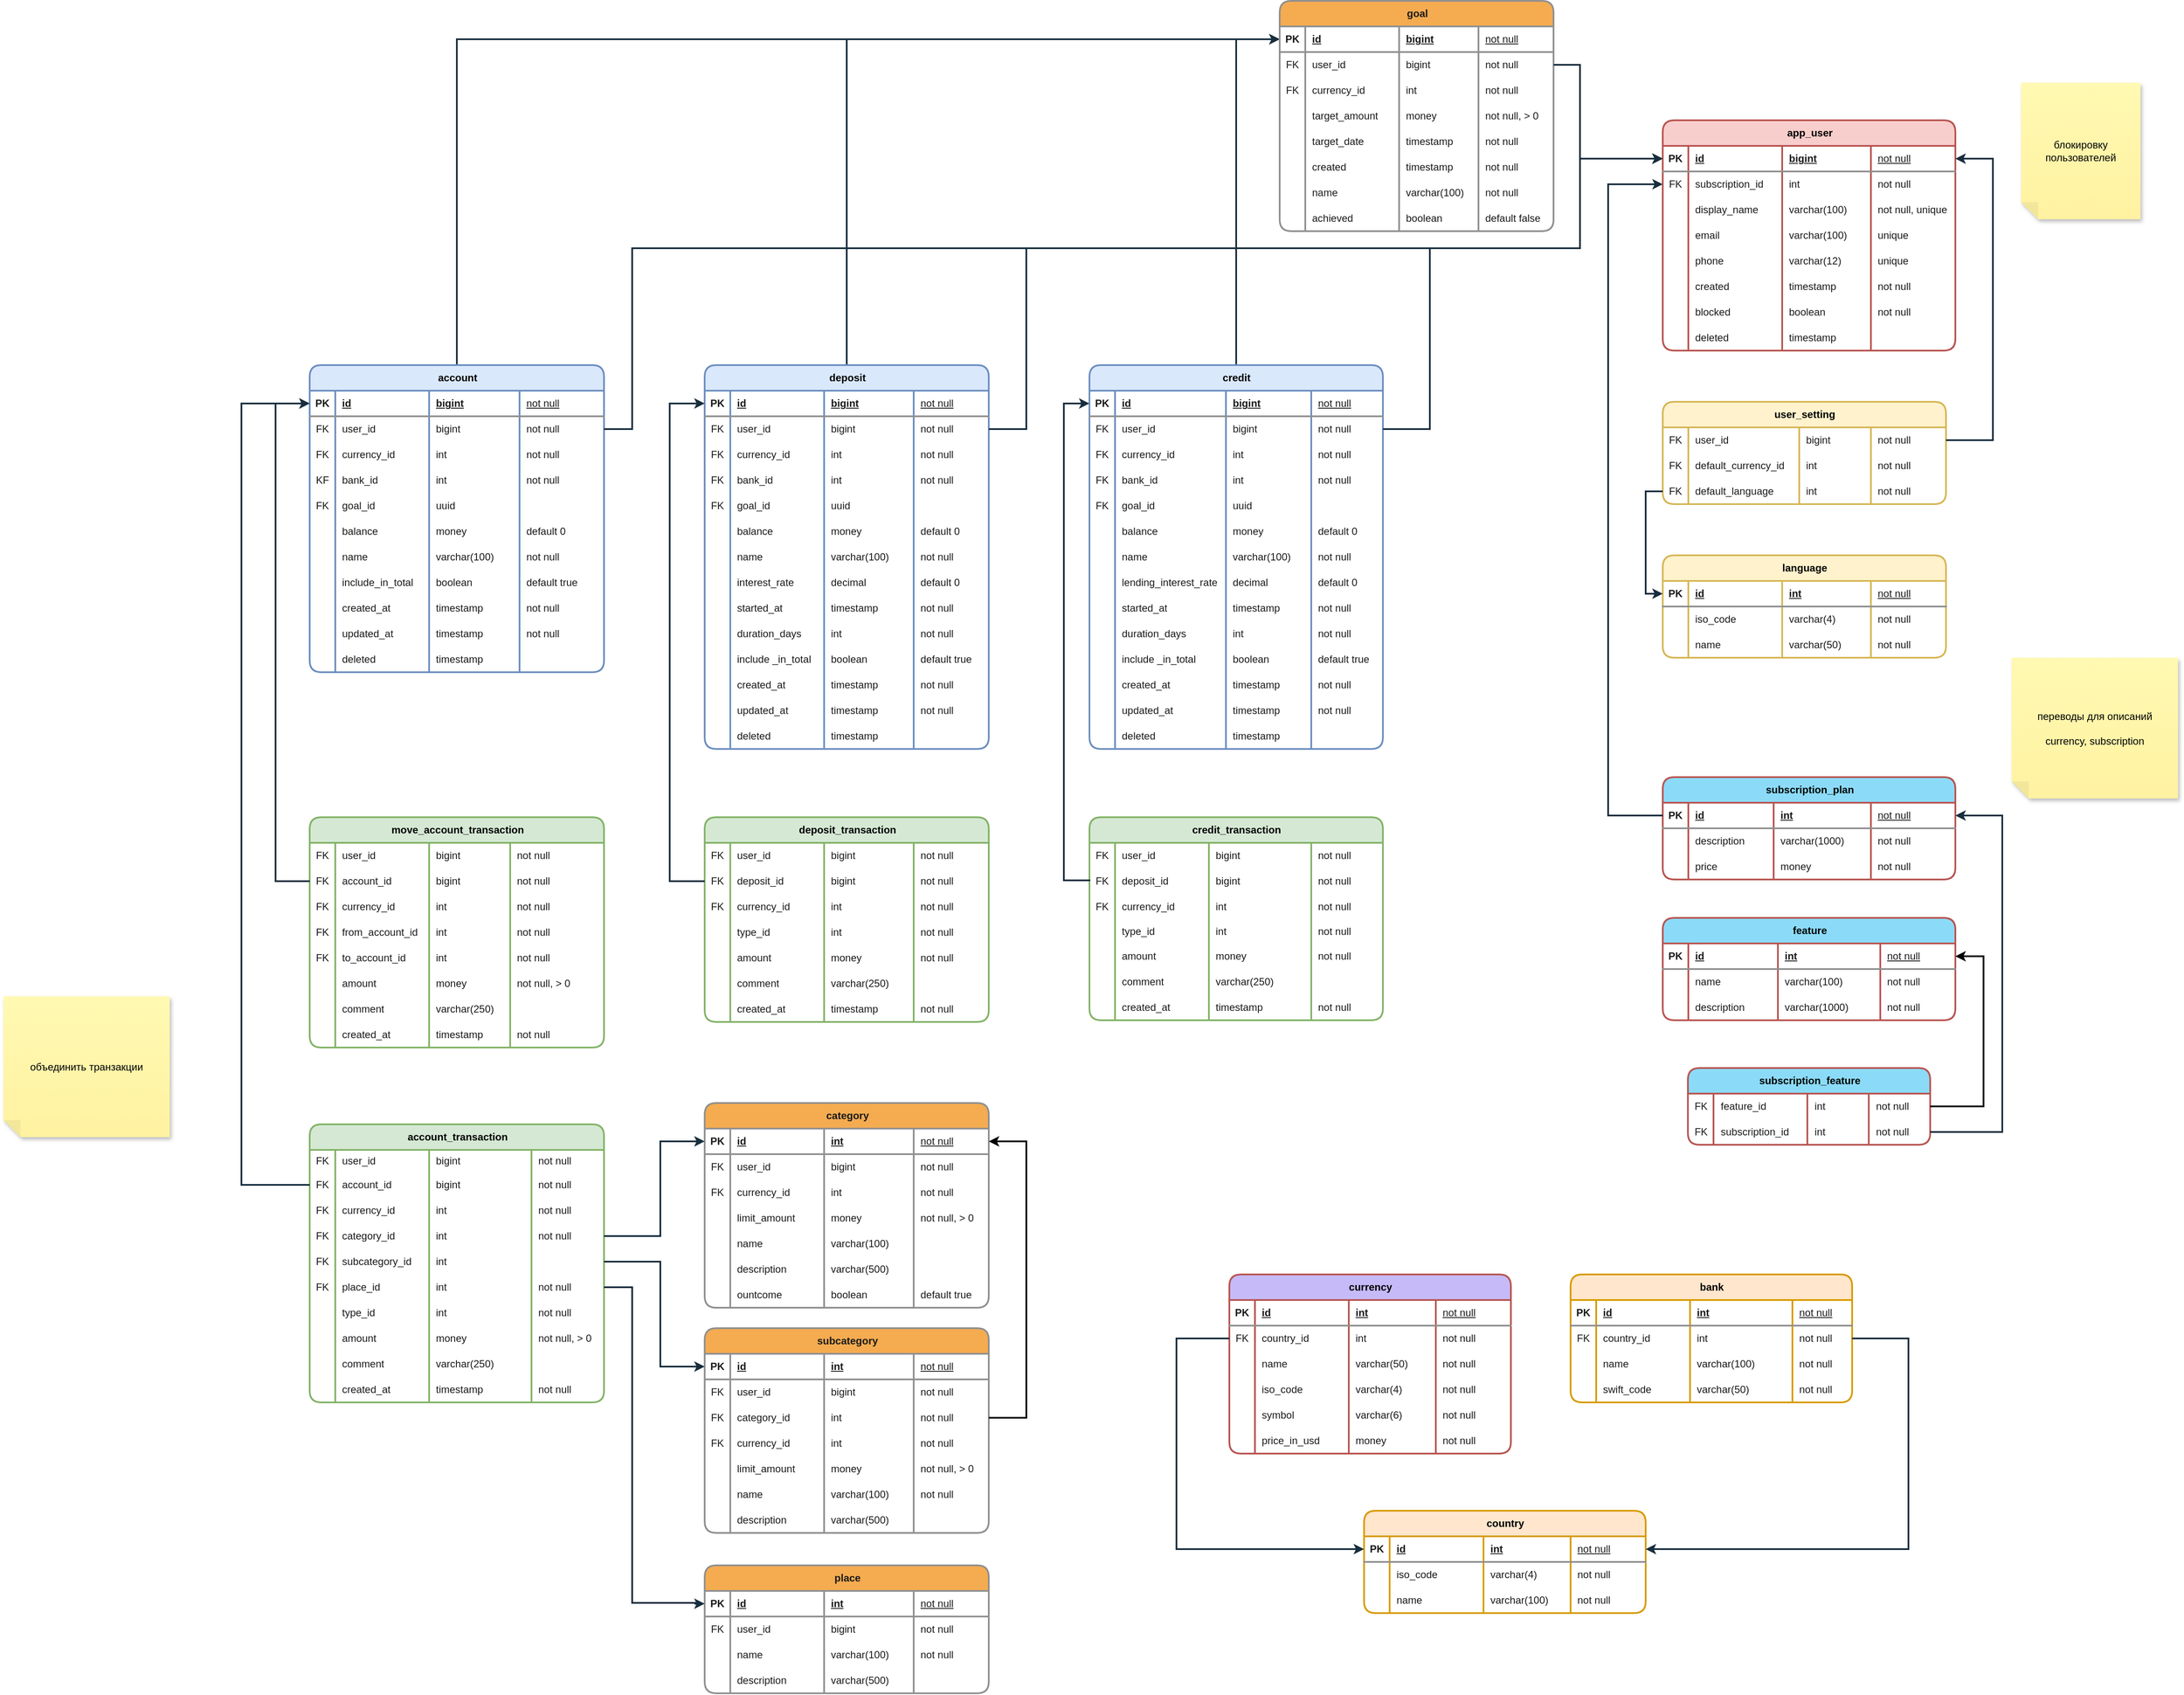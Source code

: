 <mxfile version="21.7.5" type="github">
  <diagram name="Page-1" id="bSosTT578MxcjmUljE6y">
    <mxGraphModel dx="2980" dy="1545" grid="1" gridSize="11" guides="1" tooltips="1" connect="1" arrows="1" fold="1" page="0" pageScale="1" pageWidth="850" pageHeight="1100" math="0" shadow="0">
      <root>
        <mxCell id="0" />
        <mxCell id="1" parent="0" />
        <mxCell id="j-YoT5HirS3JZY6tD87D-1" value="app_user" style="shape=table;startSize=30;container=1;collapsible=1;childLayout=tableLayout;fixedRows=1;rowLines=0;fontStyle=1;align=center;resizeLast=1;html=1;labelBackgroundColor=none;rounded=1;fillColor=#f8cecc;strokeColor=#b85450;strokeWidth=2;" parent="1" vertex="1">
          <mxGeometry x="1472" y="220" width="343" height="270" as="geometry" />
        </mxCell>
        <mxCell id="j-YoT5HirS3JZY6tD87D-2" value="" style="shape=tableRow;horizontal=0;startSize=0;swimlaneHead=0;swimlaneBody=0;fillColor=none;collapsible=0;dropTarget=0;points=[[0,0.5],[1,0.5]];portConstraint=eastwest;top=0;left=0;right=0;bottom=1;labelBackgroundColor=none;rounded=1;strokeColor=#909090;fontColor=#1A1A1A;strokeWidth=2;" parent="j-YoT5HirS3JZY6tD87D-1" vertex="1">
          <mxGeometry y="30" width="343" height="30" as="geometry" />
        </mxCell>
        <mxCell id="j-YoT5HirS3JZY6tD87D-3" value="PK" style="shape=partialRectangle;connectable=0;fillColor=none;top=0;left=0;bottom=0;right=0;fontStyle=1;overflow=hidden;whiteSpace=wrap;html=1;labelBackgroundColor=none;rounded=1;strokeColor=#909090;fontColor=#1A1A1A;strokeWidth=2;" parent="j-YoT5HirS3JZY6tD87D-2" vertex="1">
          <mxGeometry width="30" height="30" as="geometry">
            <mxRectangle width="30" height="30" as="alternateBounds" />
          </mxGeometry>
        </mxCell>
        <mxCell id="j-YoT5HirS3JZY6tD87D-4" value="id" style="shape=partialRectangle;connectable=0;fillColor=none;top=0;left=0;bottom=0;right=0;align=left;spacingLeft=6;fontStyle=5;overflow=hidden;whiteSpace=wrap;html=1;labelBackgroundColor=none;rounded=1;strokeColor=#909090;fontColor=#1A1A1A;strokeWidth=2;" parent="j-YoT5HirS3JZY6tD87D-2" vertex="1">
          <mxGeometry x="30" width="110" height="30" as="geometry">
            <mxRectangle width="110" height="30" as="alternateBounds" />
          </mxGeometry>
        </mxCell>
        <mxCell id="j-YoT5HirS3JZY6tD87D-29" value="bigint" style="shape=partialRectangle;connectable=0;fillColor=none;top=0;left=0;bottom=0;right=0;align=left;spacingLeft=6;fontStyle=5;overflow=hidden;whiteSpace=wrap;html=1;labelBackgroundColor=none;rounded=1;strokeColor=#909090;fontColor=#1A1A1A;strokeWidth=2;" parent="j-YoT5HirS3JZY6tD87D-2" vertex="1">
          <mxGeometry x="140" width="104" height="30" as="geometry">
            <mxRectangle width="104" height="30" as="alternateBounds" />
          </mxGeometry>
        </mxCell>
        <mxCell id="ja6LDXLlkGIFh5q67n6F-110" value="&lt;meta charset=&quot;utf-8&quot;&gt;&lt;span style=&quot;color: rgb(26, 26, 26); font-family: Helvetica; font-size: 12px; font-style: normal; font-variant-ligatures: normal; font-variant-caps: normal; font-weight: 400; letter-spacing: normal; orphans: 2; text-align: left; text-indent: 0px; text-transform: none; widows: 2; word-spacing: 0px; -webkit-text-stroke-width: 0px; background-color: rgb(255, 255, 255); text-decoration-thickness: initial; text-decoration-style: initial; text-decoration-color: initial; float: none; display: inline !important;&quot;&gt;not null&lt;/span&gt;" style="shape=partialRectangle;connectable=0;fillColor=none;top=0;left=0;bottom=0;right=0;align=left;spacingLeft=6;fontStyle=5;overflow=hidden;whiteSpace=wrap;html=1;labelBackgroundColor=none;rounded=1;strokeColor=#909090;fontColor=#1A1A1A;strokeWidth=2;" parent="j-YoT5HirS3JZY6tD87D-2" vertex="1">
          <mxGeometry x="244" width="99" height="30" as="geometry">
            <mxRectangle width="99" height="30" as="alternateBounds" />
          </mxGeometry>
        </mxCell>
        <mxCell id="j-YoT5HirS3JZY6tD87D-33" style="shape=tableRow;horizontal=0;startSize=0;swimlaneHead=0;swimlaneBody=0;fillColor=none;collapsible=0;dropTarget=0;points=[[0,0.5],[1,0.5]];portConstraint=eastwest;top=0;left=0;right=0;bottom=0;labelBackgroundColor=none;rounded=1;strokeColor=#909090;fontColor=#1A1A1A;strokeWidth=2;" parent="j-YoT5HirS3JZY6tD87D-1" vertex="1">
          <mxGeometry y="60" width="343" height="30" as="geometry" />
        </mxCell>
        <mxCell id="j-YoT5HirS3JZY6tD87D-34" value="FK" style="shape=partialRectangle;connectable=0;fillColor=none;top=0;left=0;bottom=0;right=0;editable=1;overflow=hidden;whiteSpace=wrap;html=1;labelBackgroundColor=none;rounded=1;strokeColor=#909090;fontColor=#1A1A1A;strokeWidth=2;" parent="j-YoT5HirS3JZY6tD87D-33" vertex="1">
          <mxGeometry width="30" height="30" as="geometry">
            <mxRectangle width="30" height="30" as="alternateBounds" />
          </mxGeometry>
        </mxCell>
        <mxCell id="j-YoT5HirS3JZY6tD87D-35" value="subscription_id" style="shape=partialRectangle;connectable=0;fillColor=none;top=0;left=0;bottom=0;right=0;align=left;spacingLeft=6;overflow=hidden;whiteSpace=wrap;html=1;labelBackgroundColor=none;rounded=1;strokeColor=#909090;fontColor=#1A1A1A;strokeWidth=2;" parent="j-YoT5HirS3JZY6tD87D-33" vertex="1">
          <mxGeometry x="30" width="110" height="30" as="geometry">
            <mxRectangle width="110" height="30" as="alternateBounds" />
          </mxGeometry>
        </mxCell>
        <mxCell id="j-YoT5HirS3JZY6tD87D-36" value="int" style="shape=partialRectangle;connectable=0;fillColor=none;top=0;left=0;bottom=0;right=0;align=left;spacingLeft=6;overflow=hidden;whiteSpace=wrap;html=1;labelBackgroundColor=none;rounded=1;strokeColor=#909090;fontColor=#1A1A1A;strokeWidth=2;" parent="j-YoT5HirS3JZY6tD87D-33" vertex="1">
          <mxGeometry x="140" width="104" height="30" as="geometry">
            <mxRectangle width="104" height="30" as="alternateBounds" />
          </mxGeometry>
        </mxCell>
        <mxCell id="ja6LDXLlkGIFh5q67n6F-111" value="not null" style="shape=partialRectangle;connectable=0;fillColor=none;top=0;left=0;bottom=0;right=0;align=left;spacingLeft=6;overflow=hidden;whiteSpace=wrap;html=1;labelBackgroundColor=none;rounded=1;strokeColor=#909090;fontColor=#1A1A1A;strokeWidth=2;" parent="j-YoT5HirS3JZY6tD87D-33" vertex="1">
          <mxGeometry x="244" width="99" height="30" as="geometry">
            <mxRectangle width="99" height="30" as="alternateBounds" />
          </mxGeometry>
        </mxCell>
        <mxCell id="j-YoT5HirS3JZY6tD87D-5" value="" style="shape=tableRow;horizontal=0;startSize=0;swimlaneHead=0;swimlaneBody=0;fillColor=none;collapsible=0;dropTarget=0;points=[[0,0.5],[1,0.5]];portConstraint=eastwest;top=0;left=0;right=0;bottom=0;labelBackgroundColor=none;rounded=1;strokeColor=#909090;fontColor=#1A1A1A;strokeWidth=2;" parent="j-YoT5HirS3JZY6tD87D-1" vertex="1">
          <mxGeometry y="90" width="343" height="30" as="geometry" />
        </mxCell>
        <mxCell id="j-YoT5HirS3JZY6tD87D-6" value="" style="shape=partialRectangle;connectable=0;fillColor=none;top=0;left=0;bottom=0;right=0;editable=1;overflow=hidden;whiteSpace=wrap;html=1;labelBackgroundColor=none;rounded=1;strokeColor=#909090;fontColor=#1A1A1A;strokeWidth=2;" parent="j-YoT5HirS3JZY6tD87D-5" vertex="1">
          <mxGeometry width="30" height="30" as="geometry">
            <mxRectangle width="30" height="30" as="alternateBounds" />
          </mxGeometry>
        </mxCell>
        <mxCell id="j-YoT5HirS3JZY6tD87D-7" value="display_name" style="shape=partialRectangle;connectable=0;fillColor=none;top=0;left=0;bottom=0;right=0;align=left;spacingLeft=6;overflow=hidden;whiteSpace=wrap;html=1;labelBackgroundColor=none;rounded=1;strokeColor=#909090;fontColor=#1A1A1A;strokeWidth=2;" parent="j-YoT5HirS3JZY6tD87D-5" vertex="1">
          <mxGeometry x="30" width="110" height="30" as="geometry">
            <mxRectangle width="110" height="30" as="alternateBounds" />
          </mxGeometry>
        </mxCell>
        <mxCell id="j-YoT5HirS3JZY6tD87D-30" value="varchar(100)" style="shape=partialRectangle;connectable=0;fillColor=none;top=0;left=0;bottom=0;right=0;align=left;spacingLeft=6;overflow=hidden;whiteSpace=wrap;html=1;labelBackgroundColor=none;rounded=1;strokeColor=#909090;fontColor=#1A1A1A;strokeWidth=2;" parent="j-YoT5HirS3JZY6tD87D-5" vertex="1">
          <mxGeometry x="140" width="104" height="30" as="geometry">
            <mxRectangle width="104" height="30" as="alternateBounds" />
          </mxGeometry>
        </mxCell>
        <mxCell id="ja6LDXLlkGIFh5q67n6F-112" value="&lt;span style=&quot;color: rgb(26, 26, 26); font-family: Helvetica; font-size: 12px; font-style: normal; font-variant-ligatures: normal; font-variant-caps: normal; font-weight: 400; letter-spacing: normal; orphans: 2; text-align: left; text-indent: 0px; text-transform: none; widows: 2; word-spacing: 0px; -webkit-text-stroke-width: 0px; background-color: rgb(255, 255, 255); text-decoration-thickness: initial; text-decoration-style: initial; text-decoration-color: initial; float: none; display: inline !important;&quot;&gt;not null, unique&lt;/span&gt;" style="shape=partialRectangle;connectable=0;fillColor=none;top=0;left=0;bottom=0;right=0;align=left;spacingLeft=6;overflow=hidden;whiteSpace=wrap;html=1;labelBackgroundColor=none;rounded=1;strokeColor=#909090;fontColor=#1A1A1A;strokeWidth=2;" parent="j-YoT5HirS3JZY6tD87D-5" vertex="1">
          <mxGeometry x="244" width="99" height="30" as="geometry">
            <mxRectangle width="99" height="30" as="alternateBounds" />
          </mxGeometry>
        </mxCell>
        <mxCell id="j-YoT5HirS3JZY6tD87D-8" value="" style="shape=tableRow;horizontal=0;startSize=0;swimlaneHead=0;swimlaneBody=0;fillColor=none;collapsible=0;dropTarget=0;points=[[0,0.5],[1,0.5]];portConstraint=eastwest;top=0;left=0;right=0;bottom=0;labelBackgroundColor=none;rounded=1;strokeColor=#909090;fontColor=#1A1A1A;strokeWidth=2;" parent="j-YoT5HirS3JZY6tD87D-1" vertex="1">
          <mxGeometry y="120" width="343" height="30" as="geometry" />
        </mxCell>
        <mxCell id="j-YoT5HirS3JZY6tD87D-9" value="" style="shape=partialRectangle;connectable=0;fillColor=none;top=0;left=0;bottom=0;right=0;editable=1;overflow=hidden;whiteSpace=wrap;html=1;labelBackgroundColor=none;rounded=1;strokeColor=#909090;fontColor=#1A1A1A;strokeWidth=2;" parent="j-YoT5HirS3JZY6tD87D-8" vertex="1">
          <mxGeometry width="30" height="30" as="geometry">
            <mxRectangle width="30" height="30" as="alternateBounds" />
          </mxGeometry>
        </mxCell>
        <mxCell id="j-YoT5HirS3JZY6tD87D-10" value="email" style="shape=partialRectangle;connectable=0;fillColor=none;top=0;left=0;bottom=0;right=0;align=left;spacingLeft=6;overflow=hidden;whiteSpace=wrap;html=1;labelBackgroundColor=none;rounded=1;strokeColor=#909090;fontColor=#1A1A1A;strokeWidth=2;" parent="j-YoT5HirS3JZY6tD87D-8" vertex="1">
          <mxGeometry x="30" width="110" height="30" as="geometry">
            <mxRectangle width="110" height="30" as="alternateBounds" />
          </mxGeometry>
        </mxCell>
        <mxCell id="j-YoT5HirS3JZY6tD87D-31" value="varchar(100)" style="shape=partialRectangle;connectable=0;fillColor=none;top=0;left=0;bottom=0;right=0;align=left;spacingLeft=6;overflow=hidden;whiteSpace=wrap;html=1;labelBackgroundColor=none;rounded=1;strokeColor=#909090;fontColor=#1A1A1A;strokeWidth=2;" parent="j-YoT5HirS3JZY6tD87D-8" vertex="1">
          <mxGeometry x="140" width="104" height="30" as="geometry">
            <mxRectangle width="104" height="30" as="alternateBounds" />
          </mxGeometry>
        </mxCell>
        <mxCell id="ja6LDXLlkGIFh5q67n6F-113" value="&lt;span style=&quot;color: rgb(26, 26, 26); font-family: Helvetica; font-size: 12px; font-style: normal; font-variant-ligatures: normal; font-variant-caps: normal; font-weight: 400; letter-spacing: normal; orphans: 2; text-align: left; text-indent: 0px; text-transform: none; widows: 2; word-spacing: 0px; -webkit-text-stroke-width: 0px; background-color: rgb(255, 255, 255); text-decoration-thickness: initial; text-decoration-style: initial; text-decoration-color: initial; float: none; display: inline !important;&quot;&gt;unique&lt;/span&gt;" style="shape=partialRectangle;connectable=0;fillColor=none;top=0;left=0;bottom=0;right=0;align=left;spacingLeft=6;overflow=hidden;whiteSpace=wrap;html=1;labelBackgroundColor=none;rounded=1;strokeColor=#909090;fontColor=#1A1A1A;strokeWidth=2;" parent="j-YoT5HirS3JZY6tD87D-8" vertex="1">
          <mxGeometry x="244" width="99" height="30" as="geometry">
            <mxRectangle width="99" height="30" as="alternateBounds" />
          </mxGeometry>
        </mxCell>
        <mxCell id="j-YoT5HirS3JZY6tD87D-11" value="" style="shape=tableRow;horizontal=0;startSize=0;swimlaneHead=0;swimlaneBody=0;fillColor=none;collapsible=0;dropTarget=0;points=[[0,0.5],[1,0.5]];portConstraint=eastwest;top=0;left=0;right=0;bottom=0;labelBackgroundColor=none;rounded=1;strokeColor=#909090;fontColor=#1A1A1A;strokeWidth=2;" parent="j-YoT5HirS3JZY6tD87D-1" vertex="1">
          <mxGeometry y="150" width="343" height="30" as="geometry" />
        </mxCell>
        <mxCell id="j-YoT5HirS3JZY6tD87D-12" value="" style="shape=partialRectangle;connectable=0;fillColor=none;top=0;left=0;bottom=0;right=0;editable=1;overflow=hidden;whiteSpace=wrap;html=1;labelBackgroundColor=none;rounded=1;strokeColor=#909090;fontColor=#1A1A1A;strokeWidth=2;" parent="j-YoT5HirS3JZY6tD87D-11" vertex="1">
          <mxGeometry width="30" height="30" as="geometry">
            <mxRectangle width="30" height="30" as="alternateBounds" />
          </mxGeometry>
        </mxCell>
        <mxCell id="j-YoT5HirS3JZY6tD87D-13" value="phone" style="shape=partialRectangle;connectable=0;fillColor=none;top=0;left=0;bottom=0;right=0;align=left;spacingLeft=6;overflow=hidden;whiteSpace=wrap;html=1;labelBackgroundColor=none;rounded=1;strokeColor=#909090;fontColor=#1A1A1A;strokeWidth=2;" parent="j-YoT5HirS3JZY6tD87D-11" vertex="1">
          <mxGeometry x="30" width="110" height="30" as="geometry">
            <mxRectangle width="110" height="30" as="alternateBounds" />
          </mxGeometry>
        </mxCell>
        <mxCell id="j-YoT5HirS3JZY6tD87D-32" value="varchar(12)" style="shape=partialRectangle;connectable=0;fillColor=none;top=0;left=0;bottom=0;right=0;align=left;spacingLeft=6;overflow=hidden;whiteSpace=wrap;html=1;labelBackgroundColor=none;rounded=1;strokeColor=#909090;fontColor=#1A1A1A;strokeWidth=2;" parent="j-YoT5HirS3JZY6tD87D-11" vertex="1">
          <mxGeometry x="140" width="104" height="30" as="geometry">
            <mxRectangle width="104" height="30" as="alternateBounds" />
          </mxGeometry>
        </mxCell>
        <mxCell id="ja6LDXLlkGIFh5q67n6F-114" value="&lt;meta charset=&quot;utf-8&quot;&gt;&lt;span style=&quot;color: rgb(26, 26, 26); font-family: Helvetica; font-size: 12px; font-style: normal; font-variant-ligatures: normal; font-variant-caps: normal; font-weight: 400; letter-spacing: normal; orphans: 2; text-align: left; text-indent: 0px; text-transform: none; widows: 2; word-spacing: 0px; -webkit-text-stroke-width: 0px; background-color: rgb(255, 255, 255); text-decoration-thickness: initial; text-decoration-style: initial; text-decoration-color: initial; float: none; display: inline !important;&quot;&gt;unique&lt;/span&gt;" style="shape=partialRectangle;connectable=0;fillColor=none;top=0;left=0;bottom=0;right=0;align=left;spacingLeft=6;overflow=hidden;whiteSpace=wrap;html=1;labelBackgroundColor=none;rounded=1;strokeColor=#909090;fontColor=#1A1A1A;strokeWidth=2;" parent="j-YoT5HirS3JZY6tD87D-11" vertex="1">
          <mxGeometry x="244" width="99" height="30" as="geometry">
            <mxRectangle width="99" height="30" as="alternateBounds" />
          </mxGeometry>
        </mxCell>
        <mxCell id="ja6LDXLlkGIFh5q67n6F-181" style="shape=tableRow;horizontal=0;startSize=0;swimlaneHead=0;swimlaneBody=0;fillColor=none;collapsible=0;dropTarget=0;points=[[0,0.5],[1,0.5]];portConstraint=eastwest;top=0;left=0;right=0;bottom=0;labelBackgroundColor=none;rounded=1;strokeColor=#909090;fontColor=#1A1A1A;strokeWidth=2;" parent="j-YoT5HirS3JZY6tD87D-1" vertex="1">
          <mxGeometry y="180" width="343" height="30" as="geometry" />
        </mxCell>
        <mxCell id="ja6LDXLlkGIFh5q67n6F-182" style="shape=partialRectangle;connectable=0;fillColor=none;top=0;left=0;bottom=0;right=0;editable=1;overflow=hidden;whiteSpace=wrap;html=1;labelBackgroundColor=none;rounded=1;strokeColor=#909090;fontColor=#1A1A1A;strokeWidth=2;" parent="ja6LDXLlkGIFh5q67n6F-181" vertex="1">
          <mxGeometry width="30" height="30" as="geometry">
            <mxRectangle width="30" height="30" as="alternateBounds" />
          </mxGeometry>
        </mxCell>
        <mxCell id="ja6LDXLlkGIFh5q67n6F-183" value="created" style="shape=partialRectangle;connectable=0;fillColor=none;top=0;left=0;bottom=0;right=0;align=left;spacingLeft=6;overflow=hidden;whiteSpace=wrap;html=1;labelBackgroundColor=none;rounded=1;strokeColor=#909090;fontColor=#1A1A1A;strokeWidth=2;" parent="ja6LDXLlkGIFh5q67n6F-181" vertex="1">
          <mxGeometry x="30" width="110" height="30" as="geometry">
            <mxRectangle width="110" height="30" as="alternateBounds" />
          </mxGeometry>
        </mxCell>
        <mxCell id="ja6LDXLlkGIFh5q67n6F-184" value="timestamp" style="shape=partialRectangle;connectable=0;fillColor=none;top=0;left=0;bottom=0;right=0;align=left;spacingLeft=6;overflow=hidden;whiteSpace=wrap;html=1;labelBackgroundColor=none;rounded=1;strokeColor=#909090;fontColor=#1A1A1A;strokeWidth=2;" parent="ja6LDXLlkGIFh5q67n6F-181" vertex="1">
          <mxGeometry x="140" width="104" height="30" as="geometry">
            <mxRectangle width="104" height="30" as="alternateBounds" />
          </mxGeometry>
        </mxCell>
        <mxCell id="ja6LDXLlkGIFh5q67n6F-185" value="not null" style="shape=partialRectangle;connectable=0;fillColor=none;top=0;left=0;bottom=0;right=0;align=left;spacingLeft=6;overflow=hidden;whiteSpace=wrap;html=1;labelBackgroundColor=none;rounded=1;strokeColor=#909090;fontColor=#1A1A1A;strokeWidth=2;" parent="ja6LDXLlkGIFh5q67n6F-181" vertex="1">
          <mxGeometry x="244" width="99" height="30" as="geometry">
            <mxRectangle width="99" height="30" as="alternateBounds" />
          </mxGeometry>
        </mxCell>
        <mxCell id="7CPZOmYmC9yJyHLa1T5B-1" style="shape=tableRow;horizontal=0;startSize=0;swimlaneHead=0;swimlaneBody=0;fillColor=none;collapsible=0;dropTarget=0;points=[[0,0.5],[1,0.5]];portConstraint=eastwest;top=0;left=0;right=0;bottom=0;labelBackgroundColor=none;rounded=1;strokeColor=#909090;fontColor=#1A1A1A;strokeWidth=2;" vertex="1" parent="j-YoT5HirS3JZY6tD87D-1">
          <mxGeometry y="210" width="343" height="30" as="geometry" />
        </mxCell>
        <mxCell id="7CPZOmYmC9yJyHLa1T5B-2" style="shape=partialRectangle;connectable=0;fillColor=none;top=0;left=0;bottom=0;right=0;editable=1;overflow=hidden;whiteSpace=wrap;html=1;labelBackgroundColor=none;rounded=1;strokeColor=#909090;fontColor=#1A1A1A;strokeWidth=2;" vertex="1" parent="7CPZOmYmC9yJyHLa1T5B-1">
          <mxGeometry width="30" height="30" as="geometry">
            <mxRectangle width="30" height="30" as="alternateBounds" />
          </mxGeometry>
        </mxCell>
        <mxCell id="7CPZOmYmC9yJyHLa1T5B-3" value="blocked&lt;span style=&quot;white-space: pre;&quot;&gt;&#x9;&lt;/span&gt;" style="shape=partialRectangle;connectable=0;fillColor=none;top=0;left=0;bottom=0;right=0;align=left;spacingLeft=6;overflow=hidden;whiteSpace=wrap;html=1;labelBackgroundColor=none;rounded=1;strokeColor=#909090;fontColor=#1A1A1A;strokeWidth=2;" vertex="1" parent="7CPZOmYmC9yJyHLa1T5B-1">
          <mxGeometry x="30" width="110" height="30" as="geometry">
            <mxRectangle width="110" height="30" as="alternateBounds" />
          </mxGeometry>
        </mxCell>
        <mxCell id="7CPZOmYmC9yJyHLa1T5B-4" value="boolean" style="shape=partialRectangle;connectable=0;fillColor=none;top=0;left=0;bottom=0;right=0;align=left;spacingLeft=6;overflow=hidden;whiteSpace=wrap;html=1;labelBackgroundColor=none;rounded=1;strokeColor=#909090;fontColor=#1A1A1A;strokeWidth=2;" vertex="1" parent="7CPZOmYmC9yJyHLa1T5B-1">
          <mxGeometry x="140" width="104" height="30" as="geometry">
            <mxRectangle width="104" height="30" as="alternateBounds" />
          </mxGeometry>
        </mxCell>
        <mxCell id="7CPZOmYmC9yJyHLa1T5B-5" value="not null" style="shape=partialRectangle;connectable=0;fillColor=none;top=0;left=0;bottom=0;right=0;align=left;spacingLeft=6;overflow=hidden;whiteSpace=wrap;html=1;labelBackgroundColor=none;rounded=1;strokeColor=#909090;fontColor=#1A1A1A;strokeWidth=2;" vertex="1" parent="7CPZOmYmC9yJyHLa1T5B-1">
          <mxGeometry x="244" width="99" height="30" as="geometry">
            <mxRectangle width="99" height="30" as="alternateBounds" />
          </mxGeometry>
        </mxCell>
        <mxCell id="ja6LDXLlkGIFh5q67n6F-186" style="shape=tableRow;horizontal=0;startSize=0;swimlaneHead=0;swimlaneBody=0;fillColor=none;collapsible=0;dropTarget=0;points=[[0,0.5],[1,0.5]];portConstraint=eastwest;top=0;left=0;right=0;bottom=0;labelBackgroundColor=none;rounded=1;strokeColor=#909090;fontColor=#1A1A1A;strokeWidth=2;" parent="j-YoT5HirS3JZY6tD87D-1" vertex="1">
          <mxGeometry y="240" width="343" height="30" as="geometry" />
        </mxCell>
        <mxCell id="ja6LDXLlkGIFh5q67n6F-187" style="shape=partialRectangle;connectable=0;fillColor=none;top=0;left=0;bottom=0;right=0;editable=1;overflow=hidden;whiteSpace=wrap;html=1;labelBackgroundColor=none;rounded=1;strokeColor=#909090;fontColor=#1A1A1A;strokeWidth=2;" parent="ja6LDXLlkGIFh5q67n6F-186" vertex="1">
          <mxGeometry width="30" height="30" as="geometry">
            <mxRectangle width="30" height="30" as="alternateBounds" />
          </mxGeometry>
        </mxCell>
        <mxCell id="ja6LDXLlkGIFh5q67n6F-188" value="deleted" style="shape=partialRectangle;connectable=0;fillColor=none;top=0;left=0;bottom=0;right=0;align=left;spacingLeft=6;overflow=hidden;whiteSpace=wrap;html=1;labelBackgroundColor=none;rounded=1;strokeColor=#909090;fontColor=#1A1A1A;strokeWidth=2;" parent="ja6LDXLlkGIFh5q67n6F-186" vertex="1">
          <mxGeometry x="30" width="110" height="30" as="geometry">
            <mxRectangle width="110" height="30" as="alternateBounds" />
          </mxGeometry>
        </mxCell>
        <mxCell id="ja6LDXLlkGIFh5q67n6F-189" value="timestamp" style="shape=partialRectangle;connectable=0;fillColor=none;top=0;left=0;bottom=0;right=0;align=left;spacingLeft=6;overflow=hidden;whiteSpace=wrap;html=1;labelBackgroundColor=none;rounded=1;strokeColor=#909090;fontColor=#1A1A1A;strokeWidth=2;" parent="ja6LDXLlkGIFh5q67n6F-186" vertex="1">
          <mxGeometry x="140" width="104" height="30" as="geometry">
            <mxRectangle width="104" height="30" as="alternateBounds" />
          </mxGeometry>
        </mxCell>
        <mxCell id="ja6LDXLlkGIFh5q67n6F-190" value="" style="shape=partialRectangle;connectable=0;fillColor=none;top=0;left=0;bottom=0;right=0;align=left;spacingLeft=6;overflow=hidden;whiteSpace=wrap;html=1;labelBackgroundColor=none;rounded=1;strokeColor=#909090;fontColor=#1A1A1A;strokeWidth=2;" parent="ja6LDXLlkGIFh5q67n6F-186" vertex="1">
          <mxGeometry x="244" width="99" height="30" as="geometry">
            <mxRectangle width="99" height="30" as="alternateBounds" />
          </mxGeometry>
        </mxCell>
        <mxCell id="j-YoT5HirS3JZY6tD87D-37" value="user_setting" style="shape=table;startSize=30;container=1;collapsible=1;childLayout=tableLayout;fixedRows=1;rowLines=0;fontStyle=1;align=center;resizeLast=1;html=1;labelBackgroundColor=none;rounded=1;fillColor=#fff2cc;strokeColor=#d6b656;strokeWidth=2;" parent="1" vertex="1">
          <mxGeometry x="1472" y="550" width="332" height="120" as="geometry" />
        </mxCell>
        <mxCell id="j-YoT5HirS3JZY6tD87D-41" value="" style="shape=tableRow;horizontal=0;startSize=0;swimlaneHead=0;swimlaneBody=0;fillColor=none;collapsible=0;dropTarget=0;points=[[0,0.5],[1,0.5]];portConstraint=eastwest;top=0;left=0;right=0;bottom=0;labelBackgroundColor=none;rounded=1;strokeColor=#909090;fontColor=#1A1A1A;strokeWidth=2;" parent="j-YoT5HirS3JZY6tD87D-37" vertex="1">
          <mxGeometry y="30" width="332" height="30" as="geometry" />
        </mxCell>
        <mxCell id="j-YoT5HirS3JZY6tD87D-42" value="FK" style="shape=partialRectangle;connectable=0;fillColor=none;top=0;left=0;bottom=0;right=0;editable=1;overflow=hidden;whiteSpace=wrap;html=1;labelBackgroundColor=none;rounded=1;strokeColor=#909090;fontColor=#1A1A1A;strokeWidth=2;" parent="j-YoT5HirS3JZY6tD87D-41" vertex="1">
          <mxGeometry width="30" height="30" as="geometry">
            <mxRectangle width="30" height="30" as="alternateBounds" />
          </mxGeometry>
        </mxCell>
        <mxCell id="j-YoT5HirS3JZY6tD87D-43" value="user_id" style="shape=partialRectangle;connectable=0;fillColor=none;top=0;left=0;bottom=0;right=0;align=left;spacingLeft=6;overflow=hidden;whiteSpace=wrap;html=1;labelBackgroundColor=none;rounded=1;strokeColor=#909090;fontColor=#1A1A1A;strokeWidth=2;" parent="j-YoT5HirS3JZY6tD87D-41" vertex="1">
          <mxGeometry x="30" width="130" height="30" as="geometry">
            <mxRectangle width="130" height="30" as="alternateBounds" />
          </mxGeometry>
        </mxCell>
        <mxCell id="j-YoT5HirS3JZY6tD87D-50" value="bigint" style="shape=partialRectangle;connectable=0;fillColor=none;top=0;left=0;bottom=0;right=0;align=left;spacingLeft=6;overflow=hidden;whiteSpace=wrap;html=1;labelBackgroundColor=none;rounded=1;strokeColor=#909090;fontColor=#1A1A1A;strokeWidth=2;" parent="j-YoT5HirS3JZY6tD87D-41" vertex="1">
          <mxGeometry x="160" width="84" height="30" as="geometry">
            <mxRectangle width="84" height="30" as="alternateBounds" />
          </mxGeometry>
        </mxCell>
        <mxCell id="ja6LDXLlkGIFh5q67n6F-115" value="&lt;meta charset=&quot;utf-8&quot;&gt;&lt;span style=&quot;color: rgb(26, 26, 26); font-family: Helvetica; font-size: 12px; font-style: normal; font-variant-ligatures: normal; font-variant-caps: normal; font-weight: 400; letter-spacing: normal; orphans: 2; text-align: left; text-indent: 0px; text-transform: none; widows: 2; word-spacing: 0px; -webkit-text-stroke-width: 0px; background-color: rgb(255, 255, 255); text-decoration-thickness: initial; text-decoration-style: initial; text-decoration-color: initial; float: none; display: inline !important;&quot;&gt;not null&lt;/span&gt;" style="shape=partialRectangle;connectable=0;fillColor=none;top=0;left=0;bottom=0;right=0;align=left;spacingLeft=6;overflow=hidden;whiteSpace=wrap;html=1;labelBackgroundColor=none;rounded=1;strokeColor=#909090;fontColor=#1A1A1A;strokeWidth=2;" parent="j-YoT5HirS3JZY6tD87D-41" vertex="1">
          <mxGeometry x="244" width="88" height="30" as="geometry">
            <mxRectangle width="88" height="30" as="alternateBounds" />
          </mxGeometry>
        </mxCell>
        <mxCell id="j-YoT5HirS3JZY6tD87D-44" value="" style="shape=tableRow;horizontal=0;startSize=0;swimlaneHead=0;swimlaneBody=0;fillColor=none;collapsible=0;dropTarget=0;points=[[0,0.5],[1,0.5]];portConstraint=eastwest;top=0;left=0;right=0;bottom=0;labelBackgroundColor=none;rounded=1;strokeColor=#909090;fontColor=#1A1A1A;strokeWidth=2;" parent="j-YoT5HirS3JZY6tD87D-37" vertex="1">
          <mxGeometry y="60" width="332" height="30" as="geometry" />
        </mxCell>
        <mxCell id="j-YoT5HirS3JZY6tD87D-45" value="FK" style="shape=partialRectangle;connectable=0;fillColor=none;top=0;left=0;bottom=0;right=0;editable=1;overflow=hidden;whiteSpace=wrap;html=1;labelBackgroundColor=none;rounded=1;strokeColor=#909090;fontColor=#1A1A1A;strokeWidth=2;" parent="j-YoT5HirS3JZY6tD87D-44" vertex="1">
          <mxGeometry width="30" height="30" as="geometry">
            <mxRectangle width="30" height="30" as="alternateBounds" />
          </mxGeometry>
        </mxCell>
        <mxCell id="j-YoT5HirS3JZY6tD87D-46" value="default_currency_id" style="shape=partialRectangle;connectable=0;fillColor=none;top=0;left=0;bottom=0;right=0;align=left;spacingLeft=6;overflow=hidden;whiteSpace=wrap;html=1;labelBackgroundColor=none;rounded=1;strokeColor=#909090;fontColor=#1A1A1A;strokeWidth=2;" parent="j-YoT5HirS3JZY6tD87D-44" vertex="1">
          <mxGeometry x="30" width="130" height="30" as="geometry">
            <mxRectangle width="130" height="30" as="alternateBounds" />
          </mxGeometry>
        </mxCell>
        <mxCell id="j-YoT5HirS3JZY6tD87D-51" value="int" style="shape=partialRectangle;connectable=0;fillColor=none;top=0;left=0;bottom=0;right=0;align=left;spacingLeft=6;overflow=hidden;whiteSpace=wrap;html=1;labelBackgroundColor=none;rounded=1;strokeColor=#909090;fontColor=#1A1A1A;strokeWidth=2;" parent="j-YoT5HirS3JZY6tD87D-44" vertex="1">
          <mxGeometry x="160" width="84" height="30" as="geometry">
            <mxRectangle width="84" height="30" as="alternateBounds" />
          </mxGeometry>
        </mxCell>
        <mxCell id="ja6LDXLlkGIFh5q67n6F-116" value="&lt;meta charset=&quot;utf-8&quot;&gt;&lt;span style=&quot;color: rgb(26, 26, 26); font-family: Helvetica; font-size: 12px; font-style: normal; font-variant-ligatures: normal; font-variant-caps: normal; font-weight: 400; letter-spacing: normal; orphans: 2; text-align: left; text-indent: 0px; text-transform: none; widows: 2; word-spacing: 0px; -webkit-text-stroke-width: 0px; background-color: rgb(255, 255, 255); text-decoration-thickness: initial; text-decoration-style: initial; text-decoration-color: initial; float: none; display: inline !important;&quot;&gt;not null&lt;/span&gt;" style="shape=partialRectangle;connectable=0;fillColor=none;top=0;left=0;bottom=0;right=0;align=left;spacingLeft=6;overflow=hidden;whiteSpace=wrap;html=1;labelBackgroundColor=none;rounded=1;strokeColor=#909090;fontColor=#1A1A1A;strokeWidth=2;" parent="j-YoT5HirS3JZY6tD87D-44" vertex="1">
          <mxGeometry x="244" width="88" height="30" as="geometry">
            <mxRectangle width="88" height="30" as="alternateBounds" />
          </mxGeometry>
        </mxCell>
        <mxCell id="j-YoT5HirS3JZY6tD87D-47" value="" style="shape=tableRow;horizontal=0;startSize=0;swimlaneHead=0;swimlaneBody=0;fillColor=none;collapsible=0;dropTarget=0;points=[[0,0.5],[1,0.5]];portConstraint=eastwest;top=0;left=0;right=0;bottom=0;labelBackgroundColor=none;rounded=1;strokeColor=#909090;fontColor=#1A1A1A;strokeWidth=2;" parent="j-YoT5HirS3JZY6tD87D-37" vertex="1">
          <mxGeometry y="90" width="332" height="30" as="geometry" />
        </mxCell>
        <mxCell id="j-YoT5HirS3JZY6tD87D-48" value="FK" style="shape=partialRectangle;connectable=0;fillColor=none;top=0;left=0;bottom=0;right=0;editable=1;overflow=hidden;whiteSpace=wrap;html=1;labelBackgroundColor=none;rounded=1;strokeColor=#909090;fontColor=#1A1A1A;strokeWidth=2;" parent="j-YoT5HirS3JZY6tD87D-47" vertex="1">
          <mxGeometry width="30" height="30" as="geometry">
            <mxRectangle width="30" height="30" as="alternateBounds" />
          </mxGeometry>
        </mxCell>
        <mxCell id="j-YoT5HirS3JZY6tD87D-49" value="default_language" style="shape=partialRectangle;connectable=0;fillColor=none;top=0;left=0;bottom=0;right=0;align=left;spacingLeft=6;overflow=hidden;whiteSpace=wrap;html=1;labelBackgroundColor=none;rounded=1;strokeColor=#909090;fontColor=#1A1A1A;strokeWidth=2;" parent="j-YoT5HirS3JZY6tD87D-47" vertex="1">
          <mxGeometry x="30" width="130" height="30" as="geometry">
            <mxRectangle width="130" height="30" as="alternateBounds" />
          </mxGeometry>
        </mxCell>
        <mxCell id="j-YoT5HirS3JZY6tD87D-52" value="int" style="shape=partialRectangle;connectable=0;fillColor=none;top=0;left=0;bottom=0;right=0;align=left;spacingLeft=6;overflow=hidden;whiteSpace=wrap;html=1;labelBackgroundColor=none;rounded=1;strokeColor=#909090;fontColor=#1A1A1A;strokeWidth=2;" parent="j-YoT5HirS3JZY6tD87D-47" vertex="1">
          <mxGeometry x="160" width="84" height="30" as="geometry">
            <mxRectangle width="84" height="30" as="alternateBounds" />
          </mxGeometry>
        </mxCell>
        <mxCell id="ja6LDXLlkGIFh5q67n6F-117" value="&lt;meta charset=&quot;utf-8&quot;&gt;&lt;span style=&quot;color: rgb(26, 26, 26); font-family: Helvetica; font-size: 12px; font-style: normal; font-variant-ligatures: normal; font-variant-caps: normal; font-weight: 400; letter-spacing: normal; orphans: 2; text-align: left; text-indent: 0px; text-transform: none; widows: 2; word-spacing: 0px; -webkit-text-stroke-width: 0px; background-color: rgb(255, 255, 255); text-decoration-thickness: initial; text-decoration-style: initial; text-decoration-color: initial; float: none; display: inline !important;&quot;&gt;not null&lt;/span&gt;" style="shape=partialRectangle;connectable=0;fillColor=none;top=0;left=0;bottom=0;right=0;align=left;spacingLeft=6;overflow=hidden;whiteSpace=wrap;html=1;labelBackgroundColor=none;rounded=1;strokeColor=#909090;fontColor=#1A1A1A;strokeWidth=2;" parent="j-YoT5HirS3JZY6tD87D-47" vertex="1">
          <mxGeometry x="244" width="88" height="30" as="geometry">
            <mxRectangle width="88" height="30" as="alternateBounds" />
          </mxGeometry>
        </mxCell>
        <mxCell id="j-YoT5HirS3JZY6tD87D-61" value="subscription_plan" style="shape=table;startSize=30;container=1;collapsible=1;childLayout=tableLayout;fixedRows=1;rowLines=0;fontStyle=1;align=center;resizeLast=1;html=1;labelBackgroundColor=none;rounded=1;fillColor=#8BDBF8;strokeColor=#b85450;strokeWidth=2;" parent="1" vertex="1">
          <mxGeometry x="1472" y="990" width="343" height="120" as="geometry" />
        </mxCell>
        <mxCell id="j-YoT5HirS3JZY6tD87D-62" value="" style="shape=tableRow;horizontal=0;startSize=0;swimlaneHead=0;swimlaneBody=0;fillColor=none;collapsible=0;dropTarget=0;points=[[0,0.5],[1,0.5]];portConstraint=eastwest;top=0;left=0;right=0;bottom=1;labelBackgroundColor=none;rounded=1;strokeColor=#909090;fontColor=#1A1A1A;strokeWidth=2;" parent="j-YoT5HirS3JZY6tD87D-61" vertex="1">
          <mxGeometry y="30" width="343" height="30" as="geometry" />
        </mxCell>
        <mxCell id="j-YoT5HirS3JZY6tD87D-63" value="PK" style="shape=partialRectangle;connectable=0;fillColor=none;top=0;left=0;bottom=0;right=0;fontStyle=1;overflow=hidden;whiteSpace=wrap;html=1;labelBackgroundColor=none;rounded=1;strokeColor=#909090;fontColor=#1A1A1A;strokeWidth=2;" parent="j-YoT5HirS3JZY6tD87D-62" vertex="1">
          <mxGeometry width="30" height="30" as="geometry">
            <mxRectangle width="30" height="30" as="alternateBounds" />
          </mxGeometry>
        </mxCell>
        <mxCell id="j-YoT5HirS3JZY6tD87D-64" value="id" style="shape=partialRectangle;connectable=0;fillColor=none;top=0;left=0;bottom=0;right=0;align=left;spacingLeft=6;fontStyle=5;overflow=hidden;whiteSpace=wrap;html=1;labelBackgroundColor=none;rounded=1;strokeColor=#909090;fontColor=#1A1A1A;strokeWidth=2;" parent="j-YoT5HirS3JZY6tD87D-62" vertex="1">
          <mxGeometry x="30" width="100" height="30" as="geometry">
            <mxRectangle width="100" height="30" as="alternateBounds" />
          </mxGeometry>
        </mxCell>
        <mxCell id="j-YoT5HirS3JZY6tD87D-74" value="int" style="shape=partialRectangle;connectable=0;fillColor=none;top=0;left=0;bottom=0;right=0;align=left;spacingLeft=6;fontStyle=5;overflow=hidden;whiteSpace=wrap;html=1;labelBackgroundColor=none;rounded=1;strokeColor=#909090;fontColor=#1A1A1A;strokeWidth=2;" parent="j-YoT5HirS3JZY6tD87D-62" vertex="1">
          <mxGeometry x="130" width="114" height="30" as="geometry">
            <mxRectangle width="114" height="30" as="alternateBounds" />
          </mxGeometry>
        </mxCell>
        <mxCell id="ja6LDXLlkGIFh5q67n6F-102" value="&lt;meta charset=&quot;utf-8&quot;&gt;&lt;span style=&quot;color: rgb(26, 26, 26); font-family: Helvetica; font-size: 12px; font-style: normal; font-variant-ligatures: normal; font-variant-caps: normal; font-weight: 400; letter-spacing: normal; orphans: 2; text-align: left; text-indent: 0px; text-transform: none; widows: 2; word-spacing: 0px; -webkit-text-stroke-width: 0px; background-color: rgb(255, 255, 255); text-decoration-thickness: initial; text-decoration-style: initial; text-decoration-color: initial; float: none; display: inline !important;&quot;&gt;not null&lt;/span&gt;" style="shape=partialRectangle;connectable=0;fillColor=none;top=0;left=0;bottom=0;right=0;align=left;spacingLeft=6;fontStyle=5;overflow=hidden;whiteSpace=wrap;html=1;labelBackgroundColor=none;rounded=1;strokeColor=#909090;fontColor=#1A1A1A;strokeWidth=2;" parent="j-YoT5HirS3JZY6tD87D-62" vertex="1">
          <mxGeometry x="244" width="99" height="30" as="geometry">
            <mxRectangle width="99" height="30" as="alternateBounds" />
          </mxGeometry>
        </mxCell>
        <mxCell id="j-YoT5HirS3JZY6tD87D-65" value="" style="shape=tableRow;horizontal=0;startSize=0;swimlaneHead=0;swimlaneBody=0;fillColor=none;collapsible=0;dropTarget=0;points=[[0,0.5],[1,0.5]];portConstraint=eastwest;top=0;left=0;right=0;bottom=0;labelBackgroundColor=none;rounded=1;strokeColor=#909090;fontColor=#1A1A1A;strokeWidth=2;" parent="j-YoT5HirS3JZY6tD87D-61" vertex="1">
          <mxGeometry y="60" width="343" height="30" as="geometry" />
        </mxCell>
        <mxCell id="j-YoT5HirS3JZY6tD87D-66" value="" style="shape=partialRectangle;connectable=0;fillColor=none;top=0;left=0;bottom=0;right=0;editable=1;overflow=hidden;whiteSpace=wrap;html=1;labelBackgroundColor=none;rounded=1;strokeColor=#909090;fontColor=#1A1A1A;strokeWidth=2;" parent="j-YoT5HirS3JZY6tD87D-65" vertex="1">
          <mxGeometry width="30" height="30" as="geometry">
            <mxRectangle width="30" height="30" as="alternateBounds" />
          </mxGeometry>
        </mxCell>
        <mxCell id="j-YoT5HirS3JZY6tD87D-67" value="description" style="shape=partialRectangle;connectable=0;fillColor=none;top=0;left=0;bottom=0;right=0;align=left;spacingLeft=6;overflow=hidden;whiteSpace=wrap;html=1;labelBackgroundColor=none;rounded=1;strokeColor=#909090;fontColor=#1A1A1A;strokeWidth=2;" parent="j-YoT5HirS3JZY6tD87D-65" vertex="1">
          <mxGeometry x="30" width="100" height="30" as="geometry">
            <mxRectangle width="100" height="30" as="alternateBounds" />
          </mxGeometry>
        </mxCell>
        <mxCell id="j-YoT5HirS3JZY6tD87D-75" value="varchar(1000)" style="shape=partialRectangle;connectable=0;fillColor=none;top=0;left=0;bottom=0;right=0;align=left;spacingLeft=6;overflow=hidden;whiteSpace=wrap;html=1;labelBackgroundColor=none;rounded=1;strokeColor=#909090;fontColor=#1A1A1A;strokeWidth=2;" parent="j-YoT5HirS3JZY6tD87D-65" vertex="1">
          <mxGeometry x="130" width="114" height="30" as="geometry">
            <mxRectangle width="114" height="30" as="alternateBounds" />
          </mxGeometry>
        </mxCell>
        <mxCell id="ja6LDXLlkGIFh5q67n6F-103" value="&lt;meta charset=&quot;utf-8&quot;&gt;&lt;span style=&quot;color: rgb(26, 26, 26); font-family: Helvetica; font-size: 12px; font-style: normal; font-variant-ligatures: normal; font-variant-caps: normal; font-weight: 400; letter-spacing: normal; orphans: 2; text-align: left; text-indent: 0px; text-transform: none; widows: 2; word-spacing: 0px; -webkit-text-stroke-width: 0px; background-color: rgb(255, 255, 255); text-decoration-thickness: initial; text-decoration-style: initial; text-decoration-color: initial; float: none; display: inline !important;&quot;&gt;not null&lt;/span&gt;" style="shape=partialRectangle;connectable=0;fillColor=none;top=0;left=0;bottom=0;right=0;align=left;spacingLeft=6;overflow=hidden;whiteSpace=wrap;html=1;labelBackgroundColor=none;rounded=1;strokeColor=#909090;fontColor=#1A1A1A;strokeWidth=2;" parent="j-YoT5HirS3JZY6tD87D-65" vertex="1">
          <mxGeometry x="244" width="99" height="30" as="geometry">
            <mxRectangle width="99" height="30" as="alternateBounds" />
          </mxGeometry>
        </mxCell>
        <mxCell id="j-YoT5HirS3JZY6tD87D-68" value="" style="shape=tableRow;horizontal=0;startSize=0;swimlaneHead=0;swimlaneBody=0;fillColor=none;collapsible=0;dropTarget=0;points=[[0,0.5],[1,0.5]];portConstraint=eastwest;top=0;left=0;right=0;bottom=0;labelBackgroundColor=none;rounded=1;strokeColor=#909090;fontColor=#1A1A1A;strokeWidth=2;" parent="j-YoT5HirS3JZY6tD87D-61" vertex="1">
          <mxGeometry y="90" width="343" height="30" as="geometry" />
        </mxCell>
        <mxCell id="j-YoT5HirS3JZY6tD87D-69" value="" style="shape=partialRectangle;connectable=0;fillColor=none;top=0;left=0;bottom=0;right=0;editable=1;overflow=hidden;whiteSpace=wrap;html=1;labelBackgroundColor=none;rounded=1;strokeColor=#909090;fontColor=#1A1A1A;strokeWidth=2;" parent="j-YoT5HirS3JZY6tD87D-68" vertex="1">
          <mxGeometry width="30" height="30" as="geometry">
            <mxRectangle width="30" height="30" as="alternateBounds" />
          </mxGeometry>
        </mxCell>
        <mxCell id="j-YoT5HirS3JZY6tD87D-70" value="price" style="shape=partialRectangle;connectable=0;fillColor=none;top=0;left=0;bottom=0;right=0;align=left;spacingLeft=6;overflow=hidden;whiteSpace=wrap;html=1;labelBackgroundColor=none;rounded=1;strokeColor=#909090;fontColor=#1A1A1A;strokeWidth=2;" parent="j-YoT5HirS3JZY6tD87D-68" vertex="1">
          <mxGeometry x="30" width="100" height="30" as="geometry">
            <mxRectangle width="100" height="30" as="alternateBounds" />
          </mxGeometry>
        </mxCell>
        <mxCell id="j-YoT5HirS3JZY6tD87D-76" value="money" style="shape=partialRectangle;connectable=0;fillColor=none;top=0;left=0;bottom=0;right=0;align=left;spacingLeft=6;overflow=hidden;whiteSpace=wrap;html=1;labelBackgroundColor=none;rounded=1;strokeColor=#909090;fontColor=#1A1A1A;strokeWidth=2;" parent="j-YoT5HirS3JZY6tD87D-68" vertex="1">
          <mxGeometry x="130" width="114" height="30" as="geometry">
            <mxRectangle width="114" height="30" as="alternateBounds" />
          </mxGeometry>
        </mxCell>
        <mxCell id="ja6LDXLlkGIFh5q67n6F-104" value="&lt;meta charset=&quot;utf-8&quot;&gt;&lt;span style=&quot;color: rgb(26, 26, 26); font-family: Helvetica; font-size: 12px; font-style: normal; font-variant-ligatures: normal; font-variant-caps: normal; font-weight: 400; letter-spacing: normal; orphans: 2; text-align: left; text-indent: 0px; text-transform: none; widows: 2; word-spacing: 0px; -webkit-text-stroke-width: 0px; background-color: rgb(255, 255, 255); text-decoration-thickness: initial; text-decoration-style: initial; text-decoration-color: initial; float: none; display: inline !important;&quot;&gt;not null&lt;/span&gt;" style="shape=partialRectangle;connectable=0;fillColor=none;top=0;left=0;bottom=0;right=0;align=left;spacingLeft=6;overflow=hidden;whiteSpace=wrap;html=1;labelBackgroundColor=none;rounded=1;strokeColor=#909090;fontColor=#1A1A1A;strokeWidth=2;" parent="j-YoT5HirS3JZY6tD87D-68" vertex="1">
          <mxGeometry x="244" width="99" height="30" as="geometry">
            <mxRectangle width="99" height="30" as="alternateBounds" />
          </mxGeometry>
        </mxCell>
        <mxCell id="j-YoT5HirS3JZY6tD87D-78" value="feature" style="shape=table;startSize=30;container=1;collapsible=1;childLayout=tableLayout;fixedRows=1;rowLines=0;fontStyle=1;align=center;resizeLast=1;html=1;labelBackgroundColor=none;rounded=1;fillColor=#8BDBF8;strokeColor=#b85450;strokeWidth=2;" parent="1" vertex="1">
          <mxGeometry x="1472" y="1155" width="343" height="120" as="geometry" />
        </mxCell>
        <mxCell id="j-YoT5HirS3JZY6tD87D-79" value="" style="shape=tableRow;horizontal=0;startSize=0;swimlaneHead=0;swimlaneBody=0;fillColor=none;collapsible=0;dropTarget=0;points=[[0,0.5],[1,0.5]];portConstraint=eastwest;top=0;left=0;right=0;bottom=1;labelBackgroundColor=none;rounded=1;strokeColor=#909090;fontColor=#1A1A1A;strokeWidth=2;" parent="j-YoT5HirS3JZY6tD87D-78" vertex="1">
          <mxGeometry y="30" width="343" height="30" as="geometry" />
        </mxCell>
        <mxCell id="j-YoT5HirS3JZY6tD87D-80" value="PK" style="shape=partialRectangle;connectable=0;fillColor=none;top=0;left=0;bottom=0;right=0;fontStyle=1;overflow=hidden;whiteSpace=wrap;html=1;labelBackgroundColor=none;rounded=1;strokeColor=#909090;fontColor=#1A1A1A;strokeWidth=2;" parent="j-YoT5HirS3JZY6tD87D-79" vertex="1">
          <mxGeometry width="30" height="30" as="geometry">
            <mxRectangle width="30" height="30" as="alternateBounds" />
          </mxGeometry>
        </mxCell>
        <mxCell id="j-YoT5HirS3JZY6tD87D-81" value="id" style="shape=partialRectangle;connectable=0;fillColor=none;top=0;left=0;bottom=0;right=0;align=left;spacingLeft=6;fontStyle=5;overflow=hidden;whiteSpace=wrap;html=1;labelBackgroundColor=none;rounded=1;strokeColor=#909090;fontColor=#1A1A1A;strokeWidth=2;" parent="j-YoT5HirS3JZY6tD87D-79" vertex="1">
          <mxGeometry x="30" width="105" height="30" as="geometry">
            <mxRectangle width="105" height="30" as="alternateBounds" />
          </mxGeometry>
        </mxCell>
        <mxCell id="j-YoT5HirS3JZY6tD87D-91" value="int" style="shape=partialRectangle;connectable=0;fillColor=none;top=0;left=0;bottom=0;right=0;align=left;spacingLeft=6;fontStyle=5;overflow=hidden;whiteSpace=wrap;html=1;labelBackgroundColor=none;rounded=1;strokeColor=#909090;fontColor=#1A1A1A;strokeWidth=2;" parent="j-YoT5HirS3JZY6tD87D-79" vertex="1">
          <mxGeometry x="135" width="120" height="30" as="geometry">
            <mxRectangle width="120" height="30" as="alternateBounds" />
          </mxGeometry>
        </mxCell>
        <mxCell id="ja6LDXLlkGIFh5q67n6F-105" value="&lt;meta charset=&quot;utf-8&quot;&gt;&lt;span style=&quot;color: rgb(26, 26, 26); font-family: Helvetica; font-size: 12px; font-style: normal; font-variant-ligatures: normal; font-variant-caps: normal; font-weight: 400; letter-spacing: normal; orphans: 2; text-align: left; text-indent: 0px; text-transform: none; widows: 2; word-spacing: 0px; -webkit-text-stroke-width: 0px; background-color: rgb(255, 255, 255); text-decoration-thickness: initial; text-decoration-style: initial; text-decoration-color: initial; float: none; display: inline !important;&quot;&gt;not null&lt;/span&gt;" style="shape=partialRectangle;connectable=0;fillColor=none;top=0;left=0;bottom=0;right=0;align=left;spacingLeft=6;fontStyle=5;overflow=hidden;whiteSpace=wrap;html=1;labelBackgroundColor=none;rounded=1;strokeColor=#909090;fontColor=#1A1A1A;strokeWidth=2;" parent="j-YoT5HirS3JZY6tD87D-79" vertex="1">
          <mxGeometry x="255" width="88" height="30" as="geometry">
            <mxRectangle width="88" height="30" as="alternateBounds" />
          </mxGeometry>
        </mxCell>
        <mxCell id="j-YoT5HirS3JZY6tD87D-82" value="" style="shape=tableRow;horizontal=0;startSize=0;swimlaneHead=0;swimlaneBody=0;fillColor=none;collapsible=0;dropTarget=0;points=[[0,0.5],[1,0.5]];portConstraint=eastwest;top=0;left=0;right=0;bottom=0;labelBackgroundColor=none;rounded=1;strokeColor=#909090;fontColor=#1A1A1A;strokeWidth=2;" parent="j-YoT5HirS3JZY6tD87D-78" vertex="1">
          <mxGeometry y="60" width="343" height="30" as="geometry" />
        </mxCell>
        <mxCell id="j-YoT5HirS3JZY6tD87D-83" value="" style="shape=partialRectangle;connectable=0;fillColor=none;top=0;left=0;bottom=0;right=0;editable=1;overflow=hidden;whiteSpace=wrap;html=1;labelBackgroundColor=none;rounded=1;strokeColor=#909090;fontColor=#1A1A1A;strokeWidth=2;" parent="j-YoT5HirS3JZY6tD87D-82" vertex="1">
          <mxGeometry width="30" height="30" as="geometry">
            <mxRectangle width="30" height="30" as="alternateBounds" />
          </mxGeometry>
        </mxCell>
        <mxCell id="j-YoT5HirS3JZY6tD87D-84" value="name" style="shape=partialRectangle;connectable=0;fillColor=none;top=0;left=0;bottom=0;right=0;align=left;spacingLeft=6;overflow=hidden;whiteSpace=wrap;html=1;labelBackgroundColor=none;rounded=1;strokeColor=#909090;fontColor=#1A1A1A;strokeWidth=2;" parent="j-YoT5HirS3JZY6tD87D-82" vertex="1">
          <mxGeometry x="30" width="105" height="30" as="geometry">
            <mxRectangle width="105" height="30" as="alternateBounds" />
          </mxGeometry>
        </mxCell>
        <mxCell id="j-YoT5HirS3JZY6tD87D-92" value="varchar(100)" style="shape=partialRectangle;connectable=0;fillColor=none;top=0;left=0;bottom=0;right=0;align=left;spacingLeft=6;overflow=hidden;whiteSpace=wrap;html=1;labelBackgroundColor=none;rounded=1;strokeColor=#909090;fontColor=#1A1A1A;strokeWidth=2;" parent="j-YoT5HirS3JZY6tD87D-82" vertex="1">
          <mxGeometry x="135" width="120" height="30" as="geometry">
            <mxRectangle width="120" height="30" as="alternateBounds" />
          </mxGeometry>
        </mxCell>
        <mxCell id="ja6LDXLlkGIFh5q67n6F-106" value="&lt;meta charset=&quot;utf-8&quot;&gt;&lt;span style=&quot;color: rgb(26, 26, 26); font-family: Helvetica; font-size: 12px; font-style: normal; font-variant-ligatures: normal; font-variant-caps: normal; font-weight: 400; letter-spacing: normal; orphans: 2; text-align: left; text-indent: 0px; text-transform: none; widows: 2; word-spacing: 0px; -webkit-text-stroke-width: 0px; background-color: rgb(255, 255, 255); text-decoration-thickness: initial; text-decoration-style: initial; text-decoration-color: initial; float: none; display: inline !important;&quot;&gt;not null&lt;/span&gt;" style="shape=partialRectangle;connectable=0;fillColor=none;top=0;left=0;bottom=0;right=0;align=left;spacingLeft=6;overflow=hidden;whiteSpace=wrap;html=1;labelBackgroundColor=none;rounded=1;strokeColor=#909090;fontColor=#1A1A1A;strokeWidth=2;" parent="j-YoT5HirS3JZY6tD87D-82" vertex="1">
          <mxGeometry x="255" width="88" height="30" as="geometry">
            <mxRectangle width="88" height="30" as="alternateBounds" />
          </mxGeometry>
        </mxCell>
        <mxCell id="j-YoT5HirS3JZY6tD87D-85" value="" style="shape=tableRow;horizontal=0;startSize=0;swimlaneHead=0;swimlaneBody=0;fillColor=none;collapsible=0;dropTarget=0;points=[[0,0.5],[1,0.5]];portConstraint=eastwest;top=0;left=0;right=0;bottom=0;labelBackgroundColor=none;rounded=1;strokeColor=#909090;fontColor=#1A1A1A;strokeWidth=2;" parent="j-YoT5HirS3JZY6tD87D-78" vertex="1">
          <mxGeometry y="90" width="343" height="30" as="geometry" />
        </mxCell>
        <mxCell id="j-YoT5HirS3JZY6tD87D-86" value="" style="shape=partialRectangle;connectable=0;fillColor=none;top=0;left=0;bottom=0;right=0;editable=1;overflow=hidden;whiteSpace=wrap;html=1;labelBackgroundColor=none;rounded=1;strokeColor=#909090;fontColor=#1A1A1A;strokeWidth=2;" parent="j-YoT5HirS3JZY6tD87D-85" vertex="1">
          <mxGeometry width="30" height="30" as="geometry">
            <mxRectangle width="30" height="30" as="alternateBounds" />
          </mxGeometry>
        </mxCell>
        <mxCell id="j-YoT5HirS3JZY6tD87D-87" value="description" style="shape=partialRectangle;connectable=0;fillColor=none;top=0;left=0;bottom=0;right=0;align=left;spacingLeft=6;overflow=hidden;whiteSpace=wrap;html=1;labelBackgroundColor=none;rounded=1;strokeColor=#909090;fontColor=#1A1A1A;strokeWidth=2;" parent="j-YoT5HirS3JZY6tD87D-85" vertex="1">
          <mxGeometry x="30" width="105" height="30" as="geometry">
            <mxRectangle width="105" height="30" as="alternateBounds" />
          </mxGeometry>
        </mxCell>
        <mxCell id="j-YoT5HirS3JZY6tD87D-93" value="varchar(1000)" style="shape=partialRectangle;connectable=0;fillColor=none;top=0;left=0;bottom=0;right=0;align=left;spacingLeft=6;overflow=hidden;whiteSpace=wrap;html=1;labelBackgroundColor=none;rounded=1;strokeColor=#909090;fontColor=#1A1A1A;strokeWidth=2;" parent="j-YoT5HirS3JZY6tD87D-85" vertex="1">
          <mxGeometry x="135" width="120" height="30" as="geometry">
            <mxRectangle width="120" height="30" as="alternateBounds" />
          </mxGeometry>
        </mxCell>
        <mxCell id="ja6LDXLlkGIFh5q67n6F-107" value="&lt;meta charset=&quot;utf-8&quot;&gt;&lt;span style=&quot;color: rgb(26, 26, 26); font-family: Helvetica; font-size: 12px; font-style: normal; font-variant-ligatures: normal; font-variant-caps: normal; font-weight: 400; letter-spacing: normal; orphans: 2; text-align: left; text-indent: 0px; text-transform: none; widows: 2; word-spacing: 0px; -webkit-text-stroke-width: 0px; background-color: rgb(255, 255, 255); text-decoration-thickness: initial; text-decoration-style: initial; text-decoration-color: initial; float: none; display: inline !important;&quot;&gt;not null&lt;/span&gt;" style="shape=partialRectangle;connectable=0;fillColor=none;top=0;left=0;bottom=0;right=0;align=left;spacingLeft=6;overflow=hidden;whiteSpace=wrap;html=1;labelBackgroundColor=none;rounded=1;strokeColor=#909090;fontColor=#1A1A1A;strokeWidth=2;" parent="j-YoT5HirS3JZY6tD87D-85" vertex="1">
          <mxGeometry x="255" width="88" height="30" as="geometry">
            <mxRectangle width="88" height="30" as="alternateBounds" />
          </mxGeometry>
        </mxCell>
        <mxCell id="j-YoT5HirS3JZY6tD87D-95" value="subscription_feature" style="shape=table;startSize=30;container=1;collapsible=1;childLayout=tableLayout;fixedRows=1;rowLines=0;fontStyle=1;align=center;resizeLast=1;html=1;labelBackgroundColor=none;rounded=1;fillColor=#8BDBF8;strokeColor=#b85450;strokeWidth=2;" parent="1" vertex="1">
          <mxGeometry x="1501.5" y="1331" width="284" height="90" as="geometry" />
        </mxCell>
        <mxCell id="j-YoT5HirS3JZY6tD87D-104" value="" style="shape=tableRow;horizontal=0;startSize=0;swimlaneHead=0;swimlaneBody=0;fillColor=none;collapsible=0;dropTarget=0;points=[[0,0.5],[1,0.5]];portConstraint=eastwest;top=0;left=0;right=0;bottom=0;labelBackgroundColor=none;rounded=1;strokeColor=#909090;fontColor=#1A1A1A;strokeWidth=2;" parent="j-YoT5HirS3JZY6tD87D-95" vertex="1">
          <mxGeometry y="30" width="284" height="30" as="geometry" />
        </mxCell>
        <mxCell id="j-YoT5HirS3JZY6tD87D-105" value="FK" style="shape=partialRectangle;connectable=0;fillColor=none;top=0;left=0;bottom=0;right=0;editable=1;overflow=hidden;whiteSpace=wrap;html=1;labelBackgroundColor=none;rounded=1;strokeColor=#909090;fontColor=#1A1A1A;strokeWidth=2;" parent="j-YoT5HirS3JZY6tD87D-104" vertex="1">
          <mxGeometry width="30" height="30" as="geometry">
            <mxRectangle width="30" height="30" as="alternateBounds" />
          </mxGeometry>
        </mxCell>
        <mxCell id="j-YoT5HirS3JZY6tD87D-106" value="feature_id" style="shape=partialRectangle;connectable=0;fillColor=none;top=0;left=0;bottom=0;right=0;align=left;spacingLeft=6;overflow=hidden;whiteSpace=wrap;html=1;labelBackgroundColor=none;rounded=1;strokeColor=#909090;fontColor=#1A1A1A;strokeWidth=2;" parent="j-YoT5HirS3JZY6tD87D-104" vertex="1">
          <mxGeometry x="30" width="110" height="30" as="geometry">
            <mxRectangle width="110" height="30" as="alternateBounds" />
          </mxGeometry>
        </mxCell>
        <mxCell id="j-YoT5HirS3JZY6tD87D-107" value="int" style="shape=partialRectangle;connectable=0;fillColor=none;top=0;left=0;bottom=0;right=0;align=left;spacingLeft=6;overflow=hidden;whiteSpace=wrap;html=1;labelBackgroundColor=none;rounded=1;strokeColor=#909090;fontColor=#1A1A1A;strokeWidth=2;" parent="j-YoT5HirS3JZY6tD87D-104" vertex="1">
          <mxGeometry x="140" width="72" height="30" as="geometry">
            <mxRectangle width="72" height="30" as="alternateBounds" />
          </mxGeometry>
        </mxCell>
        <mxCell id="ja6LDXLlkGIFh5q67n6F-108" value="&lt;meta charset=&quot;utf-8&quot;&gt;&lt;span style=&quot;color: rgb(26, 26, 26); font-family: Helvetica; font-size: 12px; font-style: normal; font-variant-ligatures: normal; font-variant-caps: normal; font-weight: 400; letter-spacing: normal; orphans: 2; text-align: left; text-indent: 0px; text-transform: none; widows: 2; word-spacing: 0px; -webkit-text-stroke-width: 0px; background-color: rgb(255, 255, 255); text-decoration-thickness: initial; text-decoration-style: initial; text-decoration-color: initial; float: none; display: inline !important;&quot;&gt;not null&lt;/span&gt;" style="shape=partialRectangle;connectable=0;fillColor=none;top=0;left=0;bottom=0;right=0;align=left;spacingLeft=6;overflow=hidden;whiteSpace=wrap;html=1;labelBackgroundColor=none;rounded=1;strokeColor=#909090;fontColor=#1A1A1A;strokeWidth=2;" parent="j-YoT5HirS3JZY6tD87D-104" vertex="1">
          <mxGeometry x="212" width="72" height="30" as="geometry">
            <mxRectangle width="72" height="30" as="alternateBounds" />
          </mxGeometry>
        </mxCell>
        <mxCell id="j-YoT5HirS3JZY6tD87D-100" value="" style="shape=tableRow;horizontal=0;startSize=0;swimlaneHead=0;swimlaneBody=0;fillColor=none;collapsible=0;dropTarget=0;points=[[0,0.5],[1,0.5]];portConstraint=eastwest;top=0;left=0;right=0;bottom=0;labelBackgroundColor=none;rounded=1;strokeColor=#909090;fontColor=#1A1A1A;strokeWidth=2;" parent="j-YoT5HirS3JZY6tD87D-95" vertex="1">
          <mxGeometry y="60" width="284" height="30" as="geometry" />
        </mxCell>
        <mxCell id="j-YoT5HirS3JZY6tD87D-101" value="FK" style="shape=partialRectangle;connectable=0;fillColor=none;top=0;left=0;bottom=0;right=0;editable=1;overflow=hidden;whiteSpace=wrap;html=1;labelBackgroundColor=none;rounded=1;strokeColor=#909090;fontColor=#1A1A1A;strokeWidth=2;" parent="j-YoT5HirS3JZY6tD87D-100" vertex="1">
          <mxGeometry width="30" height="30" as="geometry">
            <mxRectangle width="30" height="30" as="alternateBounds" />
          </mxGeometry>
        </mxCell>
        <mxCell id="j-YoT5HirS3JZY6tD87D-102" value="subscription_id" style="shape=partialRectangle;connectable=0;fillColor=none;top=0;left=0;bottom=0;right=0;align=left;spacingLeft=6;overflow=hidden;whiteSpace=wrap;html=1;labelBackgroundColor=none;rounded=1;strokeColor=#909090;fontColor=#1A1A1A;strokeWidth=2;" parent="j-YoT5HirS3JZY6tD87D-100" vertex="1">
          <mxGeometry x="30" width="110" height="30" as="geometry">
            <mxRectangle width="110" height="30" as="alternateBounds" />
          </mxGeometry>
        </mxCell>
        <mxCell id="j-YoT5HirS3JZY6tD87D-103" value="int" style="shape=partialRectangle;connectable=0;fillColor=none;top=0;left=0;bottom=0;right=0;align=left;spacingLeft=6;overflow=hidden;whiteSpace=wrap;html=1;labelBackgroundColor=none;rounded=1;strokeColor=#909090;fontColor=#1A1A1A;strokeWidth=2;" parent="j-YoT5HirS3JZY6tD87D-100" vertex="1">
          <mxGeometry x="140" width="72" height="30" as="geometry">
            <mxRectangle width="72" height="30" as="alternateBounds" />
          </mxGeometry>
        </mxCell>
        <mxCell id="ja6LDXLlkGIFh5q67n6F-109" value="&lt;meta charset=&quot;utf-8&quot;&gt;&lt;span style=&quot;color: rgb(26, 26, 26); font-family: Helvetica; font-size: 12px; font-style: normal; font-variant-ligatures: normal; font-variant-caps: normal; font-weight: 400; letter-spacing: normal; orphans: 2; text-align: left; text-indent: 0px; text-transform: none; widows: 2; word-spacing: 0px; -webkit-text-stroke-width: 0px; background-color: rgb(255, 255, 255); text-decoration-thickness: initial; text-decoration-style: initial; text-decoration-color: initial; float: none; display: inline !important;&quot;&gt;not null&lt;/span&gt;" style="shape=partialRectangle;connectable=0;fillColor=none;top=0;left=0;bottom=0;right=0;align=left;spacingLeft=6;overflow=hidden;whiteSpace=wrap;html=1;labelBackgroundColor=none;rounded=1;strokeColor=#909090;fontColor=#1A1A1A;strokeWidth=2;" parent="j-YoT5HirS3JZY6tD87D-100" vertex="1">
          <mxGeometry x="212" width="72" height="30" as="geometry">
            <mxRectangle width="72" height="30" as="alternateBounds" />
          </mxGeometry>
        </mxCell>
        <mxCell id="j-YoT5HirS3JZY6tD87D-918" style="edgeStyle=orthogonalEdgeStyle;rounded=0;orthogonalLoop=1;jettySize=auto;html=1;exitX=0.5;exitY=0;exitDx=0;exitDy=0;labelBackgroundColor=none;strokeColor=#182E3E;fontColor=default;strokeWidth=2;" parent="1" source="j-YoT5HirS3JZY6tD87D-116" target="j-YoT5HirS3JZY6tD87D-738" edge="1">
          <mxGeometry relative="1" as="geometry" />
        </mxCell>
        <mxCell id="j-YoT5HirS3JZY6tD87D-116" value="account" style="shape=table;startSize=30;container=1;collapsible=1;childLayout=tableLayout;fixedRows=1;rowLines=0;fontStyle=1;align=center;resizeLast=1;html=1;labelBackgroundColor=none;rounded=1;fillColor=#dae8fc;strokeColor=#6c8ebf;strokeWidth=2;" parent="1" vertex="1">
          <mxGeometry x="-114" y="507" width="345" height="360" as="geometry" />
        </mxCell>
        <mxCell id="j-YoT5HirS3JZY6tD87D-117" value="" style="shape=tableRow;horizontal=0;startSize=0;swimlaneHead=0;swimlaneBody=0;fillColor=none;collapsible=0;dropTarget=0;points=[[0,0.5],[1,0.5]];portConstraint=eastwest;top=0;left=0;right=0;bottom=1;labelBackgroundColor=none;rounded=1;strokeColor=#909090;fontColor=#1A1A1A;strokeWidth=2;" parent="j-YoT5HirS3JZY6tD87D-116" vertex="1">
          <mxGeometry y="30" width="345" height="30" as="geometry" />
        </mxCell>
        <mxCell id="j-YoT5HirS3JZY6tD87D-118" value="PK" style="shape=partialRectangle;connectable=0;fillColor=none;top=0;left=0;bottom=0;right=0;fontStyle=1;overflow=hidden;whiteSpace=wrap;html=1;labelBackgroundColor=none;rounded=1;strokeColor=#909090;fontColor=#1A1A1A;strokeWidth=2;" parent="j-YoT5HirS3JZY6tD87D-117" vertex="1">
          <mxGeometry width="30" height="30" as="geometry">
            <mxRectangle width="30" height="30" as="alternateBounds" />
          </mxGeometry>
        </mxCell>
        <mxCell id="j-YoT5HirS3JZY6tD87D-119" value="id" style="shape=partialRectangle;connectable=0;fillColor=none;top=0;left=0;bottom=0;right=0;align=left;spacingLeft=6;fontStyle=5;overflow=hidden;whiteSpace=wrap;html=1;labelBackgroundColor=none;rounded=1;strokeColor=#909090;fontColor=#1A1A1A;strokeWidth=2;" parent="j-YoT5HirS3JZY6tD87D-117" vertex="1">
          <mxGeometry x="30" width="110" height="30" as="geometry">
            <mxRectangle width="110" height="30" as="alternateBounds" />
          </mxGeometry>
        </mxCell>
        <mxCell id="j-YoT5HirS3JZY6tD87D-120" value="bigint" style="shape=partialRectangle;connectable=0;fillColor=none;top=0;left=0;bottom=0;right=0;align=left;spacingLeft=6;fontStyle=5;overflow=hidden;whiteSpace=wrap;html=1;labelBackgroundColor=none;rounded=1;strokeColor=#909090;fontColor=#1A1A1A;strokeWidth=2;" parent="j-YoT5HirS3JZY6tD87D-117" vertex="1">
          <mxGeometry x="140" width="106" height="30" as="geometry">
            <mxRectangle width="106" height="30" as="alternateBounds" />
          </mxGeometry>
        </mxCell>
        <mxCell id="ja6LDXLlkGIFh5q67n6F-1" value="&lt;span style=&quot;font-weight: normal;&quot;&gt;not null&lt;/span&gt;" style="shape=partialRectangle;connectable=0;fillColor=none;top=0;left=0;bottom=0;right=0;align=left;spacingLeft=6;fontStyle=5;overflow=hidden;whiteSpace=wrap;html=1;labelBackgroundColor=none;rounded=1;strokeColor=#909090;fontColor=#1A1A1A;strokeWidth=2;" parent="j-YoT5HirS3JZY6tD87D-117" vertex="1">
          <mxGeometry x="246" width="99" height="30" as="geometry">
            <mxRectangle width="99" height="30" as="alternateBounds" />
          </mxGeometry>
        </mxCell>
        <mxCell id="j-YoT5HirS3JZY6tD87D-133" style="shape=tableRow;horizontal=0;startSize=0;swimlaneHead=0;swimlaneBody=0;fillColor=none;collapsible=0;dropTarget=0;points=[[0,0.5],[1,0.5]];portConstraint=eastwest;top=0;left=0;right=0;bottom=0;labelBackgroundColor=none;rounded=1;strokeColor=#909090;fontColor=#1A1A1A;strokeWidth=2;" parent="j-YoT5HirS3JZY6tD87D-116" vertex="1">
          <mxGeometry y="60" width="345" height="30" as="geometry" />
        </mxCell>
        <mxCell id="j-YoT5HirS3JZY6tD87D-134" value="FK" style="shape=partialRectangle;connectable=0;fillColor=none;top=0;left=0;bottom=0;right=0;editable=1;overflow=hidden;whiteSpace=wrap;html=1;labelBackgroundColor=none;rounded=1;strokeColor=#909090;fontColor=#1A1A1A;strokeWidth=2;" parent="j-YoT5HirS3JZY6tD87D-133" vertex="1">
          <mxGeometry width="30" height="30" as="geometry">
            <mxRectangle width="30" height="30" as="alternateBounds" />
          </mxGeometry>
        </mxCell>
        <mxCell id="j-YoT5HirS3JZY6tD87D-135" value="user_id" style="shape=partialRectangle;connectable=0;fillColor=none;top=0;left=0;bottom=0;right=0;align=left;spacingLeft=6;overflow=hidden;whiteSpace=wrap;html=1;labelBackgroundColor=none;rounded=1;strokeColor=#909090;fontColor=#1A1A1A;strokeWidth=2;" parent="j-YoT5HirS3JZY6tD87D-133" vertex="1">
          <mxGeometry x="30" width="110" height="30" as="geometry">
            <mxRectangle width="110" height="30" as="alternateBounds" />
          </mxGeometry>
        </mxCell>
        <mxCell id="j-YoT5HirS3JZY6tD87D-136" value="bigint" style="shape=partialRectangle;connectable=0;fillColor=none;top=0;left=0;bottom=0;right=0;align=left;spacingLeft=6;overflow=hidden;whiteSpace=wrap;html=1;labelBackgroundColor=none;rounded=1;strokeColor=#909090;fontColor=#1A1A1A;strokeWidth=2;" parent="j-YoT5HirS3JZY6tD87D-133" vertex="1">
          <mxGeometry x="140" width="106" height="30" as="geometry">
            <mxRectangle width="106" height="30" as="alternateBounds" />
          </mxGeometry>
        </mxCell>
        <mxCell id="ja6LDXLlkGIFh5q67n6F-2" value="not null" style="shape=partialRectangle;connectable=0;fillColor=none;top=0;left=0;bottom=0;right=0;align=left;spacingLeft=6;overflow=hidden;whiteSpace=wrap;html=1;labelBackgroundColor=none;rounded=1;strokeColor=#909090;fontColor=#1A1A1A;strokeWidth=2;" parent="j-YoT5HirS3JZY6tD87D-133" vertex="1">
          <mxGeometry x="246" width="99" height="30" as="geometry">
            <mxRectangle width="99" height="30" as="alternateBounds" />
          </mxGeometry>
        </mxCell>
        <mxCell id="j-YoT5HirS3JZY6tD87D-153" style="shape=tableRow;horizontal=0;startSize=0;swimlaneHead=0;swimlaneBody=0;fillColor=none;collapsible=0;dropTarget=0;points=[[0,0.5],[1,0.5]];portConstraint=eastwest;top=0;left=0;right=0;bottom=0;labelBackgroundColor=none;rounded=1;strokeColor=#909090;fontColor=#1A1A1A;strokeWidth=2;" parent="j-YoT5HirS3JZY6tD87D-116" vertex="1">
          <mxGeometry y="90" width="345" height="30" as="geometry" />
        </mxCell>
        <mxCell id="j-YoT5HirS3JZY6tD87D-154" value="FK" style="shape=partialRectangle;connectable=0;fillColor=none;top=0;left=0;bottom=0;right=0;editable=1;overflow=hidden;whiteSpace=wrap;html=1;labelBackgroundColor=none;rounded=1;strokeColor=#909090;fontColor=#1A1A1A;strokeWidth=2;" parent="j-YoT5HirS3JZY6tD87D-153" vertex="1">
          <mxGeometry width="30" height="30" as="geometry">
            <mxRectangle width="30" height="30" as="alternateBounds" />
          </mxGeometry>
        </mxCell>
        <mxCell id="j-YoT5HirS3JZY6tD87D-155" value="currency_id" style="shape=partialRectangle;connectable=0;fillColor=none;top=0;left=0;bottom=0;right=0;align=left;spacingLeft=6;overflow=hidden;whiteSpace=wrap;html=1;labelBackgroundColor=none;rounded=1;strokeColor=#909090;fontColor=#1A1A1A;strokeWidth=2;" parent="j-YoT5HirS3JZY6tD87D-153" vertex="1">
          <mxGeometry x="30" width="110" height="30" as="geometry">
            <mxRectangle width="110" height="30" as="alternateBounds" />
          </mxGeometry>
        </mxCell>
        <mxCell id="j-YoT5HirS3JZY6tD87D-156" value="int" style="shape=partialRectangle;connectable=0;fillColor=none;top=0;left=0;bottom=0;right=0;align=left;spacingLeft=6;overflow=hidden;whiteSpace=wrap;html=1;labelBackgroundColor=none;rounded=1;strokeColor=#909090;fontColor=#1A1A1A;strokeWidth=2;" parent="j-YoT5HirS3JZY6tD87D-153" vertex="1">
          <mxGeometry x="140" width="106" height="30" as="geometry">
            <mxRectangle width="106" height="30" as="alternateBounds" />
          </mxGeometry>
        </mxCell>
        <mxCell id="ja6LDXLlkGIFh5q67n6F-3" value="&lt;meta charset=&quot;utf-8&quot;&gt;&lt;span style=&quot;color: rgb(26, 26, 26); font-family: Helvetica; font-size: 12px; font-style: normal; font-variant-ligatures: normal; font-variant-caps: normal; font-weight: 400; letter-spacing: normal; orphans: 2; text-align: left; text-indent: 0px; text-transform: none; widows: 2; word-spacing: 0px; -webkit-text-stroke-width: 0px; background-color: rgb(255, 255, 255); text-decoration-thickness: initial; text-decoration-style: initial; text-decoration-color: initial; float: none; display: inline !important;&quot;&gt;not null&lt;/span&gt;" style="shape=partialRectangle;connectable=0;fillColor=none;top=0;left=0;bottom=0;right=0;align=left;spacingLeft=6;overflow=hidden;whiteSpace=wrap;html=1;labelBackgroundColor=none;rounded=1;strokeColor=#909090;fontColor=#1A1A1A;strokeWidth=2;" parent="j-YoT5HirS3JZY6tD87D-153" vertex="1">
          <mxGeometry x="246" width="99" height="30" as="geometry">
            <mxRectangle width="99" height="30" as="alternateBounds" />
          </mxGeometry>
        </mxCell>
        <mxCell id="j-YoT5HirS3JZY6tD87D-510" style="shape=tableRow;horizontal=0;startSize=0;swimlaneHead=0;swimlaneBody=0;fillColor=none;collapsible=0;dropTarget=0;points=[[0,0.5],[1,0.5]];portConstraint=eastwest;top=0;left=0;right=0;bottom=0;labelBackgroundColor=none;rounded=1;strokeColor=#909090;fontColor=#1A1A1A;strokeWidth=2;" parent="j-YoT5HirS3JZY6tD87D-116" vertex="1">
          <mxGeometry y="120" width="345" height="30" as="geometry" />
        </mxCell>
        <mxCell id="j-YoT5HirS3JZY6tD87D-511" value="KF" style="shape=partialRectangle;connectable=0;fillColor=none;top=0;left=0;bottom=0;right=0;editable=1;overflow=hidden;whiteSpace=wrap;html=1;labelBackgroundColor=none;rounded=1;strokeColor=#909090;fontColor=#1A1A1A;strokeWidth=2;" parent="j-YoT5HirS3JZY6tD87D-510" vertex="1">
          <mxGeometry width="30" height="30" as="geometry">
            <mxRectangle width="30" height="30" as="alternateBounds" />
          </mxGeometry>
        </mxCell>
        <mxCell id="j-YoT5HirS3JZY6tD87D-512" value="bank_id" style="shape=partialRectangle;connectable=0;fillColor=none;top=0;left=0;bottom=0;right=0;align=left;spacingLeft=6;overflow=hidden;whiteSpace=wrap;html=1;labelBackgroundColor=none;rounded=1;strokeColor=#909090;fontColor=#1A1A1A;strokeWidth=2;" parent="j-YoT5HirS3JZY6tD87D-510" vertex="1">
          <mxGeometry x="30" width="110" height="30" as="geometry">
            <mxRectangle width="110" height="30" as="alternateBounds" />
          </mxGeometry>
        </mxCell>
        <mxCell id="j-YoT5HirS3JZY6tD87D-513" value="int" style="shape=partialRectangle;connectable=0;fillColor=none;top=0;left=0;bottom=0;right=0;align=left;spacingLeft=6;overflow=hidden;whiteSpace=wrap;html=1;labelBackgroundColor=none;rounded=1;strokeColor=#909090;fontColor=#1A1A1A;strokeWidth=2;" parent="j-YoT5HirS3JZY6tD87D-510" vertex="1">
          <mxGeometry x="140" width="106" height="30" as="geometry">
            <mxRectangle width="106" height="30" as="alternateBounds" />
          </mxGeometry>
        </mxCell>
        <mxCell id="ja6LDXLlkGIFh5q67n6F-4" value="&lt;meta charset=&quot;utf-8&quot;&gt;&lt;span style=&quot;color: rgb(26, 26, 26); font-family: Helvetica; font-size: 12px; font-style: normal; font-variant-ligatures: normal; font-variant-caps: normal; font-weight: 400; letter-spacing: normal; orphans: 2; text-align: left; text-indent: 0px; text-transform: none; widows: 2; word-spacing: 0px; -webkit-text-stroke-width: 0px; background-color: rgb(255, 255, 255); text-decoration-thickness: initial; text-decoration-style: initial; text-decoration-color: initial; float: none; display: inline !important;&quot;&gt;not null&lt;/span&gt;" style="shape=partialRectangle;connectable=0;fillColor=none;top=0;left=0;bottom=0;right=0;align=left;spacingLeft=6;overflow=hidden;whiteSpace=wrap;html=1;labelBackgroundColor=none;rounded=1;strokeColor=#909090;fontColor=#1A1A1A;strokeWidth=2;" parent="j-YoT5HirS3JZY6tD87D-510" vertex="1">
          <mxGeometry x="246" width="99" height="30" as="geometry">
            <mxRectangle width="99" height="30" as="alternateBounds" />
          </mxGeometry>
        </mxCell>
        <mxCell id="j-YoT5HirS3JZY6tD87D-911" style="shape=tableRow;horizontal=0;startSize=0;swimlaneHead=0;swimlaneBody=0;fillColor=none;collapsible=0;dropTarget=0;points=[[0,0.5],[1,0.5]];portConstraint=eastwest;top=0;left=0;right=0;bottom=0;labelBackgroundColor=none;rounded=1;strokeColor=#909090;fontColor=#1A1A1A;strokeWidth=2;" parent="j-YoT5HirS3JZY6tD87D-116" vertex="1">
          <mxGeometry y="150" width="345" height="30" as="geometry" />
        </mxCell>
        <mxCell id="j-YoT5HirS3JZY6tD87D-912" value="FK" style="shape=partialRectangle;connectable=0;fillColor=none;top=0;left=0;bottom=0;right=0;editable=1;overflow=hidden;whiteSpace=wrap;html=1;labelBackgroundColor=none;rounded=1;strokeColor=#909090;fontColor=#1A1A1A;strokeWidth=2;" parent="j-YoT5HirS3JZY6tD87D-911" vertex="1">
          <mxGeometry width="30" height="30" as="geometry">
            <mxRectangle width="30" height="30" as="alternateBounds" />
          </mxGeometry>
        </mxCell>
        <mxCell id="j-YoT5HirS3JZY6tD87D-913" value="goal_id" style="shape=partialRectangle;connectable=0;fillColor=none;top=0;left=0;bottom=0;right=0;align=left;spacingLeft=6;overflow=hidden;whiteSpace=wrap;html=1;labelBackgroundColor=none;rounded=1;strokeColor=#909090;fontColor=#1A1A1A;strokeWidth=2;" parent="j-YoT5HirS3JZY6tD87D-911" vertex="1">
          <mxGeometry x="30" width="110" height="30" as="geometry">
            <mxRectangle width="110" height="30" as="alternateBounds" />
          </mxGeometry>
        </mxCell>
        <mxCell id="j-YoT5HirS3JZY6tD87D-914" value="uuid" style="shape=partialRectangle;connectable=0;fillColor=none;top=0;left=0;bottom=0;right=0;align=left;spacingLeft=6;overflow=hidden;whiteSpace=wrap;html=1;labelBackgroundColor=none;rounded=1;strokeColor=#909090;fontColor=#1A1A1A;strokeWidth=2;" parent="j-YoT5HirS3JZY6tD87D-911" vertex="1">
          <mxGeometry x="140" width="106" height="30" as="geometry">
            <mxRectangle width="106" height="30" as="alternateBounds" />
          </mxGeometry>
        </mxCell>
        <mxCell id="ja6LDXLlkGIFh5q67n6F-5" style="shape=partialRectangle;connectable=0;fillColor=none;top=0;left=0;bottom=0;right=0;align=left;spacingLeft=6;overflow=hidden;whiteSpace=wrap;html=1;labelBackgroundColor=none;rounded=1;strokeColor=#909090;fontColor=#1A1A1A;strokeWidth=2;" parent="j-YoT5HirS3JZY6tD87D-911" vertex="1">
          <mxGeometry x="246" width="99" height="30" as="geometry">
            <mxRectangle width="99" height="30" as="alternateBounds" />
          </mxGeometry>
        </mxCell>
        <mxCell id="j-YoT5HirS3JZY6tD87D-149" style="shape=tableRow;horizontal=0;startSize=0;swimlaneHead=0;swimlaneBody=0;fillColor=none;collapsible=0;dropTarget=0;points=[[0,0.5],[1,0.5]];portConstraint=eastwest;top=0;left=0;right=0;bottom=0;labelBackgroundColor=none;rounded=1;strokeColor=#909090;fontColor=#1A1A1A;strokeWidth=2;" parent="j-YoT5HirS3JZY6tD87D-116" vertex="1">
          <mxGeometry y="180" width="345" height="30" as="geometry" />
        </mxCell>
        <mxCell id="j-YoT5HirS3JZY6tD87D-150" style="shape=partialRectangle;connectable=0;fillColor=none;top=0;left=0;bottom=0;right=0;editable=1;overflow=hidden;whiteSpace=wrap;html=1;labelBackgroundColor=none;rounded=1;strokeColor=#909090;fontColor=#1A1A1A;strokeWidth=2;" parent="j-YoT5HirS3JZY6tD87D-149" vertex="1">
          <mxGeometry width="30" height="30" as="geometry">
            <mxRectangle width="30" height="30" as="alternateBounds" />
          </mxGeometry>
        </mxCell>
        <mxCell id="j-YoT5HirS3JZY6tD87D-151" value="balance" style="shape=partialRectangle;connectable=0;fillColor=none;top=0;left=0;bottom=0;right=0;align=left;spacingLeft=6;overflow=hidden;whiteSpace=wrap;html=1;labelBackgroundColor=none;rounded=1;strokeColor=#909090;fontColor=#1A1A1A;strokeWidth=2;" parent="j-YoT5HirS3JZY6tD87D-149" vertex="1">
          <mxGeometry x="30" width="110" height="30" as="geometry">
            <mxRectangle width="110" height="30" as="alternateBounds" />
          </mxGeometry>
        </mxCell>
        <mxCell id="j-YoT5HirS3JZY6tD87D-152" value="money" style="shape=partialRectangle;connectable=0;fillColor=none;top=0;left=0;bottom=0;right=0;align=left;spacingLeft=6;overflow=hidden;whiteSpace=wrap;html=1;labelBackgroundColor=none;rounded=1;strokeColor=#909090;fontColor=#1A1A1A;strokeWidth=2;" parent="j-YoT5HirS3JZY6tD87D-149" vertex="1">
          <mxGeometry x="140" width="106" height="30" as="geometry">
            <mxRectangle width="106" height="30" as="alternateBounds" />
          </mxGeometry>
        </mxCell>
        <mxCell id="ja6LDXLlkGIFh5q67n6F-6" value="default 0" style="shape=partialRectangle;connectable=0;fillColor=none;top=0;left=0;bottom=0;right=0;align=left;spacingLeft=6;overflow=hidden;whiteSpace=wrap;html=1;labelBackgroundColor=none;rounded=1;strokeColor=#909090;fontColor=#1A1A1A;strokeWidth=2;" parent="j-YoT5HirS3JZY6tD87D-149" vertex="1">
          <mxGeometry x="246" width="99" height="30" as="geometry">
            <mxRectangle width="99" height="30" as="alternateBounds" />
          </mxGeometry>
        </mxCell>
        <mxCell id="j-YoT5HirS3JZY6tD87D-121" value="" style="shape=tableRow;horizontal=0;startSize=0;swimlaneHead=0;swimlaneBody=0;fillColor=none;collapsible=0;dropTarget=0;points=[[0,0.5],[1,0.5]];portConstraint=eastwest;top=0;left=0;right=0;bottom=0;labelBackgroundColor=none;rounded=1;strokeColor=#909090;fontColor=#1A1A1A;strokeWidth=2;" parent="j-YoT5HirS3JZY6tD87D-116" vertex="1">
          <mxGeometry y="210" width="345" height="30" as="geometry" />
        </mxCell>
        <mxCell id="j-YoT5HirS3JZY6tD87D-122" value="" style="shape=partialRectangle;connectable=0;fillColor=none;top=0;left=0;bottom=0;right=0;editable=1;overflow=hidden;whiteSpace=wrap;html=1;labelBackgroundColor=none;rounded=1;strokeColor=#909090;fontColor=#1A1A1A;strokeWidth=2;" parent="j-YoT5HirS3JZY6tD87D-121" vertex="1">
          <mxGeometry width="30" height="30" as="geometry">
            <mxRectangle width="30" height="30" as="alternateBounds" />
          </mxGeometry>
        </mxCell>
        <mxCell id="j-YoT5HirS3JZY6tD87D-123" value="name" style="shape=partialRectangle;connectable=0;fillColor=none;top=0;left=0;bottom=0;right=0;align=left;spacingLeft=6;overflow=hidden;whiteSpace=wrap;html=1;labelBackgroundColor=none;rounded=1;strokeColor=#909090;fontColor=#1A1A1A;strokeWidth=2;" parent="j-YoT5HirS3JZY6tD87D-121" vertex="1">
          <mxGeometry x="30" width="110" height="30" as="geometry">
            <mxRectangle width="110" height="30" as="alternateBounds" />
          </mxGeometry>
        </mxCell>
        <mxCell id="j-YoT5HirS3JZY6tD87D-124" value="varchar(100)" style="shape=partialRectangle;connectable=0;fillColor=none;top=0;left=0;bottom=0;right=0;align=left;spacingLeft=6;overflow=hidden;whiteSpace=wrap;html=1;labelBackgroundColor=none;rounded=1;strokeColor=#909090;fontColor=#1A1A1A;strokeWidth=2;" parent="j-YoT5HirS3JZY6tD87D-121" vertex="1">
          <mxGeometry x="140" width="106" height="30" as="geometry">
            <mxRectangle width="106" height="30" as="alternateBounds" />
          </mxGeometry>
        </mxCell>
        <mxCell id="ja6LDXLlkGIFh5q67n6F-7" value="not null" style="shape=partialRectangle;connectable=0;fillColor=none;top=0;left=0;bottom=0;right=0;align=left;spacingLeft=6;overflow=hidden;whiteSpace=wrap;html=1;labelBackgroundColor=none;rounded=1;strokeColor=#909090;fontColor=#1A1A1A;strokeWidth=2;" parent="j-YoT5HirS3JZY6tD87D-121" vertex="1">
          <mxGeometry x="246" width="99" height="30" as="geometry">
            <mxRectangle width="99" height="30" as="alternateBounds" />
          </mxGeometry>
        </mxCell>
        <mxCell id="j-YoT5HirS3JZY6tD87D-129" value="" style="shape=tableRow;horizontal=0;startSize=0;swimlaneHead=0;swimlaneBody=0;fillColor=none;collapsible=0;dropTarget=0;points=[[0,0.5],[1,0.5]];portConstraint=eastwest;top=0;left=0;right=0;bottom=0;labelBackgroundColor=none;rounded=1;strokeColor=#909090;fontColor=#1A1A1A;strokeWidth=2;" parent="j-YoT5HirS3JZY6tD87D-116" vertex="1">
          <mxGeometry y="240" width="345" height="30" as="geometry" />
        </mxCell>
        <mxCell id="j-YoT5HirS3JZY6tD87D-130" value="" style="shape=partialRectangle;connectable=0;fillColor=none;top=0;left=0;bottom=0;right=0;editable=1;overflow=hidden;whiteSpace=wrap;html=1;labelBackgroundColor=none;rounded=1;strokeColor=#909090;fontColor=#1A1A1A;strokeWidth=2;" parent="j-YoT5HirS3JZY6tD87D-129" vertex="1">
          <mxGeometry width="30" height="30" as="geometry">
            <mxRectangle width="30" height="30" as="alternateBounds" />
          </mxGeometry>
        </mxCell>
        <mxCell id="j-YoT5HirS3JZY6tD87D-131" value="include_in_total" style="shape=partialRectangle;connectable=0;fillColor=none;top=0;left=0;bottom=0;right=0;align=left;spacingLeft=6;overflow=hidden;whiteSpace=wrap;html=1;labelBackgroundColor=none;rounded=1;strokeColor=#909090;fontColor=#1A1A1A;strokeWidth=2;" parent="j-YoT5HirS3JZY6tD87D-129" vertex="1">
          <mxGeometry x="30" width="110" height="30" as="geometry">
            <mxRectangle width="110" height="30" as="alternateBounds" />
          </mxGeometry>
        </mxCell>
        <mxCell id="j-YoT5HirS3JZY6tD87D-132" value="boolean" style="shape=partialRectangle;connectable=0;fillColor=none;top=0;left=0;bottom=0;right=0;align=left;spacingLeft=6;overflow=hidden;whiteSpace=wrap;html=1;labelBackgroundColor=none;rounded=1;strokeColor=#909090;fontColor=#1A1A1A;strokeWidth=2;" parent="j-YoT5HirS3JZY6tD87D-129" vertex="1">
          <mxGeometry x="140" width="106" height="30" as="geometry">
            <mxRectangle width="106" height="30" as="alternateBounds" />
          </mxGeometry>
        </mxCell>
        <mxCell id="ja6LDXLlkGIFh5q67n6F-8" value="default true" style="shape=partialRectangle;connectable=0;fillColor=none;top=0;left=0;bottom=0;right=0;align=left;spacingLeft=6;overflow=hidden;whiteSpace=wrap;html=1;labelBackgroundColor=none;rounded=1;strokeColor=#909090;fontColor=#1A1A1A;strokeWidth=2;" parent="j-YoT5HirS3JZY6tD87D-129" vertex="1">
          <mxGeometry x="246" width="99" height="30" as="geometry">
            <mxRectangle width="99" height="30" as="alternateBounds" />
          </mxGeometry>
        </mxCell>
        <mxCell id="j-YoT5HirS3JZY6tD87D-145" style="shape=tableRow;horizontal=0;startSize=0;swimlaneHead=0;swimlaneBody=0;fillColor=none;collapsible=0;dropTarget=0;points=[[0,0.5],[1,0.5]];portConstraint=eastwest;top=0;left=0;right=0;bottom=0;labelBackgroundColor=none;rounded=1;strokeColor=#909090;fontColor=#1A1A1A;strokeWidth=2;" parent="j-YoT5HirS3JZY6tD87D-116" vertex="1">
          <mxGeometry y="270" width="345" height="30" as="geometry" />
        </mxCell>
        <mxCell id="j-YoT5HirS3JZY6tD87D-146" style="shape=partialRectangle;connectable=0;fillColor=none;top=0;left=0;bottom=0;right=0;editable=1;overflow=hidden;whiteSpace=wrap;html=1;labelBackgroundColor=none;rounded=1;strokeColor=#909090;fontColor=#1A1A1A;strokeWidth=2;" parent="j-YoT5HirS3JZY6tD87D-145" vertex="1">
          <mxGeometry width="30" height="30" as="geometry">
            <mxRectangle width="30" height="30" as="alternateBounds" />
          </mxGeometry>
        </mxCell>
        <mxCell id="j-YoT5HirS3JZY6tD87D-147" value="created_at" style="shape=partialRectangle;connectable=0;fillColor=none;top=0;left=0;bottom=0;right=0;align=left;spacingLeft=6;overflow=hidden;whiteSpace=wrap;html=1;labelBackgroundColor=none;rounded=1;strokeColor=#909090;fontColor=#1A1A1A;strokeWidth=2;" parent="j-YoT5HirS3JZY6tD87D-145" vertex="1">
          <mxGeometry x="30" width="110" height="30" as="geometry">
            <mxRectangle width="110" height="30" as="alternateBounds" />
          </mxGeometry>
        </mxCell>
        <mxCell id="j-YoT5HirS3JZY6tD87D-148" value="timestamp" style="shape=partialRectangle;connectable=0;fillColor=none;top=0;left=0;bottom=0;right=0;align=left;spacingLeft=6;overflow=hidden;whiteSpace=wrap;html=1;labelBackgroundColor=none;rounded=1;strokeColor=#909090;fontColor=#1A1A1A;strokeWidth=2;" parent="j-YoT5HirS3JZY6tD87D-145" vertex="1">
          <mxGeometry x="140" width="106" height="30" as="geometry">
            <mxRectangle width="106" height="30" as="alternateBounds" />
          </mxGeometry>
        </mxCell>
        <mxCell id="ja6LDXLlkGIFh5q67n6F-9" value="&lt;meta charset=&quot;utf-8&quot;&gt;&lt;span style=&quot;color: rgb(26, 26, 26); font-family: Helvetica; font-size: 12px; font-style: normal; font-variant-ligatures: normal; font-variant-caps: normal; font-weight: 400; letter-spacing: normal; orphans: 2; text-align: left; text-indent: 0px; text-transform: none; widows: 2; word-spacing: 0px; -webkit-text-stroke-width: 0px; background-color: rgb(255, 255, 255); text-decoration-thickness: initial; text-decoration-style: initial; text-decoration-color: initial; float: none; display: inline !important;&quot;&gt;not null&lt;/span&gt;" style="shape=partialRectangle;connectable=0;fillColor=none;top=0;left=0;bottom=0;right=0;align=left;spacingLeft=6;overflow=hidden;whiteSpace=wrap;html=1;labelBackgroundColor=none;rounded=1;strokeColor=#909090;fontColor=#1A1A1A;strokeWidth=2;" parent="j-YoT5HirS3JZY6tD87D-145" vertex="1">
          <mxGeometry x="246" width="99" height="30" as="geometry">
            <mxRectangle width="99" height="30" as="alternateBounds" />
          </mxGeometry>
        </mxCell>
        <mxCell id="j-YoT5HirS3JZY6tD87D-137" style="shape=tableRow;horizontal=0;startSize=0;swimlaneHead=0;swimlaneBody=0;fillColor=none;collapsible=0;dropTarget=0;points=[[0,0.5],[1,0.5]];portConstraint=eastwest;top=0;left=0;right=0;bottom=0;labelBackgroundColor=none;rounded=1;strokeColor=#909090;fontColor=#1A1A1A;strokeWidth=2;" parent="j-YoT5HirS3JZY6tD87D-116" vertex="1">
          <mxGeometry y="300" width="345" height="30" as="geometry" />
        </mxCell>
        <mxCell id="j-YoT5HirS3JZY6tD87D-138" style="shape=partialRectangle;connectable=0;fillColor=none;top=0;left=0;bottom=0;right=0;editable=1;overflow=hidden;whiteSpace=wrap;html=1;labelBackgroundColor=none;rounded=1;strokeColor=#909090;fontColor=#1A1A1A;strokeWidth=2;" parent="j-YoT5HirS3JZY6tD87D-137" vertex="1">
          <mxGeometry width="30" height="30" as="geometry">
            <mxRectangle width="30" height="30" as="alternateBounds" />
          </mxGeometry>
        </mxCell>
        <mxCell id="j-YoT5HirS3JZY6tD87D-139" value="updated_at" style="shape=partialRectangle;connectable=0;fillColor=none;top=0;left=0;bottom=0;right=0;align=left;spacingLeft=6;overflow=hidden;whiteSpace=wrap;html=1;labelBackgroundColor=none;rounded=1;strokeColor=#909090;fontColor=#1A1A1A;strokeWidth=2;" parent="j-YoT5HirS3JZY6tD87D-137" vertex="1">
          <mxGeometry x="30" width="110" height="30" as="geometry">
            <mxRectangle width="110" height="30" as="alternateBounds" />
          </mxGeometry>
        </mxCell>
        <mxCell id="j-YoT5HirS3JZY6tD87D-140" value="timestamp" style="shape=partialRectangle;connectable=0;fillColor=none;top=0;left=0;bottom=0;right=0;align=left;spacingLeft=6;overflow=hidden;whiteSpace=wrap;html=1;labelBackgroundColor=none;rounded=1;strokeColor=#909090;fontColor=#1A1A1A;strokeWidth=2;" parent="j-YoT5HirS3JZY6tD87D-137" vertex="1">
          <mxGeometry x="140" width="106" height="30" as="geometry">
            <mxRectangle width="106" height="30" as="alternateBounds" />
          </mxGeometry>
        </mxCell>
        <mxCell id="ja6LDXLlkGIFh5q67n6F-10" value="&lt;meta charset=&quot;utf-8&quot;&gt;&lt;span style=&quot;color: rgb(26, 26, 26); font-family: Helvetica; font-size: 12px; font-style: normal; font-variant-ligatures: normal; font-variant-caps: normal; font-weight: 400; letter-spacing: normal; orphans: 2; text-align: left; text-indent: 0px; text-transform: none; widows: 2; word-spacing: 0px; -webkit-text-stroke-width: 0px; background-color: rgb(255, 255, 255); text-decoration-thickness: initial; text-decoration-style: initial; text-decoration-color: initial; float: none; display: inline !important;&quot;&gt;not null&lt;/span&gt;" style="shape=partialRectangle;connectable=0;fillColor=none;top=0;left=0;bottom=0;right=0;align=left;spacingLeft=6;overflow=hidden;whiteSpace=wrap;html=1;labelBackgroundColor=none;rounded=1;strokeColor=#909090;fontColor=#1A1A1A;strokeWidth=2;" parent="j-YoT5HirS3JZY6tD87D-137" vertex="1">
          <mxGeometry x="246" width="99" height="30" as="geometry">
            <mxRectangle width="99" height="30" as="alternateBounds" />
          </mxGeometry>
        </mxCell>
        <mxCell id="j-YoT5HirS3JZY6tD87D-141" style="shape=tableRow;horizontal=0;startSize=0;swimlaneHead=0;swimlaneBody=0;fillColor=none;collapsible=0;dropTarget=0;points=[[0,0.5],[1,0.5]];portConstraint=eastwest;top=0;left=0;right=0;bottom=0;labelBackgroundColor=none;rounded=1;strokeColor=#909090;fontColor=#1A1A1A;strokeWidth=2;" parent="j-YoT5HirS3JZY6tD87D-116" vertex="1">
          <mxGeometry y="330" width="345" height="30" as="geometry" />
        </mxCell>
        <mxCell id="j-YoT5HirS3JZY6tD87D-142" style="shape=partialRectangle;connectable=0;fillColor=none;top=0;left=0;bottom=0;right=0;editable=1;overflow=hidden;whiteSpace=wrap;html=1;labelBackgroundColor=none;rounded=1;strokeColor=#909090;fontColor=#1A1A1A;strokeWidth=2;" parent="j-YoT5HirS3JZY6tD87D-141" vertex="1">
          <mxGeometry width="30" height="30" as="geometry">
            <mxRectangle width="30" height="30" as="alternateBounds" />
          </mxGeometry>
        </mxCell>
        <mxCell id="j-YoT5HirS3JZY6tD87D-143" value="deleted" style="shape=partialRectangle;connectable=0;fillColor=none;top=0;left=0;bottom=0;right=0;align=left;spacingLeft=6;overflow=hidden;whiteSpace=wrap;html=1;labelBackgroundColor=none;rounded=1;strokeColor=#909090;fontColor=#1A1A1A;strokeWidth=2;" parent="j-YoT5HirS3JZY6tD87D-141" vertex="1">
          <mxGeometry x="30" width="110" height="30" as="geometry">
            <mxRectangle width="110" height="30" as="alternateBounds" />
          </mxGeometry>
        </mxCell>
        <mxCell id="j-YoT5HirS3JZY6tD87D-144" value="timestamp" style="shape=partialRectangle;connectable=0;fillColor=none;top=0;left=0;bottom=0;right=0;align=left;spacingLeft=6;overflow=hidden;whiteSpace=wrap;html=1;labelBackgroundColor=none;rounded=1;strokeColor=#909090;fontColor=#1A1A1A;strokeWidth=2;" parent="j-YoT5HirS3JZY6tD87D-141" vertex="1">
          <mxGeometry x="140" width="106" height="30" as="geometry">
            <mxRectangle width="106" height="30" as="alternateBounds" />
          </mxGeometry>
        </mxCell>
        <mxCell id="ja6LDXLlkGIFh5q67n6F-11" value="" style="shape=partialRectangle;connectable=0;fillColor=none;top=0;left=0;bottom=0;right=0;align=left;spacingLeft=6;overflow=hidden;whiteSpace=wrap;html=1;labelBackgroundColor=none;rounded=1;strokeColor=#909090;fontColor=#1A1A1A;strokeWidth=2;" parent="j-YoT5HirS3JZY6tD87D-141" vertex="1">
          <mxGeometry x="246" width="99" height="30" as="geometry">
            <mxRectangle width="99" height="30" as="alternateBounds" />
          </mxGeometry>
        </mxCell>
        <mxCell id="j-YoT5HirS3JZY6tD87D-919" style="edgeStyle=orthogonalEdgeStyle;rounded=0;orthogonalLoop=1;jettySize=auto;html=1;exitX=0.5;exitY=0;exitDx=0;exitDy=0;entryX=0;entryY=0.5;entryDx=0;entryDy=0;labelBackgroundColor=none;strokeColor=#182E3E;fontColor=default;strokeWidth=2;" parent="1" source="j-YoT5HirS3JZY6tD87D-362" target="j-YoT5HirS3JZY6tD87D-738" edge="1">
          <mxGeometry relative="1" as="geometry" />
        </mxCell>
        <mxCell id="j-YoT5HirS3JZY6tD87D-362" value="deposit" style="shape=table;startSize=30;container=1;collapsible=1;childLayout=tableLayout;fixedRows=1;rowLines=0;fontStyle=1;align=center;resizeLast=1;html=1;labelBackgroundColor=none;rounded=1;fillColor=#dae8fc;strokeColor=#6c8ebf;strokeWidth=2;" parent="1" vertex="1">
          <mxGeometry x="349" y="507" width="333" height="450" as="geometry" />
        </mxCell>
        <mxCell id="j-YoT5HirS3JZY6tD87D-363" value="" style="shape=tableRow;horizontal=0;startSize=0;swimlaneHead=0;swimlaneBody=0;fillColor=none;collapsible=0;dropTarget=0;points=[[0,0.5],[1,0.5]];portConstraint=eastwest;top=0;left=0;right=0;bottom=1;labelBackgroundColor=none;rounded=1;strokeColor=#909090;fontColor=#1A1A1A;strokeWidth=2;" parent="j-YoT5HirS3JZY6tD87D-362" vertex="1">
          <mxGeometry y="30" width="333" height="30" as="geometry" />
        </mxCell>
        <mxCell id="j-YoT5HirS3JZY6tD87D-364" value="PK" style="shape=partialRectangle;connectable=0;fillColor=none;top=0;left=0;bottom=0;right=0;fontStyle=1;overflow=hidden;whiteSpace=wrap;html=1;labelBackgroundColor=none;rounded=1;strokeColor=#909090;fontColor=#1A1A1A;strokeWidth=2;" parent="j-YoT5HirS3JZY6tD87D-363" vertex="1">
          <mxGeometry width="30" height="30" as="geometry">
            <mxRectangle width="30" height="30" as="alternateBounds" />
          </mxGeometry>
        </mxCell>
        <mxCell id="j-YoT5HirS3JZY6tD87D-365" value="id" style="shape=partialRectangle;connectable=0;fillColor=none;top=0;left=0;bottom=0;right=0;align=left;spacingLeft=6;fontStyle=5;overflow=hidden;whiteSpace=wrap;html=1;labelBackgroundColor=none;rounded=1;strokeColor=#909090;fontColor=#1A1A1A;strokeWidth=2;" parent="j-YoT5HirS3JZY6tD87D-363" vertex="1">
          <mxGeometry x="30" width="110" height="30" as="geometry">
            <mxRectangle width="110" height="30" as="alternateBounds" />
          </mxGeometry>
        </mxCell>
        <mxCell id="j-YoT5HirS3JZY6tD87D-366" value="bigint" style="shape=partialRectangle;connectable=0;fillColor=none;top=0;left=0;bottom=0;right=0;align=left;spacingLeft=6;fontStyle=5;overflow=hidden;whiteSpace=wrap;html=1;labelBackgroundColor=none;rounded=1;strokeColor=#909090;fontColor=#1A1A1A;strokeWidth=2;" parent="j-YoT5HirS3JZY6tD87D-363" vertex="1">
          <mxGeometry x="140" width="105" height="30" as="geometry">
            <mxRectangle width="105" height="30" as="alternateBounds" />
          </mxGeometry>
        </mxCell>
        <mxCell id="ja6LDXLlkGIFh5q67n6F-13" value="&lt;span style=&quot;font-weight: normal;&quot;&gt;not null&lt;/span&gt;" style="shape=partialRectangle;connectable=0;fillColor=none;top=0;left=0;bottom=0;right=0;align=left;spacingLeft=6;fontStyle=5;overflow=hidden;whiteSpace=wrap;html=1;labelBackgroundColor=none;rounded=1;strokeColor=#909090;fontColor=#1A1A1A;strokeWidth=2;" parent="j-YoT5HirS3JZY6tD87D-363" vertex="1">
          <mxGeometry x="245" width="88" height="30" as="geometry">
            <mxRectangle width="88" height="30" as="alternateBounds" />
          </mxGeometry>
        </mxCell>
        <mxCell id="j-YoT5HirS3JZY6tD87D-367" style="shape=tableRow;horizontal=0;startSize=0;swimlaneHead=0;swimlaneBody=0;fillColor=none;collapsible=0;dropTarget=0;points=[[0,0.5],[1,0.5]];portConstraint=eastwest;top=0;left=0;right=0;bottom=0;labelBackgroundColor=none;rounded=1;strokeColor=#909090;fontColor=#1A1A1A;strokeWidth=2;" parent="j-YoT5HirS3JZY6tD87D-362" vertex="1">
          <mxGeometry y="60" width="333" height="30" as="geometry" />
        </mxCell>
        <mxCell id="j-YoT5HirS3JZY6tD87D-368" value="FK" style="shape=partialRectangle;connectable=0;fillColor=none;top=0;left=0;bottom=0;right=0;editable=1;overflow=hidden;whiteSpace=wrap;html=1;labelBackgroundColor=none;rounded=1;strokeColor=#909090;fontColor=#1A1A1A;strokeWidth=2;" parent="j-YoT5HirS3JZY6tD87D-367" vertex="1">
          <mxGeometry width="30" height="30" as="geometry">
            <mxRectangle width="30" height="30" as="alternateBounds" />
          </mxGeometry>
        </mxCell>
        <mxCell id="j-YoT5HirS3JZY6tD87D-369" value="user_id" style="shape=partialRectangle;connectable=0;fillColor=none;top=0;left=0;bottom=0;right=0;align=left;spacingLeft=6;overflow=hidden;whiteSpace=wrap;html=1;labelBackgroundColor=none;rounded=1;strokeColor=#909090;fontColor=#1A1A1A;strokeWidth=2;" parent="j-YoT5HirS3JZY6tD87D-367" vertex="1">
          <mxGeometry x="30" width="110" height="30" as="geometry">
            <mxRectangle width="110" height="30" as="alternateBounds" />
          </mxGeometry>
        </mxCell>
        <mxCell id="j-YoT5HirS3JZY6tD87D-370" value="bigint" style="shape=partialRectangle;connectable=0;fillColor=none;top=0;left=0;bottom=0;right=0;align=left;spacingLeft=6;overflow=hidden;whiteSpace=wrap;html=1;labelBackgroundColor=none;rounded=1;strokeColor=#909090;fontColor=#1A1A1A;strokeWidth=2;" parent="j-YoT5HirS3JZY6tD87D-367" vertex="1">
          <mxGeometry x="140" width="105" height="30" as="geometry">
            <mxRectangle width="105" height="30" as="alternateBounds" />
          </mxGeometry>
        </mxCell>
        <mxCell id="ja6LDXLlkGIFh5q67n6F-14" value="&lt;meta charset=&quot;utf-8&quot;&gt;&lt;span style=&quot;color: rgb(26, 26, 26); font-family: Helvetica; font-size: 12px; font-style: normal; font-variant-ligatures: normal; font-variant-caps: normal; font-weight: 400; letter-spacing: normal; orphans: 2; text-align: left; text-indent: 0px; text-transform: none; widows: 2; word-spacing: 0px; -webkit-text-stroke-width: 0px; background-color: rgb(255, 255, 255); text-decoration-thickness: initial; text-decoration-style: initial; text-decoration-color: initial; float: none; display: inline !important;&quot;&gt;not null&lt;/span&gt;" style="shape=partialRectangle;connectable=0;fillColor=none;top=0;left=0;bottom=0;right=0;align=left;spacingLeft=6;overflow=hidden;whiteSpace=wrap;html=1;labelBackgroundColor=none;rounded=1;strokeColor=#909090;fontColor=#1A1A1A;strokeWidth=2;" parent="j-YoT5HirS3JZY6tD87D-367" vertex="1">
          <mxGeometry x="245" width="88" height="30" as="geometry">
            <mxRectangle width="88" height="30" as="alternateBounds" />
          </mxGeometry>
        </mxCell>
        <mxCell id="j-YoT5HirS3JZY6tD87D-371" style="shape=tableRow;horizontal=0;startSize=0;swimlaneHead=0;swimlaneBody=0;fillColor=none;collapsible=0;dropTarget=0;points=[[0,0.5],[1,0.5]];portConstraint=eastwest;top=0;left=0;right=0;bottom=0;labelBackgroundColor=none;rounded=1;strokeColor=#909090;fontColor=#1A1A1A;strokeWidth=2;" parent="j-YoT5HirS3JZY6tD87D-362" vertex="1">
          <mxGeometry y="90" width="333" height="30" as="geometry" />
        </mxCell>
        <mxCell id="j-YoT5HirS3JZY6tD87D-372" value="FK" style="shape=partialRectangle;connectable=0;fillColor=none;top=0;left=0;bottom=0;right=0;editable=1;overflow=hidden;whiteSpace=wrap;html=1;labelBackgroundColor=none;rounded=1;strokeColor=#909090;fontColor=#1A1A1A;strokeWidth=2;" parent="j-YoT5HirS3JZY6tD87D-371" vertex="1">
          <mxGeometry width="30" height="30" as="geometry">
            <mxRectangle width="30" height="30" as="alternateBounds" />
          </mxGeometry>
        </mxCell>
        <mxCell id="j-YoT5HirS3JZY6tD87D-373" value="currency_id" style="shape=partialRectangle;connectable=0;fillColor=none;top=0;left=0;bottom=0;right=0;align=left;spacingLeft=6;overflow=hidden;whiteSpace=wrap;html=1;labelBackgroundColor=none;rounded=1;strokeColor=#909090;fontColor=#1A1A1A;strokeWidth=2;" parent="j-YoT5HirS3JZY6tD87D-371" vertex="1">
          <mxGeometry x="30" width="110" height="30" as="geometry">
            <mxRectangle width="110" height="30" as="alternateBounds" />
          </mxGeometry>
        </mxCell>
        <mxCell id="j-YoT5HirS3JZY6tD87D-374" value="int" style="shape=partialRectangle;connectable=0;fillColor=none;top=0;left=0;bottom=0;right=0;align=left;spacingLeft=6;overflow=hidden;whiteSpace=wrap;html=1;labelBackgroundColor=none;rounded=1;strokeColor=#909090;fontColor=#1A1A1A;strokeWidth=2;" parent="j-YoT5HirS3JZY6tD87D-371" vertex="1">
          <mxGeometry x="140" width="105" height="30" as="geometry">
            <mxRectangle width="105" height="30" as="alternateBounds" />
          </mxGeometry>
        </mxCell>
        <mxCell id="ja6LDXLlkGIFh5q67n6F-15" value="&lt;meta charset=&quot;utf-8&quot;&gt;&lt;span style=&quot;color: rgb(26, 26, 26); font-family: Helvetica; font-size: 12px; font-style: normal; font-variant-ligatures: normal; font-variant-caps: normal; font-weight: 400; letter-spacing: normal; orphans: 2; text-align: left; text-indent: 0px; text-transform: none; widows: 2; word-spacing: 0px; -webkit-text-stroke-width: 0px; background-color: rgb(255, 255, 255); text-decoration-thickness: initial; text-decoration-style: initial; text-decoration-color: initial; float: none; display: inline !important;&quot;&gt;not null&lt;/span&gt;" style="shape=partialRectangle;connectable=0;fillColor=none;top=0;left=0;bottom=0;right=0;align=left;spacingLeft=6;overflow=hidden;whiteSpace=wrap;html=1;labelBackgroundColor=none;rounded=1;strokeColor=#909090;fontColor=#1A1A1A;strokeWidth=2;" parent="j-YoT5HirS3JZY6tD87D-371" vertex="1">
          <mxGeometry x="245" width="88" height="30" as="geometry">
            <mxRectangle width="88" height="30" as="alternateBounds" />
          </mxGeometry>
        </mxCell>
        <mxCell id="j-YoT5HirS3JZY6tD87D-522" style="shape=tableRow;horizontal=0;startSize=0;swimlaneHead=0;swimlaneBody=0;fillColor=none;collapsible=0;dropTarget=0;points=[[0,0.5],[1,0.5]];portConstraint=eastwest;top=0;left=0;right=0;bottom=0;labelBackgroundColor=none;rounded=1;strokeColor=#909090;fontColor=#1A1A1A;strokeWidth=2;" parent="j-YoT5HirS3JZY6tD87D-362" vertex="1">
          <mxGeometry y="120" width="333" height="30" as="geometry" />
        </mxCell>
        <mxCell id="j-YoT5HirS3JZY6tD87D-523" value="FK" style="shape=partialRectangle;connectable=0;fillColor=none;top=0;left=0;bottom=0;right=0;editable=1;overflow=hidden;whiteSpace=wrap;html=1;labelBackgroundColor=none;rounded=1;strokeColor=#909090;fontColor=#1A1A1A;strokeWidth=2;" parent="j-YoT5HirS3JZY6tD87D-522" vertex="1">
          <mxGeometry width="30" height="30" as="geometry">
            <mxRectangle width="30" height="30" as="alternateBounds" />
          </mxGeometry>
        </mxCell>
        <mxCell id="j-YoT5HirS3JZY6tD87D-524" value="bank_id" style="shape=partialRectangle;connectable=0;fillColor=none;top=0;left=0;bottom=0;right=0;align=left;spacingLeft=6;overflow=hidden;whiteSpace=wrap;html=1;labelBackgroundColor=none;rounded=1;strokeColor=#909090;fontColor=#1A1A1A;strokeWidth=2;" parent="j-YoT5HirS3JZY6tD87D-522" vertex="1">
          <mxGeometry x="30" width="110" height="30" as="geometry">
            <mxRectangle width="110" height="30" as="alternateBounds" />
          </mxGeometry>
        </mxCell>
        <mxCell id="j-YoT5HirS3JZY6tD87D-525" value="int" style="shape=partialRectangle;connectable=0;fillColor=none;top=0;left=0;bottom=0;right=0;align=left;spacingLeft=6;overflow=hidden;whiteSpace=wrap;html=1;labelBackgroundColor=none;rounded=1;strokeColor=#909090;fontColor=#1A1A1A;strokeWidth=2;" parent="j-YoT5HirS3JZY6tD87D-522" vertex="1">
          <mxGeometry x="140" width="105" height="30" as="geometry">
            <mxRectangle width="105" height="30" as="alternateBounds" />
          </mxGeometry>
        </mxCell>
        <mxCell id="ja6LDXLlkGIFh5q67n6F-16" value="&lt;meta charset=&quot;utf-8&quot;&gt;&lt;span style=&quot;color: rgb(26, 26, 26); font-family: Helvetica; font-size: 12px; font-style: normal; font-variant-ligatures: normal; font-variant-caps: normal; font-weight: 400; letter-spacing: normal; orphans: 2; text-align: left; text-indent: 0px; text-transform: none; widows: 2; word-spacing: 0px; -webkit-text-stroke-width: 0px; background-color: rgb(255, 255, 255); text-decoration-thickness: initial; text-decoration-style: initial; text-decoration-color: initial; float: none; display: inline !important;&quot;&gt;not null&lt;/span&gt;" style="shape=partialRectangle;connectable=0;fillColor=none;top=0;left=0;bottom=0;right=0;align=left;spacingLeft=6;overflow=hidden;whiteSpace=wrap;html=1;labelBackgroundColor=none;rounded=1;strokeColor=#909090;fontColor=#1A1A1A;strokeWidth=2;" parent="j-YoT5HirS3JZY6tD87D-522" vertex="1">
          <mxGeometry x="245" width="88" height="30" as="geometry">
            <mxRectangle width="88" height="30" as="alternateBounds" />
          </mxGeometry>
        </mxCell>
        <mxCell id="j-YoT5HirS3JZY6tD87D-903" style="shape=tableRow;horizontal=0;startSize=0;swimlaneHead=0;swimlaneBody=0;fillColor=none;collapsible=0;dropTarget=0;points=[[0,0.5],[1,0.5]];portConstraint=eastwest;top=0;left=0;right=0;bottom=0;labelBackgroundColor=none;rounded=1;strokeColor=#909090;fontColor=#1A1A1A;strokeWidth=2;" parent="j-YoT5HirS3JZY6tD87D-362" vertex="1">
          <mxGeometry y="150" width="333" height="30" as="geometry" />
        </mxCell>
        <mxCell id="j-YoT5HirS3JZY6tD87D-904" value="FK" style="shape=partialRectangle;connectable=0;fillColor=none;top=0;left=0;bottom=0;right=0;editable=1;overflow=hidden;whiteSpace=wrap;html=1;labelBackgroundColor=none;rounded=1;strokeColor=#909090;fontColor=#1A1A1A;strokeWidth=2;" parent="j-YoT5HirS3JZY6tD87D-903" vertex="1">
          <mxGeometry width="30" height="30" as="geometry">
            <mxRectangle width="30" height="30" as="alternateBounds" />
          </mxGeometry>
        </mxCell>
        <mxCell id="j-YoT5HirS3JZY6tD87D-905" value="goal_id" style="shape=partialRectangle;connectable=0;fillColor=none;top=0;left=0;bottom=0;right=0;align=left;spacingLeft=6;overflow=hidden;whiteSpace=wrap;html=1;labelBackgroundColor=none;rounded=1;strokeColor=#909090;fontColor=#1A1A1A;strokeWidth=2;" parent="j-YoT5HirS3JZY6tD87D-903" vertex="1">
          <mxGeometry x="30" width="110" height="30" as="geometry">
            <mxRectangle width="110" height="30" as="alternateBounds" />
          </mxGeometry>
        </mxCell>
        <mxCell id="j-YoT5HirS3JZY6tD87D-906" value="uuid" style="shape=partialRectangle;connectable=0;fillColor=none;top=0;left=0;bottom=0;right=0;align=left;spacingLeft=6;overflow=hidden;whiteSpace=wrap;html=1;labelBackgroundColor=none;rounded=1;strokeColor=#909090;fontColor=#1A1A1A;strokeWidth=2;" parent="j-YoT5HirS3JZY6tD87D-903" vertex="1">
          <mxGeometry x="140" width="105" height="30" as="geometry">
            <mxRectangle width="105" height="30" as="alternateBounds" />
          </mxGeometry>
        </mxCell>
        <mxCell id="ja6LDXLlkGIFh5q67n6F-17" style="shape=partialRectangle;connectable=0;fillColor=none;top=0;left=0;bottom=0;right=0;align=left;spacingLeft=6;overflow=hidden;whiteSpace=wrap;html=1;labelBackgroundColor=none;rounded=1;strokeColor=#909090;fontColor=#1A1A1A;strokeWidth=2;" parent="j-YoT5HirS3JZY6tD87D-903" vertex="1">
          <mxGeometry x="245" width="88" height="30" as="geometry">
            <mxRectangle width="88" height="30" as="alternateBounds" />
          </mxGeometry>
        </mxCell>
        <mxCell id="j-YoT5HirS3JZY6tD87D-375" style="shape=tableRow;horizontal=0;startSize=0;swimlaneHead=0;swimlaneBody=0;fillColor=none;collapsible=0;dropTarget=0;points=[[0,0.5],[1,0.5]];portConstraint=eastwest;top=0;left=0;right=0;bottom=0;labelBackgroundColor=none;rounded=1;strokeColor=#909090;fontColor=#1A1A1A;strokeWidth=2;" parent="j-YoT5HirS3JZY6tD87D-362" vertex="1">
          <mxGeometry y="180" width="333" height="30" as="geometry" />
        </mxCell>
        <mxCell id="j-YoT5HirS3JZY6tD87D-376" style="shape=partialRectangle;connectable=0;fillColor=none;top=0;left=0;bottom=0;right=0;editable=1;overflow=hidden;whiteSpace=wrap;html=1;labelBackgroundColor=none;rounded=1;strokeColor=#909090;fontColor=#1A1A1A;strokeWidth=2;" parent="j-YoT5HirS3JZY6tD87D-375" vertex="1">
          <mxGeometry width="30" height="30" as="geometry">
            <mxRectangle width="30" height="30" as="alternateBounds" />
          </mxGeometry>
        </mxCell>
        <mxCell id="j-YoT5HirS3JZY6tD87D-377" value="balance" style="shape=partialRectangle;connectable=0;fillColor=none;top=0;left=0;bottom=0;right=0;align=left;spacingLeft=6;overflow=hidden;whiteSpace=wrap;html=1;labelBackgroundColor=none;rounded=1;strokeColor=#909090;fontColor=#1A1A1A;strokeWidth=2;" parent="j-YoT5HirS3JZY6tD87D-375" vertex="1">
          <mxGeometry x="30" width="110" height="30" as="geometry">
            <mxRectangle width="110" height="30" as="alternateBounds" />
          </mxGeometry>
        </mxCell>
        <mxCell id="j-YoT5HirS3JZY6tD87D-378" value="money" style="shape=partialRectangle;connectable=0;fillColor=none;top=0;left=0;bottom=0;right=0;align=left;spacingLeft=6;overflow=hidden;whiteSpace=wrap;html=1;labelBackgroundColor=none;rounded=1;strokeColor=#909090;fontColor=#1A1A1A;strokeWidth=2;" parent="j-YoT5HirS3JZY6tD87D-375" vertex="1">
          <mxGeometry x="140" width="105" height="30" as="geometry">
            <mxRectangle width="105" height="30" as="alternateBounds" />
          </mxGeometry>
        </mxCell>
        <mxCell id="ja6LDXLlkGIFh5q67n6F-18" value="default 0" style="shape=partialRectangle;connectable=0;fillColor=none;top=0;left=0;bottom=0;right=0;align=left;spacingLeft=6;overflow=hidden;whiteSpace=wrap;html=1;labelBackgroundColor=none;rounded=1;strokeColor=#909090;fontColor=#1A1A1A;strokeWidth=2;" parent="j-YoT5HirS3JZY6tD87D-375" vertex="1">
          <mxGeometry x="245" width="88" height="30" as="geometry">
            <mxRectangle width="88" height="30" as="alternateBounds" />
          </mxGeometry>
        </mxCell>
        <mxCell id="j-YoT5HirS3JZY6tD87D-379" value="" style="shape=tableRow;horizontal=0;startSize=0;swimlaneHead=0;swimlaneBody=0;fillColor=none;collapsible=0;dropTarget=0;points=[[0,0.5],[1,0.5]];portConstraint=eastwest;top=0;left=0;right=0;bottom=0;labelBackgroundColor=none;rounded=1;strokeColor=#909090;fontColor=#1A1A1A;strokeWidth=2;" parent="j-YoT5HirS3JZY6tD87D-362" vertex="1">
          <mxGeometry y="210" width="333" height="30" as="geometry" />
        </mxCell>
        <mxCell id="j-YoT5HirS3JZY6tD87D-380" value="" style="shape=partialRectangle;connectable=0;fillColor=none;top=0;left=0;bottom=0;right=0;editable=1;overflow=hidden;whiteSpace=wrap;html=1;labelBackgroundColor=none;rounded=1;strokeColor=#909090;fontColor=#1A1A1A;strokeWidth=2;" parent="j-YoT5HirS3JZY6tD87D-379" vertex="1">
          <mxGeometry width="30" height="30" as="geometry">
            <mxRectangle width="30" height="30" as="alternateBounds" />
          </mxGeometry>
        </mxCell>
        <mxCell id="j-YoT5HirS3JZY6tD87D-381" value="name" style="shape=partialRectangle;connectable=0;fillColor=none;top=0;left=0;bottom=0;right=0;align=left;spacingLeft=6;overflow=hidden;whiteSpace=wrap;html=1;labelBackgroundColor=none;rounded=1;strokeColor=#909090;fontColor=#1A1A1A;strokeWidth=2;" parent="j-YoT5HirS3JZY6tD87D-379" vertex="1">
          <mxGeometry x="30" width="110" height="30" as="geometry">
            <mxRectangle width="110" height="30" as="alternateBounds" />
          </mxGeometry>
        </mxCell>
        <mxCell id="j-YoT5HirS3JZY6tD87D-382" value="varchar(100)" style="shape=partialRectangle;connectable=0;fillColor=none;top=0;left=0;bottom=0;right=0;align=left;spacingLeft=6;overflow=hidden;whiteSpace=wrap;html=1;labelBackgroundColor=none;rounded=1;strokeColor=#909090;fontColor=#1A1A1A;strokeWidth=2;" parent="j-YoT5HirS3JZY6tD87D-379" vertex="1">
          <mxGeometry x="140" width="105" height="30" as="geometry">
            <mxRectangle width="105" height="30" as="alternateBounds" />
          </mxGeometry>
        </mxCell>
        <mxCell id="ja6LDXLlkGIFh5q67n6F-19" value="&lt;meta charset=&quot;utf-8&quot;&gt;&lt;span style=&quot;color: rgb(26, 26, 26); font-family: Helvetica; font-size: 12px; font-style: normal; font-variant-ligatures: normal; font-variant-caps: normal; font-weight: 400; letter-spacing: normal; orphans: 2; text-align: left; text-indent: 0px; text-transform: none; widows: 2; word-spacing: 0px; -webkit-text-stroke-width: 0px; background-color: rgb(255, 255, 255); text-decoration-thickness: initial; text-decoration-style: initial; text-decoration-color: initial; float: none; display: inline !important;&quot;&gt;not null&lt;/span&gt;" style="shape=partialRectangle;connectable=0;fillColor=none;top=0;left=0;bottom=0;right=0;align=left;spacingLeft=6;overflow=hidden;whiteSpace=wrap;html=1;labelBackgroundColor=none;rounded=1;strokeColor=#909090;fontColor=#1A1A1A;strokeWidth=2;" parent="j-YoT5HirS3JZY6tD87D-379" vertex="1">
          <mxGeometry x="245" width="88" height="30" as="geometry">
            <mxRectangle width="88" height="30" as="alternateBounds" />
          </mxGeometry>
        </mxCell>
        <mxCell id="j-YoT5HirS3JZY6tD87D-383" value="" style="shape=tableRow;horizontal=0;startSize=0;swimlaneHead=0;swimlaneBody=0;fillColor=none;collapsible=0;dropTarget=0;points=[[0,0.5],[1,0.5]];portConstraint=eastwest;top=0;left=0;right=0;bottom=0;labelBackgroundColor=none;rounded=1;strokeColor=#909090;fontColor=#1A1A1A;strokeWidth=2;" parent="j-YoT5HirS3JZY6tD87D-362" vertex="1">
          <mxGeometry y="240" width="333" height="30" as="geometry" />
        </mxCell>
        <mxCell id="j-YoT5HirS3JZY6tD87D-384" value="" style="shape=partialRectangle;connectable=0;fillColor=none;top=0;left=0;bottom=0;right=0;editable=1;overflow=hidden;whiteSpace=wrap;html=1;labelBackgroundColor=none;rounded=1;strokeColor=#909090;fontColor=#1A1A1A;strokeWidth=2;" parent="j-YoT5HirS3JZY6tD87D-383" vertex="1">
          <mxGeometry width="30" height="30" as="geometry">
            <mxRectangle width="30" height="30" as="alternateBounds" />
          </mxGeometry>
        </mxCell>
        <mxCell id="j-YoT5HirS3JZY6tD87D-385" value="interest_rate" style="shape=partialRectangle;connectable=0;fillColor=none;top=0;left=0;bottom=0;right=0;align=left;spacingLeft=6;overflow=hidden;whiteSpace=wrap;html=1;labelBackgroundColor=none;rounded=1;strokeColor=#909090;fontColor=#1A1A1A;strokeWidth=2;" parent="j-YoT5HirS3JZY6tD87D-383" vertex="1">
          <mxGeometry x="30" width="110" height="30" as="geometry">
            <mxRectangle width="110" height="30" as="alternateBounds" />
          </mxGeometry>
        </mxCell>
        <mxCell id="j-YoT5HirS3JZY6tD87D-386" value="decimal" style="shape=partialRectangle;connectable=0;fillColor=none;top=0;left=0;bottom=0;right=0;align=left;spacingLeft=6;overflow=hidden;whiteSpace=wrap;html=1;labelBackgroundColor=none;rounded=1;strokeColor=#909090;fontColor=#1A1A1A;strokeWidth=2;" parent="j-YoT5HirS3JZY6tD87D-383" vertex="1">
          <mxGeometry x="140" width="105" height="30" as="geometry">
            <mxRectangle width="105" height="30" as="alternateBounds" />
          </mxGeometry>
        </mxCell>
        <mxCell id="ja6LDXLlkGIFh5q67n6F-20" value="default 0" style="shape=partialRectangle;connectable=0;fillColor=none;top=0;left=0;bottom=0;right=0;align=left;spacingLeft=6;overflow=hidden;whiteSpace=wrap;html=1;labelBackgroundColor=none;rounded=1;strokeColor=#909090;fontColor=#1A1A1A;strokeWidth=2;" parent="j-YoT5HirS3JZY6tD87D-383" vertex="1">
          <mxGeometry x="245" width="88" height="30" as="geometry">
            <mxRectangle width="88" height="30" as="alternateBounds" />
          </mxGeometry>
        </mxCell>
        <mxCell id="j-YoT5HirS3JZY6tD87D-403" style="shape=tableRow;horizontal=0;startSize=0;swimlaneHead=0;swimlaneBody=0;fillColor=none;collapsible=0;dropTarget=0;points=[[0,0.5],[1,0.5]];portConstraint=eastwest;top=0;left=0;right=0;bottom=0;labelBackgroundColor=none;rounded=1;strokeColor=#909090;fontColor=#1A1A1A;strokeWidth=2;" parent="j-YoT5HirS3JZY6tD87D-362" vertex="1">
          <mxGeometry y="270" width="333" height="30" as="geometry" />
        </mxCell>
        <mxCell id="j-YoT5HirS3JZY6tD87D-404" style="shape=partialRectangle;connectable=0;fillColor=none;top=0;left=0;bottom=0;right=0;editable=1;overflow=hidden;whiteSpace=wrap;html=1;labelBackgroundColor=none;rounded=1;strokeColor=#909090;fontColor=#1A1A1A;strokeWidth=2;" parent="j-YoT5HirS3JZY6tD87D-403" vertex="1">
          <mxGeometry width="30" height="30" as="geometry">
            <mxRectangle width="30" height="30" as="alternateBounds" />
          </mxGeometry>
        </mxCell>
        <mxCell id="j-YoT5HirS3JZY6tD87D-405" value="started_at" style="shape=partialRectangle;connectable=0;fillColor=none;top=0;left=0;bottom=0;right=0;align=left;spacingLeft=6;overflow=hidden;whiteSpace=wrap;html=1;labelBackgroundColor=none;rounded=1;strokeColor=#909090;fontColor=#1A1A1A;strokeWidth=2;" parent="j-YoT5HirS3JZY6tD87D-403" vertex="1">
          <mxGeometry x="30" width="110" height="30" as="geometry">
            <mxRectangle width="110" height="30" as="alternateBounds" />
          </mxGeometry>
        </mxCell>
        <mxCell id="j-YoT5HirS3JZY6tD87D-406" value="timestamp" style="shape=partialRectangle;connectable=0;fillColor=none;top=0;left=0;bottom=0;right=0;align=left;spacingLeft=6;overflow=hidden;whiteSpace=wrap;html=1;labelBackgroundColor=none;rounded=1;strokeColor=#909090;fontColor=#1A1A1A;strokeWidth=2;" parent="j-YoT5HirS3JZY6tD87D-403" vertex="1">
          <mxGeometry x="140" width="105" height="30" as="geometry">
            <mxRectangle width="105" height="30" as="alternateBounds" />
          </mxGeometry>
        </mxCell>
        <mxCell id="ja6LDXLlkGIFh5q67n6F-21" value="&lt;meta charset=&quot;utf-8&quot;&gt;&lt;span style=&quot;color: rgb(26, 26, 26); font-family: Helvetica; font-size: 12px; font-style: normal; font-variant-ligatures: normal; font-variant-caps: normal; font-weight: 400; letter-spacing: normal; orphans: 2; text-align: left; text-indent: 0px; text-transform: none; widows: 2; word-spacing: 0px; -webkit-text-stroke-width: 0px; background-color: rgb(255, 255, 255); text-decoration-thickness: initial; text-decoration-style: initial; text-decoration-color: initial; float: none; display: inline !important;&quot;&gt;not null&lt;/span&gt;" style="shape=partialRectangle;connectable=0;fillColor=none;top=0;left=0;bottom=0;right=0;align=left;spacingLeft=6;overflow=hidden;whiteSpace=wrap;html=1;labelBackgroundColor=none;rounded=1;strokeColor=#909090;fontColor=#1A1A1A;strokeWidth=2;" parent="j-YoT5HirS3JZY6tD87D-403" vertex="1">
          <mxGeometry x="245" width="88" height="30" as="geometry">
            <mxRectangle width="88" height="30" as="alternateBounds" />
          </mxGeometry>
        </mxCell>
        <mxCell id="j-YoT5HirS3JZY6tD87D-407" style="shape=tableRow;horizontal=0;startSize=0;swimlaneHead=0;swimlaneBody=0;fillColor=none;collapsible=0;dropTarget=0;points=[[0,0.5],[1,0.5]];portConstraint=eastwest;top=0;left=0;right=0;bottom=0;labelBackgroundColor=none;rounded=1;strokeColor=#909090;fontColor=#1A1A1A;strokeWidth=2;" parent="j-YoT5HirS3JZY6tD87D-362" vertex="1">
          <mxGeometry y="300" width="333" height="30" as="geometry" />
        </mxCell>
        <mxCell id="j-YoT5HirS3JZY6tD87D-408" style="shape=partialRectangle;connectable=0;fillColor=none;top=0;left=0;bottom=0;right=0;editable=1;overflow=hidden;whiteSpace=wrap;html=1;labelBackgroundColor=none;rounded=1;strokeColor=#909090;fontColor=#1A1A1A;strokeWidth=2;" parent="j-YoT5HirS3JZY6tD87D-407" vertex="1">
          <mxGeometry width="30" height="30" as="geometry">
            <mxRectangle width="30" height="30" as="alternateBounds" />
          </mxGeometry>
        </mxCell>
        <mxCell id="j-YoT5HirS3JZY6tD87D-409" value="duration_days" style="shape=partialRectangle;connectable=0;fillColor=none;top=0;left=0;bottom=0;right=0;align=left;spacingLeft=6;overflow=hidden;whiteSpace=wrap;html=1;labelBackgroundColor=none;rounded=1;strokeColor=#909090;fontColor=#1A1A1A;strokeWidth=2;" parent="j-YoT5HirS3JZY6tD87D-407" vertex="1">
          <mxGeometry x="30" width="110" height="30" as="geometry">
            <mxRectangle width="110" height="30" as="alternateBounds" />
          </mxGeometry>
        </mxCell>
        <mxCell id="j-YoT5HirS3JZY6tD87D-410" value="int" style="shape=partialRectangle;connectable=0;fillColor=none;top=0;left=0;bottom=0;right=0;align=left;spacingLeft=6;overflow=hidden;whiteSpace=wrap;html=1;labelBackgroundColor=none;rounded=1;strokeColor=#909090;fontColor=#1A1A1A;strokeWidth=2;" parent="j-YoT5HirS3JZY6tD87D-407" vertex="1">
          <mxGeometry x="140" width="105" height="30" as="geometry">
            <mxRectangle width="105" height="30" as="alternateBounds" />
          </mxGeometry>
        </mxCell>
        <mxCell id="ja6LDXLlkGIFh5q67n6F-22" value="&lt;meta charset=&quot;utf-8&quot;&gt;&lt;span style=&quot;color: rgb(26, 26, 26); font-family: Helvetica; font-size: 12px; font-style: normal; font-variant-ligatures: normal; font-variant-caps: normal; font-weight: 400; letter-spacing: normal; orphans: 2; text-align: left; text-indent: 0px; text-transform: none; widows: 2; word-spacing: 0px; -webkit-text-stroke-width: 0px; background-color: rgb(255, 255, 255); text-decoration-thickness: initial; text-decoration-style: initial; text-decoration-color: initial; float: none; display: inline !important;&quot;&gt;not null&lt;/span&gt;" style="shape=partialRectangle;connectable=0;fillColor=none;top=0;left=0;bottom=0;right=0;align=left;spacingLeft=6;overflow=hidden;whiteSpace=wrap;html=1;labelBackgroundColor=none;rounded=1;strokeColor=#909090;fontColor=#1A1A1A;strokeWidth=2;" parent="j-YoT5HirS3JZY6tD87D-407" vertex="1">
          <mxGeometry x="245" width="88" height="30" as="geometry">
            <mxRectangle width="88" height="30" as="alternateBounds" />
          </mxGeometry>
        </mxCell>
        <mxCell id="j-YoT5HirS3JZY6tD87D-387" value="" style="shape=tableRow;horizontal=0;startSize=0;swimlaneHead=0;swimlaneBody=0;fillColor=none;collapsible=0;dropTarget=0;points=[[0,0.5],[1,0.5]];portConstraint=eastwest;top=0;left=0;right=0;bottom=0;labelBackgroundColor=none;rounded=1;strokeColor=#909090;fontColor=#1A1A1A;strokeWidth=2;" parent="j-YoT5HirS3JZY6tD87D-362" vertex="1">
          <mxGeometry y="330" width="333" height="30" as="geometry" />
        </mxCell>
        <mxCell id="j-YoT5HirS3JZY6tD87D-388" value="" style="shape=partialRectangle;connectable=0;fillColor=none;top=0;left=0;bottom=0;right=0;editable=1;overflow=hidden;whiteSpace=wrap;html=1;labelBackgroundColor=none;rounded=1;strokeColor=#909090;fontColor=#1A1A1A;strokeWidth=2;" parent="j-YoT5HirS3JZY6tD87D-387" vertex="1">
          <mxGeometry width="30" height="30" as="geometry">
            <mxRectangle width="30" height="30" as="alternateBounds" />
          </mxGeometry>
        </mxCell>
        <mxCell id="j-YoT5HirS3JZY6tD87D-389" value="include _in_total" style="shape=partialRectangle;connectable=0;fillColor=none;top=0;left=0;bottom=0;right=0;align=left;spacingLeft=6;overflow=hidden;whiteSpace=wrap;html=1;labelBackgroundColor=none;rounded=1;strokeColor=#909090;fontColor=#1A1A1A;strokeWidth=2;" parent="j-YoT5HirS3JZY6tD87D-387" vertex="1">
          <mxGeometry x="30" width="110" height="30" as="geometry">
            <mxRectangle width="110" height="30" as="alternateBounds" />
          </mxGeometry>
        </mxCell>
        <mxCell id="j-YoT5HirS3JZY6tD87D-390" value="boolean" style="shape=partialRectangle;connectable=0;fillColor=none;top=0;left=0;bottom=0;right=0;align=left;spacingLeft=6;overflow=hidden;whiteSpace=wrap;html=1;labelBackgroundColor=none;rounded=1;strokeColor=#909090;fontColor=#1A1A1A;strokeWidth=2;" parent="j-YoT5HirS3JZY6tD87D-387" vertex="1">
          <mxGeometry x="140" width="105" height="30" as="geometry">
            <mxRectangle width="105" height="30" as="alternateBounds" />
          </mxGeometry>
        </mxCell>
        <mxCell id="ja6LDXLlkGIFh5q67n6F-23" value="default true" style="shape=partialRectangle;connectable=0;fillColor=none;top=0;left=0;bottom=0;right=0;align=left;spacingLeft=6;overflow=hidden;whiteSpace=wrap;html=1;labelBackgroundColor=none;rounded=1;strokeColor=#909090;fontColor=#1A1A1A;strokeWidth=2;" parent="j-YoT5HirS3JZY6tD87D-387" vertex="1">
          <mxGeometry x="245" width="88" height="30" as="geometry">
            <mxRectangle width="88" height="30" as="alternateBounds" />
          </mxGeometry>
        </mxCell>
        <mxCell id="j-YoT5HirS3JZY6tD87D-391" style="shape=tableRow;horizontal=0;startSize=0;swimlaneHead=0;swimlaneBody=0;fillColor=none;collapsible=0;dropTarget=0;points=[[0,0.5],[1,0.5]];portConstraint=eastwest;top=0;left=0;right=0;bottom=0;labelBackgroundColor=none;rounded=1;strokeColor=#909090;fontColor=#1A1A1A;strokeWidth=2;" parent="j-YoT5HirS3JZY6tD87D-362" vertex="1">
          <mxGeometry y="360" width="333" height="30" as="geometry" />
        </mxCell>
        <mxCell id="j-YoT5HirS3JZY6tD87D-392" style="shape=partialRectangle;connectable=0;fillColor=none;top=0;left=0;bottom=0;right=0;editable=1;overflow=hidden;whiteSpace=wrap;html=1;labelBackgroundColor=none;rounded=1;strokeColor=#909090;fontColor=#1A1A1A;strokeWidth=2;" parent="j-YoT5HirS3JZY6tD87D-391" vertex="1">
          <mxGeometry width="30" height="30" as="geometry">
            <mxRectangle width="30" height="30" as="alternateBounds" />
          </mxGeometry>
        </mxCell>
        <mxCell id="j-YoT5HirS3JZY6tD87D-393" value="created_at" style="shape=partialRectangle;connectable=0;fillColor=none;top=0;left=0;bottom=0;right=0;align=left;spacingLeft=6;overflow=hidden;whiteSpace=wrap;html=1;labelBackgroundColor=none;rounded=1;strokeColor=#909090;fontColor=#1A1A1A;strokeWidth=2;" parent="j-YoT5HirS3JZY6tD87D-391" vertex="1">
          <mxGeometry x="30" width="110" height="30" as="geometry">
            <mxRectangle width="110" height="30" as="alternateBounds" />
          </mxGeometry>
        </mxCell>
        <mxCell id="j-YoT5HirS3JZY6tD87D-394" value="timestamp" style="shape=partialRectangle;connectable=0;fillColor=none;top=0;left=0;bottom=0;right=0;align=left;spacingLeft=6;overflow=hidden;whiteSpace=wrap;html=1;labelBackgroundColor=none;rounded=1;strokeColor=#909090;fontColor=#1A1A1A;strokeWidth=2;" parent="j-YoT5HirS3JZY6tD87D-391" vertex="1">
          <mxGeometry x="140" width="105" height="30" as="geometry">
            <mxRectangle width="105" height="30" as="alternateBounds" />
          </mxGeometry>
        </mxCell>
        <mxCell id="ja6LDXLlkGIFh5q67n6F-24" value="&lt;meta charset=&quot;utf-8&quot;&gt;&lt;span style=&quot;color: rgb(26, 26, 26); font-family: Helvetica; font-size: 12px; font-style: normal; font-variant-ligatures: normal; font-variant-caps: normal; font-weight: 400; letter-spacing: normal; orphans: 2; text-align: left; text-indent: 0px; text-transform: none; widows: 2; word-spacing: 0px; -webkit-text-stroke-width: 0px; background-color: rgb(255, 255, 255); text-decoration-thickness: initial; text-decoration-style: initial; text-decoration-color: initial; float: none; display: inline !important;&quot;&gt;not null&lt;/span&gt;" style="shape=partialRectangle;connectable=0;fillColor=none;top=0;left=0;bottom=0;right=0;align=left;spacingLeft=6;overflow=hidden;whiteSpace=wrap;html=1;labelBackgroundColor=none;rounded=1;strokeColor=#909090;fontColor=#1A1A1A;strokeWidth=2;" parent="j-YoT5HirS3JZY6tD87D-391" vertex="1">
          <mxGeometry x="245" width="88" height="30" as="geometry">
            <mxRectangle width="88" height="30" as="alternateBounds" />
          </mxGeometry>
        </mxCell>
        <mxCell id="j-YoT5HirS3JZY6tD87D-395" style="shape=tableRow;horizontal=0;startSize=0;swimlaneHead=0;swimlaneBody=0;fillColor=none;collapsible=0;dropTarget=0;points=[[0,0.5],[1,0.5]];portConstraint=eastwest;top=0;left=0;right=0;bottom=0;labelBackgroundColor=none;rounded=1;strokeColor=#909090;fontColor=#1A1A1A;strokeWidth=2;" parent="j-YoT5HirS3JZY6tD87D-362" vertex="1">
          <mxGeometry y="390" width="333" height="30" as="geometry" />
        </mxCell>
        <mxCell id="j-YoT5HirS3JZY6tD87D-396" style="shape=partialRectangle;connectable=0;fillColor=none;top=0;left=0;bottom=0;right=0;editable=1;overflow=hidden;whiteSpace=wrap;html=1;labelBackgroundColor=none;rounded=1;strokeColor=#909090;fontColor=#1A1A1A;strokeWidth=2;" parent="j-YoT5HirS3JZY6tD87D-395" vertex="1">
          <mxGeometry width="30" height="30" as="geometry">
            <mxRectangle width="30" height="30" as="alternateBounds" />
          </mxGeometry>
        </mxCell>
        <mxCell id="j-YoT5HirS3JZY6tD87D-397" value="updated_at" style="shape=partialRectangle;connectable=0;fillColor=none;top=0;left=0;bottom=0;right=0;align=left;spacingLeft=6;overflow=hidden;whiteSpace=wrap;html=1;labelBackgroundColor=none;rounded=1;strokeColor=#909090;fontColor=#1A1A1A;strokeWidth=2;" parent="j-YoT5HirS3JZY6tD87D-395" vertex="1">
          <mxGeometry x="30" width="110" height="30" as="geometry">
            <mxRectangle width="110" height="30" as="alternateBounds" />
          </mxGeometry>
        </mxCell>
        <mxCell id="j-YoT5HirS3JZY6tD87D-398" value="timestamp" style="shape=partialRectangle;connectable=0;fillColor=none;top=0;left=0;bottom=0;right=0;align=left;spacingLeft=6;overflow=hidden;whiteSpace=wrap;html=1;labelBackgroundColor=none;rounded=1;strokeColor=#909090;fontColor=#1A1A1A;strokeWidth=2;" parent="j-YoT5HirS3JZY6tD87D-395" vertex="1">
          <mxGeometry x="140" width="105" height="30" as="geometry">
            <mxRectangle width="105" height="30" as="alternateBounds" />
          </mxGeometry>
        </mxCell>
        <mxCell id="ja6LDXLlkGIFh5q67n6F-25" value="&lt;meta charset=&quot;utf-8&quot;&gt;&lt;span style=&quot;color: rgb(26, 26, 26); font-family: Helvetica; font-size: 12px; font-style: normal; font-variant-ligatures: normal; font-variant-caps: normal; font-weight: 400; letter-spacing: normal; orphans: 2; text-align: left; text-indent: 0px; text-transform: none; widows: 2; word-spacing: 0px; -webkit-text-stroke-width: 0px; background-color: rgb(255, 255, 255); text-decoration-thickness: initial; text-decoration-style: initial; text-decoration-color: initial; float: none; display: inline !important;&quot;&gt;not null&lt;/span&gt;" style="shape=partialRectangle;connectable=0;fillColor=none;top=0;left=0;bottom=0;right=0;align=left;spacingLeft=6;overflow=hidden;whiteSpace=wrap;html=1;labelBackgroundColor=none;rounded=1;strokeColor=#909090;fontColor=#1A1A1A;strokeWidth=2;" parent="j-YoT5HirS3JZY6tD87D-395" vertex="1">
          <mxGeometry x="245" width="88" height="30" as="geometry">
            <mxRectangle width="88" height="30" as="alternateBounds" />
          </mxGeometry>
        </mxCell>
        <mxCell id="j-YoT5HirS3JZY6tD87D-399" style="shape=tableRow;horizontal=0;startSize=0;swimlaneHead=0;swimlaneBody=0;fillColor=none;collapsible=0;dropTarget=0;points=[[0,0.5],[1,0.5]];portConstraint=eastwest;top=0;left=0;right=0;bottom=0;labelBackgroundColor=none;rounded=1;strokeColor=#909090;fontColor=#1A1A1A;strokeWidth=2;" parent="j-YoT5HirS3JZY6tD87D-362" vertex="1">
          <mxGeometry y="420" width="333" height="30" as="geometry" />
        </mxCell>
        <mxCell id="j-YoT5HirS3JZY6tD87D-400" style="shape=partialRectangle;connectable=0;fillColor=none;top=0;left=0;bottom=0;right=0;editable=1;overflow=hidden;whiteSpace=wrap;html=1;labelBackgroundColor=none;rounded=1;strokeColor=#909090;fontColor=#1A1A1A;strokeWidth=2;" parent="j-YoT5HirS3JZY6tD87D-399" vertex="1">
          <mxGeometry width="30" height="30" as="geometry">
            <mxRectangle width="30" height="30" as="alternateBounds" />
          </mxGeometry>
        </mxCell>
        <mxCell id="j-YoT5HirS3JZY6tD87D-401" value="deleted" style="shape=partialRectangle;connectable=0;fillColor=none;top=0;left=0;bottom=0;right=0;align=left;spacingLeft=6;overflow=hidden;whiteSpace=wrap;html=1;labelBackgroundColor=none;rounded=1;strokeColor=#909090;fontColor=#1A1A1A;strokeWidth=2;" parent="j-YoT5HirS3JZY6tD87D-399" vertex="1">
          <mxGeometry x="30" width="110" height="30" as="geometry">
            <mxRectangle width="110" height="30" as="alternateBounds" />
          </mxGeometry>
        </mxCell>
        <mxCell id="j-YoT5HirS3JZY6tD87D-402" value="timestamp" style="shape=partialRectangle;connectable=0;fillColor=none;top=0;left=0;bottom=0;right=0;align=left;spacingLeft=6;overflow=hidden;whiteSpace=wrap;html=1;labelBackgroundColor=none;rounded=1;strokeColor=#909090;fontColor=#1A1A1A;strokeWidth=2;" parent="j-YoT5HirS3JZY6tD87D-399" vertex="1">
          <mxGeometry x="140" width="105" height="30" as="geometry">
            <mxRectangle width="105" height="30" as="alternateBounds" />
          </mxGeometry>
        </mxCell>
        <mxCell id="ja6LDXLlkGIFh5q67n6F-26" value="" style="shape=partialRectangle;connectable=0;fillColor=none;top=0;left=0;bottom=0;right=0;align=left;spacingLeft=6;overflow=hidden;whiteSpace=wrap;html=1;labelBackgroundColor=none;rounded=1;strokeColor=#909090;fontColor=#1A1A1A;strokeWidth=2;" parent="j-YoT5HirS3JZY6tD87D-399" vertex="1">
          <mxGeometry x="245" width="88" height="30" as="geometry">
            <mxRectangle width="88" height="30" as="alternateBounds" />
          </mxGeometry>
        </mxCell>
        <mxCell id="j-YoT5HirS3JZY6tD87D-920" style="edgeStyle=orthogonalEdgeStyle;rounded=0;orthogonalLoop=1;jettySize=auto;html=1;exitX=0.5;exitY=0;exitDx=0;exitDy=0;entryX=0;entryY=0.5;entryDx=0;entryDy=0;labelBackgroundColor=none;strokeColor=#182E3E;fontColor=default;strokeWidth=2;" parent="1" source="j-YoT5HirS3JZY6tD87D-411" target="j-YoT5HirS3JZY6tD87D-738" edge="1">
          <mxGeometry relative="1" as="geometry" />
        </mxCell>
        <mxCell id="j-YoT5HirS3JZY6tD87D-411" value="credit" style="shape=table;startSize=30;container=1;collapsible=1;childLayout=tableLayout;fixedRows=1;rowLines=0;fontStyle=1;align=center;resizeLast=1;html=1;labelBackgroundColor=none;rounded=1;fillColor=#dae8fc;strokeColor=#6c8ebf;strokeWidth=2;" parent="1" vertex="1">
          <mxGeometry x="800" y="507" width="344" height="450" as="geometry" />
        </mxCell>
        <mxCell id="j-YoT5HirS3JZY6tD87D-412" value="" style="shape=tableRow;horizontal=0;startSize=0;swimlaneHead=0;swimlaneBody=0;fillColor=none;collapsible=0;dropTarget=0;points=[[0,0.5],[1,0.5]];portConstraint=eastwest;top=0;left=0;right=0;bottom=1;labelBackgroundColor=none;rounded=1;strokeColor=#909090;fontColor=#1A1A1A;strokeWidth=2;" parent="j-YoT5HirS3JZY6tD87D-411" vertex="1">
          <mxGeometry y="30" width="344" height="30" as="geometry" />
        </mxCell>
        <mxCell id="j-YoT5HirS3JZY6tD87D-413" value="PK" style="shape=partialRectangle;connectable=0;fillColor=none;top=0;left=0;bottom=0;right=0;fontStyle=1;overflow=hidden;whiteSpace=wrap;html=1;labelBackgroundColor=none;rounded=1;strokeColor=#909090;fontColor=#1A1A1A;strokeWidth=2;" parent="j-YoT5HirS3JZY6tD87D-412" vertex="1">
          <mxGeometry width="30" height="30" as="geometry">
            <mxRectangle width="30" height="30" as="alternateBounds" />
          </mxGeometry>
        </mxCell>
        <mxCell id="j-YoT5HirS3JZY6tD87D-414" value="id" style="shape=partialRectangle;connectable=0;fillColor=none;top=0;left=0;bottom=0;right=0;align=left;spacingLeft=6;fontStyle=5;overflow=hidden;whiteSpace=wrap;html=1;labelBackgroundColor=none;rounded=1;strokeColor=#909090;fontColor=#1A1A1A;strokeWidth=2;" parent="j-YoT5HirS3JZY6tD87D-412" vertex="1">
          <mxGeometry x="30" width="130" height="30" as="geometry">
            <mxRectangle width="130" height="30" as="alternateBounds" />
          </mxGeometry>
        </mxCell>
        <mxCell id="j-YoT5HirS3JZY6tD87D-415" value="bigint" style="shape=partialRectangle;connectable=0;fillColor=none;top=0;left=0;bottom=0;right=0;align=left;spacingLeft=6;fontStyle=5;overflow=hidden;whiteSpace=wrap;html=1;labelBackgroundColor=none;rounded=1;strokeColor=#909090;fontColor=#1A1A1A;strokeWidth=2;" parent="j-YoT5HirS3JZY6tD87D-412" vertex="1">
          <mxGeometry x="160" width="100" height="30" as="geometry">
            <mxRectangle width="100" height="30" as="alternateBounds" />
          </mxGeometry>
        </mxCell>
        <mxCell id="ja6LDXLlkGIFh5q67n6F-28" value="&lt;meta charset=&quot;utf-8&quot;&gt;&lt;span style=&quot;color: rgb(26, 26, 26); font-family: Helvetica; font-size: 12px; font-style: normal; font-variant-ligatures: normal; font-variant-caps: normal; font-weight: 400; letter-spacing: normal; orphans: 2; text-align: left; text-indent: 0px; text-transform: none; widows: 2; word-spacing: 0px; -webkit-text-stroke-width: 0px; background-color: rgb(255, 255, 255); text-decoration-thickness: initial; text-decoration-style: initial; text-decoration-color: initial; float: none; display: inline !important;&quot;&gt;not null&lt;/span&gt;" style="shape=partialRectangle;connectable=0;fillColor=none;top=0;left=0;bottom=0;right=0;align=left;spacingLeft=6;fontStyle=5;overflow=hidden;whiteSpace=wrap;html=1;labelBackgroundColor=none;rounded=1;strokeColor=#909090;fontColor=#1A1A1A;strokeWidth=2;" parent="j-YoT5HirS3JZY6tD87D-412" vertex="1">
          <mxGeometry x="260" width="84" height="30" as="geometry">
            <mxRectangle width="84" height="30" as="alternateBounds" />
          </mxGeometry>
        </mxCell>
        <mxCell id="j-YoT5HirS3JZY6tD87D-416" style="shape=tableRow;horizontal=0;startSize=0;swimlaneHead=0;swimlaneBody=0;fillColor=none;collapsible=0;dropTarget=0;points=[[0,0.5],[1,0.5]];portConstraint=eastwest;top=0;left=0;right=0;bottom=0;labelBackgroundColor=none;rounded=1;strokeColor=#909090;fontColor=#1A1A1A;strokeWidth=2;" parent="j-YoT5HirS3JZY6tD87D-411" vertex="1">
          <mxGeometry y="60" width="344" height="30" as="geometry" />
        </mxCell>
        <mxCell id="j-YoT5HirS3JZY6tD87D-417" value="FK" style="shape=partialRectangle;connectable=0;fillColor=none;top=0;left=0;bottom=0;right=0;editable=1;overflow=hidden;whiteSpace=wrap;html=1;labelBackgroundColor=none;rounded=1;strokeColor=#909090;fontColor=#1A1A1A;strokeWidth=2;" parent="j-YoT5HirS3JZY6tD87D-416" vertex="1">
          <mxGeometry width="30" height="30" as="geometry">
            <mxRectangle width="30" height="30" as="alternateBounds" />
          </mxGeometry>
        </mxCell>
        <mxCell id="j-YoT5HirS3JZY6tD87D-418" value="user_id" style="shape=partialRectangle;connectable=0;fillColor=none;top=0;left=0;bottom=0;right=0;align=left;spacingLeft=6;overflow=hidden;whiteSpace=wrap;html=1;labelBackgroundColor=none;rounded=1;strokeColor=#909090;fontColor=#1A1A1A;strokeWidth=2;" parent="j-YoT5HirS3JZY6tD87D-416" vertex="1">
          <mxGeometry x="30" width="130" height="30" as="geometry">
            <mxRectangle width="130" height="30" as="alternateBounds" />
          </mxGeometry>
        </mxCell>
        <mxCell id="j-YoT5HirS3JZY6tD87D-419" value="bigint" style="shape=partialRectangle;connectable=0;fillColor=none;top=0;left=0;bottom=0;right=0;align=left;spacingLeft=6;overflow=hidden;whiteSpace=wrap;html=1;labelBackgroundColor=none;rounded=1;strokeColor=#909090;fontColor=#1A1A1A;strokeWidth=2;" parent="j-YoT5HirS3JZY6tD87D-416" vertex="1">
          <mxGeometry x="160" width="100" height="30" as="geometry">
            <mxRectangle width="100" height="30" as="alternateBounds" />
          </mxGeometry>
        </mxCell>
        <mxCell id="ja6LDXLlkGIFh5q67n6F-29" value="&lt;meta charset=&quot;utf-8&quot;&gt;&lt;span style=&quot;color: rgb(26, 26, 26); font-family: Helvetica; font-size: 12px; font-style: normal; font-variant-ligatures: normal; font-variant-caps: normal; font-weight: 400; letter-spacing: normal; orphans: 2; text-align: left; text-indent: 0px; text-transform: none; widows: 2; word-spacing: 0px; -webkit-text-stroke-width: 0px; background-color: rgb(255, 255, 255); text-decoration-thickness: initial; text-decoration-style: initial; text-decoration-color: initial; float: none; display: inline !important;&quot;&gt;not null&lt;/span&gt;" style="shape=partialRectangle;connectable=0;fillColor=none;top=0;left=0;bottom=0;right=0;align=left;spacingLeft=6;overflow=hidden;whiteSpace=wrap;html=1;labelBackgroundColor=none;rounded=1;strokeColor=#909090;fontColor=#1A1A1A;strokeWidth=2;" parent="j-YoT5HirS3JZY6tD87D-416" vertex="1">
          <mxGeometry x="260" width="84" height="30" as="geometry">
            <mxRectangle width="84" height="30" as="alternateBounds" />
          </mxGeometry>
        </mxCell>
        <mxCell id="j-YoT5HirS3JZY6tD87D-420" style="shape=tableRow;horizontal=0;startSize=0;swimlaneHead=0;swimlaneBody=0;fillColor=none;collapsible=0;dropTarget=0;points=[[0,0.5],[1,0.5]];portConstraint=eastwest;top=0;left=0;right=0;bottom=0;labelBackgroundColor=none;rounded=1;strokeColor=#909090;fontColor=#1A1A1A;strokeWidth=2;" parent="j-YoT5HirS3JZY6tD87D-411" vertex="1">
          <mxGeometry y="90" width="344" height="30" as="geometry" />
        </mxCell>
        <mxCell id="j-YoT5HirS3JZY6tD87D-421" value="FK" style="shape=partialRectangle;connectable=0;fillColor=none;top=0;left=0;bottom=0;right=0;editable=1;overflow=hidden;whiteSpace=wrap;html=1;labelBackgroundColor=none;rounded=1;strokeColor=#909090;fontColor=#1A1A1A;strokeWidth=2;" parent="j-YoT5HirS3JZY6tD87D-420" vertex="1">
          <mxGeometry width="30" height="30" as="geometry">
            <mxRectangle width="30" height="30" as="alternateBounds" />
          </mxGeometry>
        </mxCell>
        <mxCell id="j-YoT5HirS3JZY6tD87D-422" value="currency_id" style="shape=partialRectangle;connectable=0;fillColor=none;top=0;left=0;bottom=0;right=0;align=left;spacingLeft=6;overflow=hidden;whiteSpace=wrap;html=1;labelBackgroundColor=none;rounded=1;strokeColor=#909090;fontColor=#1A1A1A;strokeWidth=2;" parent="j-YoT5HirS3JZY6tD87D-420" vertex="1">
          <mxGeometry x="30" width="130" height="30" as="geometry">
            <mxRectangle width="130" height="30" as="alternateBounds" />
          </mxGeometry>
        </mxCell>
        <mxCell id="j-YoT5HirS3JZY6tD87D-423" value="int" style="shape=partialRectangle;connectable=0;fillColor=none;top=0;left=0;bottom=0;right=0;align=left;spacingLeft=6;overflow=hidden;whiteSpace=wrap;html=1;labelBackgroundColor=none;rounded=1;strokeColor=#909090;fontColor=#1A1A1A;strokeWidth=2;" parent="j-YoT5HirS3JZY6tD87D-420" vertex="1">
          <mxGeometry x="160" width="100" height="30" as="geometry">
            <mxRectangle width="100" height="30" as="alternateBounds" />
          </mxGeometry>
        </mxCell>
        <mxCell id="ja6LDXLlkGIFh5q67n6F-30" value="&lt;meta charset=&quot;utf-8&quot;&gt;&lt;span style=&quot;color: rgb(26, 26, 26); font-family: Helvetica; font-size: 12px; font-style: normal; font-variant-ligatures: normal; font-variant-caps: normal; font-weight: 400; letter-spacing: normal; orphans: 2; text-align: left; text-indent: 0px; text-transform: none; widows: 2; word-spacing: 0px; -webkit-text-stroke-width: 0px; background-color: rgb(255, 255, 255); text-decoration-thickness: initial; text-decoration-style: initial; text-decoration-color: initial; float: none; display: inline !important;&quot;&gt;not null&lt;/span&gt;" style="shape=partialRectangle;connectable=0;fillColor=none;top=0;left=0;bottom=0;right=0;align=left;spacingLeft=6;overflow=hidden;whiteSpace=wrap;html=1;labelBackgroundColor=none;rounded=1;strokeColor=#909090;fontColor=#1A1A1A;strokeWidth=2;" parent="j-YoT5HirS3JZY6tD87D-420" vertex="1">
          <mxGeometry x="260" width="84" height="30" as="geometry">
            <mxRectangle width="84" height="30" as="alternateBounds" />
          </mxGeometry>
        </mxCell>
        <mxCell id="j-YoT5HirS3JZY6tD87D-534" style="shape=tableRow;horizontal=0;startSize=0;swimlaneHead=0;swimlaneBody=0;fillColor=none;collapsible=0;dropTarget=0;points=[[0,0.5],[1,0.5]];portConstraint=eastwest;top=0;left=0;right=0;bottom=0;labelBackgroundColor=none;rounded=1;strokeColor=#909090;fontColor=#1A1A1A;strokeWidth=2;" parent="j-YoT5HirS3JZY6tD87D-411" vertex="1">
          <mxGeometry y="120" width="344" height="30" as="geometry" />
        </mxCell>
        <mxCell id="j-YoT5HirS3JZY6tD87D-535" value="FK" style="shape=partialRectangle;connectable=0;fillColor=none;top=0;left=0;bottom=0;right=0;editable=1;overflow=hidden;whiteSpace=wrap;html=1;labelBackgroundColor=none;rounded=1;strokeColor=#909090;fontColor=#1A1A1A;strokeWidth=2;" parent="j-YoT5HirS3JZY6tD87D-534" vertex="1">
          <mxGeometry width="30" height="30" as="geometry">
            <mxRectangle width="30" height="30" as="alternateBounds" />
          </mxGeometry>
        </mxCell>
        <mxCell id="j-YoT5HirS3JZY6tD87D-536" value="bank_id" style="shape=partialRectangle;connectable=0;fillColor=none;top=0;left=0;bottom=0;right=0;align=left;spacingLeft=6;overflow=hidden;whiteSpace=wrap;html=1;labelBackgroundColor=none;rounded=1;strokeColor=#909090;fontColor=#1A1A1A;strokeWidth=2;" parent="j-YoT5HirS3JZY6tD87D-534" vertex="1">
          <mxGeometry x="30" width="130" height="30" as="geometry">
            <mxRectangle width="130" height="30" as="alternateBounds" />
          </mxGeometry>
        </mxCell>
        <mxCell id="j-YoT5HirS3JZY6tD87D-537" value="int" style="shape=partialRectangle;connectable=0;fillColor=none;top=0;left=0;bottom=0;right=0;align=left;spacingLeft=6;overflow=hidden;whiteSpace=wrap;html=1;labelBackgroundColor=none;rounded=1;strokeColor=#909090;fontColor=#1A1A1A;strokeWidth=2;" parent="j-YoT5HirS3JZY6tD87D-534" vertex="1">
          <mxGeometry x="160" width="100" height="30" as="geometry">
            <mxRectangle width="100" height="30" as="alternateBounds" />
          </mxGeometry>
        </mxCell>
        <mxCell id="ja6LDXLlkGIFh5q67n6F-31" value="&lt;meta charset=&quot;utf-8&quot;&gt;&lt;span style=&quot;color: rgb(26, 26, 26); font-family: Helvetica; font-size: 12px; font-style: normal; font-variant-ligatures: normal; font-variant-caps: normal; font-weight: 400; letter-spacing: normal; orphans: 2; text-align: left; text-indent: 0px; text-transform: none; widows: 2; word-spacing: 0px; -webkit-text-stroke-width: 0px; background-color: rgb(255, 255, 255); text-decoration-thickness: initial; text-decoration-style: initial; text-decoration-color: initial; float: none; display: inline !important;&quot;&gt;not null&lt;/span&gt;" style="shape=partialRectangle;connectable=0;fillColor=none;top=0;left=0;bottom=0;right=0;align=left;spacingLeft=6;overflow=hidden;whiteSpace=wrap;html=1;labelBackgroundColor=none;rounded=1;strokeColor=#909090;fontColor=#1A1A1A;strokeWidth=2;" parent="j-YoT5HirS3JZY6tD87D-534" vertex="1">
          <mxGeometry x="260" width="84" height="30" as="geometry">
            <mxRectangle width="84" height="30" as="alternateBounds" />
          </mxGeometry>
        </mxCell>
        <mxCell id="j-YoT5HirS3JZY6tD87D-907" style="shape=tableRow;horizontal=0;startSize=0;swimlaneHead=0;swimlaneBody=0;fillColor=none;collapsible=0;dropTarget=0;points=[[0,0.5],[1,0.5]];portConstraint=eastwest;top=0;left=0;right=0;bottom=0;labelBackgroundColor=none;rounded=1;strokeColor=#909090;fontColor=#1A1A1A;strokeWidth=2;" parent="j-YoT5HirS3JZY6tD87D-411" vertex="1">
          <mxGeometry y="150" width="344" height="30" as="geometry" />
        </mxCell>
        <mxCell id="j-YoT5HirS3JZY6tD87D-908" value="FK" style="shape=partialRectangle;connectable=0;fillColor=none;top=0;left=0;bottom=0;right=0;editable=1;overflow=hidden;whiteSpace=wrap;html=1;labelBackgroundColor=none;rounded=1;strokeColor=#909090;fontColor=#1A1A1A;strokeWidth=2;" parent="j-YoT5HirS3JZY6tD87D-907" vertex="1">
          <mxGeometry width="30" height="30" as="geometry">
            <mxRectangle width="30" height="30" as="alternateBounds" />
          </mxGeometry>
        </mxCell>
        <mxCell id="j-YoT5HirS3JZY6tD87D-909" value="goal_id" style="shape=partialRectangle;connectable=0;fillColor=none;top=0;left=0;bottom=0;right=0;align=left;spacingLeft=6;overflow=hidden;whiteSpace=wrap;html=1;labelBackgroundColor=none;rounded=1;strokeColor=#909090;fontColor=#1A1A1A;strokeWidth=2;" parent="j-YoT5HirS3JZY6tD87D-907" vertex="1">
          <mxGeometry x="30" width="130" height="30" as="geometry">
            <mxRectangle width="130" height="30" as="alternateBounds" />
          </mxGeometry>
        </mxCell>
        <mxCell id="j-YoT5HirS3JZY6tD87D-910" value="uuid" style="shape=partialRectangle;connectable=0;fillColor=none;top=0;left=0;bottom=0;right=0;align=left;spacingLeft=6;overflow=hidden;whiteSpace=wrap;html=1;labelBackgroundColor=none;rounded=1;strokeColor=#909090;fontColor=#1A1A1A;strokeWidth=2;" parent="j-YoT5HirS3JZY6tD87D-907" vertex="1">
          <mxGeometry x="160" width="100" height="30" as="geometry">
            <mxRectangle width="100" height="30" as="alternateBounds" />
          </mxGeometry>
        </mxCell>
        <mxCell id="ja6LDXLlkGIFh5q67n6F-32" style="shape=partialRectangle;connectable=0;fillColor=none;top=0;left=0;bottom=0;right=0;align=left;spacingLeft=6;overflow=hidden;whiteSpace=wrap;html=1;labelBackgroundColor=none;rounded=1;strokeColor=#909090;fontColor=#1A1A1A;strokeWidth=2;" parent="j-YoT5HirS3JZY6tD87D-907" vertex="1">
          <mxGeometry x="260" width="84" height="30" as="geometry">
            <mxRectangle width="84" height="30" as="alternateBounds" />
          </mxGeometry>
        </mxCell>
        <mxCell id="j-YoT5HirS3JZY6tD87D-424" style="shape=tableRow;horizontal=0;startSize=0;swimlaneHead=0;swimlaneBody=0;fillColor=none;collapsible=0;dropTarget=0;points=[[0,0.5],[1,0.5]];portConstraint=eastwest;top=0;left=0;right=0;bottom=0;labelBackgroundColor=none;rounded=1;strokeColor=#909090;fontColor=#1A1A1A;strokeWidth=2;" parent="j-YoT5HirS3JZY6tD87D-411" vertex="1">
          <mxGeometry y="180" width="344" height="30" as="geometry" />
        </mxCell>
        <mxCell id="j-YoT5HirS3JZY6tD87D-425" style="shape=partialRectangle;connectable=0;fillColor=none;top=0;left=0;bottom=0;right=0;editable=1;overflow=hidden;whiteSpace=wrap;html=1;labelBackgroundColor=none;rounded=1;strokeColor=#909090;fontColor=#1A1A1A;strokeWidth=2;" parent="j-YoT5HirS3JZY6tD87D-424" vertex="1">
          <mxGeometry width="30" height="30" as="geometry">
            <mxRectangle width="30" height="30" as="alternateBounds" />
          </mxGeometry>
        </mxCell>
        <mxCell id="j-YoT5HirS3JZY6tD87D-426" value="balance" style="shape=partialRectangle;connectable=0;fillColor=none;top=0;left=0;bottom=0;right=0;align=left;spacingLeft=6;overflow=hidden;whiteSpace=wrap;html=1;labelBackgroundColor=none;rounded=1;strokeColor=#909090;fontColor=#1A1A1A;strokeWidth=2;" parent="j-YoT5HirS3JZY6tD87D-424" vertex="1">
          <mxGeometry x="30" width="130" height="30" as="geometry">
            <mxRectangle width="130" height="30" as="alternateBounds" />
          </mxGeometry>
        </mxCell>
        <mxCell id="j-YoT5HirS3JZY6tD87D-427" value="money" style="shape=partialRectangle;connectable=0;fillColor=none;top=0;left=0;bottom=0;right=0;align=left;spacingLeft=6;overflow=hidden;whiteSpace=wrap;html=1;labelBackgroundColor=none;rounded=1;strokeColor=#909090;fontColor=#1A1A1A;strokeWidth=2;" parent="j-YoT5HirS3JZY6tD87D-424" vertex="1">
          <mxGeometry x="160" width="100" height="30" as="geometry">
            <mxRectangle width="100" height="30" as="alternateBounds" />
          </mxGeometry>
        </mxCell>
        <mxCell id="ja6LDXLlkGIFh5q67n6F-33" value="&lt;span style=&quot;color: rgb(26, 26, 26); font-family: Helvetica; font-size: 12px; font-style: normal; font-variant-ligatures: normal; font-variant-caps: normal; font-weight: 400; letter-spacing: normal; orphans: 2; text-align: left; text-indent: 0px; text-transform: none; widows: 2; word-spacing: 0px; -webkit-text-stroke-width: 0px; background-color: rgb(255, 255, 255); text-decoration-thickness: initial; text-decoration-style: initial; text-decoration-color: initial; float: none; display: inline !important;&quot;&gt;default 0&lt;/span&gt;" style="shape=partialRectangle;connectable=0;fillColor=none;top=0;left=0;bottom=0;right=0;align=left;spacingLeft=6;overflow=hidden;whiteSpace=wrap;html=1;labelBackgroundColor=none;rounded=1;strokeColor=#909090;fontColor=#1A1A1A;strokeWidth=2;" parent="j-YoT5HirS3JZY6tD87D-424" vertex="1">
          <mxGeometry x="260" width="84" height="30" as="geometry">
            <mxRectangle width="84" height="30" as="alternateBounds" />
          </mxGeometry>
        </mxCell>
        <mxCell id="j-YoT5HirS3JZY6tD87D-428" value="" style="shape=tableRow;horizontal=0;startSize=0;swimlaneHead=0;swimlaneBody=0;fillColor=none;collapsible=0;dropTarget=0;points=[[0,0.5],[1,0.5]];portConstraint=eastwest;top=0;left=0;right=0;bottom=0;labelBackgroundColor=none;rounded=1;strokeColor=#909090;fontColor=#1A1A1A;strokeWidth=2;" parent="j-YoT5HirS3JZY6tD87D-411" vertex="1">
          <mxGeometry y="210" width="344" height="30" as="geometry" />
        </mxCell>
        <mxCell id="j-YoT5HirS3JZY6tD87D-429" value="" style="shape=partialRectangle;connectable=0;fillColor=none;top=0;left=0;bottom=0;right=0;editable=1;overflow=hidden;whiteSpace=wrap;html=1;labelBackgroundColor=none;rounded=1;strokeColor=#909090;fontColor=#1A1A1A;strokeWidth=2;" parent="j-YoT5HirS3JZY6tD87D-428" vertex="1">
          <mxGeometry width="30" height="30" as="geometry">
            <mxRectangle width="30" height="30" as="alternateBounds" />
          </mxGeometry>
        </mxCell>
        <mxCell id="j-YoT5HirS3JZY6tD87D-430" value="name" style="shape=partialRectangle;connectable=0;fillColor=none;top=0;left=0;bottom=0;right=0;align=left;spacingLeft=6;overflow=hidden;whiteSpace=wrap;html=1;labelBackgroundColor=none;rounded=1;strokeColor=#909090;fontColor=#1A1A1A;strokeWidth=2;" parent="j-YoT5HirS3JZY6tD87D-428" vertex="1">
          <mxGeometry x="30" width="130" height="30" as="geometry">
            <mxRectangle width="130" height="30" as="alternateBounds" />
          </mxGeometry>
        </mxCell>
        <mxCell id="j-YoT5HirS3JZY6tD87D-431" value="varchar(100)" style="shape=partialRectangle;connectable=0;fillColor=none;top=0;left=0;bottom=0;right=0;align=left;spacingLeft=6;overflow=hidden;whiteSpace=wrap;html=1;labelBackgroundColor=none;rounded=1;strokeColor=#909090;fontColor=#1A1A1A;strokeWidth=2;" parent="j-YoT5HirS3JZY6tD87D-428" vertex="1">
          <mxGeometry x="160" width="100" height="30" as="geometry">
            <mxRectangle width="100" height="30" as="alternateBounds" />
          </mxGeometry>
        </mxCell>
        <mxCell id="ja6LDXLlkGIFh5q67n6F-34" value="&lt;meta charset=&quot;utf-8&quot;&gt;&lt;span style=&quot;color: rgb(26, 26, 26); font-family: Helvetica; font-size: 12px; font-style: normal; font-variant-ligatures: normal; font-variant-caps: normal; font-weight: 400; letter-spacing: normal; orphans: 2; text-align: left; text-indent: 0px; text-transform: none; widows: 2; word-spacing: 0px; -webkit-text-stroke-width: 0px; background-color: rgb(255, 255, 255); text-decoration-thickness: initial; text-decoration-style: initial; text-decoration-color: initial; float: none; display: inline !important;&quot;&gt;not null&lt;/span&gt;" style="shape=partialRectangle;connectable=0;fillColor=none;top=0;left=0;bottom=0;right=0;align=left;spacingLeft=6;overflow=hidden;whiteSpace=wrap;html=1;labelBackgroundColor=none;rounded=1;strokeColor=#909090;fontColor=#1A1A1A;strokeWidth=2;" parent="j-YoT5HirS3JZY6tD87D-428" vertex="1">
          <mxGeometry x="260" width="84" height="30" as="geometry">
            <mxRectangle width="84" height="30" as="alternateBounds" />
          </mxGeometry>
        </mxCell>
        <mxCell id="j-YoT5HirS3JZY6tD87D-432" value="" style="shape=tableRow;horizontal=0;startSize=0;swimlaneHead=0;swimlaneBody=0;fillColor=none;collapsible=0;dropTarget=0;points=[[0,0.5],[1,0.5]];portConstraint=eastwest;top=0;left=0;right=0;bottom=0;labelBackgroundColor=none;rounded=1;strokeColor=#909090;fontColor=#1A1A1A;strokeWidth=2;" parent="j-YoT5HirS3JZY6tD87D-411" vertex="1">
          <mxGeometry y="240" width="344" height="30" as="geometry" />
        </mxCell>
        <mxCell id="j-YoT5HirS3JZY6tD87D-433" value="" style="shape=partialRectangle;connectable=0;fillColor=none;top=0;left=0;bottom=0;right=0;editable=1;overflow=hidden;whiteSpace=wrap;html=1;labelBackgroundColor=none;rounded=1;strokeColor=#909090;fontColor=#1A1A1A;strokeWidth=2;" parent="j-YoT5HirS3JZY6tD87D-432" vertex="1">
          <mxGeometry width="30" height="30" as="geometry">
            <mxRectangle width="30" height="30" as="alternateBounds" />
          </mxGeometry>
        </mxCell>
        <mxCell id="j-YoT5HirS3JZY6tD87D-434" value="lending_interest_rate" style="shape=partialRectangle;connectable=0;fillColor=none;top=0;left=0;bottom=0;right=0;align=left;spacingLeft=6;overflow=hidden;whiteSpace=wrap;html=1;labelBackgroundColor=none;rounded=1;strokeColor=#909090;fontColor=#1A1A1A;strokeWidth=2;" parent="j-YoT5HirS3JZY6tD87D-432" vertex="1">
          <mxGeometry x="30" width="130" height="30" as="geometry">
            <mxRectangle width="130" height="30" as="alternateBounds" />
          </mxGeometry>
        </mxCell>
        <mxCell id="j-YoT5HirS3JZY6tD87D-435" value="decimal" style="shape=partialRectangle;connectable=0;fillColor=none;top=0;left=0;bottom=0;right=0;align=left;spacingLeft=6;overflow=hidden;whiteSpace=wrap;html=1;labelBackgroundColor=none;rounded=1;strokeColor=#909090;fontColor=#1A1A1A;strokeWidth=2;" parent="j-YoT5HirS3JZY6tD87D-432" vertex="1">
          <mxGeometry x="160" width="100" height="30" as="geometry">
            <mxRectangle width="100" height="30" as="alternateBounds" />
          </mxGeometry>
        </mxCell>
        <mxCell id="ja6LDXLlkGIFh5q67n6F-35" value="default 0" style="shape=partialRectangle;connectable=0;fillColor=none;top=0;left=0;bottom=0;right=0;align=left;spacingLeft=6;overflow=hidden;whiteSpace=wrap;html=1;labelBackgroundColor=none;rounded=1;strokeColor=#909090;fontColor=#1A1A1A;strokeWidth=2;" parent="j-YoT5HirS3JZY6tD87D-432" vertex="1">
          <mxGeometry x="260" width="84" height="30" as="geometry">
            <mxRectangle width="84" height="30" as="alternateBounds" />
          </mxGeometry>
        </mxCell>
        <mxCell id="j-YoT5HirS3JZY6tD87D-436" style="shape=tableRow;horizontal=0;startSize=0;swimlaneHead=0;swimlaneBody=0;fillColor=none;collapsible=0;dropTarget=0;points=[[0,0.5],[1,0.5]];portConstraint=eastwest;top=0;left=0;right=0;bottom=0;labelBackgroundColor=none;rounded=1;strokeColor=#909090;fontColor=#1A1A1A;strokeWidth=2;" parent="j-YoT5HirS3JZY6tD87D-411" vertex="1">
          <mxGeometry y="270" width="344" height="30" as="geometry" />
        </mxCell>
        <mxCell id="j-YoT5HirS3JZY6tD87D-437" style="shape=partialRectangle;connectable=0;fillColor=none;top=0;left=0;bottom=0;right=0;editable=1;overflow=hidden;whiteSpace=wrap;html=1;labelBackgroundColor=none;rounded=1;strokeColor=#909090;fontColor=#1A1A1A;strokeWidth=2;" parent="j-YoT5HirS3JZY6tD87D-436" vertex="1">
          <mxGeometry width="30" height="30" as="geometry">
            <mxRectangle width="30" height="30" as="alternateBounds" />
          </mxGeometry>
        </mxCell>
        <mxCell id="j-YoT5HirS3JZY6tD87D-438" value="started_at" style="shape=partialRectangle;connectable=0;fillColor=none;top=0;left=0;bottom=0;right=0;align=left;spacingLeft=6;overflow=hidden;whiteSpace=wrap;html=1;labelBackgroundColor=none;rounded=1;strokeColor=#909090;fontColor=#1A1A1A;strokeWidth=2;" parent="j-YoT5HirS3JZY6tD87D-436" vertex="1">
          <mxGeometry x="30" width="130" height="30" as="geometry">
            <mxRectangle width="130" height="30" as="alternateBounds" />
          </mxGeometry>
        </mxCell>
        <mxCell id="j-YoT5HirS3JZY6tD87D-439" value="timestamp" style="shape=partialRectangle;connectable=0;fillColor=none;top=0;left=0;bottom=0;right=0;align=left;spacingLeft=6;overflow=hidden;whiteSpace=wrap;html=1;labelBackgroundColor=none;rounded=1;strokeColor=#909090;fontColor=#1A1A1A;strokeWidth=2;" parent="j-YoT5HirS3JZY6tD87D-436" vertex="1">
          <mxGeometry x="160" width="100" height="30" as="geometry">
            <mxRectangle width="100" height="30" as="alternateBounds" />
          </mxGeometry>
        </mxCell>
        <mxCell id="ja6LDXLlkGIFh5q67n6F-36" value="&lt;meta charset=&quot;utf-8&quot;&gt;&lt;span style=&quot;color: rgb(26, 26, 26); font-family: Helvetica; font-size: 12px; font-style: normal; font-variant-ligatures: normal; font-variant-caps: normal; font-weight: 400; letter-spacing: normal; orphans: 2; text-align: left; text-indent: 0px; text-transform: none; widows: 2; word-spacing: 0px; -webkit-text-stroke-width: 0px; background-color: rgb(255, 255, 255); text-decoration-thickness: initial; text-decoration-style: initial; text-decoration-color: initial; float: none; display: inline !important;&quot;&gt;not null&lt;/span&gt;" style="shape=partialRectangle;connectable=0;fillColor=none;top=0;left=0;bottom=0;right=0;align=left;spacingLeft=6;overflow=hidden;whiteSpace=wrap;html=1;labelBackgroundColor=none;rounded=1;strokeColor=#909090;fontColor=#1A1A1A;strokeWidth=2;" parent="j-YoT5HirS3JZY6tD87D-436" vertex="1">
          <mxGeometry x="260" width="84" height="30" as="geometry">
            <mxRectangle width="84" height="30" as="alternateBounds" />
          </mxGeometry>
        </mxCell>
        <mxCell id="j-YoT5HirS3JZY6tD87D-440" style="shape=tableRow;horizontal=0;startSize=0;swimlaneHead=0;swimlaneBody=0;fillColor=none;collapsible=0;dropTarget=0;points=[[0,0.5],[1,0.5]];portConstraint=eastwest;top=0;left=0;right=0;bottom=0;labelBackgroundColor=none;rounded=1;strokeColor=#909090;fontColor=#1A1A1A;strokeWidth=2;" parent="j-YoT5HirS3JZY6tD87D-411" vertex="1">
          <mxGeometry y="300" width="344" height="30" as="geometry" />
        </mxCell>
        <mxCell id="j-YoT5HirS3JZY6tD87D-441" style="shape=partialRectangle;connectable=0;fillColor=none;top=0;left=0;bottom=0;right=0;editable=1;overflow=hidden;whiteSpace=wrap;html=1;labelBackgroundColor=none;rounded=1;strokeColor=#909090;fontColor=#1A1A1A;strokeWidth=2;" parent="j-YoT5HirS3JZY6tD87D-440" vertex="1">
          <mxGeometry width="30" height="30" as="geometry">
            <mxRectangle width="30" height="30" as="alternateBounds" />
          </mxGeometry>
        </mxCell>
        <mxCell id="j-YoT5HirS3JZY6tD87D-442" value="duration_days" style="shape=partialRectangle;connectable=0;fillColor=none;top=0;left=0;bottom=0;right=0;align=left;spacingLeft=6;overflow=hidden;whiteSpace=wrap;html=1;labelBackgroundColor=none;rounded=1;strokeColor=#909090;fontColor=#1A1A1A;strokeWidth=2;" parent="j-YoT5HirS3JZY6tD87D-440" vertex="1">
          <mxGeometry x="30" width="130" height="30" as="geometry">
            <mxRectangle width="130" height="30" as="alternateBounds" />
          </mxGeometry>
        </mxCell>
        <mxCell id="j-YoT5HirS3JZY6tD87D-443" value="int" style="shape=partialRectangle;connectable=0;fillColor=none;top=0;left=0;bottom=0;right=0;align=left;spacingLeft=6;overflow=hidden;whiteSpace=wrap;html=1;labelBackgroundColor=none;rounded=1;strokeColor=#909090;fontColor=#1A1A1A;strokeWidth=2;" parent="j-YoT5HirS3JZY6tD87D-440" vertex="1">
          <mxGeometry x="160" width="100" height="30" as="geometry">
            <mxRectangle width="100" height="30" as="alternateBounds" />
          </mxGeometry>
        </mxCell>
        <mxCell id="ja6LDXLlkGIFh5q67n6F-37" value="&lt;meta charset=&quot;utf-8&quot;&gt;&lt;span style=&quot;color: rgb(26, 26, 26); font-family: Helvetica; font-size: 12px; font-style: normal; font-variant-ligatures: normal; font-variant-caps: normal; font-weight: 400; letter-spacing: normal; orphans: 2; text-align: left; text-indent: 0px; text-transform: none; widows: 2; word-spacing: 0px; -webkit-text-stroke-width: 0px; background-color: rgb(255, 255, 255); text-decoration-thickness: initial; text-decoration-style: initial; text-decoration-color: initial; float: none; display: inline !important;&quot;&gt;not null&lt;/span&gt;" style="shape=partialRectangle;connectable=0;fillColor=none;top=0;left=0;bottom=0;right=0;align=left;spacingLeft=6;overflow=hidden;whiteSpace=wrap;html=1;labelBackgroundColor=none;rounded=1;strokeColor=#909090;fontColor=#1A1A1A;strokeWidth=2;" parent="j-YoT5HirS3JZY6tD87D-440" vertex="1">
          <mxGeometry x="260" width="84" height="30" as="geometry">
            <mxRectangle width="84" height="30" as="alternateBounds" />
          </mxGeometry>
        </mxCell>
        <mxCell id="j-YoT5HirS3JZY6tD87D-444" value="" style="shape=tableRow;horizontal=0;startSize=0;swimlaneHead=0;swimlaneBody=0;fillColor=none;collapsible=0;dropTarget=0;points=[[0,0.5],[1,0.5]];portConstraint=eastwest;top=0;left=0;right=0;bottom=0;labelBackgroundColor=none;rounded=1;strokeColor=#909090;fontColor=#1A1A1A;strokeWidth=2;" parent="j-YoT5HirS3JZY6tD87D-411" vertex="1">
          <mxGeometry y="330" width="344" height="30" as="geometry" />
        </mxCell>
        <mxCell id="j-YoT5HirS3JZY6tD87D-445" value="" style="shape=partialRectangle;connectable=0;fillColor=none;top=0;left=0;bottom=0;right=0;editable=1;overflow=hidden;whiteSpace=wrap;html=1;labelBackgroundColor=none;rounded=1;strokeColor=#909090;fontColor=#1A1A1A;strokeWidth=2;" parent="j-YoT5HirS3JZY6tD87D-444" vertex="1">
          <mxGeometry width="30" height="30" as="geometry">
            <mxRectangle width="30" height="30" as="alternateBounds" />
          </mxGeometry>
        </mxCell>
        <mxCell id="j-YoT5HirS3JZY6tD87D-446" value="include _in_total" style="shape=partialRectangle;connectable=0;fillColor=none;top=0;left=0;bottom=0;right=0;align=left;spacingLeft=6;overflow=hidden;whiteSpace=wrap;html=1;labelBackgroundColor=none;rounded=1;strokeColor=#909090;fontColor=#1A1A1A;strokeWidth=2;" parent="j-YoT5HirS3JZY6tD87D-444" vertex="1">
          <mxGeometry x="30" width="130" height="30" as="geometry">
            <mxRectangle width="130" height="30" as="alternateBounds" />
          </mxGeometry>
        </mxCell>
        <mxCell id="j-YoT5HirS3JZY6tD87D-447" value="boolean" style="shape=partialRectangle;connectable=0;fillColor=none;top=0;left=0;bottom=0;right=0;align=left;spacingLeft=6;overflow=hidden;whiteSpace=wrap;html=1;labelBackgroundColor=none;rounded=1;strokeColor=#909090;fontColor=#1A1A1A;strokeWidth=2;" parent="j-YoT5HirS3JZY6tD87D-444" vertex="1">
          <mxGeometry x="160" width="100" height="30" as="geometry">
            <mxRectangle width="100" height="30" as="alternateBounds" />
          </mxGeometry>
        </mxCell>
        <mxCell id="ja6LDXLlkGIFh5q67n6F-38" value="&lt;span style=&quot;color: rgb(26, 26, 26); font-family: Helvetica; font-size: 12px; font-style: normal; font-variant-ligatures: normal; font-variant-caps: normal; font-weight: 400; letter-spacing: normal; orphans: 2; text-align: left; text-indent: 0px; text-transform: none; widows: 2; word-spacing: 0px; -webkit-text-stroke-width: 0px; background-color: rgb(255, 255, 255); text-decoration-thickness: initial; text-decoration-style: initial; text-decoration-color: initial; float: none; display: inline !important;&quot;&gt;default true&lt;/span&gt;" style="shape=partialRectangle;connectable=0;fillColor=none;top=0;left=0;bottom=0;right=0;align=left;spacingLeft=6;overflow=hidden;whiteSpace=wrap;html=1;labelBackgroundColor=none;rounded=1;strokeColor=#909090;fontColor=#1A1A1A;strokeWidth=2;" parent="j-YoT5HirS3JZY6tD87D-444" vertex="1">
          <mxGeometry x="260" width="84" height="30" as="geometry">
            <mxRectangle width="84" height="30" as="alternateBounds" />
          </mxGeometry>
        </mxCell>
        <mxCell id="j-YoT5HirS3JZY6tD87D-448" style="shape=tableRow;horizontal=0;startSize=0;swimlaneHead=0;swimlaneBody=0;fillColor=none;collapsible=0;dropTarget=0;points=[[0,0.5],[1,0.5]];portConstraint=eastwest;top=0;left=0;right=0;bottom=0;labelBackgroundColor=none;rounded=1;strokeColor=#909090;fontColor=#1A1A1A;strokeWidth=2;" parent="j-YoT5HirS3JZY6tD87D-411" vertex="1">
          <mxGeometry y="360" width="344" height="30" as="geometry" />
        </mxCell>
        <mxCell id="j-YoT5HirS3JZY6tD87D-449" style="shape=partialRectangle;connectable=0;fillColor=none;top=0;left=0;bottom=0;right=0;editable=1;overflow=hidden;whiteSpace=wrap;html=1;labelBackgroundColor=none;rounded=1;strokeColor=#909090;fontColor=#1A1A1A;strokeWidth=2;" parent="j-YoT5HirS3JZY6tD87D-448" vertex="1">
          <mxGeometry width="30" height="30" as="geometry">
            <mxRectangle width="30" height="30" as="alternateBounds" />
          </mxGeometry>
        </mxCell>
        <mxCell id="j-YoT5HirS3JZY6tD87D-450" value="created_at" style="shape=partialRectangle;connectable=0;fillColor=none;top=0;left=0;bottom=0;right=0;align=left;spacingLeft=6;overflow=hidden;whiteSpace=wrap;html=1;labelBackgroundColor=none;rounded=1;strokeColor=#909090;fontColor=#1A1A1A;strokeWidth=2;" parent="j-YoT5HirS3JZY6tD87D-448" vertex="1">
          <mxGeometry x="30" width="130" height="30" as="geometry">
            <mxRectangle width="130" height="30" as="alternateBounds" />
          </mxGeometry>
        </mxCell>
        <mxCell id="j-YoT5HirS3JZY6tD87D-451" value="timestamp" style="shape=partialRectangle;connectable=0;fillColor=none;top=0;left=0;bottom=0;right=0;align=left;spacingLeft=6;overflow=hidden;whiteSpace=wrap;html=1;labelBackgroundColor=none;rounded=1;strokeColor=#909090;fontColor=#1A1A1A;strokeWidth=2;" parent="j-YoT5HirS3JZY6tD87D-448" vertex="1">
          <mxGeometry x="160" width="100" height="30" as="geometry">
            <mxRectangle width="100" height="30" as="alternateBounds" />
          </mxGeometry>
        </mxCell>
        <mxCell id="ja6LDXLlkGIFh5q67n6F-39" value="&lt;meta charset=&quot;utf-8&quot;&gt;&lt;span style=&quot;color: rgb(26, 26, 26); font-family: Helvetica; font-size: 12px; font-style: normal; font-variant-ligatures: normal; font-variant-caps: normal; font-weight: 400; letter-spacing: normal; orphans: 2; text-align: left; text-indent: 0px; text-transform: none; widows: 2; word-spacing: 0px; -webkit-text-stroke-width: 0px; background-color: rgb(255, 255, 255); text-decoration-thickness: initial; text-decoration-style: initial; text-decoration-color: initial; float: none; display: inline !important;&quot;&gt;not null&lt;/span&gt;" style="shape=partialRectangle;connectable=0;fillColor=none;top=0;left=0;bottom=0;right=0;align=left;spacingLeft=6;overflow=hidden;whiteSpace=wrap;html=1;labelBackgroundColor=none;rounded=1;strokeColor=#909090;fontColor=#1A1A1A;strokeWidth=2;" parent="j-YoT5HirS3JZY6tD87D-448" vertex="1">
          <mxGeometry x="260" width="84" height="30" as="geometry">
            <mxRectangle width="84" height="30" as="alternateBounds" />
          </mxGeometry>
        </mxCell>
        <mxCell id="j-YoT5HirS3JZY6tD87D-452" style="shape=tableRow;horizontal=0;startSize=0;swimlaneHead=0;swimlaneBody=0;fillColor=none;collapsible=0;dropTarget=0;points=[[0,0.5],[1,0.5]];portConstraint=eastwest;top=0;left=0;right=0;bottom=0;labelBackgroundColor=none;rounded=1;strokeColor=#909090;fontColor=#1A1A1A;strokeWidth=2;" parent="j-YoT5HirS3JZY6tD87D-411" vertex="1">
          <mxGeometry y="390" width="344" height="30" as="geometry" />
        </mxCell>
        <mxCell id="j-YoT5HirS3JZY6tD87D-453" style="shape=partialRectangle;connectable=0;fillColor=none;top=0;left=0;bottom=0;right=0;editable=1;overflow=hidden;whiteSpace=wrap;html=1;labelBackgroundColor=none;rounded=1;strokeColor=#909090;fontColor=#1A1A1A;strokeWidth=2;" parent="j-YoT5HirS3JZY6tD87D-452" vertex="1">
          <mxGeometry width="30" height="30" as="geometry">
            <mxRectangle width="30" height="30" as="alternateBounds" />
          </mxGeometry>
        </mxCell>
        <mxCell id="j-YoT5HirS3JZY6tD87D-454" value="updated_at" style="shape=partialRectangle;connectable=0;fillColor=none;top=0;left=0;bottom=0;right=0;align=left;spacingLeft=6;overflow=hidden;whiteSpace=wrap;html=1;labelBackgroundColor=none;rounded=1;strokeColor=#909090;fontColor=#1A1A1A;strokeWidth=2;" parent="j-YoT5HirS3JZY6tD87D-452" vertex="1">
          <mxGeometry x="30" width="130" height="30" as="geometry">
            <mxRectangle width="130" height="30" as="alternateBounds" />
          </mxGeometry>
        </mxCell>
        <mxCell id="j-YoT5HirS3JZY6tD87D-455" value="timestamp" style="shape=partialRectangle;connectable=0;fillColor=none;top=0;left=0;bottom=0;right=0;align=left;spacingLeft=6;overflow=hidden;whiteSpace=wrap;html=1;labelBackgroundColor=none;rounded=1;strokeColor=#909090;fontColor=#1A1A1A;strokeWidth=2;" parent="j-YoT5HirS3JZY6tD87D-452" vertex="1">
          <mxGeometry x="160" width="100" height="30" as="geometry">
            <mxRectangle width="100" height="30" as="alternateBounds" />
          </mxGeometry>
        </mxCell>
        <mxCell id="ja6LDXLlkGIFh5q67n6F-40" value="&lt;meta charset=&quot;utf-8&quot;&gt;&lt;span style=&quot;color: rgb(26, 26, 26); font-family: Helvetica; font-size: 12px; font-style: normal; font-variant-ligatures: normal; font-variant-caps: normal; font-weight: 400; letter-spacing: normal; orphans: 2; text-align: left; text-indent: 0px; text-transform: none; widows: 2; word-spacing: 0px; -webkit-text-stroke-width: 0px; background-color: rgb(255, 255, 255); text-decoration-thickness: initial; text-decoration-style: initial; text-decoration-color: initial; float: none; display: inline !important;&quot;&gt;not null&lt;/span&gt;" style="shape=partialRectangle;connectable=0;fillColor=none;top=0;left=0;bottom=0;right=0;align=left;spacingLeft=6;overflow=hidden;whiteSpace=wrap;html=1;labelBackgroundColor=none;rounded=1;strokeColor=#909090;fontColor=#1A1A1A;strokeWidth=2;" parent="j-YoT5HirS3JZY6tD87D-452" vertex="1">
          <mxGeometry x="260" width="84" height="30" as="geometry">
            <mxRectangle width="84" height="30" as="alternateBounds" />
          </mxGeometry>
        </mxCell>
        <mxCell id="j-YoT5HirS3JZY6tD87D-456" style="shape=tableRow;horizontal=0;startSize=0;swimlaneHead=0;swimlaneBody=0;fillColor=none;collapsible=0;dropTarget=0;points=[[0,0.5],[1,0.5]];portConstraint=eastwest;top=0;left=0;right=0;bottom=0;labelBackgroundColor=none;rounded=1;strokeColor=#909090;fontColor=#1A1A1A;strokeWidth=2;" parent="j-YoT5HirS3JZY6tD87D-411" vertex="1">
          <mxGeometry y="420" width="344" height="30" as="geometry" />
        </mxCell>
        <mxCell id="j-YoT5HirS3JZY6tD87D-457" style="shape=partialRectangle;connectable=0;fillColor=none;top=0;left=0;bottom=0;right=0;editable=1;overflow=hidden;whiteSpace=wrap;html=1;labelBackgroundColor=none;rounded=1;strokeColor=#909090;fontColor=#1A1A1A;strokeWidth=2;" parent="j-YoT5HirS3JZY6tD87D-456" vertex="1">
          <mxGeometry width="30" height="30" as="geometry">
            <mxRectangle width="30" height="30" as="alternateBounds" />
          </mxGeometry>
        </mxCell>
        <mxCell id="j-YoT5HirS3JZY6tD87D-458" value="deleted" style="shape=partialRectangle;connectable=0;fillColor=none;top=0;left=0;bottom=0;right=0;align=left;spacingLeft=6;overflow=hidden;whiteSpace=wrap;html=1;labelBackgroundColor=none;rounded=1;strokeColor=#909090;fontColor=#1A1A1A;strokeWidth=2;" parent="j-YoT5HirS3JZY6tD87D-456" vertex="1">
          <mxGeometry x="30" width="130" height="30" as="geometry">
            <mxRectangle width="130" height="30" as="alternateBounds" />
          </mxGeometry>
        </mxCell>
        <mxCell id="j-YoT5HirS3JZY6tD87D-459" value="timestamp" style="shape=partialRectangle;connectable=0;fillColor=none;top=0;left=0;bottom=0;right=0;align=left;spacingLeft=6;overflow=hidden;whiteSpace=wrap;html=1;labelBackgroundColor=none;rounded=1;strokeColor=#909090;fontColor=#1A1A1A;strokeWidth=2;" parent="j-YoT5HirS3JZY6tD87D-456" vertex="1">
          <mxGeometry x="160" width="100" height="30" as="geometry">
            <mxRectangle width="100" height="30" as="alternateBounds" />
          </mxGeometry>
        </mxCell>
        <mxCell id="ja6LDXLlkGIFh5q67n6F-41" value="" style="shape=partialRectangle;connectable=0;fillColor=none;top=0;left=0;bottom=0;right=0;align=left;spacingLeft=6;overflow=hidden;whiteSpace=wrap;html=1;labelBackgroundColor=none;rounded=1;strokeColor=#909090;fontColor=#1A1A1A;strokeWidth=2;" parent="j-YoT5HirS3JZY6tD87D-456" vertex="1">
          <mxGeometry x="260" width="84" height="30" as="geometry">
            <mxRectangle width="84" height="30" as="alternateBounds" />
          </mxGeometry>
        </mxCell>
        <mxCell id="j-YoT5HirS3JZY6tD87D-461" value="account_transaction" style="shape=table;startSize=30;container=1;collapsible=1;childLayout=tableLayout;fixedRows=1;rowLines=0;fontStyle=1;align=center;resizeLast=1;html=1;labelBackgroundColor=none;rounded=1;fillColor=#d5e8d4;strokeColor=#82b366;strokeWidth=2;" parent="1" vertex="1">
          <mxGeometry x="-114" y="1397" width="345" height="326" as="geometry" />
        </mxCell>
        <mxCell id="ja6LDXLlkGIFh5q67n6F-209" style="shape=tableRow;horizontal=0;startSize=0;swimlaneHead=0;swimlaneBody=0;fillColor=none;collapsible=0;dropTarget=0;points=[[0,0.5],[1,0.5]];portConstraint=eastwest;top=0;left=0;right=0;bottom=0;labelBackgroundColor=none;rounded=1;strokeColor=#909090;fontColor=#1A1A1A;strokeWidth=2;" parent="j-YoT5HirS3JZY6tD87D-461" vertex="1">
          <mxGeometry y="30" width="345" height="26" as="geometry" />
        </mxCell>
        <mxCell id="ja6LDXLlkGIFh5q67n6F-210" value="FK" style="shape=partialRectangle;connectable=0;fillColor=none;top=0;left=0;bottom=0;right=0;editable=1;overflow=hidden;whiteSpace=wrap;html=1;labelBackgroundColor=none;rounded=1;strokeColor=#909090;fontColor=#1A1A1A;strokeWidth=2;" parent="ja6LDXLlkGIFh5q67n6F-209" vertex="1">
          <mxGeometry width="30" height="26" as="geometry">
            <mxRectangle width="30" height="26" as="alternateBounds" />
          </mxGeometry>
        </mxCell>
        <mxCell id="ja6LDXLlkGIFh5q67n6F-211" value="user_id" style="shape=partialRectangle;connectable=0;fillColor=none;top=0;left=0;bottom=0;right=0;align=left;spacingLeft=6;overflow=hidden;whiteSpace=wrap;html=1;labelBackgroundColor=none;rounded=1;strokeColor=#909090;fontColor=#1A1A1A;strokeWidth=2;" parent="ja6LDXLlkGIFh5q67n6F-209" vertex="1">
          <mxGeometry x="30" width="110" height="26" as="geometry">
            <mxRectangle width="110" height="26" as="alternateBounds" />
          </mxGeometry>
        </mxCell>
        <mxCell id="ja6LDXLlkGIFh5q67n6F-212" value="&lt;meta charset=&quot;utf-8&quot;&gt;&lt;span style=&quot;color: rgb(26, 26, 26); font-family: Helvetica; font-size: 12px; font-style: normal; font-variant-ligatures: normal; font-variant-caps: normal; font-weight: 400; letter-spacing: normal; orphans: 2; text-align: left; text-indent: 0px; text-transform: none; widows: 2; word-spacing: 0px; -webkit-text-stroke-width: 0px; background-color: rgb(255, 255, 255); text-decoration-thickness: initial; text-decoration-style: initial; text-decoration-color: initial; float: none; display: inline !important;&quot;&gt;bigint&lt;/span&gt;" style="shape=partialRectangle;connectable=0;fillColor=none;top=0;left=0;bottom=0;right=0;align=left;spacingLeft=6;overflow=hidden;whiteSpace=wrap;html=1;labelBackgroundColor=none;rounded=1;strokeColor=#909090;fontColor=#1A1A1A;strokeWidth=2;" parent="ja6LDXLlkGIFh5q67n6F-209" vertex="1">
          <mxGeometry x="140" width="120" height="26" as="geometry">
            <mxRectangle width="120" height="26" as="alternateBounds" />
          </mxGeometry>
        </mxCell>
        <mxCell id="ja6LDXLlkGIFh5q67n6F-213" value="not null" style="shape=partialRectangle;connectable=0;fillColor=none;top=0;left=0;bottom=0;right=0;align=left;spacingLeft=6;overflow=hidden;whiteSpace=wrap;html=1;labelBackgroundColor=none;rounded=1;strokeColor=#909090;fontColor=#1A1A1A;strokeWidth=2;" parent="ja6LDXLlkGIFh5q67n6F-209" vertex="1">
          <mxGeometry x="260" width="85" height="26" as="geometry">
            <mxRectangle width="85" height="26" as="alternateBounds" />
          </mxGeometry>
        </mxCell>
        <mxCell id="j-YoT5HirS3JZY6tD87D-466" style="shape=tableRow;horizontal=0;startSize=0;swimlaneHead=0;swimlaneBody=0;fillColor=none;collapsible=0;dropTarget=0;points=[[0,0.5],[1,0.5]];portConstraint=eastwest;top=0;left=0;right=0;bottom=0;labelBackgroundColor=none;rounded=1;strokeColor=#909090;fontColor=#1A1A1A;strokeWidth=2;" parent="j-YoT5HirS3JZY6tD87D-461" vertex="1">
          <mxGeometry y="56" width="345" height="30" as="geometry" />
        </mxCell>
        <mxCell id="j-YoT5HirS3JZY6tD87D-467" value="FK" style="shape=partialRectangle;connectable=0;fillColor=none;top=0;left=0;bottom=0;right=0;editable=1;overflow=hidden;whiteSpace=wrap;html=1;labelBackgroundColor=none;rounded=1;strokeColor=#909090;fontColor=#1A1A1A;strokeWidth=2;" parent="j-YoT5HirS3JZY6tD87D-466" vertex="1">
          <mxGeometry width="30" height="30" as="geometry">
            <mxRectangle width="30" height="30" as="alternateBounds" />
          </mxGeometry>
        </mxCell>
        <mxCell id="j-YoT5HirS3JZY6tD87D-468" value="account_id" style="shape=partialRectangle;connectable=0;fillColor=none;top=0;left=0;bottom=0;right=0;align=left;spacingLeft=6;overflow=hidden;whiteSpace=wrap;html=1;labelBackgroundColor=none;rounded=1;strokeColor=#909090;fontColor=#1A1A1A;strokeWidth=2;" parent="j-YoT5HirS3JZY6tD87D-466" vertex="1">
          <mxGeometry x="30" width="110" height="30" as="geometry">
            <mxRectangle width="110" height="30" as="alternateBounds" />
          </mxGeometry>
        </mxCell>
        <mxCell id="j-YoT5HirS3JZY6tD87D-469" value="bigint" style="shape=partialRectangle;connectable=0;fillColor=none;top=0;left=0;bottom=0;right=0;align=left;spacingLeft=6;overflow=hidden;whiteSpace=wrap;html=1;labelBackgroundColor=none;rounded=1;strokeColor=#909090;fontColor=#1A1A1A;strokeWidth=2;" parent="j-YoT5HirS3JZY6tD87D-466" vertex="1">
          <mxGeometry x="140" width="120" height="30" as="geometry">
            <mxRectangle width="120" height="30" as="alternateBounds" />
          </mxGeometry>
        </mxCell>
        <mxCell id="ja6LDXLlkGIFh5q67n6F-61" value="not null" style="shape=partialRectangle;connectable=0;fillColor=none;top=0;left=0;bottom=0;right=0;align=left;spacingLeft=6;overflow=hidden;whiteSpace=wrap;html=1;labelBackgroundColor=none;rounded=1;strokeColor=#909090;fontColor=#1A1A1A;strokeWidth=2;" parent="j-YoT5HirS3JZY6tD87D-466" vertex="1">
          <mxGeometry x="260" width="85" height="30" as="geometry">
            <mxRectangle width="85" height="30" as="alternateBounds" />
          </mxGeometry>
        </mxCell>
        <mxCell id="j-YoT5HirS3JZY6tD87D-470" style="shape=tableRow;horizontal=0;startSize=0;swimlaneHead=0;swimlaneBody=0;fillColor=none;collapsible=0;dropTarget=0;points=[[0,0.5],[1,0.5]];portConstraint=eastwest;top=0;left=0;right=0;bottom=0;labelBackgroundColor=none;rounded=1;strokeColor=#909090;fontColor=#1A1A1A;strokeWidth=2;" parent="j-YoT5HirS3JZY6tD87D-461" vertex="1">
          <mxGeometry y="86" width="345" height="30" as="geometry" />
        </mxCell>
        <mxCell id="j-YoT5HirS3JZY6tD87D-471" value="FK" style="shape=partialRectangle;connectable=0;fillColor=none;top=0;left=0;bottom=0;right=0;editable=1;overflow=hidden;whiteSpace=wrap;html=1;labelBackgroundColor=none;rounded=1;strokeColor=#909090;fontColor=#1A1A1A;strokeWidth=2;" parent="j-YoT5HirS3JZY6tD87D-470" vertex="1">
          <mxGeometry width="30" height="30" as="geometry">
            <mxRectangle width="30" height="30" as="alternateBounds" />
          </mxGeometry>
        </mxCell>
        <mxCell id="j-YoT5HirS3JZY6tD87D-472" value="currency_id" style="shape=partialRectangle;connectable=0;fillColor=none;top=0;left=0;bottom=0;right=0;align=left;spacingLeft=6;overflow=hidden;whiteSpace=wrap;html=1;labelBackgroundColor=none;rounded=1;strokeColor=#909090;fontColor=#1A1A1A;strokeWidth=2;" parent="j-YoT5HirS3JZY6tD87D-470" vertex="1">
          <mxGeometry x="30" width="110" height="30" as="geometry">
            <mxRectangle width="110" height="30" as="alternateBounds" />
          </mxGeometry>
        </mxCell>
        <mxCell id="j-YoT5HirS3JZY6tD87D-473" value="int" style="shape=partialRectangle;connectable=0;fillColor=none;top=0;left=0;bottom=0;right=0;align=left;spacingLeft=6;overflow=hidden;whiteSpace=wrap;html=1;labelBackgroundColor=none;rounded=1;strokeColor=#909090;fontColor=#1A1A1A;strokeWidth=2;" parent="j-YoT5HirS3JZY6tD87D-470" vertex="1">
          <mxGeometry x="140" width="120" height="30" as="geometry">
            <mxRectangle width="120" height="30" as="alternateBounds" />
          </mxGeometry>
        </mxCell>
        <mxCell id="ja6LDXLlkGIFh5q67n6F-62" value="&lt;meta charset=&quot;utf-8&quot;&gt;&lt;span style=&quot;color: rgb(26, 26, 26); font-family: Helvetica; font-size: 12px; font-style: normal; font-variant-ligatures: normal; font-variant-caps: normal; font-weight: 400; letter-spacing: normal; orphans: 2; text-align: left; text-indent: 0px; text-transform: none; widows: 2; word-spacing: 0px; -webkit-text-stroke-width: 0px; background-color: rgb(255, 255, 255); text-decoration-thickness: initial; text-decoration-style: initial; text-decoration-color: initial; float: none; display: inline !important;&quot;&gt;not null&lt;/span&gt;" style="shape=partialRectangle;connectable=0;fillColor=none;top=0;left=0;bottom=0;right=0;align=left;spacingLeft=6;overflow=hidden;whiteSpace=wrap;html=1;labelBackgroundColor=none;rounded=1;strokeColor=#909090;fontColor=#1A1A1A;strokeWidth=2;" parent="j-YoT5HirS3JZY6tD87D-470" vertex="1">
          <mxGeometry x="260" width="85" height="30" as="geometry">
            <mxRectangle width="85" height="30" as="alternateBounds" />
          </mxGeometry>
        </mxCell>
        <mxCell id="j-YoT5HirS3JZY6tD87D-482" value="" style="shape=tableRow;horizontal=0;startSize=0;swimlaneHead=0;swimlaneBody=0;fillColor=none;collapsible=0;dropTarget=0;points=[[0,0.5],[1,0.5]];portConstraint=eastwest;top=0;left=0;right=0;bottom=0;labelBackgroundColor=none;rounded=1;strokeColor=#909090;fontColor=#1A1A1A;strokeWidth=2;" parent="j-YoT5HirS3JZY6tD87D-461" vertex="1">
          <mxGeometry y="116" width="345" height="30" as="geometry" />
        </mxCell>
        <mxCell id="j-YoT5HirS3JZY6tD87D-483" value="FK" style="shape=partialRectangle;connectable=0;fillColor=none;top=0;left=0;bottom=0;right=0;editable=1;overflow=hidden;whiteSpace=wrap;html=1;labelBackgroundColor=none;rounded=1;strokeColor=#909090;fontColor=#1A1A1A;strokeWidth=2;" parent="j-YoT5HirS3JZY6tD87D-482" vertex="1">
          <mxGeometry width="30" height="30" as="geometry">
            <mxRectangle width="30" height="30" as="alternateBounds" />
          </mxGeometry>
        </mxCell>
        <mxCell id="j-YoT5HirS3JZY6tD87D-484" value="category_id" style="shape=partialRectangle;connectable=0;fillColor=none;top=0;left=0;bottom=0;right=0;align=left;spacingLeft=6;overflow=hidden;whiteSpace=wrap;html=1;labelBackgroundColor=none;rounded=1;strokeColor=#909090;fontColor=#1A1A1A;strokeWidth=2;" parent="j-YoT5HirS3JZY6tD87D-482" vertex="1">
          <mxGeometry x="30" width="110" height="30" as="geometry">
            <mxRectangle width="110" height="30" as="alternateBounds" />
          </mxGeometry>
        </mxCell>
        <mxCell id="j-YoT5HirS3JZY6tD87D-485" value="int" style="shape=partialRectangle;connectable=0;fillColor=none;top=0;left=0;bottom=0;right=0;align=left;spacingLeft=6;overflow=hidden;whiteSpace=wrap;html=1;labelBackgroundColor=none;rounded=1;strokeColor=#909090;fontColor=#1A1A1A;strokeWidth=2;" parent="j-YoT5HirS3JZY6tD87D-482" vertex="1">
          <mxGeometry x="140" width="120" height="30" as="geometry">
            <mxRectangle width="120" height="30" as="alternateBounds" />
          </mxGeometry>
        </mxCell>
        <mxCell id="ja6LDXLlkGIFh5q67n6F-63" value="&lt;meta charset=&quot;utf-8&quot;&gt;&lt;span style=&quot;color: rgb(26, 26, 26); font-family: Helvetica; font-size: 12px; font-style: normal; font-variant-ligatures: normal; font-variant-caps: normal; font-weight: 400; letter-spacing: normal; orphans: 2; text-align: left; text-indent: 0px; text-transform: none; widows: 2; word-spacing: 0px; -webkit-text-stroke-width: 0px; background-color: rgb(255, 255, 255); text-decoration-thickness: initial; text-decoration-style: initial; text-decoration-color: initial; float: none; display: inline !important;&quot;&gt;not null&lt;/span&gt;" style="shape=partialRectangle;connectable=0;fillColor=none;top=0;left=0;bottom=0;right=0;align=left;spacingLeft=6;overflow=hidden;whiteSpace=wrap;html=1;labelBackgroundColor=none;rounded=1;strokeColor=#909090;fontColor=#1A1A1A;strokeWidth=2;" parent="j-YoT5HirS3JZY6tD87D-482" vertex="1">
          <mxGeometry x="260" width="85" height="30" as="geometry">
            <mxRectangle width="85" height="30" as="alternateBounds" />
          </mxGeometry>
        </mxCell>
        <mxCell id="j-YoT5HirS3JZY6tD87D-490" style="shape=tableRow;horizontal=0;startSize=0;swimlaneHead=0;swimlaneBody=0;fillColor=none;collapsible=0;dropTarget=0;points=[[0,0.5],[1,0.5]];portConstraint=eastwest;top=0;left=0;right=0;bottom=0;labelBackgroundColor=none;rounded=1;strokeColor=#909090;fontColor=#1A1A1A;strokeWidth=2;" parent="j-YoT5HirS3JZY6tD87D-461" vertex="1">
          <mxGeometry y="146" width="345" height="30" as="geometry" />
        </mxCell>
        <mxCell id="j-YoT5HirS3JZY6tD87D-491" value="FK" style="shape=partialRectangle;connectable=0;fillColor=none;top=0;left=0;bottom=0;right=0;editable=1;overflow=hidden;whiteSpace=wrap;html=1;labelBackgroundColor=none;rounded=1;strokeColor=#909090;fontColor=#1A1A1A;strokeWidth=2;" parent="j-YoT5HirS3JZY6tD87D-490" vertex="1">
          <mxGeometry width="30" height="30" as="geometry">
            <mxRectangle width="30" height="30" as="alternateBounds" />
          </mxGeometry>
        </mxCell>
        <mxCell id="j-YoT5HirS3JZY6tD87D-492" value="subcategory_id" style="shape=partialRectangle;connectable=0;fillColor=none;top=0;left=0;bottom=0;right=0;align=left;spacingLeft=6;overflow=hidden;whiteSpace=wrap;html=1;labelBackgroundColor=none;rounded=1;strokeColor=#909090;fontColor=#1A1A1A;strokeWidth=2;" parent="j-YoT5HirS3JZY6tD87D-490" vertex="1">
          <mxGeometry x="30" width="110" height="30" as="geometry">
            <mxRectangle width="110" height="30" as="alternateBounds" />
          </mxGeometry>
        </mxCell>
        <mxCell id="j-YoT5HirS3JZY6tD87D-493" value="int" style="shape=partialRectangle;connectable=0;fillColor=none;top=0;left=0;bottom=0;right=0;align=left;spacingLeft=6;overflow=hidden;whiteSpace=wrap;html=1;labelBackgroundColor=none;rounded=1;strokeColor=#909090;fontColor=#1A1A1A;strokeWidth=2;" parent="j-YoT5HirS3JZY6tD87D-490" vertex="1">
          <mxGeometry x="140" width="120" height="30" as="geometry">
            <mxRectangle width="120" height="30" as="alternateBounds" />
          </mxGeometry>
        </mxCell>
        <mxCell id="ja6LDXLlkGIFh5q67n6F-64" value="" style="shape=partialRectangle;connectable=0;fillColor=none;top=0;left=0;bottom=0;right=0;align=left;spacingLeft=6;overflow=hidden;whiteSpace=wrap;html=1;labelBackgroundColor=none;rounded=1;strokeColor=#909090;fontColor=#1A1A1A;strokeWidth=2;" parent="j-YoT5HirS3JZY6tD87D-490" vertex="1">
          <mxGeometry x="260" width="85" height="30" as="geometry">
            <mxRectangle width="85" height="30" as="alternateBounds" />
          </mxGeometry>
        </mxCell>
        <mxCell id="j-YoT5HirS3JZY6tD87D-494" value="" style="shape=tableRow;horizontal=0;startSize=0;swimlaneHead=0;swimlaneBody=0;fillColor=none;collapsible=0;dropTarget=0;points=[[0,0.5],[1,0.5]];portConstraint=eastwest;top=0;left=0;right=0;bottom=0;labelBackgroundColor=none;rounded=1;strokeColor=#909090;fontColor=#1A1A1A;strokeWidth=2;" parent="j-YoT5HirS3JZY6tD87D-461" vertex="1">
          <mxGeometry y="176" width="345" height="30" as="geometry" />
        </mxCell>
        <mxCell id="j-YoT5HirS3JZY6tD87D-495" value="FK" style="shape=partialRectangle;connectable=0;fillColor=none;top=0;left=0;bottom=0;right=0;editable=1;overflow=hidden;whiteSpace=wrap;html=1;labelBackgroundColor=none;rounded=1;strokeColor=#909090;fontColor=#1A1A1A;strokeWidth=2;" parent="j-YoT5HirS3JZY6tD87D-494" vertex="1">
          <mxGeometry width="30" height="30" as="geometry">
            <mxRectangle width="30" height="30" as="alternateBounds" />
          </mxGeometry>
        </mxCell>
        <mxCell id="j-YoT5HirS3JZY6tD87D-496" value="place_id" style="shape=partialRectangle;connectable=0;fillColor=none;top=0;left=0;bottom=0;right=0;align=left;spacingLeft=6;overflow=hidden;whiteSpace=wrap;html=1;labelBackgroundColor=none;rounded=1;strokeColor=#909090;fontColor=#1A1A1A;strokeWidth=2;" parent="j-YoT5HirS3JZY6tD87D-494" vertex="1">
          <mxGeometry x="30" width="110" height="30" as="geometry">
            <mxRectangle width="110" height="30" as="alternateBounds" />
          </mxGeometry>
        </mxCell>
        <mxCell id="j-YoT5HirS3JZY6tD87D-497" value="int" style="shape=partialRectangle;connectable=0;fillColor=none;top=0;left=0;bottom=0;right=0;align=left;spacingLeft=6;overflow=hidden;whiteSpace=wrap;html=1;labelBackgroundColor=none;rounded=1;strokeColor=#909090;fontColor=#1A1A1A;strokeWidth=2;" parent="j-YoT5HirS3JZY6tD87D-494" vertex="1">
          <mxGeometry x="140" width="120" height="30" as="geometry">
            <mxRectangle width="120" height="30" as="alternateBounds" />
          </mxGeometry>
        </mxCell>
        <mxCell id="ja6LDXLlkGIFh5q67n6F-65" value="&lt;meta charset=&quot;utf-8&quot;&gt;&lt;span style=&quot;color: rgb(26, 26, 26); font-family: Helvetica; font-size: 12px; font-style: normal; font-variant-ligatures: normal; font-variant-caps: normal; font-weight: 400; letter-spacing: normal; orphans: 2; text-align: left; text-indent: 0px; text-transform: none; widows: 2; word-spacing: 0px; -webkit-text-stroke-width: 0px; background-color: rgb(255, 255, 255); text-decoration-thickness: initial; text-decoration-style: initial; text-decoration-color: initial; float: none; display: inline !important;&quot;&gt;not null&lt;/span&gt;" style="shape=partialRectangle;connectable=0;fillColor=none;top=0;left=0;bottom=0;right=0;align=left;spacingLeft=6;overflow=hidden;whiteSpace=wrap;html=1;labelBackgroundColor=none;rounded=1;strokeColor=#909090;fontColor=#1A1A1A;strokeWidth=2;" parent="j-YoT5HirS3JZY6tD87D-494" vertex="1">
          <mxGeometry x="260" width="85" height="30" as="geometry">
            <mxRectangle width="85" height="30" as="alternateBounds" />
          </mxGeometry>
        </mxCell>
        <mxCell id="j-YoT5HirS3JZY6tD87D-608" style="shape=tableRow;horizontal=0;startSize=0;swimlaneHead=0;swimlaneBody=0;fillColor=none;collapsible=0;dropTarget=0;points=[[0,0.5],[1,0.5]];portConstraint=eastwest;top=0;left=0;right=0;bottom=0;labelBackgroundColor=none;rounded=1;strokeColor=#909090;fontColor=#1A1A1A;strokeWidth=2;" parent="j-YoT5HirS3JZY6tD87D-461" vertex="1">
          <mxGeometry y="206" width="345" height="30" as="geometry" />
        </mxCell>
        <mxCell id="j-YoT5HirS3JZY6tD87D-609" style="shape=partialRectangle;connectable=0;fillColor=none;top=0;left=0;bottom=0;right=0;editable=1;overflow=hidden;whiteSpace=wrap;html=1;labelBackgroundColor=none;rounded=1;strokeColor=#909090;fontColor=#1A1A1A;strokeWidth=2;" parent="j-YoT5HirS3JZY6tD87D-608" vertex="1">
          <mxGeometry width="30" height="30" as="geometry">
            <mxRectangle width="30" height="30" as="alternateBounds" />
          </mxGeometry>
        </mxCell>
        <mxCell id="j-YoT5HirS3JZY6tD87D-610" value="type_id" style="shape=partialRectangle;connectable=0;fillColor=none;top=0;left=0;bottom=0;right=0;align=left;spacingLeft=6;overflow=hidden;whiteSpace=wrap;html=1;labelBackgroundColor=none;rounded=1;strokeColor=#909090;fontColor=#1A1A1A;strokeWidth=2;" parent="j-YoT5HirS3JZY6tD87D-608" vertex="1">
          <mxGeometry x="30" width="110" height="30" as="geometry">
            <mxRectangle width="110" height="30" as="alternateBounds" />
          </mxGeometry>
        </mxCell>
        <mxCell id="j-YoT5HirS3JZY6tD87D-611" value="int" style="shape=partialRectangle;connectable=0;fillColor=none;top=0;left=0;bottom=0;right=0;align=left;spacingLeft=6;overflow=hidden;whiteSpace=wrap;html=1;labelBackgroundColor=none;rounded=1;strokeColor=#909090;fontColor=#1A1A1A;strokeWidth=2;" parent="j-YoT5HirS3JZY6tD87D-608" vertex="1">
          <mxGeometry x="140" width="120" height="30" as="geometry">
            <mxRectangle width="120" height="30" as="alternateBounds" />
          </mxGeometry>
        </mxCell>
        <mxCell id="ja6LDXLlkGIFh5q67n6F-66" value="&lt;meta charset=&quot;utf-8&quot;&gt;&lt;span style=&quot;color: rgb(26, 26, 26); font-family: Helvetica; font-size: 12px; font-style: normal; font-variant-ligatures: normal; font-variant-caps: normal; font-weight: 400; letter-spacing: normal; orphans: 2; text-align: left; text-indent: 0px; text-transform: none; widows: 2; word-spacing: 0px; -webkit-text-stroke-width: 0px; background-color: rgb(255, 255, 255); text-decoration-thickness: initial; text-decoration-style: initial; text-decoration-color: initial; float: none; display: inline !important;&quot;&gt;not null&lt;/span&gt;" style="shape=partialRectangle;connectable=0;fillColor=none;top=0;left=0;bottom=0;right=0;align=left;spacingLeft=6;overflow=hidden;whiteSpace=wrap;html=1;labelBackgroundColor=none;rounded=1;strokeColor=#909090;fontColor=#1A1A1A;strokeWidth=2;" parent="j-YoT5HirS3JZY6tD87D-608" vertex="1">
          <mxGeometry x="260" width="85" height="30" as="geometry">
            <mxRectangle width="85" height="30" as="alternateBounds" />
          </mxGeometry>
        </mxCell>
        <mxCell id="j-YoT5HirS3JZY6tD87D-474" style="shape=tableRow;horizontal=0;startSize=0;swimlaneHead=0;swimlaneBody=0;fillColor=none;collapsible=0;dropTarget=0;points=[[0,0.5],[1,0.5]];portConstraint=eastwest;top=0;left=0;right=0;bottom=0;labelBackgroundColor=none;rounded=1;strokeColor=#909090;fontColor=#1A1A1A;strokeWidth=2;" parent="j-YoT5HirS3JZY6tD87D-461" vertex="1">
          <mxGeometry y="236" width="345" height="30" as="geometry" />
        </mxCell>
        <mxCell id="j-YoT5HirS3JZY6tD87D-475" style="shape=partialRectangle;connectable=0;fillColor=none;top=0;left=0;bottom=0;right=0;editable=1;overflow=hidden;whiteSpace=wrap;html=1;labelBackgroundColor=none;rounded=1;strokeColor=#909090;fontColor=#1A1A1A;strokeWidth=2;" parent="j-YoT5HirS3JZY6tD87D-474" vertex="1">
          <mxGeometry width="30" height="30" as="geometry">
            <mxRectangle width="30" height="30" as="alternateBounds" />
          </mxGeometry>
        </mxCell>
        <mxCell id="j-YoT5HirS3JZY6tD87D-476" value="amount" style="shape=partialRectangle;connectable=0;fillColor=none;top=0;left=0;bottom=0;right=0;align=left;spacingLeft=6;overflow=hidden;whiteSpace=wrap;html=1;labelBackgroundColor=none;rounded=1;strokeColor=#909090;fontColor=#1A1A1A;strokeWidth=2;" parent="j-YoT5HirS3JZY6tD87D-474" vertex="1">
          <mxGeometry x="30" width="110" height="30" as="geometry">
            <mxRectangle width="110" height="30" as="alternateBounds" />
          </mxGeometry>
        </mxCell>
        <mxCell id="j-YoT5HirS3JZY6tD87D-477" value="money" style="shape=partialRectangle;connectable=0;fillColor=none;top=0;left=0;bottom=0;right=0;align=left;spacingLeft=6;overflow=hidden;whiteSpace=wrap;html=1;labelBackgroundColor=none;rounded=1;strokeColor=#909090;fontColor=#1A1A1A;strokeWidth=2;" parent="j-YoT5HirS3JZY6tD87D-474" vertex="1">
          <mxGeometry x="140" width="120" height="30" as="geometry">
            <mxRectangle width="120" height="30" as="alternateBounds" />
          </mxGeometry>
        </mxCell>
        <mxCell id="ja6LDXLlkGIFh5q67n6F-67" value="not null, &amp;gt; 0" style="shape=partialRectangle;connectable=0;fillColor=none;top=0;left=0;bottom=0;right=0;align=left;spacingLeft=6;overflow=hidden;whiteSpace=wrap;html=1;labelBackgroundColor=none;rounded=1;strokeColor=#909090;fontColor=#1A1A1A;strokeWidth=2;" parent="j-YoT5HirS3JZY6tD87D-474" vertex="1">
          <mxGeometry x="260" width="85" height="30" as="geometry">
            <mxRectangle width="85" height="30" as="alternateBounds" />
          </mxGeometry>
        </mxCell>
        <mxCell id="j-YoT5HirS3JZY6tD87D-478" value="" style="shape=tableRow;horizontal=0;startSize=0;swimlaneHead=0;swimlaneBody=0;fillColor=none;collapsible=0;dropTarget=0;points=[[0,0.5],[1,0.5]];portConstraint=eastwest;top=0;left=0;right=0;bottom=0;labelBackgroundColor=none;rounded=1;strokeColor=#909090;fontColor=#1A1A1A;strokeWidth=2;" parent="j-YoT5HirS3JZY6tD87D-461" vertex="1">
          <mxGeometry y="266" width="345" height="30" as="geometry" />
        </mxCell>
        <mxCell id="j-YoT5HirS3JZY6tD87D-479" value="" style="shape=partialRectangle;connectable=0;fillColor=none;top=0;left=0;bottom=0;right=0;editable=1;overflow=hidden;whiteSpace=wrap;html=1;labelBackgroundColor=none;rounded=1;strokeColor=#909090;fontColor=#1A1A1A;strokeWidth=2;" parent="j-YoT5HirS3JZY6tD87D-478" vertex="1">
          <mxGeometry width="30" height="30" as="geometry">
            <mxRectangle width="30" height="30" as="alternateBounds" />
          </mxGeometry>
        </mxCell>
        <mxCell id="j-YoT5HirS3JZY6tD87D-480" value="comment" style="shape=partialRectangle;connectable=0;fillColor=none;top=0;left=0;bottom=0;right=0;align=left;spacingLeft=6;overflow=hidden;whiteSpace=wrap;html=1;labelBackgroundColor=none;rounded=1;strokeColor=#909090;fontColor=#1A1A1A;strokeWidth=2;" parent="j-YoT5HirS3JZY6tD87D-478" vertex="1">
          <mxGeometry x="30" width="110" height="30" as="geometry">
            <mxRectangle width="110" height="30" as="alternateBounds" />
          </mxGeometry>
        </mxCell>
        <mxCell id="j-YoT5HirS3JZY6tD87D-481" value="varchar(250)" style="shape=partialRectangle;connectable=0;fillColor=none;top=0;left=0;bottom=0;right=0;align=left;spacingLeft=6;overflow=hidden;whiteSpace=wrap;html=1;labelBackgroundColor=none;rounded=1;strokeColor=#909090;fontColor=#1A1A1A;strokeWidth=2;" parent="j-YoT5HirS3JZY6tD87D-478" vertex="1">
          <mxGeometry x="140" width="120" height="30" as="geometry">
            <mxRectangle width="120" height="30" as="alternateBounds" />
          </mxGeometry>
        </mxCell>
        <mxCell id="ja6LDXLlkGIFh5q67n6F-68" style="shape=partialRectangle;connectable=0;fillColor=none;top=0;left=0;bottom=0;right=0;align=left;spacingLeft=6;overflow=hidden;whiteSpace=wrap;html=1;labelBackgroundColor=none;rounded=1;strokeColor=#909090;fontColor=#1A1A1A;strokeWidth=2;" parent="j-YoT5HirS3JZY6tD87D-478" vertex="1">
          <mxGeometry x="260" width="85" height="30" as="geometry">
            <mxRectangle width="85" height="30" as="alternateBounds" />
          </mxGeometry>
        </mxCell>
        <mxCell id="j-YoT5HirS3JZY6tD87D-486" style="shape=tableRow;horizontal=0;startSize=0;swimlaneHead=0;swimlaneBody=0;fillColor=none;collapsible=0;dropTarget=0;points=[[0,0.5],[1,0.5]];portConstraint=eastwest;top=0;left=0;right=0;bottom=0;labelBackgroundColor=none;rounded=1;strokeColor=#909090;fontColor=#1A1A1A;strokeWidth=2;" parent="j-YoT5HirS3JZY6tD87D-461" vertex="1">
          <mxGeometry y="296" width="345" height="30" as="geometry" />
        </mxCell>
        <mxCell id="j-YoT5HirS3JZY6tD87D-487" style="shape=partialRectangle;connectable=0;fillColor=none;top=0;left=0;bottom=0;right=0;editable=1;overflow=hidden;whiteSpace=wrap;html=1;labelBackgroundColor=none;rounded=1;strokeColor=#909090;fontColor=#1A1A1A;strokeWidth=2;" parent="j-YoT5HirS3JZY6tD87D-486" vertex="1">
          <mxGeometry width="30" height="30" as="geometry">
            <mxRectangle width="30" height="30" as="alternateBounds" />
          </mxGeometry>
        </mxCell>
        <mxCell id="j-YoT5HirS3JZY6tD87D-488" value="created_at" style="shape=partialRectangle;connectable=0;fillColor=none;top=0;left=0;bottom=0;right=0;align=left;spacingLeft=6;overflow=hidden;whiteSpace=wrap;html=1;labelBackgroundColor=none;rounded=1;strokeColor=#909090;fontColor=#1A1A1A;strokeWidth=2;" parent="j-YoT5HirS3JZY6tD87D-486" vertex="1">
          <mxGeometry x="30" width="110" height="30" as="geometry">
            <mxRectangle width="110" height="30" as="alternateBounds" />
          </mxGeometry>
        </mxCell>
        <mxCell id="j-YoT5HirS3JZY6tD87D-489" value="timestamp" style="shape=partialRectangle;connectable=0;fillColor=none;top=0;left=0;bottom=0;right=0;align=left;spacingLeft=6;overflow=hidden;whiteSpace=wrap;html=1;labelBackgroundColor=none;rounded=1;strokeColor=#909090;fontColor=#1A1A1A;strokeWidth=2;" parent="j-YoT5HirS3JZY6tD87D-486" vertex="1">
          <mxGeometry x="140" width="120" height="30" as="geometry">
            <mxRectangle width="120" height="30" as="alternateBounds" />
          </mxGeometry>
        </mxCell>
        <mxCell id="ja6LDXLlkGIFh5q67n6F-69" value="not null" style="shape=partialRectangle;connectable=0;fillColor=none;top=0;left=0;bottom=0;right=0;align=left;spacingLeft=6;overflow=hidden;whiteSpace=wrap;html=1;labelBackgroundColor=none;rounded=1;strokeColor=#909090;fontColor=#1A1A1A;strokeWidth=2;" parent="j-YoT5HirS3JZY6tD87D-486" vertex="1">
          <mxGeometry x="260" width="85" height="30" as="geometry">
            <mxRectangle width="85" height="30" as="alternateBounds" />
          </mxGeometry>
        </mxCell>
        <mxCell id="j-YoT5HirS3JZY6tD87D-538" value="move_account_transaction" style="shape=table;startSize=30;container=1;collapsible=1;childLayout=tableLayout;fixedRows=1;rowLines=0;fontStyle=1;align=center;resizeLast=1;html=1;labelBackgroundColor=none;rounded=1;fillColor=#d5e8d4;strokeColor=#82b366;strokeWidth=2;" parent="1" vertex="1">
          <mxGeometry x="-114" y="1037" width="345" height="270" as="geometry" />
        </mxCell>
        <mxCell id="ja6LDXLlkGIFh5q67n6F-194" style="shape=tableRow;horizontal=0;startSize=0;swimlaneHead=0;swimlaneBody=0;fillColor=none;collapsible=0;dropTarget=0;points=[[0,0.5],[1,0.5]];portConstraint=eastwest;top=0;left=0;right=0;bottom=0;labelBackgroundColor=none;rounded=1;strokeColor=#909090;fontColor=#1A1A1A;strokeWidth=2;" parent="j-YoT5HirS3JZY6tD87D-538" vertex="1">
          <mxGeometry y="30" width="345" height="30" as="geometry" />
        </mxCell>
        <mxCell id="ja6LDXLlkGIFh5q67n6F-195" value="FK" style="shape=partialRectangle;connectable=0;fillColor=none;top=0;left=0;bottom=0;right=0;editable=1;overflow=hidden;whiteSpace=wrap;html=1;labelBackgroundColor=none;rounded=1;strokeColor=#909090;fontColor=#1A1A1A;strokeWidth=2;" parent="ja6LDXLlkGIFh5q67n6F-194" vertex="1">
          <mxGeometry width="30" height="30" as="geometry">
            <mxRectangle width="30" height="30" as="alternateBounds" />
          </mxGeometry>
        </mxCell>
        <mxCell id="ja6LDXLlkGIFh5q67n6F-196" value="&lt;meta charset=&quot;utf-8&quot;&gt;&lt;span style=&quot;color: rgb(26, 26, 26); font-family: Helvetica; font-size: 12px; font-style: normal; font-variant-ligatures: normal; font-variant-caps: normal; font-weight: 400; letter-spacing: normal; orphans: 2; text-align: left; text-indent: 0px; text-transform: none; widows: 2; word-spacing: 0px; -webkit-text-stroke-width: 0px; background-color: rgb(255, 255, 255); text-decoration-thickness: initial; text-decoration-style: initial; text-decoration-color: initial; float: none; display: inline !important;&quot;&gt;user_id&lt;/span&gt;" style="shape=partialRectangle;connectable=0;fillColor=none;top=0;left=0;bottom=0;right=0;align=left;spacingLeft=6;overflow=hidden;whiteSpace=wrap;html=1;labelBackgroundColor=none;rounded=1;strokeColor=#909090;fontColor=#1A1A1A;strokeWidth=2;" parent="ja6LDXLlkGIFh5q67n6F-194" vertex="1">
          <mxGeometry x="30" width="110" height="30" as="geometry">
            <mxRectangle width="110" height="30" as="alternateBounds" />
          </mxGeometry>
        </mxCell>
        <mxCell id="ja6LDXLlkGIFh5q67n6F-197" value="bigint" style="shape=partialRectangle;connectable=0;fillColor=none;top=0;left=0;bottom=0;right=0;align=left;spacingLeft=6;overflow=hidden;whiteSpace=wrap;html=1;labelBackgroundColor=none;rounded=1;strokeColor=#909090;fontColor=#1A1A1A;strokeWidth=2;" parent="ja6LDXLlkGIFh5q67n6F-194" vertex="1">
          <mxGeometry x="140" width="95" height="30" as="geometry">
            <mxRectangle width="95" height="30" as="alternateBounds" />
          </mxGeometry>
        </mxCell>
        <mxCell id="ja6LDXLlkGIFh5q67n6F-198" value="not null" style="shape=partialRectangle;connectable=0;fillColor=none;top=0;left=0;bottom=0;right=0;align=left;spacingLeft=6;overflow=hidden;whiteSpace=wrap;html=1;labelBackgroundColor=none;rounded=1;strokeColor=#909090;fontColor=#1A1A1A;strokeWidth=2;" parent="ja6LDXLlkGIFh5q67n6F-194" vertex="1">
          <mxGeometry x="235" width="110" height="30" as="geometry">
            <mxRectangle width="110" height="30" as="alternateBounds" />
          </mxGeometry>
        </mxCell>
        <mxCell id="j-YoT5HirS3JZY6tD87D-539" style="shape=tableRow;horizontal=0;startSize=0;swimlaneHead=0;swimlaneBody=0;fillColor=none;collapsible=0;dropTarget=0;points=[[0,0.5],[1,0.5]];portConstraint=eastwest;top=0;left=0;right=0;bottom=0;labelBackgroundColor=none;rounded=1;strokeColor=#909090;fontColor=#1A1A1A;strokeWidth=2;" parent="j-YoT5HirS3JZY6tD87D-538" vertex="1">
          <mxGeometry y="60" width="345" height="30" as="geometry" />
        </mxCell>
        <mxCell id="j-YoT5HirS3JZY6tD87D-540" value="FK" style="shape=partialRectangle;connectable=0;fillColor=none;top=0;left=0;bottom=0;right=0;editable=1;overflow=hidden;whiteSpace=wrap;html=1;labelBackgroundColor=none;rounded=1;strokeColor=#909090;fontColor=#1A1A1A;strokeWidth=2;" parent="j-YoT5HirS3JZY6tD87D-539" vertex="1">
          <mxGeometry width="30" height="30" as="geometry">
            <mxRectangle width="30" height="30" as="alternateBounds" />
          </mxGeometry>
        </mxCell>
        <mxCell id="j-YoT5HirS3JZY6tD87D-541" value="account_id" style="shape=partialRectangle;connectable=0;fillColor=none;top=0;left=0;bottom=0;right=0;align=left;spacingLeft=6;overflow=hidden;whiteSpace=wrap;html=1;labelBackgroundColor=none;rounded=1;strokeColor=#909090;fontColor=#1A1A1A;strokeWidth=2;" parent="j-YoT5HirS3JZY6tD87D-539" vertex="1">
          <mxGeometry x="30" width="110" height="30" as="geometry">
            <mxRectangle width="110" height="30" as="alternateBounds" />
          </mxGeometry>
        </mxCell>
        <mxCell id="j-YoT5HirS3JZY6tD87D-542" value="bigint" style="shape=partialRectangle;connectable=0;fillColor=none;top=0;left=0;bottom=0;right=0;align=left;spacingLeft=6;overflow=hidden;whiteSpace=wrap;html=1;labelBackgroundColor=none;rounded=1;strokeColor=#909090;fontColor=#1A1A1A;strokeWidth=2;" parent="j-YoT5HirS3JZY6tD87D-539" vertex="1">
          <mxGeometry x="140" width="95" height="30" as="geometry">
            <mxRectangle width="95" height="30" as="alternateBounds" />
          </mxGeometry>
        </mxCell>
        <mxCell id="ja6LDXLlkGIFh5q67n6F-42" value="&lt;meta charset=&quot;utf-8&quot;&gt;&lt;span style=&quot;color: rgb(26, 26, 26); font-family: Helvetica; font-size: 12px; font-style: normal; font-variant-ligatures: normal; font-variant-caps: normal; font-weight: 400; letter-spacing: normal; orphans: 2; text-align: left; text-indent: 0px; text-transform: none; widows: 2; word-spacing: 0px; -webkit-text-stroke-width: 0px; background-color: rgb(255, 255, 255); text-decoration-thickness: initial; text-decoration-style: initial; text-decoration-color: initial; float: none; display: inline !important;&quot;&gt;not null&lt;/span&gt;" style="shape=partialRectangle;connectable=0;fillColor=none;top=0;left=0;bottom=0;right=0;align=left;spacingLeft=6;overflow=hidden;whiteSpace=wrap;html=1;labelBackgroundColor=none;rounded=1;strokeColor=#909090;fontColor=#1A1A1A;strokeWidth=2;" parent="j-YoT5HirS3JZY6tD87D-539" vertex="1">
          <mxGeometry x="235" width="110" height="30" as="geometry">
            <mxRectangle width="110" height="30" as="alternateBounds" />
          </mxGeometry>
        </mxCell>
        <mxCell id="j-YoT5HirS3JZY6tD87D-543" style="shape=tableRow;horizontal=0;startSize=0;swimlaneHead=0;swimlaneBody=0;fillColor=none;collapsible=0;dropTarget=0;points=[[0,0.5],[1,0.5]];portConstraint=eastwest;top=0;left=0;right=0;bottom=0;labelBackgroundColor=none;rounded=1;strokeColor=#909090;fontColor=#1A1A1A;strokeWidth=2;" parent="j-YoT5HirS3JZY6tD87D-538" vertex="1">
          <mxGeometry y="90" width="345" height="30" as="geometry" />
        </mxCell>
        <mxCell id="j-YoT5HirS3JZY6tD87D-544" value="FK" style="shape=partialRectangle;connectable=0;fillColor=none;top=0;left=0;bottom=0;right=0;editable=1;overflow=hidden;whiteSpace=wrap;html=1;labelBackgroundColor=none;rounded=1;strokeColor=#909090;fontColor=#1A1A1A;strokeWidth=2;" parent="j-YoT5HirS3JZY6tD87D-543" vertex="1">
          <mxGeometry width="30" height="30" as="geometry">
            <mxRectangle width="30" height="30" as="alternateBounds" />
          </mxGeometry>
        </mxCell>
        <mxCell id="j-YoT5HirS3JZY6tD87D-545" value="currency_id" style="shape=partialRectangle;connectable=0;fillColor=none;top=0;left=0;bottom=0;right=0;align=left;spacingLeft=6;overflow=hidden;whiteSpace=wrap;html=1;labelBackgroundColor=none;rounded=1;strokeColor=#909090;fontColor=#1A1A1A;strokeWidth=2;" parent="j-YoT5HirS3JZY6tD87D-543" vertex="1">
          <mxGeometry x="30" width="110" height="30" as="geometry">
            <mxRectangle width="110" height="30" as="alternateBounds" />
          </mxGeometry>
        </mxCell>
        <mxCell id="j-YoT5HirS3JZY6tD87D-546" value="int" style="shape=partialRectangle;connectable=0;fillColor=none;top=0;left=0;bottom=0;right=0;align=left;spacingLeft=6;overflow=hidden;whiteSpace=wrap;html=1;labelBackgroundColor=none;rounded=1;strokeColor=#909090;fontColor=#1A1A1A;strokeWidth=2;" parent="j-YoT5HirS3JZY6tD87D-543" vertex="1">
          <mxGeometry x="140" width="95" height="30" as="geometry">
            <mxRectangle width="95" height="30" as="alternateBounds" />
          </mxGeometry>
        </mxCell>
        <mxCell id="ja6LDXLlkGIFh5q67n6F-43" value="&lt;meta charset=&quot;utf-8&quot;&gt;&lt;span style=&quot;color: rgb(26, 26, 26); font-family: Helvetica; font-size: 12px; font-style: normal; font-variant-ligatures: normal; font-variant-caps: normal; font-weight: 400; letter-spacing: normal; orphans: 2; text-align: left; text-indent: 0px; text-transform: none; widows: 2; word-spacing: 0px; -webkit-text-stroke-width: 0px; background-color: rgb(255, 255, 255); text-decoration-thickness: initial; text-decoration-style: initial; text-decoration-color: initial; float: none; display: inline !important;&quot;&gt;not null&lt;/span&gt;" style="shape=partialRectangle;connectable=0;fillColor=none;top=0;left=0;bottom=0;right=0;align=left;spacingLeft=6;overflow=hidden;whiteSpace=wrap;html=1;labelBackgroundColor=none;rounded=1;strokeColor=#909090;fontColor=#1A1A1A;strokeWidth=2;" parent="j-YoT5HirS3JZY6tD87D-543" vertex="1">
          <mxGeometry x="235" width="110" height="30" as="geometry">
            <mxRectangle width="110" height="30" as="alternateBounds" />
          </mxGeometry>
        </mxCell>
        <mxCell id="j-YoT5HirS3JZY6tD87D-547" value="" style="shape=tableRow;horizontal=0;startSize=0;swimlaneHead=0;swimlaneBody=0;fillColor=none;collapsible=0;dropTarget=0;points=[[0,0.5],[1,0.5]];portConstraint=eastwest;top=0;left=0;right=0;bottom=0;labelBackgroundColor=none;rounded=1;strokeColor=#909090;fontColor=#1A1A1A;strokeWidth=2;" parent="j-YoT5HirS3JZY6tD87D-538" vertex="1">
          <mxGeometry y="120" width="345" height="30" as="geometry" />
        </mxCell>
        <mxCell id="j-YoT5HirS3JZY6tD87D-548" value="FK" style="shape=partialRectangle;connectable=0;fillColor=none;top=0;left=0;bottom=0;right=0;editable=1;overflow=hidden;whiteSpace=wrap;html=1;labelBackgroundColor=none;rounded=1;strokeColor=#909090;fontColor=#1A1A1A;strokeWidth=2;" parent="j-YoT5HirS3JZY6tD87D-547" vertex="1">
          <mxGeometry width="30" height="30" as="geometry">
            <mxRectangle width="30" height="30" as="alternateBounds" />
          </mxGeometry>
        </mxCell>
        <mxCell id="j-YoT5HirS3JZY6tD87D-549" value="from_account_id" style="shape=partialRectangle;connectable=0;fillColor=none;top=0;left=0;bottom=0;right=0;align=left;spacingLeft=6;overflow=hidden;whiteSpace=wrap;html=1;labelBackgroundColor=none;rounded=1;strokeColor=#909090;fontColor=#1A1A1A;strokeWidth=2;" parent="j-YoT5HirS3JZY6tD87D-547" vertex="1">
          <mxGeometry x="30" width="110" height="30" as="geometry">
            <mxRectangle width="110" height="30" as="alternateBounds" />
          </mxGeometry>
        </mxCell>
        <mxCell id="j-YoT5HirS3JZY6tD87D-550" value="int" style="shape=partialRectangle;connectable=0;fillColor=none;top=0;left=0;bottom=0;right=0;align=left;spacingLeft=6;overflow=hidden;whiteSpace=wrap;html=1;labelBackgroundColor=none;rounded=1;strokeColor=#909090;fontColor=#1A1A1A;strokeWidth=2;" parent="j-YoT5HirS3JZY6tD87D-547" vertex="1">
          <mxGeometry x="140" width="95" height="30" as="geometry">
            <mxRectangle width="95" height="30" as="alternateBounds" />
          </mxGeometry>
        </mxCell>
        <mxCell id="ja6LDXLlkGIFh5q67n6F-44" value="&lt;meta charset=&quot;utf-8&quot;&gt;&lt;span style=&quot;color: rgb(26, 26, 26); font-family: Helvetica; font-size: 12px; font-style: normal; font-variant-ligatures: normal; font-variant-caps: normal; font-weight: 400; letter-spacing: normal; orphans: 2; text-align: left; text-indent: 0px; text-transform: none; widows: 2; word-spacing: 0px; -webkit-text-stroke-width: 0px; background-color: rgb(255, 255, 255); text-decoration-thickness: initial; text-decoration-style: initial; text-decoration-color: initial; float: none; display: inline !important;&quot;&gt;not null&lt;/span&gt;" style="shape=partialRectangle;connectable=0;fillColor=none;top=0;left=0;bottom=0;right=0;align=left;spacingLeft=6;overflow=hidden;whiteSpace=wrap;html=1;labelBackgroundColor=none;rounded=1;strokeColor=#909090;fontColor=#1A1A1A;strokeWidth=2;" parent="j-YoT5HirS3JZY6tD87D-547" vertex="1">
          <mxGeometry x="235" width="110" height="30" as="geometry">
            <mxRectangle width="110" height="30" as="alternateBounds" />
          </mxGeometry>
        </mxCell>
        <mxCell id="j-YoT5HirS3JZY6tD87D-551" style="shape=tableRow;horizontal=0;startSize=0;swimlaneHead=0;swimlaneBody=0;fillColor=none;collapsible=0;dropTarget=0;points=[[0,0.5],[1,0.5]];portConstraint=eastwest;top=0;left=0;right=0;bottom=0;labelBackgroundColor=none;rounded=1;strokeColor=#909090;fontColor=#1A1A1A;strokeWidth=2;" parent="j-YoT5HirS3JZY6tD87D-538" vertex="1">
          <mxGeometry y="150" width="345" height="30" as="geometry" />
        </mxCell>
        <mxCell id="j-YoT5HirS3JZY6tD87D-552" value="FK" style="shape=partialRectangle;connectable=0;fillColor=none;top=0;left=0;bottom=0;right=0;editable=1;overflow=hidden;whiteSpace=wrap;html=1;labelBackgroundColor=none;rounded=1;strokeColor=#909090;fontColor=#1A1A1A;strokeWidth=2;" parent="j-YoT5HirS3JZY6tD87D-551" vertex="1">
          <mxGeometry width="30" height="30" as="geometry">
            <mxRectangle width="30" height="30" as="alternateBounds" />
          </mxGeometry>
        </mxCell>
        <mxCell id="j-YoT5HirS3JZY6tD87D-553" value="to_account_id" style="shape=partialRectangle;connectable=0;fillColor=none;top=0;left=0;bottom=0;right=0;align=left;spacingLeft=6;overflow=hidden;whiteSpace=wrap;html=1;labelBackgroundColor=none;rounded=1;strokeColor=#909090;fontColor=#1A1A1A;strokeWidth=2;" parent="j-YoT5HirS3JZY6tD87D-551" vertex="1">
          <mxGeometry x="30" width="110" height="30" as="geometry">
            <mxRectangle width="110" height="30" as="alternateBounds" />
          </mxGeometry>
        </mxCell>
        <mxCell id="j-YoT5HirS3JZY6tD87D-554" value="int" style="shape=partialRectangle;connectable=0;fillColor=none;top=0;left=0;bottom=0;right=0;align=left;spacingLeft=6;overflow=hidden;whiteSpace=wrap;html=1;labelBackgroundColor=none;rounded=1;strokeColor=#909090;fontColor=#1A1A1A;strokeWidth=2;" parent="j-YoT5HirS3JZY6tD87D-551" vertex="1">
          <mxGeometry x="140" width="95" height="30" as="geometry">
            <mxRectangle width="95" height="30" as="alternateBounds" />
          </mxGeometry>
        </mxCell>
        <mxCell id="ja6LDXLlkGIFh5q67n6F-45" value="&lt;meta charset=&quot;utf-8&quot;&gt;&lt;span style=&quot;color: rgb(26, 26, 26); font-family: Helvetica; font-size: 12px; font-style: normal; font-variant-ligatures: normal; font-variant-caps: normal; font-weight: 400; letter-spacing: normal; orphans: 2; text-align: left; text-indent: 0px; text-transform: none; widows: 2; word-spacing: 0px; -webkit-text-stroke-width: 0px; background-color: rgb(255, 255, 255); text-decoration-thickness: initial; text-decoration-style: initial; text-decoration-color: initial; float: none; display: inline !important;&quot;&gt;not null&lt;/span&gt;" style="shape=partialRectangle;connectable=0;fillColor=none;top=0;left=0;bottom=0;right=0;align=left;spacingLeft=6;overflow=hidden;whiteSpace=wrap;html=1;labelBackgroundColor=none;rounded=1;strokeColor=#909090;fontColor=#1A1A1A;strokeWidth=2;" parent="j-YoT5HirS3JZY6tD87D-551" vertex="1">
          <mxGeometry x="235" width="110" height="30" as="geometry">
            <mxRectangle width="110" height="30" as="alternateBounds" />
          </mxGeometry>
        </mxCell>
        <mxCell id="j-YoT5HirS3JZY6tD87D-559" style="shape=tableRow;horizontal=0;startSize=0;swimlaneHead=0;swimlaneBody=0;fillColor=none;collapsible=0;dropTarget=0;points=[[0,0.5],[1,0.5]];portConstraint=eastwest;top=0;left=0;right=0;bottom=0;labelBackgroundColor=none;rounded=1;strokeColor=#909090;fontColor=#1A1A1A;strokeWidth=2;" parent="j-YoT5HirS3JZY6tD87D-538" vertex="1">
          <mxGeometry y="180" width="345" height="30" as="geometry" />
        </mxCell>
        <mxCell id="j-YoT5HirS3JZY6tD87D-560" style="shape=partialRectangle;connectable=0;fillColor=none;top=0;left=0;bottom=0;right=0;editable=1;overflow=hidden;whiteSpace=wrap;html=1;labelBackgroundColor=none;rounded=1;strokeColor=#909090;fontColor=#1A1A1A;strokeWidth=2;" parent="j-YoT5HirS3JZY6tD87D-559" vertex="1">
          <mxGeometry width="30" height="30" as="geometry">
            <mxRectangle width="30" height="30" as="alternateBounds" />
          </mxGeometry>
        </mxCell>
        <mxCell id="j-YoT5HirS3JZY6tD87D-561" value="amount" style="shape=partialRectangle;connectable=0;fillColor=none;top=0;left=0;bottom=0;right=0;align=left;spacingLeft=6;overflow=hidden;whiteSpace=wrap;html=1;labelBackgroundColor=none;rounded=1;strokeColor=#909090;fontColor=#1A1A1A;strokeWidth=2;" parent="j-YoT5HirS3JZY6tD87D-559" vertex="1">
          <mxGeometry x="30" width="110" height="30" as="geometry">
            <mxRectangle width="110" height="30" as="alternateBounds" />
          </mxGeometry>
        </mxCell>
        <mxCell id="j-YoT5HirS3JZY6tD87D-562" value="money" style="shape=partialRectangle;connectable=0;fillColor=none;top=0;left=0;bottom=0;right=0;align=left;spacingLeft=6;overflow=hidden;whiteSpace=wrap;html=1;labelBackgroundColor=none;rounded=1;strokeColor=#909090;fontColor=#1A1A1A;strokeWidth=2;" parent="j-YoT5HirS3JZY6tD87D-559" vertex="1">
          <mxGeometry x="140" width="95" height="30" as="geometry">
            <mxRectangle width="95" height="30" as="alternateBounds" />
          </mxGeometry>
        </mxCell>
        <mxCell id="ja6LDXLlkGIFh5q67n6F-46" value="&lt;span style=&quot;color: rgb(26, 26, 26); font-family: Helvetica; font-size: 12px; font-style: normal; font-variant-ligatures: normal; font-variant-caps: normal; font-weight: 400; letter-spacing: normal; orphans: 2; text-align: left; text-indent: 0px; text-transform: none; widows: 2; word-spacing: 0px; -webkit-text-stroke-width: 0px; background-color: rgb(255, 255, 255); text-decoration-thickness: initial; text-decoration-style: initial; text-decoration-color: initial; float: none; display: inline !important;&quot;&gt;not null, &amp;gt; 0&lt;/span&gt;" style="shape=partialRectangle;connectable=0;fillColor=none;top=0;left=0;bottom=0;right=0;align=left;spacingLeft=6;overflow=hidden;whiteSpace=wrap;html=1;labelBackgroundColor=none;rounded=1;strokeColor=#909090;fontColor=#1A1A1A;strokeWidth=2;" parent="j-YoT5HirS3JZY6tD87D-559" vertex="1">
          <mxGeometry x="235" width="110" height="30" as="geometry">
            <mxRectangle width="110" height="30" as="alternateBounds" />
          </mxGeometry>
        </mxCell>
        <mxCell id="j-YoT5HirS3JZY6tD87D-563" value="" style="shape=tableRow;horizontal=0;startSize=0;swimlaneHead=0;swimlaneBody=0;fillColor=none;collapsible=0;dropTarget=0;points=[[0,0.5],[1,0.5]];portConstraint=eastwest;top=0;left=0;right=0;bottom=0;labelBackgroundColor=none;rounded=1;strokeColor=#909090;fontColor=#1A1A1A;strokeWidth=2;" parent="j-YoT5HirS3JZY6tD87D-538" vertex="1">
          <mxGeometry y="210" width="345" height="30" as="geometry" />
        </mxCell>
        <mxCell id="j-YoT5HirS3JZY6tD87D-564" value="" style="shape=partialRectangle;connectable=0;fillColor=none;top=0;left=0;bottom=0;right=0;editable=1;overflow=hidden;whiteSpace=wrap;html=1;labelBackgroundColor=none;rounded=1;strokeColor=#909090;fontColor=#1A1A1A;strokeWidth=2;" parent="j-YoT5HirS3JZY6tD87D-563" vertex="1">
          <mxGeometry width="30" height="30" as="geometry">
            <mxRectangle width="30" height="30" as="alternateBounds" />
          </mxGeometry>
        </mxCell>
        <mxCell id="j-YoT5HirS3JZY6tD87D-565" value="comment" style="shape=partialRectangle;connectable=0;fillColor=none;top=0;left=0;bottom=0;right=0;align=left;spacingLeft=6;overflow=hidden;whiteSpace=wrap;html=1;labelBackgroundColor=none;rounded=1;strokeColor=#909090;fontColor=#1A1A1A;strokeWidth=2;" parent="j-YoT5HirS3JZY6tD87D-563" vertex="1">
          <mxGeometry x="30" width="110" height="30" as="geometry">
            <mxRectangle width="110" height="30" as="alternateBounds" />
          </mxGeometry>
        </mxCell>
        <mxCell id="j-YoT5HirS3JZY6tD87D-566" value="varchar(250)" style="shape=partialRectangle;connectable=0;fillColor=none;top=0;left=0;bottom=0;right=0;align=left;spacingLeft=6;overflow=hidden;whiteSpace=wrap;html=1;labelBackgroundColor=none;rounded=1;strokeColor=#909090;fontColor=#1A1A1A;strokeWidth=2;" parent="j-YoT5HirS3JZY6tD87D-563" vertex="1">
          <mxGeometry x="140" width="95" height="30" as="geometry">
            <mxRectangle width="95" height="30" as="alternateBounds" />
          </mxGeometry>
        </mxCell>
        <mxCell id="ja6LDXLlkGIFh5q67n6F-47" style="shape=partialRectangle;connectable=0;fillColor=none;top=0;left=0;bottom=0;right=0;align=left;spacingLeft=6;overflow=hidden;whiteSpace=wrap;html=1;labelBackgroundColor=none;rounded=1;strokeColor=#909090;fontColor=#1A1A1A;strokeWidth=2;" parent="j-YoT5HirS3JZY6tD87D-563" vertex="1">
          <mxGeometry x="235" width="110" height="30" as="geometry">
            <mxRectangle width="110" height="30" as="alternateBounds" />
          </mxGeometry>
        </mxCell>
        <mxCell id="j-YoT5HirS3JZY6tD87D-567" style="shape=tableRow;horizontal=0;startSize=0;swimlaneHead=0;swimlaneBody=0;fillColor=none;collapsible=0;dropTarget=0;points=[[0,0.5],[1,0.5]];portConstraint=eastwest;top=0;left=0;right=0;bottom=0;labelBackgroundColor=none;rounded=1;strokeColor=#909090;fontColor=#1A1A1A;strokeWidth=2;" parent="j-YoT5HirS3JZY6tD87D-538" vertex="1">
          <mxGeometry y="240" width="345" height="30" as="geometry" />
        </mxCell>
        <mxCell id="j-YoT5HirS3JZY6tD87D-568" style="shape=partialRectangle;connectable=0;fillColor=none;top=0;left=0;bottom=0;right=0;editable=1;overflow=hidden;whiteSpace=wrap;html=1;labelBackgroundColor=none;rounded=1;strokeColor=#909090;fontColor=#1A1A1A;strokeWidth=2;" parent="j-YoT5HirS3JZY6tD87D-567" vertex="1">
          <mxGeometry width="30" height="30" as="geometry">
            <mxRectangle width="30" height="30" as="alternateBounds" />
          </mxGeometry>
        </mxCell>
        <mxCell id="j-YoT5HirS3JZY6tD87D-569" value="created_at" style="shape=partialRectangle;connectable=0;fillColor=none;top=0;left=0;bottom=0;right=0;align=left;spacingLeft=6;overflow=hidden;whiteSpace=wrap;html=1;labelBackgroundColor=none;rounded=1;strokeColor=#909090;fontColor=#1A1A1A;strokeWidth=2;" parent="j-YoT5HirS3JZY6tD87D-567" vertex="1">
          <mxGeometry x="30" width="110" height="30" as="geometry">
            <mxRectangle width="110" height="30" as="alternateBounds" />
          </mxGeometry>
        </mxCell>
        <mxCell id="j-YoT5HirS3JZY6tD87D-570" value="timestamp" style="shape=partialRectangle;connectable=0;fillColor=none;top=0;left=0;bottom=0;right=0;align=left;spacingLeft=6;overflow=hidden;whiteSpace=wrap;html=1;labelBackgroundColor=none;rounded=1;strokeColor=#909090;fontColor=#1A1A1A;strokeWidth=2;" parent="j-YoT5HirS3JZY6tD87D-567" vertex="1">
          <mxGeometry x="140" width="95" height="30" as="geometry">
            <mxRectangle width="95" height="30" as="alternateBounds" />
          </mxGeometry>
        </mxCell>
        <mxCell id="ja6LDXLlkGIFh5q67n6F-48" value="&lt;meta charset=&quot;utf-8&quot;&gt;&lt;span style=&quot;color: rgb(26, 26, 26); font-family: Helvetica; font-size: 12px; font-style: normal; font-variant-ligatures: normal; font-variant-caps: normal; font-weight: 400; letter-spacing: normal; orphans: 2; text-align: left; text-indent: 0px; text-transform: none; widows: 2; word-spacing: 0px; -webkit-text-stroke-width: 0px; background-color: rgb(255, 255, 255); text-decoration-thickness: initial; text-decoration-style: initial; text-decoration-color: initial; float: none; display: inline !important;&quot;&gt;not null&lt;/span&gt;" style="shape=partialRectangle;connectable=0;fillColor=none;top=0;left=0;bottom=0;right=0;align=left;spacingLeft=6;overflow=hidden;whiteSpace=wrap;html=1;labelBackgroundColor=none;rounded=1;strokeColor=#909090;fontColor=#1A1A1A;strokeWidth=2;" parent="j-YoT5HirS3JZY6tD87D-567" vertex="1">
          <mxGeometry x="235" width="110" height="30" as="geometry">
            <mxRectangle width="110" height="30" as="alternateBounds" />
          </mxGeometry>
        </mxCell>
        <mxCell id="j-YoT5HirS3JZY6tD87D-571" value="deposit_transaction" style="shape=table;startSize=30;container=1;collapsible=1;childLayout=tableLayout;fixedRows=1;rowLines=0;fontStyle=1;align=center;resizeLast=1;html=1;labelBackgroundColor=none;rounded=1;fillColor=#d5e8d4;strokeColor=#82b366;strokeWidth=2;" parent="1" vertex="1">
          <mxGeometry x="349" y="1037" width="333" height="240" as="geometry" />
        </mxCell>
        <mxCell id="ja6LDXLlkGIFh5q67n6F-199" style="shape=tableRow;horizontal=0;startSize=0;swimlaneHead=0;swimlaneBody=0;fillColor=none;collapsible=0;dropTarget=0;points=[[0,0.5],[1,0.5]];portConstraint=eastwest;top=0;left=0;right=0;bottom=0;labelBackgroundColor=none;rounded=1;strokeColor=#909090;fontColor=#1A1A1A;strokeWidth=2;" parent="j-YoT5HirS3JZY6tD87D-571" vertex="1">
          <mxGeometry y="30" width="333" height="30" as="geometry" />
        </mxCell>
        <mxCell id="ja6LDXLlkGIFh5q67n6F-200" value="FK" style="shape=partialRectangle;connectable=0;fillColor=none;top=0;left=0;bottom=0;right=0;editable=1;overflow=hidden;whiteSpace=wrap;html=1;labelBackgroundColor=none;rounded=1;strokeColor=#909090;fontColor=#1A1A1A;strokeWidth=2;" parent="ja6LDXLlkGIFh5q67n6F-199" vertex="1">
          <mxGeometry width="30" height="30" as="geometry">
            <mxRectangle width="30" height="30" as="alternateBounds" />
          </mxGeometry>
        </mxCell>
        <mxCell id="ja6LDXLlkGIFh5q67n6F-201" value="&lt;meta charset=&quot;utf-8&quot;&gt;&lt;span style=&quot;color: rgb(26, 26, 26); font-family: Helvetica; font-size: 12px; font-style: normal; font-variant-ligatures: normal; font-variant-caps: normal; font-weight: 400; letter-spacing: normal; orphans: 2; text-align: left; text-indent: 0px; text-transform: none; widows: 2; word-spacing: 0px; -webkit-text-stroke-width: 0px; background-color: rgb(255, 255, 255); text-decoration-thickness: initial; text-decoration-style: initial; text-decoration-color: initial; float: none; display: inline !important;&quot;&gt;user_id&lt;/span&gt;" style="shape=partialRectangle;connectable=0;fillColor=none;top=0;left=0;bottom=0;right=0;align=left;spacingLeft=6;overflow=hidden;whiteSpace=wrap;html=1;labelBackgroundColor=none;rounded=1;strokeColor=#909090;fontColor=#1A1A1A;strokeWidth=2;" parent="ja6LDXLlkGIFh5q67n6F-199" vertex="1">
          <mxGeometry x="30" width="110" height="30" as="geometry">
            <mxRectangle width="110" height="30" as="alternateBounds" />
          </mxGeometry>
        </mxCell>
        <mxCell id="ja6LDXLlkGIFh5q67n6F-202" value="&lt;meta charset=&quot;utf-8&quot;&gt;&lt;span style=&quot;color: rgb(26, 26, 26); font-family: Helvetica; font-size: 12px; font-style: normal; font-variant-ligatures: normal; font-variant-caps: normal; font-weight: 400; letter-spacing: normal; orphans: 2; text-align: left; text-indent: 0px; text-transform: none; widows: 2; word-spacing: 0px; -webkit-text-stroke-width: 0px; background-color: rgb(255, 255, 255); text-decoration-thickness: initial; text-decoration-style: initial; text-decoration-color: initial; float: none; display: inline !important;&quot;&gt;bigint&lt;/span&gt;" style="shape=partialRectangle;connectable=0;fillColor=none;top=0;left=0;bottom=0;right=0;align=left;spacingLeft=6;overflow=hidden;whiteSpace=wrap;html=1;labelBackgroundColor=none;rounded=1;strokeColor=#909090;fontColor=#1A1A1A;strokeWidth=2;" parent="ja6LDXLlkGIFh5q67n6F-199" vertex="1">
          <mxGeometry x="140" width="105" height="30" as="geometry">
            <mxRectangle width="105" height="30" as="alternateBounds" />
          </mxGeometry>
        </mxCell>
        <mxCell id="ja6LDXLlkGIFh5q67n6F-203" value="&lt;meta charset=&quot;utf-8&quot;&gt;&lt;span style=&quot;color: rgb(26, 26, 26); font-family: Helvetica; font-size: 12px; font-style: normal; font-variant-ligatures: normal; font-variant-caps: normal; font-weight: 400; letter-spacing: normal; orphans: 2; text-align: left; text-indent: 0px; text-transform: none; widows: 2; word-spacing: 0px; -webkit-text-stroke-width: 0px; background-color: rgb(255, 255, 255); text-decoration-thickness: initial; text-decoration-style: initial; text-decoration-color: initial; float: none; display: inline !important;&quot;&gt;not null&lt;/span&gt;" style="shape=partialRectangle;connectable=0;fillColor=none;top=0;left=0;bottom=0;right=0;align=left;spacingLeft=6;overflow=hidden;whiteSpace=wrap;html=1;labelBackgroundColor=none;rounded=1;strokeColor=#909090;fontColor=#1A1A1A;strokeWidth=2;" parent="ja6LDXLlkGIFh5q67n6F-199" vertex="1">
          <mxGeometry x="245" width="88" height="30" as="geometry">
            <mxRectangle width="88" height="30" as="alternateBounds" />
          </mxGeometry>
        </mxCell>
        <mxCell id="j-YoT5HirS3JZY6tD87D-572" style="shape=tableRow;horizontal=0;startSize=0;swimlaneHead=0;swimlaneBody=0;fillColor=none;collapsible=0;dropTarget=0;points=[[0,0.5],[1,0.5]];portConstraint=eastwest;top=0;left=0;right=0;bottom=0;labelBackgroundColor=none;rounded=1;strokeColor=#909090;fontColor=#1A1A1A;strokeWidth=2;" parent="j-YoT5HirS3JZY6tD87D-571" vertex="1">
          <mxGeometry y="60" width="333" height="30" as="geometry" />
        </mxCell>
        <mxCell id="j-YoT5HirS3JZY6tD87D-573" value="FK" style="shape=partialRectangle;connectable=0;fillColor=none;top=0;left=0;bottom=0;right=0;editable=1;overflow=hidden;whiteSpace=wrap;html=1;labelBackgroundColor=none;rounded=1;strokeColor=#909090;fontColor=#1A1A1A;strokeWidth=2;" parent="j-YoT5HirS3JZY6tD87D-572" vertex="1">
          <mxGeometry width="30" height="30" as="geometry">
            <mxRectangle width="30" height="30" as="alternateBounds" />
          </mxGeometry>
        </mxCell>
        <mxCell id="j-YoT5HirS3JZY6tD87D-574" value="deposit_id" style="shape=partialRectangle;connectable=0;fillColor=none;top=0;left=0;bottom=0;right=0;align=left;spacingLeft=6;overflow=hidden;whiteSpace=wrap;html=1;labelBackgroundColor=none;rounded=1;strokeColor=#909090;fontColor=#1A1A1A;strokeWidth=2;" parent="j-YoT5HirS3JZY6tD87D-572" vertex="1">
          <mxGeometry x="30" width="110" height="30" as="geometry">
            <mxRectangle width="110" height="30" as="alternateBounds" />
          </mxGeometry>
        </mxCell>
        <mxCell id="j-YoT5HirS3JZY6tD87D-575" value="bigint" style="shape=partialRectangle;connectable=0;fillColor=none;top=0;left=0;bottom=0;right=0;align=left;spacingLeft=6;overflow=hidden;whiteSpace=wrap;html=1;labelBackgroundColor=none;rounded=1;strokeColor=#909090;fontColor=#1A1A1A;strokeWidth=2;" parent="j-YoT5HirS3JZY6tD87D-572" vertex="1">
          <mxGeometry x="140" width="105" height="30" as="geometry">
            <mxRectangle width="105" height="30" as="alternateBounds" />
          </mxGeometry>
        </mxCell>
        <mxCell id="ja6LDXLlkGIFh5q67n6F-49" value="not null" style="shape=partialRectangle;connectable=0;fillColor=none;top=0;left=0;bottom=0;right=0;align=left;spacingLeft=6;overflow=hidden;whiteSpace=wrap;html=1;labelBackgroundColor=none;rounded=1;strokeColor=#909090;fontColor=#1A1A1A;strokeWidth=2;" parent="j-YoT5HirS3JZY6tD87D-572" vertex="1">
          <mxGeometry x="245" width="88" height="30" as="geometry">
            <mxRectangle width="88" height="30" as="alternateBounds" />
          </mxGeometry>
        </mxCell>
        <mxCell id="j-YoT5HirS3JZY6tD87D-576" style="shape=tableRow;horizontal=0;startSize=0;swimlaneHead=0;swimlaneBody=0;fillColor=none;collapsible=0;dropTarget=0;points=[[0,0.5],[1,0.5]];portConstraint=eastwest;top=0;left=0;right=0;bottom=0;labelBackgroundColor=none;rounded=1;strokeColor=#909090;fontColor=#1A1A1A;strokeWidth=2;" parent="j-YoT5HirS3JZY6tD87D-571" vertex="1">
          <mxGeometry y="90" width="333" height="30" as="geometry" />
        </mxCell>
        <mxCell id="j-YoT5HirS3JZY6tD87D-577" value="FK" style="shape=partialRectangle;connectable=0;fillColor=none;top=0;left=0;bottom=0;right=0;editable=1;overflow=hidden;whiteSpace=wrap;html=1;labelBackgroundColor=none;rounded=1;strokeColor=#909090;fontColor=#1A1A1A;strokeWidth=2;" parent="j-YoT5HirS3JZY6tD87D-576" vertex="1">
          <mxGeometry width="30" height="30" as="geometry">
            <mxRectangle width="30" height="30" as="alternateBounds" />
          </mxGeometry>
        </mxCell>
        <mxCell id="j-YoT5HirS3JZY6tD87D-578" value="currency_id" style="shape=partialRectangle;connectable=0;fillColor=none;top=0;left=0;bottom=0;right=0;align=left;spacingLeft=6;overflow=hidden;whiteSpace=wrap;html=1;labelBackgroundColor=none;rounded=1;strokeColor=#909090;fontColor=#1A1A1A;strokeWidth=2;" parent="j-YoT5HirS3JZY6tD87D-576" vertex="1">
          <mxGeometry x="30" width="110" height="30" as="geometry">
            <mxRectangle width="110" height="30" as="alternateBounds" />
          </mxGeometry>
        </mxCell>
        <mxCell id="j-YoT5HirS3JZY6tD87D-579" value="int" style="shape=partialRectangle;connectable=0;fillColor=none;top=0;left=0;bottom=0;right=0;align=left;spacingLeft=6;overflow=hidden;whiteSpace=wrap;html=1;labelBackgroundColor=none;rounded=1;strokeColor=#909090;fontColor=#1A1A1A;strokeWidth=2;" parent="j-YoT5HirS3JZY6tD87D-576" vertex="1">
          <mxGeometry x="140" width="105" height="30" as="geometry">
            <mxRectangle width="105" height="30" as="alternateBounds" />
          </mxGeometry>
        </mxCell>
        <mxCell id="ja6LDXLlkGIFh5q67n6F-50" value="&lt;meta charset=&quot;utf-8&quot;&gt;&lt;span style=&quot;color: rgb(26, 26, 26); font-family: Helvetica; font-size: 12px; font-style: normal; font-variant-ligatures: normal; font-variant-caps: normal; font-weight: 400; letter-spacing: normal; orphans: 2; text-align: left; text-indent: 0px; text-transform: none; widows: 2; word-spacing: 0px; -webkit-text-stroke-width: 0px; background-color: rgb(255, 255, 255); text-decoration-thickness: initial; text-decoration-style: initial; text-decoration-color: initial; float: none; display: inline !important;&quot;&gt;not null&lt;/span&gt;" style="shape=partialRectangle;connectable=0;fillColor=none;top=0;left=0;bottom=0;right=0;align=left;spacingLeft=6;overflow=hidden;whiteSpace=wrap;html=1;labelBackgroundColor=none;rounded=1;strokeColor=#909090;fontColor=#1A1A1A;strokeWidth=2;" parent="j-YoT5HirS3JZY6tD87D-576" vertex="1">
          <mxGeometry x="245" width="88" height="30" as="geometry">
            <mxRectangle width="88" height="30" as="alternateBounds" />
          </mxGeometry>
        </mxCell>
        <mxCell id="j-YoT5HirS3JZY6tD87D-604" style="shape=tableRow;horizontal=0;startSize=0;swimlaneHead=0;swimlaneBody=0;fillColor=none;collapsible=0;dropTarget=0;points=[[0,0.5],[1,0.5]];portConstraint=eastwest;top=0;left=0;right=0;bottom=0;labelBackgroundColor=none;rounded=1;strokeColor=#909090;fontColor=#1A1A1A;strokeWidth=2;" parent="j-YoT5HirS3JZY6tD87D-571" vertex="1">
          <mxGeometry y="120" width="333" height="30" as="geometry" />
        </mxCell>
        <mxCell id="j-YoT5HirS3JZY6tD87D-605" style="shape=partialRectangle;connectable=0;fillColor=none;top=0;left=0;bottom=0;right=0;editable=1;overflow=hidden;whiteSpace=wrap;html=1;labelBackgroundColor=none;rounded=1;strokeColor=#909090;fontColor=#1A1A1A;strokeWidth=2;" parent="j-YoT5HirS3JZY6tD87D-604" vertex="1">
          <mxGeometry width="30" height="30" as="geometry">
            <mxRectangle width="30" height="30" as="alternateBounds" />
          </mxGeometry>
        </mxCell>
        <mxCell id="j-YoT5HirS3JZY6tD87D-606" value="type_id" style="shape=partialRectangle;connectable=0;fillColor=none;top=0;left=0;bottom=0;right=0;align=left;spacingLeft=6;overflow=hidden;whiteSpace=wrap;html=1;labelBackgroundColor=none;rounded=1;strokeColor=#909090;fontColor=#1A1A1A;strokeWidth=2;" parent="j-YoT5HirS3JZY6tD87D-604" vertex="1">
          <mxGeometry x="30" width="110" height="30" as="geometry">
            <mxRectangle width="110" height="30" as="alternateBounds" />
          </mxGeometry>
        </mxCell>
        <mxCell id="j-YoT5HirS3JZY6tD87D-607" value="int" style="shape=partialRectangle;connectable=0;fillColor=none;top=0;left=0;bottom=0;right=0;align=left;spacingLeft=6;overflow=hidden;whiteSpace=wrap;html=1;labelBackgroundColor=none;rounded=1;strokeColor=#909090;fontColor=#1A1A1A;strokeWidth=2;" parent="j-YoT5HirS3JZY6tD87D-604" vertex="1">
          <mxGeometry x="140" width="105" height="30" as="geometry">
            <mxRectangle width="105" height="30" as="alternateBounds" />
          </mxGeometry>
        </mxCell>
        <mxCell id="ja6LDXLlkGIFh5q67n6F-51" value="&lt;meta charset=&quot;utf-8&quot;&gt;&lt;span style=&quot;color: rgb(26, 26, 26); font-family: Helvetica; font-size: 12px; font-style: normal; font-variant-ligatures: normal; font-variant-caps: normal; font-weight: 400; letter-spacing: normal; orphans: 2; text-align: left; text-indent: 0px; text-transform: none; widows: 2; word-spacing: 0px; -webkit-text-stroke-width: 0px; background-color: rgb(255, 255, 255); text-decoration-thickness: initial; text-decoration-style: initial; text-decoration-color: initial; float: none; display: inline !important;&quot;&gt;not null&lt;/span&gt;" style="shape=partialRectangle;connectable=0;fillColor=none;top=0;left=0;bottom=0;right=0;align=left;spacingLeft=6;overflow=hidden;whiteSpace=wrap;html=1;labelBackgroundColor=none;rounded=1;strokeColor=#909090;fontColor=#1A1A1A;strokeWidth=2;" parent="j-YoT5HirS3JZY6tD87D-604" vertex="1">
          <mxGeometry x="245" width="88" height="30" as="geometry">
            <mxRectangle width="88" height="30" as="alternateBounds" />
          </mxGeometry>
        </mxCell>
        <mxCell id="j-YoT5HirS3JZY6tD87D-592" style="shape=tableRow;horizontal=0;startSize=0;swimlaneHead=0;swimlaneBody=0;fillColor=none;collapsible=0;dropTarget=0;points=[[0,0.5],[1,0.5]];portConstraint=eastwest;top=0;left=0;right=0;bottom=0;labelBackgroundColor=none;rounded=1;strokeColor=#909090;fontColor=#1A1A1A;strokeWidth=2;" parent="j-YoT5HirS3JZY6tD87D-571" vertex="1">
          <mxGeometry y="150" width="333" height="30" as="geometry" />
        </mxCell>
        <mxCell id="j-YoT5HirS3JZY6tD87D-593" style="shape=partialRectangle;connectable=0;fillColor=none;top=0;left=0;bottom=0;right=0;editable=1;overflow=hidden;whiteSpace=wrap;html=1;labelBackgroundColor=none;rounded=1;strokeColor=#909090;fontColor=#1A1A1A;strokeWidth=2;" parent="j-YoT5HirS3JZY6tD87D-592" vertex="1">
          <mxGeometry width="30" height="30" as="geometry">
            <mxRectangle width="30" height="30" as="alternateBounds" />
          </mxGeometry>
        </mxCell>
        <mxCell id="j-YoT5HirS3JZY6tD87D-594" value="amount" style="shape=partialRectangle;connectable=0;fillColor=none;top=0;left=0;bottom=0;right=0;align=left;spacingLeft=6;overflow=hidden;whiteSpace=wrap;html=1;labelBackgroundColor=none;rounded=1;strokeColor=#909090;fontColor=#1A1A1A;strokeWidth=2;" parent="j-YoT5HirS3JZY6tD87D-592" vertex="1">
          <mxGeometry x="30" width="110" height="30" as="geometry">
            <mxRectangle width="110" height="30" as="alternateBounds" />
          </mxGeometry>
        </mxCell>
        <mxCell id="j-YoT5HirS3JZY6tD87D-595" value="money" style="shape=partialRectangle;connectable=0;fillColor=none;top=0;left=0;bottom=0;right=0;align=left;spacingLeft=6;overflow=hidden;whiteSpace=wrap;html=1;labelBackgroundColor=none;rounded=1;strokeColor=#909090;fontColor=#1A1A1A;strokeWidth=2;" parent="j-YoT5HirS3JZY6tD87D-592" vertex="1">
          <mxGeometry x="140" width="105" height="30" as="geometry">
            <mxRectangle width="105" height="30" as="alternateBounds" />
          </mxGeometry>
        </mxCell>
        <mxCell id="ja6LDXLlkGIFh5q67n6F-52" value="not null" style="shape=partialRectangle;connectable=0;fillColor=none;top=0;left=0;bottom=0;right=0;align=left;spacingLeft=6;overflow=hidden;whiteSpace=wrap;html=1;labelBackgroundColor=none;rounded=1;strokeColor=#909090;fontColor=#1A1A1A;strokeWidth=2;" parent="j-YoT5HirS3JZY6tD87D-592" vertex="1">
          <mxGeometry x="245" width="88" height="30" as="geometry">
            <mxRectangle width="88" height="30" as="alternateBounds" />
          </mxGeometry>
        </mxCell>
        <mxCell id="j-YoT5HirS3JZY6tD87D-596" value="" style="shape=tableRow;horizontal=0;startSize=0;swimlaneHead=0;swimlaneBody=0;fillColor=none;collapsible=0;dropTarget=0;points=[[0,0.5],[1,0.5]];portConstraint=eastwest;top=0;left=0;right=0;bottom=0;labelBackgroundColor=none;rounded=1;strokeColor=#909090;fontColor=#1A1A1A;strokeWidth=2;" parent="j-YoT5HirS3JZY6tD87D-571" vertex="1">
          <mxGeometry y="180" width="333" height="30" as="geometry" />
        </mxCell>
        <mxCell id="j-YoT5HirS3JZY6tD87D-597" value="" style="shape=partialRectangle;connectable=0;fillColor=none;top=0;left=0;bottom=0;right=0;editable=1;overflow=hidden;whiteSpace=wrap;html=1;labelBackgroundColor=none;rounded=1;strokeColor=#909090;fontColor=#1A1A1A;strokeWidth=2;" parent="j-YoT5HirS3JZY6tD87D-596" vertex="1">
          <mxGeometry width="30" height="30" as="geometry">
            <mxRectangle width="30" height="30" as="alternateBounds" />
          </mxGeometry>
        </mxCell>
        <mxCell id="j-YoT5HirS3JZY6tD87D-598" value="comment" style="shape=partialRectangle;connectable=0;fillColor=none;top=0;left=0;bottom=0;right=0;align=left;spacingLeft=6;overflow=hidden;whiteSpace=wrap;html=1;labelBackgroundColor=none;rounded=1;strokeColor=#909090;fontColor=#1A1A1A;strokeWidth=2;" parent="j-YoT5HirS3JZY6tD87D-596" vertex="1">
          <mxGeometry x="30" width="110" height="30" as="geometry">
            <mxRectangle width="110" height="30" as="alternateBounds" />
          </mxGeometry>
        </mxCell>
        <mxCell id="j-YoT5HirS3JZY6tD87D-599" value="varchar(250)" style="shape=partialRectangle;connectable=0;fillColor=none;top=0;left=0;bottom=0;right=0;align=left;spacingLeft=6;overflow=hidden;whiteSpace=wrap;html=1;labelBackgroundColor=none;rounded=1;strokeColor=#909090;fontColor=#1A1A1A;strokeWidth=2;" parent="j-YoT5HirS3JZY6tD87D-596" vertex="1">
          <mxGeometry x="140" width="105" height="30" as="geometry">
            <mxRectangle width="105" height="30" as="alternateBounds" />
          </mxGeometry>
        </mxCell>
        <mxCell id="ja6LDXLlkGIFh5q67n6F-53" style="shape=partialRectangle;connectable=0;fillColor=none;top=0;left=0;bottom=0;right=0;align=left;spacingLeft=6;overflow=hidden;whiteSpace=wrap;html=1;labelBackgroundColor=none;rounded=1;strokeColor=#909090;fontColor=#1A1A1A;strokeWidth=2;" parent="j-YoT5HirS3JZY6tD87D-596" vertex="1">
          <mxGeometry x="245" width="88" height="30" as="geometry">
            <mxRectangle width="88" height="30" as="alternateBounds" />
          </mxGeometry>
        </mxCell>
        <mxCell id="j-YoT5HirS3JZY6tD87D-600" style="shape=tableRow;horizontal=0;startSize=0;swimlaneHead=0;swimlaneBody=0;fillColor=none;collapsible=0;dropTarget=0;points=[[0,0.5],[1,0.5]];portConstraint=eastwest;top=0;left=0;right=0;bottom=0;labelBackgroundColor=none;rounded=1;strokeColor=#909090;fontColor=#1A1A1A;strokeWidth=2;" parent="j-YoT5HirS3JZY6tD87D-571" vertex="1">
          <mxGeometry y="210" width="333" height="30" as="geometry" />
        </mxCell>
        <mxCell id="j-YoT5HirS3JZY6tD87D-601" style="shape=partialRectangle;connectable=0;fillColor=none;top=0;left=0;bottom=0;right=0;editable=1;overflow=hidden;whiteSpace=wrap;html=1;labelBackgroundColor=none;rounded=1;strokeColor=#909090;fontColor=#1A1A1A;strokeWidth=2;" parent="j-YoT5HirS3JZY6tD87D-600" vertex="1">
          <mxGeometry width="30" height="30" as="geometry">
            <mxRectangle width="30" height="30" as="alternateBounds" />
          </mxGeometry>
        </mxCell>
        <mxCell id="j-YoT5HirS3JZY6tD87D-602" value="created_at" style="shape=partialRectangle;connectable=0;fillColor=none;top=0;left=0;bottom=0;right=0;align=left;spacingLeft=6;overflow=hidden;whiteSpace=wrap;html=1;labelBackgroundColor=none;rounded=1;strokeColor=#909090;fontColor=#1A1A1A;strokeWidth=2;" parent="j-YoT5HirS3JZY6tD87D-600" vertex="1">
          <mxGeometry x="30" width="110" height="30" as="geometry">
            <mxRectangle width="110" height="30" as="alternateBounds" />
          </mxGeometry>
        </mxCell>
        <mxCell id="j-YoT5HirS3JZY6tD87D-603" value="timestamp" style="shape=partialRectangle;connectable=0;fillColor=none;top=0;left=0;bottom=0;right=0;align=left;spacingLeft=6;overflow=hidden;whiteSpace=wrap;html=1;labelBackgroundColor=none;rounded=1;strokeColor=#909090;fontColor=#1A1A1A;strokeWidth=2;" parent="j-YoT5HirS3JZY6tD87D-600" vertex="1">
          <mxGeometry x="140" width="105" height="30" as="geometry">
            <mxRectangle width="105" height="30" as="alternateBounds" />
          </mxGeometry>
        </mxCell>
        <mxCell id="ja6LDXLlkGIFh5q67n6F-54" value="&lt;meta charset=&quot;utf-8&quot;&gt;&lt;span style=&quot;color: rgb(26, 26, 26); font-family: Helvetica; font-size: 12px; font-style: normal; font-variant-ligatures: normal; font-variant-caps: normal; font-weight: 400; letter-spacing: normal; orphans: 2; text-align: left; text-indent: 0px; text-transform: none; widows: 2; word-spacing: 0px; -webkit-text-stroke-width: 0px; background-color: rgb(255, 255, 255); text-decoration-thickness: initial; text-decoration-style: initial; text-decoration-color: initial; float: none; display: inline !important;&quot;&gt;not null&lt;/span&gt;" style="shape=partialRectangle;connectable=0;fillColor=none;top=0;left=0;bottom=0;right=0;align=left;spacingLeft=6;overflow=hidden;whiteSpace=wrap;html=1;labelBackgroundColor=none;rounded=1;strokeColor=#909090;fontColor=#1A1A1A;strokeWidth=2;" parent="j-YoT5HirS3JZY6tD87D-600" vertex="1">
          <mxGeometry x="245" width="88" height="30" as="geometry">
            <mxRectangle width="88" height="30" as="alternateBounds" />
          </mxGeometry>
        </mxCell>
        <mxCell id="j-YoT5HirS3JZY6tD87D-612" value="credit_transaction" style="shape=table;startSize=30;container=1;collapsible=1;childLayout=tableLayout;fixedRows=1;rowLines=0;fontStyle=1;align=center;resizeLast=1;html=1;labelBackgroundColor=none;rounded=1;fillColor=#d5e8d4;strokeColor=#82b366;strokeWidth=2;" parent="1" vertex="1">
          <mxGeometry x="800" y="1037" width="344" height="238" as="geometry" />
        </mxCell>
        <mxCell id="ja6LDXLlkGIFh5q67n6F-204" style="shape=tableRow;horizontal=0;startSize=0;swimlaneHead=0;swimlaneBody=0;fillColor=none;collapsible=0;dropTarget=0;points=[[0,0.5],[1,0.5]];portConstraint=eastwest;top=0;left=0;right=0;bottom=0;labelBackgroundColor=none;rounded=1;strokeColor=#909090;fontColor=#1A1A1A;strokeWidth=2;" parent="j-YoT5HirS3JZY6tD87D-612" vertex="1">
          <mxGeometry y="30" width="344" height="30" as="geometry" />
        </mxCell>
        <mxCell id="ja6LDXLlkGIFh5q67n6F-205" value="FK" style="shape=partialRectangle;connectable=0;fillColor=none;top=0;left=0;bottom=0;right=0;editable=1;overflow=hidden;whiteSpace=wrap;html=1;labelBackgroundColor=none;rounded=1;strokeColor=#909090;fontColor=#1A1A1A;strokeWidth=2;" parent="ja6LDXLlkGIFh5q67n6F-204" vertex="1">
          <mxGeometry width="30" height="30" as="geometry">
            <mxRectangle width="30" height="30" as="alternateBounds" />
          </mxGeometry>
        </mxCell>
        <mxCell id="ja6LDXLlkGIFh5q67n6F-206" value="&lt;meta charset=&quot;utf-8&quot;&gt;&lt;span style=&quot;color: rgb(26, 26, 26); font-family: Helvetica; font-size: 12px; font-style: normal; font-variant-ligatures: normal; font-variant-caps: normal; font-weight: 400; letter-spacing: normal; orphans: 2; text-align: left; text-indent: 0px; text-transform: none; widows: 2; word-spacing: 0px; -webkit-text-stroke-width: 0px; background-color: rgb(255, 255, 255); text-decoration-thickness: initial; text-decoration-style: initial; text-decoration-color: initial; float: none; display: inline !important;&quot;&gt;user_id&lt;/span&gt;" style="shape=partialRectangle;connectable=0;fillColor=none;top=0;left=0;bottom=0;right=0;align=left;spacingLeft=6;overflow=hidden;whiteSpace=wrap;html=1;labelBackgroundColor=none;rounded=1;strokeColor=#909090;fontColor=#1A1A1A;strokeWidth=2;" parent="ja6LDXLlkGIFh5q67n6F-204" vertex="1">
          <mxGeometry x="30" width="110" height="30" as="geometry">
            <mxRectangle width="110" height="30" as="alternateBounds" />
          </mxGeometry>
        </mxCell>
        <mxCell id="ja6LDXLlkGIFh5q67n6F-207" value="bigint" style="shape=partialRectangle;connectable=0;fillColor=none;top=0;left=0;bottom=0;right=0;align=left;spacingLeft=6;overflow=hidden;whiteSpace=wrap;html=1;labelBackgroundColor=none;rounded=1;strokeColor=#909090;fontColor=#1A1A1A;strokeWidth=2;" parent="ja6LDXLlkGIFh5q67n6F-204" vertex="1">
          <mxGeometry x="140" width="120" height="30" as="geometry">
            <mxRectangle width="120" height="30" as="alternateBounds" />
          </mxGeometry>
        </mxCell>
        <mxCell id="ja6LDXLlkGIFh5q67n6F-208" value="not null" style="shape=partialRectangle;connectable=0;fillColor=none;top=0;left=0;bottom=0;right=0;align=left;spacingLeft=6;overflow=hidden;whiteSpace=wrap;html=1;labelBackgroundColor=none;rounded=1;strokeColor=#909090;fontColor=#1A1A1A;strokeWidth=2;" parent="ja6LDXLlkGIFh5q67n6F-204" vertex="1">
          <mxGeometry x="260" width="84" height="30" as="geometry">
            <mxRectangle width="84" height="30" as="alternateBounds" />
          </mxGeometry>
        </mxCell>
        <mxCell id="j-YoT5HirS3JZY6tD87D-613" style="shape=tableRow;horizontal=0;startSize=0;swimlaneHead=0;swimlaneBody=0;fillColor=none;collapsible=0;dropTarget=0;points=[[0,0.5],[1,0.5]];portConstraint=eastwest;top=0;left=0;right=0;bottom=0;labelBackgroundColor=none;rounded=1;strokeColor=#909090;fontColor=#1A1A1A;strokeWidth=2;" parent="j-YoT5HirS3JZY6tD87D-612" vertex="1">
          <mxGeometry y="60" width="344" height="30" as="geometry" />
        </mxCell>
        <mxCell id="j-YoT5HirS3JZY6tD87D-614" value="FK" style="shape=partialRectangle;connectable=0;fillColor=none;top=0;left=0;bottom=0;right=0;editable=1;overflow=hidden;whiteSpace=wrap;html=1;labelBackgroundColor=none;rounded=1;strokeColor=#909090;fontColor=#1A1A1A;strokeWidth=2;" parent="j-YoT5HirS3JZY6tD87D-613" vertex="1">
          <mxGeometry width="30" height="30" as="geometry">
            <mxRectangle width="30" height="30" as="alternateBounds" />
          </mxGeometry>
        </mxCell>
        <mxCell id="j-YoT5HirS3JZY6tD87D-615" value="deposit_id" style="shape=partialRectangle;connectable=0;fillColor=none;top=0;left=0;bottom=0;right=0;align=left;spacingLeft=6;overflow=hidden;whiteSpace=wrap;html=1;labelBackgroundColor=none;rounded=1;strokeColor=#909090;fontColor=#1A1A1A;strokeWidth=2;" parent="j-YoT5HirS3JZY6tD87D-613" vertex="1">
          <mxGeometry x="30" width="110" height="30" as="geometry">
            <mxRectangle width="110" height="30" as="alternateBounds" />
          </mxGeometry>
        </mxCell>
        <mxCell id="j-YoT5HirS3JZY6tD87D-616" value="bigint" style="shape=partialRectangle;connectable=0;fillColor=none;top=0;left=0;bottom=0;right=0;align=left;spacingLeft=6;overflow=hidden;whiteSpace=wrap;html=1;labelBackgroundColor=none;rounded=1;strokeColor=#909090;fontColor=#1A1A1A;strokeWidth=2;" parent="j-YoT5HirS3JZY6tD87D-613" vertex="1">
          <mxGeometry x="140" width="120" height="30" as="geometry">
            <mxRectangle width="120" height="30" as="alternateBounds" />
          </mxGeometry>
        </mxCell>
        <mxCell id="ja6LDXLlkGIFh5q67n6F-55" value="not null" style="shape=partialRectangle;connectable=0;fillColor=none;top=0;left=0;bottom=0;right=0;align=left;spacingLeft=6;overflow=hidden;whiteSpace=wrap;html=1;labelBackgroundColor=none;rounded=1;strokeColor=#909090;fontColor=#1A1A1A;strokeWidth=2;" parent="j-YoT5HirS3JZY6tD87D-613" vertex="1">
          <mxGeometry x="260" width="84" height="30" as="geometry">
            <mxRectangle width="84" height="30" as="alternateBounds" />
          </mxGeometry>
        </mxCell>
        <mxCell id="j-YoT5HirS3JZY6tD87D-617" style="shape=tableRow;horizontal=0;startSize=0;swimlaneHead=0;swimlaneBody=0;fillColor=none;collapsible=0;dropTarget=0;points=[[0,0.5],[1,0.5]];portConstraint=eastwest;top=0;left=0;right=0;bottom=0;labelBackgroundColor=none;rounded=1;strokeColor=#909090;fontColor=#1A1A1A;strokeWidth=2;" parent="j-YoT5HirS3JZY6tD87D-612" vertex="1">
          <mxGeometry y="90" width="344" height="30" as="geometry" />
        </mxCell>
        <mxCell id="j-YoT5HirS3JZY6tD87D-618" value="FK" style="shape=partialRectangle;connectable=0;fillColor=none;top=0;left=0;bottom=0;right=0;editable=1;overflow=hidden;whiteSpace=wrap;html=1;labelBackgroundColor=none;rounded=1;strokeColor=#909090;fontColor=#1A1A1A;strokeWidth=2;" parent="j-YoT5HirS3JZY6tD87D-617" vertex="1">
          <mxGeometry width="30" height="30" as="geometry">
            <mxRectangle width="30" height="30" as="alternateBounds" />
          </mxGeometry>
        </mxCell>
        <mxCell id="j-YoT5HirS3JZY6tD87D-619" value="currency_id" style="shape=partialRectangle;connectable=0;fillColor=none;top=0;left=0;bottom=0;right=0;align=left;spacingLeft=6;overflow=hidden;whiteSpace=wrap;html=1;labelBackgroundColor=none;rounded=1;strokeColor=#909090;fontColor=#1A1A1A;strokeWidth=2;" parent="j-YoT5HirS3JZY6tD87D-617" vertex="1">
          <mxGeometry x="30" width="110" height="30" as="geometry">
            <mxRectangle width="110" height="30" as="alternateBounds" />
          </mxGeometry>
        </mxCell>
        <mxCell id="j-YoT5HirS3JZY6tD87D-620" value="int" style="shape=partialRectangle;connectable=0;fillColor=none;top=0;left=0;bottom=0;right=0;align=left;spacingLeft=6;overflow=hidden;whiteSpace=wrap;html=1;labelBackgroundColor=none;rounded=1;strokeColor=#909090;fontColor=#1A1A1A;strokeWidth=2;" parent="j-YoT5HirS3JZY6tD87D-617" vertex="1">
          <mxGeometry x="140" width="120" height="30" as="geometry">
            <mxRectangle width="120" height="30" as="alternateBounds" />
          </mxGeometry>
        </mxCell>
        <mxCell id="ja6LDXLlkGIFh5q67n6F-56" value="&lt;meta charset=&quot;utf-8&quot;&gt;&lt;span style=&quot;color: rgb(26, 26, 26); font-family: Helvetica; font-size: 12px; font-style: normal; font-variant-ligatures: normal; font-variant-caps: normal; font-weight: 400; letter-spacing: normal; orphans: 2; text-align: left; text-indent: 0px; text-transform: none; widows: 2; word-spacing: 0px; -webkit-text-stroke-width: 0px; background-color: rgb(255, 255, 255); text-decoration-thickness: initial; text-decoration-style: initial; text-decoration-color: initial; float: none; display: inline !important;&quot;&gt;not null&lt;/span&gt;" style="shape=partialRectangle;connectable=0;fillColor=none;top=0;left=0;bottom=0;right=0;align=left;spacingLeft=6;overflow=hidden;whiteSpace=wrap;html=1;labelBackgroundColor=none;rounded=1;strokeColor=#909090;fontColor=#1A1A1A;strokeWidth=2;" parent="j-YoT5HirS3JZY6tD87D-617" vertex="1">
          <mxGeometry x="260" width="84" height="30" as="geometry">
            <mxRectangle width="84" height="30" as="alternateBounds" />
          </mxGeometry>
        </mxCell>
        <mxCell id="j-YoT5HirS3JZY6tD87D-621" style="shape=tableRow;horizontal=0;startSize=0;swimlaneHead=0;swimlaneBody=0;fillColor=none;collapsible=0;dropTarget=0;points=[[0,0.5],[1,0.5]];portConstraint=eastwest;top=0;left=0;right=0;bottom=0;labelBackgroundColor=none;rounded=1;strokeColor=#909090;fontColor=#1A1A1A;strokeWidth=2;" parent="j-YoT5HirS3JZY6tD87D-612" vertex="1">
          <mxGeometry y="120" width="344" height="28" as="geometry" />
        </mxCell>
        <mxCell id="j-YoT5HirS3JZY6tD87D-622" style="shape=partialRectangle;connectable=0;fillColor=none;top=0;left=0;bottom=0;right=0;editable=1;overflow=hidden;whiteSpace=wrap;html=1;labelBackgroundColor=none;rounded=1;strokeColor=#909090;fontColor=#1A1A1A;strokeWidth=2;" parent="j-YoT5HirS3JZY6tD87D-621" vertex="1">
          <mxGeometry width="30" height="28" as="geometry">
            <mxRectangle width="30" height="28" as="alternateBounds" />
          </mxGeometry>
        </mxCell>
        <mxCell id="j-YoT5HirS3JZY6tD87D-623" value="type_id" style="shape=partialRectangle;connectable=0;fillColor=none;top=0;left=0;bottom=0;right=0;align=left;spacingLeft=6;overflow=hidden;whiteSpace=wrap;html=1;labelBackgroundColor=none;rounded=1;strokeColor=#909090;fontColor=#1A1A1A;strokeWidth=2;" parent="j-YoT5HirS3JZY6tD87D-621" vertex="1">
          <mxGeometry x="30" width="110" height="28" as="geometry">
            <mxRectangle width="110" height="28" as="alternateBounds" />
          </mxGeometry>
        </mxCell>
        <mxCell id="j-YoT5HirS3JZY6tD87D-624" value="int" style="shape=partialRectangle;connectable=0;fillColor=none;top=0;left=0;bottom=0;right=0;align=left;spacingLeft=6;overflow=hidden;whiteSpace=wrap;html=1;labelBackgroundColor=none;rounded=1;strokeColor=#909090;fontColor=#1A1A1A;strokeWidth=2;" parent="j-YoT5HirS3JZY6tD87D-621" vertex="1">
          <mxGeometry x="140" width="120" height="28" as="geometry">
            <mxRectangle width="120" height="28" as="alternateBounds" />
          </mxGeometry>
        </mxCell>
        <mxCell id="ja6LDXLlkGIFh5q67n6F-57" value="&lt;meta charset=&quot;utf-8&quot;&gt;&lt;span style=&quot;color: rgb(26, 26, 26); font-family: Helvetica; font-size: 12px; font-style: normal; font-variant-ligatures: normal; font-variant-caps: normal; font-weight: 400; letter-spacing: normal; orphans: 2; text-align: left; text-indent: 0px; text-transform: none; widows: 2; word-spacing: 0px; -webkit-text-stroke-width: 0px; background-color: rgb(255, 255, 255); text-decoration-thickness: initial; text-decoration-style: initial; text-decoration-color: initial; float: none; display: inline !important;&quot;&gt;not null&lt;/span&gt;" style="shape=partialRectangle;connectable=0;fillColor=none;top=0;left=0;bottom=0;right=0;align=left;spacingLeft=6;overflow=hidden;whiteSpace=wrap;html=1;labelBackgroundColor=none;rounded=1;strokeColor=#909090;fontColor=#1A1A1A;strokeWidth=2;" parent="j-YoT5HirS3JZY6tD87D-621" vertex="1">
          <mxGeometry x="260" width="84" height="28" as="geometry">
            <mxRectangle width="84" height="28" as="alternateBounds" />
          </mxGeometry>
        </mxCell>
        <mxCell id="j-YoT5HirS3JZY6tD87D-625" style="shape=tableRow;horizontal=0;startSize=0;swimlaneHead=0;swimlaneBody=0;fillColor=none;collapsible=0;dropTarget=0;points=[[0,0.5],[1,0.5]];portConstraint=eastwest;top=0;left=0;right=0;bottom=0;labelBackgroundColor=none;rounded=1;strokeColor=#909090;fontColor=#1A1A1A;strokeWidth=2;" parent="j-YoT5HirS3JZY6tD87D-612" vertex="1">
          <mxGeometry y="148" width="344" height="30" as="geometry" />
        </mxCell>
        <mxCell id="j-YoT5HirS3JZY6tD87D-626" style="shape=partialRectangle;connectable=0;fillColor=none;top=0;left=0;bottom=0;right=0;editable=1;overflow=hidden;whiteSpace=wrap;html=1;labelBackgroundColor=none;rounded=1;strokeColor=#909090;fontColor=#1A1A1A;strokeWidth=2;" parent="j-YoT5HirS3JZY6tD87D-625" vertex="1">
          <mxGeometry width="30" height="30" as="geometry">
            <mxRectangle width="30" height="30" as="alternateBounds" />
          </mxGeometry>
        </mxCell>
        <mxCell id="j-YoT5HirS3JZY6tD87D-627" value="amount" style="shape=partialRectangle;connectable=0;fillColor=none;top=0;left=0;bottom=0;right=0;align=left;spacingLeft=6;overflow=hidden;whiteSpace=wrap;html=1;labelBackgroundColor=none;rounded=1;strokeColor=#909090;fontColor=#1A1A1A;strokeWidth=2;" parent="j-YoT5HirS3JZY6tD87D-625" vertex="1">
          <mxGeometry x="30" width="110" height="30" as="geometry">
            <mxRectangle width="110" height="30" as="alternateBounds" />
          </mxGeometry>
        </mxCell>
        <mxCell id="j-YoT5HirS3JZY6tD87D-628" value="money" style="shape=partialRectangle;connectable=0;fillColor=none;top=0;left=0;bottom=0;right=0;align=left;spacingLeft=6;overflow=hidden;whiteSpace=wrap;html=1;labelBackgroundColor=none;rounded=1;strokeColor=#909090;fontColor=#1A1A1A;strokeWidth=2;" parent="j-YoT5HirS3JZY6tD87D-625" vertex="1">
          <mxGeometry x="140" width="120" height="30" as="geometry">
            <mxRectangle width="120" height="30" as="alternateBounds" />
          </mxGeometry>
        </mxCell>
        <mxCell id="ja6LDXLlkGIFh5q67n6F-58" value="&lt;meta charset=&quot;utf-8&quot;&gt;&lt;span style=&quot;color: rgb(26, 26, 26); font-family: Helvetica; font-size: 12px; font-style: normal; font-variant-ligatures: normal; font-variant-caps: normal; font-weight: 400; letter-spacing: normal; orphans: 2; text-align: left; text-indent: 0px; text-transform: none; widows: 2; word-spacing: 0px; -webkit-text-stroke-width: 0px; background-color: rgb(255, 255, 255); text-decoration-thickness: initial; text-decoration-style: initial; text-decoration-color: initial; float: none; display: inline !important;&quot;&gt;not null&lt;/span&gt;" style="shape=partialRectangle;connectable=0;fillColor=none;top=0;left=0;bottom=0;right=0;align=left;spacingLeft=6;overflow=hidden;whiteSpace=wrap;html=1;labelBackgroundColor=none;rounded=1;strokeColor=#909090;fontColor=#1A1A1A;strokeWidth=2;" parent="j-YoT5HirS3JZY6tD87D-625" vertex="1">
          <mxGeometry x="260" width="84" height="30" as="geometry">
            <mxRectangle width="84" height="30" as="alternateBounds" />
          </mxGeometry>
        </mxCell>
        <mxCell id="j-YoT5HirS3JZY6tD87D-629" value="" style="shape=tableRow;horizontal=0;startSize=0;swimlaneHead=0;swimlaneBody=0;fillColor=none;collapsible=0;dropTarget=0;points=[[0,0.5],[1,0.5]];portConstraint=eastwest;top=0;left=0;right=0;bottom=0;labelBackgroundColor=none;rounded=1;strokeColor=#909090;fontColor=#1A1A1A;strokeWidth=2;" parent="j-YoT5HirS3JZY6tD87D-612" vertex="1">
          <mxGeometry y="178" width="344" height="30" as="geometry" />
        </mxCell>
        <mxCell id="j-YoT5HirS3JZY6tD87D-630" value="" style="shape=partialRectangle;connectable=0;fillColor=none;top=0;left=0;bottom=0;right=0;editable=1;overflow=hidden;whiteSpace=wrap;html=1;labelBackgroundColor=none;rounded=1;strokeColor=#909090;fontColor=#1A1A1A;strokeWidth=2;" parent="j-YoT5HirS3JZY6tD87D-629" vertex="1">
          <mxGeometry width="30" height="30" as="geometry">
            <mxRectangle width="30" height="30" as="alternateBounds" />
          </mxGeometry>
        </mxCell>
        <mxCell id="j-YoT5HirS3JZY6tD87D-631" value="comment" style="shape=partialRectangle;connectable=0;fillColor=none;top=0;left=0;bottom=0;right=0;align=left;spacingLeft=6;overflow=hidden;whiteSpace=wrap;html=1;labelBackgroundColor=none;rounded=1;strokeColor=#909090;fontColor=#1A1A1A;strokeWidth=2;" parent="j-YoT5HirS3JZY6tD87D-629" vertex="1">
          <mxGeometry x="30" width="110" height="30" as="geometry">
            <mxRectangle width="110" height="30" as="alternateBounds" />
          </mxGeometry>
        </mxCell>
        <mxCell id="j-YoT5HirS3JZY6tD87D-632" value="varchar(250)" style="shape=partialRectangle;connectable=0;fillColor=none;top=0;left=0;bottom=0;right=0;align=left;spacingLeft=6;overflow=hidden;whiteSpace=wrap;html=1;labelBackgroundColor=none;rounded=1;strokeColor=#909090;fontColor=#1A1A1A;strokeWidth=2;" parent="j-YoT5HirS3JZY6tD87D-629" vertex="1">
          <mxGeometry x="140" width="120" height="30" as="geometry">
            <mxRectangle width="120" height="30" as="alternateBounds" />
          </mxGeometry>
        </mxCell>
        <mxCell id="ja6LDXLlkGIFh5q67n6F-59" style="shape=partialRectangle;connectable=0;fillColor=none;top=0;left=0;bottom=0;right=0;align=left;spacingLeft=6;overflow=hidden;whiteSpace=wrap;html=1;labelBackgroundColor=none;rounded=1;strokeColor=#909090;fontColor=#1A1A1A;strokeWidth=2;" parent="j-YoT5HirS3JZY6tD87D-629" vertex="1">
          <mxGeometry x="260" width="84" height="30" as="geometry">
            <mxRectangle width="84" height="30" as="alternateBounds" />
          </mxGeometry>
        </mxCell>
        <mxCell id="j-YoT5HirS3JZY6tD87D-633" style="shape=tableRow;horizontal=0;startSize=0;swimlaneHead=0;swimlaneBody=0;fillColor=none;collapsible=0;dropTarget=0;points=[[0,0.5],[1,0.5]];portConstraint=eastwest;top=0;left=0;right=0;bottom=0;labelBackgroundColor=none;rounded=1;strokeColor=#909090;fontColor=#1A1A1A;strokeWidth=2;" parent="j-YoT5HirS3JZY6tD87D-612" vertex="1">
          <mxGeometry y="208" width="344" height="30" as="geometry" />
        </mxCell>
        <mxCell id="j-YoT5HirS3JZY6tD87D-634" style="shape=partialRectangle;connectable=0;fillColor=none;top=0;left=0;bottom=0;right=0;editable=1;overflow=hidden;whiteSpace=wrap;html=1;labelBackgroundColor=none;rounded=1;strokeColor=#909090;fontColor=#1A1A1A;strokeWidth=2;" parent="j-YoT5HirS3JZY6tD87D-633" vertex="1">
          <mxGeometry width="30" height="30" as="geometry">
            <mxRectangle width="30" height="30" as="alternateBounds" />
          </mxGeometry>
        </mxCell>
        <mxCell id="j-YoT5HirS3JZY6tD87D-635" value="created_at" style="shape=partialRectangle;connectable=0;fillColor=none;top=0;left=0;bottom=0;right=0;align=left;spacingLeft=6;overflow=hidden;whiteSpace=wrap;html=1;labelBackgroundColor=none;rounded=1;strokeColor=#909090;fontColor=#1A1A1A;strokeWidth=2;" parent="j-YoT5HirS3JZY6tD87D-633" vertex="1">
          <mxGeometry x="30" width="110" height="30" as="geometry">
            <mxRectangle width="110" height="30" as="alternateBounds" />
          </mxGeometry>
        </mxCell>
        <mxCell id="j-YoT5HirS3JZY6tD87D-636" value="timestamp" style="shape=partialRectangle;connectable=0;fillColor=none;top=0;left=0;bottom=0;right=0;align=left;spacingLeft=6;overflow=hidden;whiteSpace=wrap;html=1;labelBackgroundColor=none;rounded=1;strokeColor=#909090;fontColor=#1A1A1A;strokeWidth=2;" parent="j-YoT5HirS3JZY6tD87D-633" vertex="1">
          <mxGeometry x="140" width="120" height="30" as="geometry">
            <mxRectangle width="120" height="30" as="alternateBounds" />
          </mxGeometry>
        </mxCell>
        <mxCell id="ja6LDXLlkGIFh5q67n6F-60" value="&lt;meta charset=&quot;utf-8&quot;&gt;&lt;span style=&quot;color: rgb(26, 26, 26); font-family: Helvetica; font-size: 12px; font-style: normal; font-variant-ligatures: normal; font-variant-caps: normal; font-weight: 400; letter-spacing: normal; orphans: 2; text-align: left; text-indent: 0px; text-transform: none; widows: 2; word-spacing: 0px; -webkit-text-stroke-width: 0px; background-color: rgb(255, 255, 255); text-decoration-thickness: initial; text-decoration-style: initial; text-decoration-color: initial; float: none; display: inline !important;&quot;&gt;not null&lt;/span&gt;" style="shape=partialRectangle;connectable=0;fillColor=none;top=0;left=0;bottom=0;right=0;align=left;spacingLeft=6;overflow=hidden;whiteSpace=wrap;html=1;labelBackgroundColor=none;rounded=1;strokeColor=#909090;fontColor=#1A1A1A;strokeWidth=2;" parent="j-YoT5HirS3JZY6tD87D-633" vertex="1">
          <mxGeometry x="260" width="84" height="30" as="geometry">
            <mxRectangle width="84" height="30" as="alternateBounds" />
          </mxGeometry>
        </mxCell>
        <mxCell id="j-YoT5HirS3JZY6tD87D-670" value="category" style="shape=table;startSize=30;container=1;collapsible=1;childLayout=tableLayout;fixedRows=1;rowLines=0;fontStyle=1;align=center;resizeLast=1;html=1;labelBackgroundColor=none;rounded=1;fillColor=#F5AB50;strokeColor=#909090;fontColor=#1A1A1A;strokeWidth=2;" parent="1" vertex="1">
          <mxGeometry x="349" y="1372" width="333" height="240" as="geometry" />
        </mxCell>
        <mxCell id="j-YoT5HirS3JZY6tD87D-671" value="" style="shape=tableRow;horizontal=0;startSize=0;swimlaneHead=0;swimlaneBody=0;fillColor=none;collapsible=0;dropTarget=0;points=[[0,0.5],[1,0.5]];portConstraint=eastwest;top=0;left=0;right=0;bottom=1;labelBackgroundColor=none;rounded=1;strokeColor=#909090;fontColor=#1A1A1A;strokeWidth=2;" parent="j-YoT5HirS3JZY6tD87D-670" vertex="1">
          <mxGeometry y="30" width="333" height="30" as="geometry" />
        </mxCell>
        <mxCell id="j-YoT5HirS3JZY6tD87D-672" value="PK" style="shape=partialRectangle;connectable=0;fillColor=none;top=0;left=0;bottom=0;right=0;fontStyle=1;overflow=hidden;whiteSpace=wrap;html=1;labelBackgroundColor=none;rounded=1;strokeColor=#909090;fontColor=#1A1A1A;strokeWidth=2;" parent="j-YoT5HirS3JZY6tD87D-671" vertex="1">
          <mxGeometry width="30" height="30" as="geometry">
            <mxRectangle width="30" height="30" as="alternateBounds" />
          </mxGeometry>
        </mxCell>
        <mxCell id="j-YoT5HirS3JZY6tD87D-673" value="id" style="shape=partialRectangle;connectable=0;fillColor=none;top=0;left=0;bottom=0;right=0;align=left;spacingLeft=6;fontStyle=5;overflow=hidden;whiteSpace=wrap;html=1;labelBackgroundColor=none;rounded=1;strokeColor=#909090;fontColor=#1A1A1A;strokeWidth=2;" parent="j-YoT5HirS3JZY6tD87D-671" vertex="1">
          <mxGeometry x="30" width="110" height="30" as="geometry">
            <mxRectangle width="110" height="30" as="alternateBounds" />
          </mxGeometry>
        </mxCell>
        <mxCell id="j-YoT5HirS3JZY6tD87D-674" value="int" style="shape=partialRectangle;connectable=0;fillColor=none;top=0;left=0;bottom=0;right=0;align=left;spacingLeft=6;fontStyle=5;overflow=hidden;whiteSpace=wrap;html=1;labelBackgroundColor=none;rounded=1;strokeColor=#909090;fontColor=#1A1A1A;strokeWidth=2;" parent="j-YoT5HirS3JZY6tD87D-671" vertex="1">
          <mxGeometry x="140" width="105" height="30" as="geometry">
            <mxRectangle width="105" height="30" as="alternateBounds" />
          </mxGeometry>
        </mxCell>
        <mxCell id="ja6LDXLlkGIFh5q67n6F-71" value="&lt;meta charset=&quot;utf-8&quot;&gt;&lt;span style=&quot;color: rgb(26, 26, 26); font-family: Helvetica; font-size: 12px; font-style: normal; font-variant-ligatures: normal; font-variant-caps: normal; font-weight: 400; letter-spacing: normal; orphans: 2; text-align: left; text-indent: 0px; text-transform: none; widows: 2; word-spacing: 0px; -webkit-text-stroke-width: 0px; background-color: rgb(255, 255, 255); text-decoration-thickness: initial; text-decoration-style: initial; text-decoration-color: initial; float: none; display: inline !important;&quot;&gt;not null&lt;/span&gt;" style="shape=partialRectangle;connectable=0;fillColor=none;top=0;left=0;bottom=0;right=0;align=left;spacingLeft=6;fontStyle=5;overflow=hidden;whiteSpace=wrap;html=1;labelBackgroundColor=none;rounded=1;strokeColor=#909090;fontColor=#1A1A1A;strokeWidth=2;" parent="j-YoT5HirS3JZY6tD87D-671" vertex="1">
          <mxGeometry x="245" width="88" height="30" as="geometry">
            <mxRectangle width="88" height="30" as="alternateBounds" />
          </mxGeometry>
        </mxCell>
        <mxCell id="xzZVczET5AN1QjseE_uk-38" style="shape=tableRow;horizontal=0;startSize=0;swimlaneHead=0;swimlaneBody=0;fillColor=none;collapsible=0;dropTarget=0;points=[[0,0.5],[1,0.5]];portConstraint=eastwest;top=0;left=0;right=0;bottom=0;labelBackgroundColor=none;rounded=1;strokeColor=#909090;fontColor=#1A1A1A;strokeWidth=2;" parent="j-YoT5HirS3JZY6tD87D-670" vertex="1">
          <mxGeometry y="60" width="333" height="30" as="geometry" />
        </mxCell>
        <mxCell id="xzZVczET5AN1QjseE_uk-39" value="FK" style="shape=partialRectangle;connectable=0;fillColor=none;top=0;left=0;bottom=0;right=0;editable=1;overflow=hidden;whiteSpace=wrap;html=1;labelBackgroundColor=none;rounded=1;strokeColor=#909090;fontColor=#1A1A1A;strokeWidth=2;" parent="xzZVczET5AN1QjseE_uk-38" vertex="1">
          <mxGeometry width="30" height="30" as="geometry">
            <mxRectangle width="30" height="30" as="alternateBounds" />
          </mxGeometry>
        </mxCell>
        <mxCell id="xzZVczET5AN1QjseE_uk-40" value="user_id" style="shape=partialRectangle;connectable=0;fillColor=none;top=0;left=0;bottom=0;right=0;align=left;spacingLeft=6;overflow=hidden;whiteSpace=wrap;html=1;labelBackgroundColor=none;rounded=1;strokeColor=#909090;fontColor=#1A1A1A;strokeWidth=2;" parent="xzZVczET5AN1QjseE_uk-38" vertex="1">
          <mxGeometry x="30" width="110" height="30" as="geometry">
            <mxRectangle width="110" height="30" as="alternateBounds" />
          </mxGeometry>
        </mxCell>
        <mxCell id="xzZVczET5AN1QjseE_uk-41" value="bigint" style="shape=partialRectangle;connectable=0;fillColor=none;top=0;left=0;bottom=0;right=0;align=left;spacingLeft=6;overflow=hidden;whiteSpace=wrap;html=1;labelBackgroundColor=none;rounded=1;strokeColor=#909090;fontColor=#1A1A1A;strokeWidth=2;" parent="xzZVczET5AN1QjseE_uk-38" vertex="1">
          <mxGeometry x="140" width="105" height="30" as="geometry">
            <mxRectangle width="105" height="30" as="alternateBounds" />
          </mxGeometry>
        </mxCell>
        <mxCell id="ja6LDXLlkGIFh5q67n6F-72" value="&lt;meta charset=&quot;utf-8&quot;&gt;&lt;span style=&quot;color: rgb(26, 26, 26); font-family: Helvetica; font-size: 12px; font-style: normal; font-variant-ligatures: normal; font-variant-caps: normal; font-weight: 400; letter-spacing: normal; orphans: 2; text-align: left; text-indent: 0px; text-transform: none; widows: 2; word-spacing: 0px; -webkit-text-stroke-width: 0px; background-color: rgb(255, 255, 255); text-decoration-thickness: initial; text-decoration-style: initial; text-decoration-color: initial; float: none; display: inline !important;&quot;&gt;not null&lt;/span&gt;" style="shape=partialRectangle;connectable=0;fillColor=none;top=0;left=0;bottom=0;right=0;align=left;spacingLeft=6;overflow=hidden;whiteSpace=wrap;html=1;labelBackgroundColor=none;rounded=1;strokeColor=#909090;fontColor=#1A1A1A;strokeWidth=2;" parent="xzZVczET5AN1QjseE_uk-38" vertex="1">
          <mxGeometry x="245" width="88" height="30" as="geometry">
            <mxRectangle width="88" height="30" as="alternateBounds" />
          </mxGeometry>
        </mxCell>
        <mxCell id="j-YoT5HirS3JZY6tD87D-687" style="shape=tableRow;horizontal=0;startSize=0;swimlaneHead=0;swimlaneBody=0;fillColor=none;collapsible=0;dropTarget=0;points=[[0,0.5],[1,0.5]];portConstraint=eastwest;top=0;left=0;right=0;bottom=0;labelBackgroundColor=none;rounded=1;strokeColor=#909090;fontColor=#1A1A1A;strokeWidth=2;" parent="j-YoT5HirS3JZY6tD87D-670" vertex="1">
          <mxGeometry y="90" width="333" height="30" as="geometry" />
        </mxCell>
        <mxCell id="j-YoT5HirS3JZY6tD87D-688" value="FK" style="shape=partialRectangle;connectable=0;fillColor=none;top=0;left=0;bottom=0;right=0;editable=1;overflow=hidden;whiteSpace=wrap;html=1;labelBackgroundColor=none;rounded=1;strokeColor=#909090;fontColor=#1A1A1A;strokeWidth=2;" parent="j-YoT5HirS3JZY6tD87D-687" vertex="1">
          <mxGeometry width="30" height="30" as="geometry">
            <mxRectangle width="30" height="30" as="alternateBounds" />
          </mxGeometry>
        </mxCell>
        <mxCell id="j-YoT5HirS3JZY6tD87D-689" value="currency_id" style="shape=partialRectangle;connectable=0;fillColor=none;top=0;left=0;bottom=0;right=0;align=left;spacingLeft=6;overflow=hidden;whiteSpace=wrap;html=1;labelBackgroundColor=none;rounded=1;strokeColor=#909090;fontColor=#1A1A1A;strokeWidth=2;" parent="j-YoT5HirS3JZY6tD87D-687" vertex="1">
          <mxGeometry x="30" width="110" height="30" as="geometry">
            <mxRectangle width="110" height="30" as="alternateBounds" />
          </mxGeometry>
        </mxCell>
        <mxCell id="j-YoT5HirS3JZY6tD87D-690" value="int" style="shape=partialRectangle;connectable=0;fillColor=none;top=0;left=0;bottom=0;right=0;align=left;spacingLeft=6;overflow=hidden;whiteSpace=wrap;html=1;labelBackgroundColor=none;rounded=1;strokeColor=#909090;fontColor=#1A1A1A;strokeWidth=2;" parent="j-YoT5HirS3JZY6tD87D-687" vertex="1">
          <mxGeometry x="140" width="105" height="30" as="geometry">
            <mxRectangle width="105" height="30" as="alternateBounds" />
          </mxGeometry>
        </mxCell>
        <mxCell id="ja6LDXLlkGIFh5q67n6F-73" value="&lt;meta charset=&quot;utf-8&quot;&gt;&lt;span style=&quot;color: rgb(26, 26, 26); font-family: Helvetica; font-size: 12px; font-style: normal; font-variant-ligatures: normal; font-variant-caps: normal; font-weight: 400; letter-spacing: normal; orphans: 2; text-align: left; text-indent: 0px; text-transform: none; widows: 2; word-spacing: 0px; -webkit-text-stroke-width: 0px; background-color: rgb(255, 255, 255); text-decoration-thickness: initial; text-decoration-style: initial; text-decoration-color: initial; float: none; display: inline !important;&quot;&gt;not null&lt;/span&gt;" style="shape=partialRectangle;connectable=0;fillColor=none;top=0;left=0;bottom=0;right=0;align=left;spacingLeft=6;overflow=hidden;whiteSpace=wrap;html=1;labelBackgroundColor=none;rounded=1;strokeColor=#909090;fontColor=#1A1A1A;strokeWidth=2;" parent="j-YoT5HirS3JZY6tD87D-687" vertex="1">
          <mxGeometry x="245" width="88" height="30" as="geometry">
            <mxRectangle width="88" height="30" as="alternateBounds" />
          </mxGeometry>
        </mxCell>
        <mxCell id="j-YoT5HirS3JZY6tD87D-683" value="" style="shape=tableRow;horizontal=0;startSize=0;swimlaneHead=0;swimlaneBody=0;fillColor=none;collapsible=0;dropTarget=0;points=[[0,0.5],[1,0.5]];portConstraint=eastwest;top=0;left=0;right=0;bottom=0;labelBackgroundColor=none;rounded=1;strokeColor=#909090;fontColor=#1A1A1A;strokeWidth=2;" parent="j-YoT5HirS3JZY6tD87D-670" vertex="1">
          <mxGeometry y="120" width="333" height="30" as="geometry" />
        </mxCell>
        <mxCell id="j-YoT5HirS3JZY6tD87D-684" value="" style="shape=partialRectangle;connectable=0;fillColor=none;top=0;left=0;bottom=0;right=0;editable=1;overflow=hidden;whiteSpace=wrap;html=1;labelBackgroundColor=none;rounded=1;strokeColor=#909090;fontColor=#1A1A1A;strokeWidth=2;" parent="j-YoT5HirS3JZY6tD87D-683" vertex="1">
          <mxGeometry width="30" height="30" as="geometry">
            <mxRectangle width="30" height="30" as="alternateBounds" />
          </mxGeometry>
        </mxCell>
        <mxCell id="j-YoT5HirS3JZY6tD87D-685" value="limit_amount" style="shape=partialRectangle;connectable=0;fillColor=none;top=0;left=0;bottom=0;right=0;align=left;spacingLeft=6;overflow=hidden;whiteSpace=wrap;html=1;labelBackgroundColor=none;rounded=1;strokeColor=#909090;fontColor=#1A1A1A;strokeWidth=2;" parent="j-YoT5HirS3JZY6tD87D-683" vertex="1">
          <mxGeometry x="30" width="110" height="30" as="geometry">
            <mxRectangle width="110" height="30" as="alternateBounds" />
          </mxGeometry>
        </mxCell>
        <mxCell id="j-YoT5HirS3JZY6tD87D-686" value="money" style="shape=partialRectangle;connectable=0;fillColor=none;top=0;left=0;bottom=0;right=0;align=left;spacingLeft=6;overflow=hidden;whiteSpace=wrap;html=1;labelBackgroundColor=none;rounded=1;strokeColor=#909090;fontColor=#1A1A1A;strokeWidth=2;" parent="j-YoT5HirS3JZY6tD87D-683" vertex="1">
          <mxGeometry x="140" width="105" height="30" as="geometry">
            <mxRectangle width="105" height="30" as="alternateBounds" />
          </mxGeometry>
        </mxCell>
        <mxCell id="ja6LDXLlkGIFh5q67n6F-74" value="not null, &amp;gt; 0" style="shape=partialRectangle;connectable=0;fillColor=none;top=0;left=0;bottom=0;right=0;align=left;spacingLeft=6;overflow=hidden;whiteSpace=wrap;html=1;labelBackgroundColor=none;rounded=1;strokeColor=#909090;fontColor=#1A1A1A;strokeWidth=2;" parent="j-YoT5HirS3JZY6tD87D-683" vertex="1">
          <mxGeometry x="245" width="88" height="30" as="geometry">
            <mxRectangle width="88" height="30" as="alternateBounds" />
          </mxGeometry>
        </mxCell>
        <mxCell id="j-YoT5HirS3JZY6tD87D-675" value="" style="shape=tableRow;horizontal=0;startSize=0;swimlaneHead=0;swimlaneBody=0;fillColor=none;collapsible=0;dropTarget=0;points=[[0,0.5],[1,0.5]];portConstraint=eastwest;top=0;left=0;right=0;bottom=0;labelBackgroundColor=none;rounded=1;strokeColor=#909090;fontColor=#1A1A1A;strokeWidth=2;" parent="j-YoT5HirS3JZY6tD87D-670" vertex="1">
          <mxGeometry y="150" width="333" height="30" as="geometry" />
        </mxCell>
        <mxCell id="j-YoT5HirS3JZY6tD87D-676" value="" style="shape=partialRectangle;connectable=0;fillColor=none;top=0;left=0;bottom=0;right=0;editable=1;overflow=hidden;whiteSpace=wrap;html=1;labelBackgroundColor=none;rounded=1;strokeColor=#909090;fontColor=#1A1A1A;strokeWidth=2;" parent="j-YoT5HirS3JZY6tD87D-675" vertex="1">
          <mxGeometry width="30" height="30" as="geometry">
            <mxRectangle width="30" height="30" as="alternateBounds" />
          </mxGeometry>
        </mxCell>
        <mxCell id="j-YoT5HirS3JZY6tD87D-677" value="name" style="shape=partialRectangle;connectable=0;fillColor=none;top=0;left=0;bottom=0;right=0;align=left;spacingLeft=6;overflow=hidden;whiteSpace=wrap;html=1;labelBackgroundColor=none;rounded=1;strokeColor=#909090;fontColor=#1A1A1A;strokeWidth=2;" parent="j-YoT5HirS3JZY6tD87D-675" vertex="1">
          <mxGeometry x="30" width="110" height="30" as="geometry">
            <mxRectangle width="110" height="30" as="alternateBounds" />
          </mxGeometry>
        </mxCell>
        <mxCell id="j-YoT5HirS3JZY6tD87D-678" value="varchar(100)" style="shape=partialRectangle;connectable=0;fillColor=none;top=0;left=0;bottom=0;right=0;align=left;spacingLeft=6;overflow=hidden;whiteSpace=wrap;html=1;labelBackgroundColor=none;rounded=1;strokeColor=#909090;fontColor=#1A1A1A;strokeWidth=2;" parent="j-YoT5HirS3JZY6tD87D-675" vertex="1">
          <mxGeometry x="140" width="105" height="30" as="geometry">
            <mxRectangle width="105" height="30" as="alternateBounds" />
          </mxGeometry>
        </mxCell>
        <mxCell id="ja6LDXLlkGIFh5q67n6F-75" style="shape=partialRectangle;connectable=0;fillColor=none;top=0;left=0;bottom=0;right=0;align=left;spacingLeft=6;overflow=hidden;whiteSpace=wrap;html=1;labelBackgroundColor=none;rounded=1;strokeColor=#909090;fontColor=#1A1A1A;strokeWidth=2;" parent="j-YoT5HirS3JZY6tD87D-675" vertex="1">
          <mxGeometry x="245" width="88" height="30" as="geometry">
            <mxRectangle width="88" height="30" as="alternateBounds" />
          </mxGeometry>
        </mxCell>
        <mxCell id="j-YoT5HirS3JZY6tD87D-679" value="" style="shape=tableRow;horizontal=0;startSize=0;swimlaneHead=0;swimlaneBody=0;fillColor=none;collapsible=0;dropTarget=0;points=[[0,0.5],[1,0.5]];portConstraint=eastwest;top=0;left=0;right=0;bottom=0;labelBackgroundColor=none;rounded=1;strokeColor=#909090;fontColor=#1A1A1A;strokeWidth=2;" parent="j-YoT5HirS3JZY6tD87D-670" vertex="1">
          <mxGeometry y="180" width="333" height="30" as="geometry" />
        </mxCell>
        <mxCell id="j-YoT5HirS3JZY6tD87D-680" value="" style="shape=partialRectangle;connectable=0;fillColor=none;top=0;left=0;bottom=0;right=0;editable=1;overflow=hidden;whiteSpace=wrap;html=1;labelBackgroundColor=none;rounded=1;strokeColor=#909090;fontColor=#1A1A1A;strokeWidth=2;" parent="j-YoT5HirS3JZY6tD87D-679" vertex="1">
          <mxGeometry width="30" height="30" as="geometry">
            <mxRectangle width="30" height="30" as="alternateBounds" />
          </mxGeometry>
        </mxCell>
        <mxCell id="j-YoT5HirS3JZY6tD87D-681" value="description" style="shape=partialRectangle;connectable=0;fillColor=none;top=0;left=0;bottom=0;right=0;align=left;spacingLeft=6;overflow=hidden;whiteSpace=wrap;html=1;labelBackgroundColor=none;rounded=1;strokeColor=#909090;fontColor=#1A1A1A;strokeWidth=2;" parent="j-YoT5HirS3JZY6tD87D-679" vertex="1">
          <mxGeometry x="30" width="110" height="30" as="geometry">
            <mxRectangle width="110" height="30" as="alternateBounds" />
          </mxGeometry>
        </mxCell>
        <mxCell id="j-YoT5HirS3JZY6tD87D-682" value="varchar(500)" style="shape=partialRectangle;connectable=0;fillColor=none;top=0;left=0;bottom=0;right=0;align=left;spacingLeft=6;overflow=hidden;whiteSpace=wrap;html=1;labelBackgroundColor=none;rounded=1;strokeColor=#909090;fontColor=#1A1A1A;strokeWidth=2;" parent="j-YoT5HirS3JZY6tD87D-679" vertex="1">
          <mxGeometry x="140" width="105" height="30" as="geometry">
            <mxRectangle width="105" height="30" as="alternateBounds" />
          </mxGeometry>
        </mxCell>
        <mxCell id="ja6LDXLlkGIFh5q67n6F-76" style="shape=partialRectangle;connectable=0;fillColor=none;top=0;left=0;bottom=0;right=0;align=left;spacingLeft=6;overflow=hidden;whiteSpace=wrap;html=1;labelBackgroundColor=none;rounded=1;strokeColor=#909090;fontColor=#1A1A1A;strokeWidth=2;" parent="j-YoT5HirS3JZY6tD87D-679" vertex="1">
          <mxGeometry x="245" width="88" height="30" as="geometry">
            <mxRectangle width="88" height="30" as="alternateBounds" />
          </mxGeometry>
        </mxCell>
        <mxCell id="xzZVczET5AN1QjseE_uk-6" style="shape=tableRow;horizontal=0;startSize=0;swimlaneHead=0;swimlaneBody=0;fillColor=none;collapsible=0;dropTarget=0;points=[[0,0.5],[1,0.5]];portConstraint=eastwest;top=0;left=0;right=0;bottom=0;labelBackgroundColor=none;rounded=1;strokeColor=#909090;fontColor=#1A1A1A;strokeWidth=2;" parent="j-YoT5HirS3JZY6tD87D-670" vertex="1">
          <mxGeometry y="210" width="333" height="30" as="geometry" />
        </mxCell>
        <mxCell id="xzZVczET5AN1QjseE_uk-7" style="shape=partialRectangle;connectable=0;fillColor=none;top=0;left=0;bottom=0;right=0;editable=1;overflow=hidden;whiteSpace=wrap;html=1;labelBackgroundColor=none;rounded=1;strokeColor=#909090;fontColor=#1A1A1A;strokeWidth=2;" parent="xzZVczET5AN1QjseE_uk-6" vertex="1">
          <mxGeometry width="30" height="30" as="geometry">
            <mxRectangle width="30" height="30" as="alternateBounds" />
          </mxGeometry>
        </mxCell>
        <mxCell id="xzZVczET5AN1QjseE_uk-8" value="ountcome" style="shape=partialRectangle;connectable=0;fillColor=none;top=0;left=0;bottom=0;right=0;align=left;spacingLeft=6;overflow=hidden;whiteSpace=wrap;html=1;labelBackgroundColor=none;rounded=1;strokeColor=#909090;fontColor=#1A1A1A;strokeWidth=2;" parent="xzZVczET5AN1QjseE_uk-6" vertex="1">
          <mxGeometry x="30" width="110" height="30" as="geometry">
            <mxRectangle width="110" height="30" as="alternateBounds" />
          </mxGeometry>
        </mxCell>
        <mxCell id="xzZVczET5AN1QjseE_uk-9" value="boolean" style="shape=partialRectangle;connectable=0;fillColor=none;top=0;left=0;bottom=0;right=0;align=left;spacingLeft=6;overflow=hidden;whiteSpace=wrap;html=1;labelBackgroundColor=none;rounded=1;strokeColor=#909090;fontColor=#1A1A1A;strokeWidth=2;" parent="xzZVczET5AN1QjseE_uk-6" vertex="1">
          <mxGeometry x="140" width="105" height="30" as="geometry">
            <mxRectangle width="105" height="30" as="alternateBounds" />
          </mxGeometry>
        </mxCell>
        <mxCell id="ja6LDXLlkGIFh5q67n6F-77" value="default true" style="shape=partialRectangle;connectable=0;fillColor=none;top=0;left=0;bottom=0;right=0;align=left;spacingLeft=6;overflow=hidden;whiteSpace=wrap;html=1;labelBackgroundColor=none;rounded=1;strokeColor=#909090;fontColor=#1A1A1A;strokeWidth=2;" parent="xzZVczET5AN1QjseE_uk-6" vertex="1">
          <mxGeometry x="245" width="88" height="30" as="geometry">
            <mxRectangle width="88" height="30" as="alternateBounds" />
          </mxGeometry>
        </mxCell>
        <mxCell id="j-YoT5HirS3JZY6tD87D-691" value="subcategory" style="shape=table;startSize=30;container=1;collapsible=1;childLayout=tableLayout;fixedRows=1;rowLines=0;fontStyle=1;align=center;resizeLast=1;html=1;labelBackgroundColor=none;rounded=1;fillColor=#F5AB50;strokeColor=#909090;fontColor=#1A1A1A;strokeWidth=2;" parent="1" vertex="1">
          <mxGeometry x="349" y="1636" width="333" height="240" as="geometry" />
        </mxCell>
        <mxCell id="j-YoT5HirS3JZY6tD87D-692" value="" style="shape=tableRow;horizontal=0;startSize=0;swimlaneHead=0;swimlaneBody=0;fillColor=none;collapsible=0;dropTarget=0;points=[[0,0.5],[1,0.5]];portConstraint=eastwest;top=0;left=0;right=0;bottom=1;labelBackgroundColor=none;rounded=1;strokeColor=#909090;fontColor=#1A1A1A;strokeWidth=2;" parent="j-YoT5HirS3JZY6tD87D-691" vertex="1">
          <mxGeometry y="30" width="333" height="30" as="geometry" />
        </mxCell>
        <mxCell id="j-YoT5HirS3JZY6tD87D-693" value="PK" style="shape=partialRectangle;connectable=0;fillColor=none;top=0;left=0;bottom=0;right=0;fontStyle=1;overflow=hidden;whiteSpace=wrap;html=1;labelBackgroundColor=none;rounded=1;strokeColor=#909090;fontColor=#1A1A1A;strokeWidth=2;" parent="j-YoT5HirS3JZY6tD87D-692" vertex="1">
          <mxGeometry width="30" height="30" as="geometry">
            <mxRectangle width="30" height="30" as="alternateBounds" />
          </mxGeometry>
        </mxCell>
        <mxCell id="j-YoT5HirS3JZY6tD87D-694" value="id" style="shape=partialRectangle;connectable=0;fillColor=none;top=0;left=0;bottom=0;right=0;align=left;spacingLeft=6;fontStyle=5;overflow=hidden;whiteSpace=wrap;html=1;labelBackgroundColor=none;rounded=1;strokeColor=#909090;fontColor=#1A1A1A;strokeWidth=2;" parent="j-YoT5HirS3JZY6tD87D-692" vertex="1">
          <mxGeometry x="30" width="110" height="30" as="geometry">
            <mxRectangle width="110" height="30" as="alternateBounds" />
          </mxGeometry>
        </mxCell>
        <mxCell id="j-YoT5HirS3JZY6tD87D-695" value="int" style="shape=partialRectangle;connectable=0;fillColor=none;top=0;left=0;bottom=0;right=0;align=left;spacingLeft=6;fontStyle=5;overflow=hidden;whiteSpace=wrap;html=1;labelBackgroundColor=none;rounded=1;strokeColor=#909090;fontColor=#1A1A1A;strokeWidth=2;" parent="j-YoT5HirS3JZY6tD87D-692" vertex="1">
          <mxGeometry x="140" width="105" height="30" as="geometry">
            <mxRectangle width="105" height="30" as="alternateBounds" />
          </mxGeometry>
        </mxCell>
        <mxCell id="ja6LDXLlkGIFh5q67n6F-78" value="&lt;meta charset=&quot;utf-8&quot;&gt;&lt;span style=&quot;color: rgb(26, 26, 26); font-family: Helvetica; font-size: 12px; font-style: normal; font-variant-ligatures: normal; font-variant-caps: normal; font-weight: 400; letter-spacing: normal; orphans: 2; text-align: left; text-indent: 0px; text-transform: none; widows: 2; word-spacing: 0px; -webkit-text-stroke-width: 0px; background-color: rgb(255, 255, 255); text-decoration-thickness: initial; text-decoration-style: initial; text-decoration-color: initial; float: none; display: inline !important;&quot;&gt;not null&lt;/span&gt;" style="shape=partialRectangle;connectable=0;fillColor=none;top=0;left=0;bottom=0;right=0;align=left;spacingLeft=6;fontStyle=5;overflow=hidden;whiteSpace=wrap;html=1;labelBackgroundColor=none;rounded=1;strokeColor=#909090;fontColor=#1A1A1A;strokeWidth=2;" parent="j-YoT5HirS3JZY6tD87D-692" vertex="1">
          <mxGeometry x="245" width="88" height="30" as="geometry">
            <mxRectangle width="88" height="30" as="alternateBounds" />
          </mxGeometry>
        </mxCell>
        <mxCell id="xzZVczET5AN1QjseE_uk-42" style="shape=tableRow;horizontal=0;startSize=0;swimlaneHead=0;swimlaneBody=0;fillColor=none;collapsible=0;dropTarget=0;points=[[0,0.5],[1,0.5]];portConstraint=eastwest;top=0;left=0;right=0;bottom=0;labelBackgroundColor=none;rounded=1;strokeColor=#909090;fontColor=#1A1A1A;strokeWidth=2;" parent="j-YoT5HirS3JZY6tD87D-691" vertex="1">
          <mxGeometry y="60" width="333" height="30" as="geometry" />
        </mxCell>
        <mxCell id="xzZVczET5AN1QjseE_uk-43" value="FK" style="shape=partialRectangle;connectable=0;fillColor=none;top=0;left=0;bottom=0;right=0;editable=1;overflow=hidden;whiteSpace=wrap;html=1;labelBackgroundColor=none;rounded=1;strokeColor=#909090;fontColor=#1A1A1A;strokeWidth=2;" parent="xzZVczET5AN1QjseE_uk-42" vertex="1">
          <mxGeometry width="30" height="30" as="geometry">
            <mxRectangle width="30" height="30" as="alternateBounds" />
          </mxGeometry>
        </mxCell>
        <mxCell id="xzZVczET5AN1QjseE_uk-44" value="user_id" style="shape=partialRectangle;connectable=0;fillColor=none;top=0;left=0;bottom=0;right=0;align=left;spacingLeft=6;overflow=hidden;whiteSpace=wrap;html=1;labelBackgroundColor=none;rounded=1;strokeColor=#909090;fontColor=#1A1A1A;strokeWidth=2;" parent="xzZVczET5AN1QjseE_uk-42" vertex="1">
          <mxGeometry x="30" width="110" height="30" as="geometry">
            <mxRectangle width="110" height="30" as="alternateBounds" />
          </mxGeometry>
        </mxCell>
        <mxCell id="xzZVczET5AN1QjseE_uk-45" value="bigint" style="shape=partialRectangle;connectable=0;fillColor=none;top=0;left=0;bottom=0;right=0;align=left;spacingLeft=6;overflow=hidden;whiteSpace=wrap;html=1;labelBackgroundColor=none;rounded=1;strokeColor=#909090;fontColor=#1A1A1A;strokeWidth=2;" parent="xzZVczET5AN1QjseE_uk-42" vertex="1">
          <mxGeometry x="140" width="105" height="30" as="geometry">
            <mxRectangle width="105" height="30" as="alternateBounds" />
          </mxGeometry>
        </mxCell>
        <mxCell id="ja6LDXLlkGIFh5q67n6F-79" value="not null" style="shape=partialRectangle;connectable=0;fillColor=none;top=0;left=0;bottom=0;right=0;align=left;spacingLeft=6;overflow=hidden;whiteSpace=wrap;html=1;labelBackgroundColor=none;rounded=1;strokeColor=#909090;fontColor=#1A1A1A;strokeWidth=2;" parent="xzZVczET5AN1QjseE_uk-42" vertex="1">
          <mxGeometry x="245" width="88" height="30" as="geometry">
            <mxRectangle width="88" height="30" as="alternateBounds" />
          </mxGeometry>
        </mxCell>
        <mxCell id="j-YoT5HirS3JZY6tD87D-712" style="shape=tableRow;horizontal=0;startSize=0;swimlaneHead=0;swimlaneBody=0;fillColor=none;collapsible=0;dropTarget=0;points=[[0,0.5],[1,0.5]];portConstraint=eastwest;top=0;left=0;right=0;bottom=0;labelBackgroundColor=none;rounded=1;strokeColor=#909090;fontColor=#1A1A1A;strokeWidth=2;" parent="j-YoT5HirS3JZY6tD87D-691" vertex="1">
          <mxGeometry y="90" width="333" height="30" as="geometry" />
        </mxCell>
        <mxCell id="j-YoT5HirS3JZY6tD87D-713" value="FK" style="shape=partialRectangle;connectable=0;fillColor=none;top=0;left=0;bottom=0;right=0;editable=1;overflow=hidden;whiteSpace=wrap;html=1;labelBackgroundColor=none;rounded=1;strokeColor=#909090;fontColor=#1A1A1A;strokeWidth=2;" parent="j-YoT5HirS3JZY6tD87D-712" vertex="1">
          <mxGeometry width="30" height="30" as="geometry">
            <mxRectangle width="30" height="30" as="alternateBounds" />
          </mxGeometry>
        </mxCell>
        <mxCell id="j-YoT5HirS3JZY6tD87D-714" value="category_id" style="shape=partialRectangle;connectable=0;fillColor=none;top=0;left=0;bottom=0;right=0;align=left;spacingLeft=6;overflow=hidden;whiteSpace=wrap;html=1;labelBackgroundColor=none;rounded=1;strokeColor=#909090;fontColor=#1A1A1A;strokeWidth=2;" parent="j-YoT5HirS3JZY6tD87D-712" vertex="1">
          <mxGeometry x="30" width="110" height="30" as="geometry">
            <mxRectangle width="110" height="30" as="alternateBounds" />
          </mxGeometry>
        </mxCell>
        <mxCell id="j-YoT5HirS3JZY6tD87D-715" value="int" style="shape=partialRectangle;connectable=0;fillColor=none;top=0;left=0;bottom=0;right=0;align=left;spacingLeft=6;overflow=hidden;whiteSpace=wrap;html=1;labelBackgroundColor=none;rounded=1;strokeColor=#909090;fontColor=#1A1A1A;strokeWidth=2;" parent="j-YoT5HirS3JZY6tD87D-712" vertex="1">
          <mxGeometry x="140" width="105" height="30" as="geometry">
            <mxRectangle width="105" height="30" as="alternateBounds" />
          </mxGeometry>
        </mxCell>
        <mxCell id="ja6LDXLlkGIFh5q67n6F-80" value="&lt;meta charset=&quot;utf-8&quot;&gt;&lt;span style=&quot;color: rgb(26, 26, 26); font-family: Helvetica; font-size: 12px; font-style: normal; font-variant-ligatures: normal; font-variant-caps: normal; font-weight: 400; letter-spacing: normal; orphans: 2; text-align: left; text-indent: 0px; text-transform: none; widows: 2; word-spacing: 0px; -webkit-text-stroke-width: 0px; background-color: rgb(255, 255, 255); text-decoration-thickness: initial; text-decoration-style: initial; text-decoration-color: initial; float: none; display: inline !important;&quot;&gt;not null&lt;/span&gt;" style="shape=partialRectangle;connectable=0;fillColor=none;top=0;left=0;bottom=0;right=0;align=left;spacingLeft=6;overflow=hidden;whiteSpace=wrap;html=1;labelBackgroundColor=none;rounded=1;strokeColor=#909090;fontColor=#1A1A1A;strokeWidth=2;" parent="j-YoT5HirS3JZY6tD87D-712" vertex="1">
          <mxGeometry x="245" width="88" height="30" as="geometry">
            <mxRectangle width="88" height="30" as="alternateBounds" />
          </mxGeometry>
        </mxCell>
        <mxCell id="j-YoT5HirS3JZY6tD87D-708" style="shape=tableRow;horizontal=0;startSize=0;swimlaneHead=0;swimlaneBody=0;fillColor=none;collapsible=0;dropTarget=0;points=[[0,0.5],[1,0.5]];portConstraint=eastwest;top=0;left=0;right=0;bottom=0;labelBackgroundColor=none;rounded=1;strokeColor=#909090;fontColor=#1A1A1A;strokeWidth=2;" parent="j-YoT5HirS3JZY6tD87D-691" vertex="1">
          <mxGeometry y="120" width="333" height="30" as="geometry" />
        </mxCell>
        <mxCell id="j-YoT5HirS3JZY6tD87D-709" value="FK" style="shape=partialRectangle;connectable=0;fillColor=none;top=0;left=0;bottom=0;right=0;editable=1;overflow=hidden;whiteSpace=wrap;html=1;labelBackgroundColor=none;rounded=1;strokeColor=#909090;fontColor=#1A1A1A;strokeWidth=2;" parent="j-YoT5HirS3JZY6tD87D-708" vertex="1">
          <mxGeometry width="30" height="30" as="geometry">
            <mxRectangle width="30" height="30" as="alternateBounds" />
          </mxGeometry>
        </mxCell>
        <mxCell id="j-YoT5HirS3JZY6tD87D-710" value="currency_id" style="shape=partialRectangle;connectable=0;fillColor=none;top=0;left=0;bottom=0;right=0;align=left;spacingLeft=6;overflow=hidden;whiteSpace=wrap;html=1;labelBackgroundColor=none;rounded=1;strokeColor=#909090;fontColor=#1A1A1A;strokeWidth=2;" parent="j-YoT5HirS3JZY6tD87D-708" vertex="1">
          <mxGeometry x="30" width="110" height="30" as="geometry">
            <mxRectangle width="110" height="30" as="alternateBounds" />
          </mxGeometry>
        </mxCell>
        <mxCell id="j-YoT5HirS3JZY6tD87D-711" value="int" style="shape=partialRectangle;connectable=0;fillColor=none;top=0;left=0;bottom=0;right=0;align=left;spacingLeft=6;overflow=hidden;whiteSpace=wrap;html=1;labelBackgroundColor=none;rounded=1;strokeColor=#909090;fontColor=#1A1A1A;strokeWidth=2;" parent="j-YoT5HirS3JZY6tD87D-708" vertex="1">
          <mxGeometry x="140" width="105" height="30" as="geometry">
            <mxRectangle width="105" height="30" as="alternateBounds" />
          </mxGeometry>
        </mxCell>
        <mxCell id="ja6LDXLlkGIFh5q67n6F-81" value="&lt;meta charset=&quot;utf-8&quot;&gt;&lt;span style=&quot;color: rgb(26, 26, 26); font-family: Helvetica; font-size: 12px; font-style: normal; font-variant-ligatures: normal; font-variant-caps: normal; font-weight: 400; letter-spacing: normal; orphans: 2; text-align: left; text-indent: 0px; text-transform: none; widows: 2; word-spacing: 0px; -webkit-text-stroke-width: 0px; background-color: rgb(255, 255, 255); text-decoration-thickness: initial; text-decoration-style: initial; text-decoration-color: initial; float: none; display: inline !important;&quot;&gt;not null&lt;/span&gt;" style="shape=partialRectangle;connectable=0;fillColor=none;top=0;left=0;bottom=0;right=0;align=left;spacingLeft=6;overflow=hidden;whiteSpace=wrap;html=1;labelBackgroundColor=none;rounded=1;strokeColor=#909090;fontColor=#1A1A1A;strokeWidth=2;" parent="j-YoT5HirS3JZY6tD87D-708" vertex="1">
          <mxGeometry x="245" width="88" height="30" as="geometry">
            <mxRectangle width="88" height="30" as="alternateBounds" />
          </mxGeometry>
        </mxCell>
        <mxCell id="j-YoT5HirS3JZY6tD87D-704" value="" style="shape=tableRow;horizontal=0;startSize=0;swimlaneHead=0;swimlaneBody=0;fillColor=none;collapsible=0;dropTarget=0;points=[[0,0.5],[1,0.5]];portConstraint=eastwest;top=0;left=0;right=0;bottom=0;labelBackgroundColor=none;rounded=1;strokeColor=#909090;fontColor=#1A1A1A;strokeWidth=2;" parent="j-YoT5HirS3JZY6tD87D-691" vertex="1">
          <mxGeometry y="150" width="333" height="30" as="geometry" />
        </mxCell>
        <mxCell id="j-YoT5HirS3JZY6tD87D-705" value="" style="shape=partialRectangle;connectable=0;fillColor=none;top=0;left=0;bottom=0;right=0;editable=1;overflow=hidden;whiteSpace=wrap;html=1;labelBackgroundColor=none;rounded=1;strokeColor=#909090;fontColor=#1A1A1A;strokeWidth=2;" parent="j-YoT5HirS3JZY6tD87D-704" vertex="1">
          <mxGeometry width="30" height="30" as="geometry">
            <mxRectangle width="30" height="30" as="alternateBounds" />
          </mxGeometry>
        </mxCell>
        <mxCell id="j-YoT5HirS3JZY6tD87D-706" value="limit_amount" style="shape=partialRectangle;connectable=0;fillColor=none;top=0;left=0;bottom=0;right=0;align=left;spacingLeft=6;overflow=hidden;whiteSpace=wrap;html=1;labelBackgroundColor=none;rounded=1;strokeColor=#909090;fontColor=#1A1A1A;strokeWidth=2;" parent="j-YoT5HirS3JZY6tD87D-704" vertex="1">
          <mxGeometry x="30" width="110" height="30" as="geometry">
            <mxRectangle width="110" height="30" as="alternateBounds" />
          </mxGeometry>
        </mxCell>
        <mxCell id="j-YoT5HirS3JZY6tD87D-707" value="money" style="shape=partialRectangle;connectable=0;fillColor=none;top=0;left=0;bottom=0;right=0;align=left;spacingLeft=6;overflow=hidden;whiteSpace=wrap;html=1;labelBackgroundColor=none;rounded=1;strokeColor=#909090;fontColor=#1A1A1A;strokeWidth=2;" parent="j-YoT5HirS3JZY6tD87D-704" vertex="1">
          <mxGeometry x="140" width="105" height="30" as="geometry">
            <mxRectangle width="105" height="30" as="alternateBounds" />
          </mxGeometry>
        </mxCell>
        <mxCell id="ja6LDXLlkGIFh5q67n6F-82" value="not null, &amp;gt; 0" style="shape=partialRectangle;connectable=0;fillColor=none;top=0;left=0;bottom=0;right=0;align=left;spacingLeft=6;overflow=hidden;whiteSpace=wrap;html=1;labelBackgroundColor=none;rounded=1;strokeColor=#909090;fontColor=#1A1A1A;strokeWidth=2;" parent="j-YoT5HirS3JZY6tD87D-704" vertex="1">
          <mxGeometry x="245" width="88" height="30" as="geometry">
            <mxRectangle width="88" height="30" as="alternateBounds" />
          </mxGeometry>
        </mxCell>
        <mxCell id="j-YoT5HirS3JZY6tD87D-696" value="" style="shape=tableRow;horizontal=0;startSize=0;swimlaneHead=0;swimlaneBody=0;fillColor=none;collapsible=0;dropTarget=0;points=[[0,0.5],[1,0.5]];portConstraint=eastwest;top=0;left=0;right=0;bottom=0;labelBackgroundColor=none;rounded=1;strokeColor=#909090;fontColor=#1A1A1A;strokeWidth=2;" parent="j-YoT5HirS3JZY6tD87D-691" vertex="1">
          <mxGeometry y="180" width="333" height="30" as="geometry" />
        </mxCell>
        <mxCell id="j-YoT5HirS3JZY6tD87D-697" value="" style="shape=partialRectangle;connectable=0;fillColor=none;top=0;left=0;bottom=0;right=0;editable=1;overflow=hidden;whiteSpace=wrap;html=1;labelBackgroundColor=none;rounded=1;strokeColor=#909090;fontColor=#1A1A1A;strokeWidth=2;" parent="j-YoT5HirS3JZY6tD87D-696" vertex="1">
          <mxGeometry width="30" height="30" as="geometry">
            <mxRectangle width="30" height="30" as="alternateBounds" />
          </mxGeometry>
        </mxCell>
        <mxCell id="j-YoT5HirS3JZY6tD87D-698" value="name" style="shape=partialRectangle;connectable=0;fillColor=none;top=0;left=0;bottom=0;right=0;align=left;spacingLeft=6;overflow=hidden;whiteSpace=wrap;html=1;labelBackgroundColor=none;rounded=1;strokeColor=#909090;fontColor=#1A1A1A;strokeWidth=2;" parent="j-YoT5HirS3JZY6tD87D-696" vertex="1">
          <mxGeometry x="30" width="110" height="30" as="geometry">
            <mxRectangle width="110" height="30" as="alternateBounds" />
          </mxGeometry>
        </mxCell>
        <mxCell id="j-YoT5HirS3JZY6tD87D-699" value="varchar(100)" style="shape=partialRectangle;connectable=0;fillColor=none;top=0;left=0;bottom=0;right=0;align=left;spacingLeft=6;overflow=hidden;whiteSpace=wrap;html=1;labelBackgroundColor=none;rounded=1;strokeColor=#909090;fontColor=#1A1A1A;strokeWidth=2;" parent="j-YoT5HirS3JZY6tD87D-696" vertex="1">
          <mxGeometry x="140" width="105" height="30" as="geometry">
            <mxRectangle width="105" height="30" as="alternateBounds" />
          </mxGeometry>
        </mxCell>
        <mxCell id="ja6LDXLlkGIFh5q67n6F-83" value="not null" style="shape=partialRectangle;connectable=0;fillColor=none;top=0;left=0;bottom=0;right=0;align=left;spacingLeft=6;overflow=hidden;whiteSpace=wrap;html=1;labelBackgroundColor=none;rounded=1;strokeColor=#909090;fontColor=#1A1A1A;strokeWidth=2;" parent="j-YoT5HirS3JZY6tD87D-696" vertex="1">
          <mxGeometry x="245" width="88" height="30" as="geometry">
            <mxRectangle width="88" height="30" as="alternateBounds" />
          </mxGeometry>
        </mxCell>
        <mxCell id="j-YoT5HirS3JZY6tD87D-700" value="" style="shape=tableRow;horizontal=0;startSize=0;swimlaneHead=0;swimlaneBody=0;fillColor=none;collapsible=0;dropTarget=0;points=[[0,0.5],[1,0.5]];portConstraint=eastwest;top=0;left=0;right=0;bottom=0;labelBackgroundColor=none;rounded=1;strokeColor=#909090;fontColor=#1A1A1A;strokeWidth=2;" parent="j-YoT5HirS3JZY6tD87D-691" vertex="1">
          <mxGeometry y="210" width="333" height="30" as="geometry" />
        </mxCell>
        <mxCell id="j-YoT5HirS3JZY6tD87D-701" value="" style="shape=partialRectangle;connectable=0;fillColor=none;top=0;left=0;bottom=0;right=0;editable=1;overflow=hidden;whiteSpace=wrap;html=1;labelBackgroundColor=none;rounded=1;strokeColor=#909090;fontColor=#1A1A1A;strokeWidth=2;" parent="j-YoT5HirS3JZY6tD87D-700" vertex="1">
          <mxGeometry width="30" height="30" as="geometry">
            <mxRectangle width="30" height="30" as="alternateBounds" />
          </mxGeometry>
        </mxCell>
        <mxCell id="j-YoT5HirS3JZY6tD87D-702" value="description" style="shape=partialRectangle;connectable=0;fillColor=none;top=0;left=0;bottom=0;right=0;align=left;spacingLeft=6;overflow=hidden;whiteSpace=wrap;html=1;labelBackgroundColor=none;rounded=1;strokeColor=#909090;fontColor=#1A1A1A;strokeWidth=2;" parent="j-YoT5HirS3JZY6tD87D-700" vertex="1">
          <mxGeometry x="30" width="110" height="30" as="geometry">
            <mxRectangle width="110" height="30" as="alternateBounds" />
          </mxGeometry>
        </mxCell>
        <mxCell id="j-YoT5HirS3JZY6tD87D-703" value="varchar(500)" style="shape=partialRectangle;connectable=0;fillColor=none;top=0;left=0;bottom=0;right=0;align=left;spacingLeft=6;overflow=hidden;whiteSpace=wrap;html=1;labelBackgroundColor=none;rounded=1;strokeColor=#909090;fontColor=#1A1A1A;strokeWidth=2;" parent="j-YoT5HirS3JZY6tD87D-700" vertex="1">
          <mxGeometry x="140" width="105" height="30" as="geometry">
            <mxRectangle width="105" height="30" as="alternateBounds" />
          </mxGeometry>
        </mxCell>
        <mxCell id="ja6LDXLlkGIFh5q67n6F-84" style="shape=partialRectangle;connectable=0;fillColor=none;top=0;left=0;bottom=0;right=0;align=left;spacingLeft=6;overflow=hidden;whiteSpace=wrap;html=1;labelBackgroundColor=none;rounded=1;strokeColor=#909090;fontColor=#1A1A1A;strokeWidth=2;" parent="j-YoT5HirS3JZY6tD87D-700" vertex="1">
          <mxGeometry x="245" width="88" height="30" as="geometry">
            <mxRectangle width="88" height="30" as="alternateBounds" />
          </mxGeometry>
        </mxCell>
        <mxCell id="j-YoT5HirS3JZY6tD87D-716" value="place" style="shape=table;startSize=30;container=1;collapsible=1;childLayout=tableLayout;fixedRows=1;rowLines=0;fontStyle=1;align=center;resizeLast=1;html=1;labelBackgroundColor=none;rounded=1;fillColor=#F5AB50;strokeColor=#909090;fontColor=#1A1A1A;strokeWidth=2;" parent="1" vertex="1">
          <mxGeometry x="349" y="1914" width="333" height="150" as="geometry" />
        </mxCell>
        <mxCell id="j-YoT5HirS3JZY6tD87D-717" value="" style="shape=tableRow;horizontal=0;startSize=0;swimlaneHead=0;swimlaneBody=0;fillColor=none;collapsible=0;dropTarget=0;points=[[0,0.5],[1,0.5]];portConstraint=eastwest;top=0;left=0;right=0;bottom=1;labelBackgroundColor=none;rounded=1;strokeColor=#909090;fontColor=#1A1A1A;strokeWidth=2;" parent="j-YoT5HirS3JZY6tD87D-716" vertex="1">
          <mxGeometry y="30" width="333" height="30" as="geometry" />
        </mxCell>
        <mxCell id="j-YoT5HirS3JZY6tD87D-718" value="PK" style="shape=partialRectangle;connectable=0;fillColor=none;top=0;left=0;bottom=0;right=0;fontStyle=1;overflow=hidden;whiteSpace=wrap;html=1;labelBackgroundColor=none;rounded=1;strokeColor=#909090;fontColor=#1A1A1A;strokeWidth=2;" parent="j-YoT5HirS3JZY6tD87D-717" vertex="1">
          <mxGeometry width="30" height="30" as="geometry">
            <mxRectangle width="30" height="30" as="alternateBounds" />
          </mxGeometry>
        </mxCell>
        <mxCell id="j-YoT5HirS3JZY6tD87D-719" value="id" style="shape=partialRectangle;connectable=0;fillColor=none;top=0;left=0;bottom=0;right=0;align=left;spacingLeft=6;fontStyle=5;overflow=hidden;whiteSpace=wrap;html=1;labelBackgroundColor=none;rounded=1;strokeColor=#909090;fontColor=#1A1A1A;strokeWidth=2;" parent="j-YoT5HirS3JZY6tD87D-717" vertex="1">
          <mxGeometry x="30" width="110" height="30" as="geometry">
            <mxRectangle width="110" height="30" as="alternateBounds" />
          </mxGeometry>
        </mxCell>
        <mxCell id="j-YoT5HirS3JZY6tD87D-720" value="int" style="shape=partialRectangle;connectable=0;fillColor=none;top=0;left=0;bottom=0;right=0;align=left;spacingLeft=6;fontStyle=5;overflow=hidden;whiteSpace=wrap;html=1;labelBackgroundColor=none;rounded=1;strokeColor=#909090;fontColor=#1A1A1A;strokeWidth=2;" parent="j-YoT5HirS3JZY6tD87D-717" vertex="1">
          <mxGeometry x="140" width="105" height="30" as="geometry">
            <mxRectangle width="105" height="30" as="alternateBounds" />
          </mxGeometry>
        </mxCell>
        <mxCell id="ja6LDXLlkGIFh5q67n6F-85" value="&lt;meta charset=&quot;utf-8&quot;&gt;&lt;span style=&quot;color: rgb(26, 26, 26); font-family: Helvetica; font-size: 12px; font-style: normal; font-variant-ligatures: normal; font-variant-caps: normal; font-weight: 400; letter-spacing: normal; orphans: 2; text-align: left; text-indent: 0px; text-transform: none; widows: 2; word-spacing: 0px; -webkit-text-stroke-width: 0px; background-color: rgb(255, 255, 255); text-decoration-thickness: initial; text-decoration-style: initial; text-decoration-color: initial; float: none; display: inline !important;&quot;&gt;not null&lt;/span&gt;" style="shape=partialRectangle;connectable=0;fillColor=none;top=0;left=0;bottom=0;right=0;align=left;spacingLeft=6;fontStyle=5;overflow=hidden;whiteSpace=wrap;html=1;labelBackgroundColor=none;rounded=1;strokeColor=#909090;fontColor=#1A1A1A;strokeWidth=2;" parent="j-YoT5HirS3JZY6tD87D-717" vertex="1">
          <mxGeometry x="245" width="88" height="30" as="geometry">
            <mxRectangle width="88" height="30" as="alternateBounds" />
          </mxGeometry>
        </mxCell>
        <mxCell id="xzZVczET5AN1QjseE_uk-33" style="shape=tableRow;horizontal=0;startSize=0;swimlaneHead=0;swimlaneBody=0;fillColor=none;collapsible=0;dropTarget=0;points=[[0,0.5],[1,0.5]];portConstraint=eastwest;top=0;left=0;right=0;bottom=0;labelBackgroundColor=none;rounded=1;strokeColor=#909090;fontColor=#1A1A1A;strokeWidth=2;" parent="j-YoT5HirS3JZY6tD87D-716" vertex="1">
          <mxGeometry y="60" width="333" height="30" as="geometry" />
        </mxCell>
        <mxCell id="xzZVczET5AN1QjseE_uk-34" value="FK" style="shape=partialRectangle;connectable=0;fillColor=none;top=0;left=0;bottom=0;right=0;editable=1;overflow=hidden;whiteSpace=wrap;html=1;labelBackgroundColor=none;rounded=1;strokeColor=#909090;fontColor=#1A1A1A;strokeWidth=2;" parent="xzZVczET5AN1QjseE_uk-33" vertex="1">
          <mxGeometry width="30" height="30" as="geometry">
            <mxRectangle width="30" height="30" as="alternateBounds" />
          </mxGeometry>
        </mxCell>
        <mxCell id="xzZVczET5AN1QjseE_uk-35" value="user_id" style="shape=partialRectangle;connectable=0;fillColor=none;top=0;left=0;bottom=0;right=0;align=left;spacingLeft=6;overflow=hidden;whiteSpace=wrap;html=1;labelBackgroundColor=none;rounded=1;strokeColor=#909090;fontColor=#1A1A1A;strokeWidth=2;" parent="xzZVczET5AN1QjseE_uk-33" vertex="1">
          <mxGeometry x="30" width="110" height="30" as="geometry">
            <mxRectangle width="110" height="30" as="alternateBounds" />
          </mxGeometry>
        </mxCell>
        <mxCell id="xzZVczET5AN1QjseE_uk-36" value="bigint" style="shape=partialRectangle;connectable=0;fillColor=none;top=0;left=0;bottom=0;right=0;align=left;spacingLeft=6;overflow=hidden;whiteSpace=wrap;html=1;labelBackgroundColor=none;rounded=1;strokeColor=#909090;fontColor=#1A1A1A;strokeWidth=2;" parent="xzZVczET5AN1QjseE_uk-33" vertex="1">
          <mxGeometry x="140" width="105" height="30" as="geometry">
            <mxRectangle width="105" height="30" as="alternateBounds" />
          </mxGeometry>
        </mxCell>
        <mxCell id="ja6LDXLlkGIFh5q67n6F-86" value="&lt;meta charset=&quot;utf-8&quot;&gt;&lt;span style=&quot;color: rgb(26, 26, 26); font-family: Helvetica; font-size: 12px; font-style: normal; font-variant-ligatures: normal; font-variant-caps: normal; font-weight: 400; letter-spacing: normal; orphans: 2; text-align: left; text-indent: 0px; text-transform: none; widows: 2; word-spacing: 0px; -webkit-text-stroke-width: 0px; background-color: rgb(255, 255, 255); text-decoration-thickness: initial; text-decoration-style: initial; text-decoration-color: initial; float: none; display: inline !important;&quot;&gt;not null&lt;/span&gt;" style="shape=partialRectangle;connectable=0;fillColor=none;top=0;left=0;bottom=0;right=0;align=left;spacingLeft=6;overflow=hidden;whiteSpace=wrap;html=1;labelBackgroundColor=none;rounded=1;strokeColor=#909090;fontColor=#1A1A1A;strokeWidth=2;" parent="xzZVczET5AN1QjseE_uk-33" vertex="1">
          <mxGeometry x="245" width="88" height="30" as="geometry">
            <mxRectangle width="88" height="30" as="alternateBounds" />
          </mxGeometry>
        </mxCell>
        <mxCell id="j-YoT5HirS3JZY6tD87D-721" value="" style="shape=tableRow;horizontal=0;startSize=0;swimlaneHead=0;swimlaneBody=0;fillColor=none;collapsible=0;dropTarget=0;points=[[0,0.5],[1,0.5]];portConstraint=eastwest;top=0;left=0;right=0;bottom=0;labelBackgroundColor=none;rounded=1;strokeColor=#909090;fontColor=#1A1A1A;strokeWidth=2;" parent="j-YoT5HirS3JZY6tD87D-716" vertex="1">
          <mxGeometry y="90" width="333" height="30" as="geometry" />
        </mxCell>
        <mxCell id="j-YoT5HirS3JZY6tD87D-722" value="" style="shape=partialRectangle;connectable=0;fillColor=none;top=0;left=0;bottom=0;right=0;editable=1;overflow=hidden;whiteSpace=wrap;html=1;labelBackgroundColor=none;rounded=1;strokeColor=#909090;fontColor=#1A1A1A;strokeWidth=2;" parent="j-YoT5HirS3JZY6tD87D-721" vertex="1">
          <mxGeometry width="30" height="30" as="geometry">
            <mxRectangle width="30" height="30" as="alternateBounds" />
          </mxGeometry>
        </mxCell>
        <mxCell id="j-YoT5HirS3JZY6tD87D-723" value="name" style="shape=partialRectangle;connectable=0;fillColor=none;top=0;left=0;bottom=0;right=0;align=left;spacingLeft=6;overflow=hidden;whiteSpace=wrap;html=1;labelBackgroundColor=none;rounded=1;strokeColor=#909090;fontColor=#1A1A1A;strokeWidth=2;" parent="j-YoT5HirS3JZY6tD87D-721" vertex="1">
          <mxGeometry x="30" width="110" height="30" as="geometry">
            <mxRectangle width="110" height="30" as="alternateBounds" />
          </mxGeometry>
        </mxCell>
        <mxCell id="j-YoT5HirS3JZY6tD87D-724" value="varchar(100)" style="shape=partialRectangle;connectable=0;fillColor=none;top=0;left=0;bottom=0;right=0;align=left;spacingLeft=6;overflow=hidden;whiteSpace=wrap;html=1;labelBackgroundColor=none;rounded=1;strokeColor=#909090;fontColor=#1A1A1A;strokeWidth=2;" parent="j-YoT5HirS3JZY6tD87D-721" vertex="1">
          <mxGeometry x="140" width="105" height="30" as="geometry">
            <mxRectangle width="105" height="30" as="alternateBounds" />
          </mxGeometry>
        </mxCell>
        <mxCell id="ja6LDXLlkGIFh5q67n6F-87" value="&lt;meta charset=&quot;utf-8&quot;&gt;&lt;span style=&quot;color: rgb(26, 26, 26); font-family: Helvetica; font-size: 12px; font-style: normal; font-variant-ligatures: normal; font-variant-caps: normal; font-weight: 400; letter-spacing: normal; orphans: 2; text-align: left; text-indent: 0px; text-transform: none; widows: 2; word-spacing: 0px; -webkit-text-stroke-width: 0px; background-color: rgb(255, 255, 255); text-decoration-thickness: initial; text-decoration-style: initial; text-decoration-color: initial; float: none; display: inline !important;&quot;&gt;not null&lt;/span&gt;" style="shape=partialRectangle;connectable=0;fillColor=none;top=0;left=0;bottom=0;right=0;align=left;spacingLeft=6;overflow=hidden;whiteSpace=wrap;html=1;labelBackgroundColor=none;rounded=1;strokeColor=#909090;fontColor=#1A1A1A;strokeWidth=2;" parent="j-YoT5HirS3JZY6tD87D-721" vertex="1">
          <mxGeometry x="245" width="88" height="30" as="geometry">
            <mxRectangle width="88" height="30" as="alternateBounds" />
          </mxGeometry>
        </mxCell>
        <mxCell id="j-YoT5HirS3JZY6tD87D-725" value="" style="shape=tableRow;horizontal=0;startSize=0;swimlaneHead=0;swimlaneBody=0;fillColor=none;collapsible=0;dropTarget=0;points=[[0,0.5],[1,0.5]];portConstraint=eastwest;top=0;left=0;right=0;bottom=0;labelBackgroundColor=none;rounded=1;strokeColor=#909090;fontColor=#1A1A1A;strokeWidth=2;" parent="j-YoT5HirS3JZY6tD87D-716" vertex="1">
          <mxGeometry y="120" width="333" height="30" as="geometry" />
        </mxCell>
        <mxCell id="j-YoT5HirS3JZY6tD87D-726" value="" style="shape=partialRectangle;connectable=0;fillColor=none;top=0;left=0;bottom=0;right=0;editable=1;overflow=hidden;whiteSpace=wrap;html=1;labelBackgroundColor=none;rounded=1;strokeColor=#909090;fontColor=#1A1A1A;strokeWidth=2;" parent="j-YoT5HirS3JZY6tD87D-725" vertex="1">
          <mxGeometry width="30" height="30" as="geometry">
            <mxRectangle width="30" height="30" as="alternateBounds" />
          </mxGeometry>
        </mxCell>
        <mxCell id="j-YoT5HirS3JZY6tD87D-727" value="description" style="shape=partialRectangle;connectable=0;fillColor=none;top=0;left=0;bottom=0;right=0;align=left;spacingLeft=6;overflow=hidden;whiteSpace=wrap;html=1;labelBackgroundColor=none;rounded=1;strokeColor=#909090;fontColor=#1A1A1A;strokeWidth=2;" parent="j-YoT5HirS3JZY6tD87D-725" vertex="1">
          <mxGeometry x="30" width="110" height="30" as="geometry">
            <mxRectangle width="110" height="30" as="alternateBounds" />
          </mxGeometry>
        </mxCell>
        <mxCell id="j-YoT5HirS3JZY6tD87D-728" value="varchar(500)" style="shape=partialRectangle;connectable=0;fillColor=none;top=0;left=0;bottom=0;right=0;align=left;spacingLeft=6;overflow=hidden;whiteSpace=wrap;html=1;labelBackgroundColor=none;rounded=1;strokeColor=#909090;fontColor=#1A1A1A;strokeWidth=2;" parent="j-YoT5HirS3JZY6tD87D-725" vertex="1">
          <mxGeometry x="140" width="105" height="30" as="geometry">
            <mxRectangle width="105" height="30" as="alternateBounds" />
          </mxGeometry>
        </mxCell>
        <mxCell id="ja6LDXLlkGIFh5q67n6F-88" style="shape=partialRectangle;connectable=0;fillColor=none;top=0;left=0;bottom=0;right=0;align=left;spacingLeft=6;overflow=hidden;whiteSpace=wrap;html=1;labelBackgroundColor=none;rounded=1;strokeColor=#909090;fontColor=#1A1A1A;strokeWidth=2;" parent="j-YoT5HirS3JZY6tD87D-725" vertex="1">
          <mxGeometry x="245" width="88" height="30" as="geometry">
            <mxRectangle width="88" height="30" as="alternateBounds" />
          </mxGeometry>
        </mxCell>
        <mxCell id="j-YoT5HirS3JZY6tD87D-737" value="goal" style="shape=table;startSize=30;container=1;collapsible=1;childLayout=tableLayout;fixedRows=1;rowLines=0;fontStyle=1;align=center;resizeLast=1;html=1;labelBackgroundColor=none;rounded=1;fillColor=#F5AB50;strokeColor=#909090;fontColor=#1A1A1A;strokeWidth=2;" parent="1" vertex="1">
          <mxGeometry x="1023" y="80" width="321" height="270" as="geometry" />
        </mxCell>
        <mxCell id="j-YoT5HirS3JZY6tD87D-738" value="" style="shape=tableRow;horizontal=0;startSize=0;swimlaneHead=0;swimlaneBody=0;fillColor=none;collapsible=0;dropTarget=0;points=[[0,0.5],[1,0.5]];portConstraint=eastwest;top=0;left=0;right=0;bottom=1;labelBackgroundColor=none;rounded=1;strokeColor=#909090;fontColor=#1A1A1A;strokeWidth=2;" parent="j-YoT5HirS3JZY6tD87D-737" vertex="1">
          <mxGeometry y="30" width="321" height="30" as="geometry" />
        </mxCell>
        <mxCell id="j-YoT5HirS3JZY6tD87D-739" value="PK" style="shape=partialRectangle;connectable=0;fillColor=none;top=0;left=0;bottom=0;right=0;fontStyle=1;overflow=hidden;whiteSpace=wrap;html=1;labelBackgroundColor=none;rounded=1;strokeColor=#909090;fontColor=#1A1A1A;strokeWidth=2;" parent="j-YoT5HirS3JZY6tD87D-738" vertex="1">
          <mxGeometry width="30" height="30" as="geometry">
            <mxRectangle width="30" height="30" as="alternateBounds" />
          </mxGeometry>
        </mxCell>
        <mxCell id="j-YoT5HirS3JZY6tD87D-740" value="id" style="shape=partialRectangle;connectable=0;fillColor=none;top=0;left=0;bottom=0;right=0;align=left;spacingLeft=6;fontStyle=5;overflow=hidden;whiteSpace=wrap;html=1;labelBackgroundColor=none;rounded=1;strokeColor=#909090;fontColor=#1A1A1A;strokeWidth=2;" parent="j-YoT5HirS3JZY6tD87D-738" vertex="1">
          <mxGeometry x="30" width="110" height="30" as="geometry">
            <mxRectangle width="110" height="30" as="alternateBounds" />
          </mxGeometry>
        </mxCell>
        <mxCell id="j-YoT5HirS3JZY6tD87D-741" value="bigint" style="shape=partialRectangle;connectable=0;fillColor=none;top=0;left=0;bottom=0;right=0;align=left;spacingLeft=6;fontStyle=5;overflow=hidden;whiteSpace=wrap;html=1;labelBackgroundColor=none;rounded=1;strokeColor=#909090;fontColor=#1A1A1A;strokeWidth=2;" parent="j-YoT5HirS3JZY6tD87D-738" vertex="1">
          <mxGeometry x="140" width="93" height="30" as="geometry">
            <mxRectangle width="93" height="30" as="alternateBounds" />
          </mxGeometry>
        </mxCell>
        <mxCell id="ja6LDXLlkGIFh5q67n6F-121" value="&lt;meta charset=&quot;utf-8&quot;&gt;&lt;span style=&quot;color: rgb(26, 26, 26); font-family: Helvetica; font-size: 12px; font-style: normal; font-variant-ligatures: normal; font-variant-caps: normal; font-weight: 400; letter-spacing: normal; orphans: 2; text-align: left; text-indent: 0px; text-transform: none; widows: 2; word-spacing: 0px; -webkit-text-stroke-width: 0px; background-color: rgb(255, 255, 255); text-decoration-thickness: initial; text-decoration-style: initial; text-decoration-color: initial; float: none; display: inline !important;&quot;&gt;not null&lt;/span&gt;" style="shape=partialRectangle;connectable=0;fillColor=none;top=0;left=0;bottom=0;right=0;align=left;spacingLeft=6;fontStyle=5;overflow=hidden;whiteSpace=wrap;html=1;labelBackgroundColor=none;rounded=1;strokeColor=#909090;fontColor=#1A1A1A;strokeWidth=2;" parent="j-YoT5HirS3JZY6tD87D-738" vertex="1">
          <mxGeometry x="233" width="88" height="30" as="geometry">
            <mxRectangle width="88" height="30" as="alternateBounds" />
          </mxGeometry>
        </mxCell>
        <mxCell id="j-YoT5HirS3JZY6tD87D-898" style="shape=tableRow;horizontal=0;startSize=0;swimlaneHead=0;swimlaneBody=0;fillColor=none;collapsible=0;dropTarget=0;points=[[0,0.5],[1,0.5]];portConstraint=eastwest;top=0;left=0;right=0;bottom=0;labelBackgroundColor=none;rounded=1;strokeColor=#909090;fontColor=#1A1A1A;strokeWidth=2;" parent="j-YoT5HirS3JZY6tD87D-737" vertex="1">
          <mxGeometry y="60" width="321" height="30" as="geometry" />
        </mxCell>
        <mxCell id="j-YoT5HirS3JZY6tD87D-899" value="FK" style="shape=partialRectangle;connectable=0;fillColor=none;top=0;left=0;bottom=0;right=0;editable=1;overflow=hidden;whiteSpace=wrap;html=1;labelBackgroundColor=none;rounded=1;strokeColor=#909090;fontColor=#1A1A1A;strokeWidth=2;" parent="j-YoT5HirS3JZY6tD87D-898" vertex="1">
          <mxGeometry width="30" height="30" as="geometry">
            <mxRectangle width="30" height="30" as="alternateBounds" />
          </mxGeometry>
        </mxCell>
        <mxCell id="j-YoT5HirS3JZY6tD87D-900" value="user_id" style="shape=partialRectangle;connectable=0;fillColor=none;top=0;left=0;bottom=0;right=0;align=left;spacingLeft=6;overflow=hidden;whiteSpace=wrap;html=1;labelBackgroundColor=none;rounded=1;strokeColor=#909090;fontColor=#1A1A1A;strokeWidth=2;" parent="j-YoT5HirS3JZY6tD87D-898" vertex="1">
          <mxGeometry x="30" width="110" height="30" as="geometry">
            <mxRectangle width="110" height="30" as="alternateBounds" />
          </mxGeometry>
        </mxCell>
        <mxCell id="j-YoT5HirS3JZY6tD87D-901" value="bigint" style="shape=partialRectangle;connectable=0;fillColor=none;top=0;left=0;bottom=0;right=0;align=left;spacingLeft=6;overflow=hidden;whiteSpace=wrap;html=1;labelBackgroundColor=none;rounded=1;strokeColor=#909090;fontColor=#1A1A1A;strokeWidth=2;" parent="j-YoT5HirS3JZY6tD87D-898" vertex="1">
          <mxGeometry x="140" width="93" height="30" as="geometry">
            <mxRectangle width="93" height="30" as="alternateBounds" />
          </mxGeometry>
        </mxCell>
        <mxCell id="ja6LDXLlkGIFh5q67n6F-122" value="&lt;meta charset=&quot;utf-8&quot;&gt;&lt;span style=&quot;color: rgb(26, 26, 26); font-family: Helvetica; font-size: 12px; font-style: normal; font-variant-ligatures: normal; font-variant-caps: normal; font-weight: 400; letter-spacing: normal; orphans: 2; text-align: left; text-indent: 0px; text-transform: none; widows: 2; word-spacing: 0px; -webkit-text-stroke-width: 0px; background-color: rgb(255, 255, 255); text-decoration-thickness: initial; text-decoration-style: initial; text-decoration-color: initial; float: none; display: inline !important;&quot;&gt;not null&lt;/span&gt;" style="shape=partialRectangle;connectable=0;fillColor=none;top=0;left=0;bottom=0;right=0;align=left;spacingLeft=6;overflow=hidden;whiteSpace=wrap;html=1;labelBackgroundColor=none;rounded=1;strokeColor=#909090;fontColor=#1A1A1A;strokeWidth=2;" parent="j-YoT5HirS3JZY6tD87D-898" vertex="1">
          <mxGeometry x="233" width="88" height="30" as="geometry">
            <mxRectangle width="88" height="30" as="alternateBounds" />
          </mxGeometry>
        </mxCell>
        <mxCell id="j-YoT5HirS3JZY6tD87D-754" style="shape=tableRow;horizontal=0;startSize=0;swimlaneHead=0;swimlaneBody=0;fillColor=none;collapsible=0;dropTarget=0;points=[[0,0.5],[1,0.5]];portConstraint=eastwest;top=0;left=0;right=0;bottom=0;labelBackgroundColor=none;rounded=1;strokeColor=#909090;fontColor=#1A1A1A;strokeWidth=2;" parent="j-YoT5HirS3JZY6tD87D-737" vertex="1">
          <mxGeometry y="90" width="321" height="30" as="geometry" />
        </mxCell>
        <mxCell id="j-YoT5HirS3JZY6tD87D-755" value="FK" style="shape=partialRectangle;connectable=0;fillColor=none;top=0;left=0;bottom=0;right=0;editable=1;overflow=hidden;whiteSpace=wrap;html=1;labelBackgroundColor=none;rounded=1;strokeColor=#909090;fontColor=#1A1A1A;strokeWidth=2;" parent="j-YoT5HirS3JZY6tD87D-754" vertex="1">
          <mxGeometry width="30" height="30" as="geometry">
            <mxRectangle width="30" height="30" as="alternateBounds" />
          </mxGeometry>
        </mxCell>
        <mxCell id="j-YoT5HirS3JZY6tD87D-756" value="currency_id" style="shape=partialRectangle;connectable=0;fillColor=none;top=0;left=0;bottom=0;right=0;align=left;spacingLeft=6;overflow=hidden;whiteSpace=wrap;html=1;labelBackgroundColor=none;rounded=1;strokeColor=#909090;fontColor=#1A1A1A;strokeWidth=2;" parent="j-YoT5HirS3JZY6tD87D-754" vertex="1">
          <mxGeometry x="30" width="110" height="30" as="geometry">
            <mxRectangle width="110" height="30" as="alternateBounds" />
          </mxGeometry>
        </mxCell>
        <mxCell id="j-YoT5HirS3JZY6tD87D-757" value="int" style="shape=partialRectangle;connectable=0;fillColor=none;top=0;left=0;bottom=0;right=0;align=left;spacingLeft=6;overflow=hidden;whiteSpace=wrap;html=1;labelBackgroundColor=none;rounded=1;strokeColor=#909090;fontColor=#1A1A1A;strokeWidth=2;" parent="j-YoT5HirS3JZY6tD87D-754" vertex="1">
          <mxGeometry x="140" width="93" height="30" as="geometry">
            <mxRectangle width="93" height="30" as="alternateBounds" />
          </mxGeometry>
        </mxCell>
        <mxCell id="ja6LDXLlkGIFh5q67n6F-123" value="&lt;meta charset=&quot;utf-8&quot;&gt;&lt;span style=&quot;color: rgb(26, 26, 26); font-family: Helvetica; font-size: 12px; font-style: normal; font-variant-ligatures: normal; font-variant-caps: normal; font-weight: 400; letter-spacing: normal; orphans: 2; text-align: left; text-indent: 0px; text-transform: none; widows: 2; word-spacing: 0px; -webkit-text-stroke-width: 0px; background-color: rgb(255, 255, 255); text-decoration-thickness: initial; text-decoration-style: initial; text-decoration-color: initial; float: none; display: inline !important;&quot;&gt;not null&lt;/span&gt;" style="shape=partialRectangle;connectable=0;fillColor=none;top=0;left=0;bottom=0;right=0;align=left;spacingLeft=6;overflow=hidden;whiteSpace=wrap;html=1;labelBackgroundColor=none;rounded=1;strokeColor=#909090;fontColor=#1A1A1A;strokeWidth=2;" parent="j-YoT5HirS3JZY6tD87D-754" vertex="1">
          <mxGeometry x="233" width="88" height="30" as="geometry">
            <mxRectangle width="88" height="30" as="alternateBounds" />
          </mxGeometry>
        </mxCell>
        <mxCell id="j-YoT5HirS3JZY6tD87D-750" value="" style="shape=tableRow;horizontal=0;startSize=0;swimlaneHead=0;swimlaneBody=0;fillColor=none;collapsible=0;dropTarget=0;points=[[0,0.5],[1,0.5]];portConstraint=eastwest;top=0;left=0;right=0;bottom=0;labelBackgroundColor=none;rounded=1;strokeColor=#909090;fontColor=#1A1A1A;strokeWidth=2;" parent="j-YoT5HirS3JZY6tD87D-737" vertex="1">
          <mxGeometry y="120" width="321" height="30" as="geometry" />
        </mxCell>
        <mxCell id="j-YoT5HirS3JZY6tD87D-751" value="" style="shape=partialRectangle;connectable=0;fillColor=none;top=0;left=0;bottom=0;right=0;editable=1;overflow=hidden;whiteSpace=wrap;html=1;labelBackgroundColor=none;rounded=1;strokeColor=#909090;fontColor=#1A1A1A;strokeWidth=2;" parent="j-YoT5HirS3JZY6tD87D-750" vertex="1">
          <mxGeometry width="30" height="30" as="geometry">
            <mxRectangle width="30" height="30" as="alternateBounds" />
          </mxGeometry>
        </mxCell>
        <mxCell id="j-YoT5HirS3JZY6tD87D-752" value="target_amount" style="shape=partialRectangle;connectable=0;fillColor=none;top=0;left=0;bottom=0;right=0;align=left;spacingLeft=6;overflow=hidden;whiteSpace=wrap;html=1;labelBackgroundColor=none;rounded=1;strokeColor=#909090;fontColor=#1A1A1A;strokeWidth=2;" parent="j-YoT5HirS3JZY6tD87D-750" vertex="1">
          <mxGeometry x="30" width="110" height="30" as="geometry">
            <mxRectangle width="110" height="30" as="alternateBounds" />
          </mxGeometry>
        </mxCell>
        <mxCell id="j-YoT5HirS3JZY6tD87D-753" value="money" style="shape=partialRectangle;connectable=0;fillColor=none;top=0;left=0;bottom=0;right=0;align=left;spacingLeft=6;overflow=hidden;whiteSpace=wrap;html=1;labelBackgroundColor=none;rounded=1;strokeColor=#909090;fontColor=#1A1A1A;strokeWidth=2;" parent="j-YoT5HirS3JZY6tD87D-750" vertex="1">
          <mxGeometry x="140" width="93" height="30" as="geometry">
            <mxRectangle width="93" height="30" as="alternateBounds" />
          </mxGeometry>
        </mxCell>
        <mxCell id="ja6LDXLlkGIFh5q67n6F-124" value="&lt;span style=&quot;color: rgb(26, 26, 26); font-family: Helvetica; font-size: 12px; font-style: normal; font-variant-ligatures: normal; font-variant-caps: normal; font-weight: 400; letter-spacing: normal; orphans: 2; text-align: left; text-indent: 0px; text-transform: none; widows: 2; word-spacing: 0px; -webkit-text-stroke-width: 0px; background-color: rgb(255, 255, 255); text-decoration-thickness: initial; text-decoration-style: initial; text-decoration-color: initial; float: none; display: inline !important;&quot;&gt;not null, &amp;gt; 0&lt;/span&gt;" style="shape=partialRectangle;connectable=0;fillColor=none;top=0;left=0;bottom=0;right=0;align=left;spacingLeft=6;overflow=hidden;whiteSpace=wrap;html=1;labelBackgroundColor=none;rounded=1;strokeColor=#909090;fontColor=#1A1A1A;strokeWidth=2;" parent="j-YoT5HirS3JZY6tD87D-750" vertex="1">
          <mxGeometry x="233" width="88" height="30" as="geometry">
            <mxRectangle width="88" height="30" as="alternateBounds" />
          </mxGeometry>
        </mxCell>
        <mxCell id="7CPZOmYmC9yJyHLa1T5B-6" style="shape=tableRow;horizontal=0;startSize=0;swimlaneHead=0;swimlaneBody=0;fillColor=none;collapsible=0;dropTarget=0;points=[[0,0.5],[1,0.5]];portConstraint=eastwest;top=0;left=0;right=0;bottom=0;labelBackgroundColor=none;rounded=1;strokeColor=#909090;fontColor=#1A1A1A;strokeWidth=2;" vertex="1" parent="j-YoT5HirS3JZY6tD87D-737">
          <mxGeometry y="150" width="321" height="30" as="geometry" />
        </mxCell>
        <mxCell id="7CPZOmYmC9yJyHLa1T5B-7" style="shape=partialRectangle;connectable=0;fillColor=none;top=0;left=0;bottom=0;right=0;editable=1;overflow=hidden;whiteSpace=wrap;html=1;labelBackgroundColor=none;rounded=1;strokeColor=#909090;fontColor=#1A1A1A;strokeWidth=2;" vertex="1" parent="7CPZOmYmC9yJyHLa1T5B-6">
          <mxGeometry width="30" height="30" as="geometry">
            <mxRectangle width="30" height="30" as="alternateBounds" />
          </mxGeometry>
        </mxCell>
        <mxCell id="7CPZOmYmC9yJyHLa1T5B-8" value="target_date" style="shape=partialRectangle;connectable=0;fillColor=none;top=0;left=0;bottom=0;right=0;align=left;spacingLeft=6;overflow=hidden;whiteSpace=wrap;html=1;labelBackgroundColor=none;rounded=1;strokeColor=#909090;fontColor=#1A1A1A;strokeWidth=2;" vertex="1" parent="7CPZOmYmC9yJyHLa1T5B-6">
          <mxGeometry x="30" width="110" height="30" as="geometry">
            <mxRectangle width="110" height="30" as="alternateBounds" />
          </mxGeometry>
        </mxCell>
        <mxCell id="7CPZOmYmC9yJyHLa1T5B-9" value="timestamp" style="shape=partialRectangle;connectable=0;fillColor=none;top=0;left=0;bottom=0;right=0;align=left;spacingLeft=6;overflow=hidden;whiteSpace=wrap;html=1;labelBackgroundColor=none;rounded=1;strokeColor=#909090;fontColor=#1A1A1A;strokeWidth=2;" vertex="1" parent="7CPZOmYmC9yJyHLa1T5B-6">
          <mxGeometry x="140" width="93" height="30" as="geometry">
            <mxRectangle width="93" height="30" as="alternateBounds" />
          </mxGeometry>
        </mxCell>
        <mxCell id="7CPZOmYmC9yJyHLa1T5B-10" value="not null" style="shape=partialRectangle;connectable=0;fillColor=none;top=0;left=0;bottom=0;right=0;align=left;spacingLeft=6;overflow=hidden;whiteSpace=wrap;html=1;labelBackgroundColor=none;rounded=1;strokeColor=#909090;fontColor=#1A1A1A;strokeWidth=2;" vertex="1" parent="7CPZOmYmC9yJyHLa1T5B-6">
          <mxGeometry x="233" width="88" height="30" as="geometry">
            <mxRectangle width="88" height="30" as="alternateBounds" />
          </mxGeometry>
        </mxCell>
        <mxCell id="7CPZOmYmC9yJyHLa1T5B-11" style="shape=tableRow;horizontal=0;startSize=0;swimlaneHead=0;swimlaneBody=0;fillColor=none;collapsible=0;dropTarget=0;points=[[0,0.5],[1,0.5]];portConstraint=eastwest;top=0;left=0;right=0;bottom=0;labelBackgroundColor=none;rounded=1;strokeColor=#909090;fontColor=#1A1A1A;strokeWidth=2;" vertex="1" parent="j-YoT5HirS3JZY6tD87D-737">
          <mxGeometry y="180" width="321" height="30" as="geometry" />
        </mxCell>
        <mxCell id="7CPZOmYmC9yJyHLa1T5B-12" style="shape=partialRectangle;connectable=0;fillColor=none;top=0;left=0;bottom=0;right=0;editable=1;overflow=hidden;whiteSpace=wrap;html=1;labelBackgroundColor=none;rounded=1;strokeColor=#909090;fontColor=#1A1A1A;strokeWidth=2;" vertex="1" parent="7CPZOmYmC9yJyHLa1T5B-11">
          <mxGeometry width="30" height="30" as="geometry">
            <mxRectangle width="30" height="30" as="alternateBounds" />
          </mxGeometry>
        </mxCell>
        <mxCell id="7CPZOmYmC9yJyHLa1T5B-13" value="created" style="shape=partialRectangle;connectable=0;fillColor=none;top=0;left=0;bottom=0;right=0;align=left;spacingLeft=6;overflow=hidden;whiteSpace=wrap;html=1;labelBackgroundColor=none;rounded=1;strokeColor=#909090;fontColor=#1A1A1A;strokeWidth=2;" vertex="1" parent="7CPZOmYmC9yJyHLa1T5B-11">
          <mxGeometry x="30" width="110" height="30" as="geometry">
            <mxRectangle width="110" height="30" as="alternateBounds" />
          </mxGeometry>
        </mxCell>
        <mxCell id="7CPZOmYmC9yJyHLa1T5B-14" value="timestamp" style="shape=partialRectangle;connectable=0;fillColor=none;top=0;left=0;bottom=0;right=0;align=left;spacingLeft=6;overflow=hidden;whiteSpace=wrap;html=1;labelBackgroundColor=none;rounded=1;strokeColor=#909090;fontColor=#1A1A1A;strokeWidth=2;" vertex="1" parent="7CPZOmYmC9yJyHLa1T5B-11">
          <mxGeometry x="140" width="93" height="30" as="geometry">
            <mxRectangle width="93" height="30" as="alternateBounds" />
          </mxGeometry>
        </mxCell>
        <mxCell id="7CPZOmYmC9yJyHLa1T5B-15" value="not null" style="shape=partialRectangle;connectable=0;fillColor=none;top=0;left=0;bottom=0;right=0;align=left;spacingLeft=6;overflow=hidden;whiteSpace=wrap;html=1;labelBackgroundColor=none;rounded=1;strokeColor=#909090;fontColor=#1A1A1A;strokeWidth=2;" vertex="1" parent="7CPZOmYmC9yJyHLa1T5B-11">
          <mxGeometry x="233" width="88" height="30" as="geometry">
            <mxRectangle width="88" height="30" as="alternateBounds" />
          </mxGeometry>
        </mxCell>
        <mxCell id="j-YoT5HirS3JZY6tD87D-742" value="" style="shape=tableRow;horizontal=0;startSize=0;swimlaneHead=0;swimlaneBody=0;fillColor=none;collapsible=0;dropTarget=0;points=[[0,0.5],[1,0.5]];portConstraint=eastwest;top=0;left=0;right=0;bottom=0;labelBackgroundColor=none;rounded=1;strokeColor=#909090;fontColor=#1A1A1A;strokeWidth=2;" parent="j-YoT5HirS3JZY6tD87D-737" vertex="1">
          <mxGeometry y="210" width="321" height="30" as="geometry" />
        </mxCell>
        <mxCell id="j-YoT5HirS3JZY6tD87D-743" value="" style="shape=partialRectangle;connectable=0;fillColor=none;top=0;left=0;bottom=0;right=0;editable=1;overflow=hidden;whiteSpace=wrap;html=1;labelBackgroundColor=none;rounded=1;strokeColor=#909090;fontColor=#1A1A1A;strokeWidth=2;" parent="j-YoT5HirS3JZY6tD87D-742" vertex="1">
          <mxGeometry width="30" height="30" as="geometry">
            <mxRectangle width="30" height="30" as="alternateBounds" />
          </mxGeometry>
        </mxCell>
        <mxCell id="j-YoT5HirS3JZY6tD87D-744" value="name" style="shape=partialRectangle;connectable=0;fillColor=none;top=0;left=0;bottom=0;right=0;align=left;spacingLeft=6;overflow=hidden;whiteSpace=wrap;html=1;labelBackgroundColor=none;rounded=1;strokeColor=#909090;fontColor=#1A1A1A;strokeWidth=2;" parent="j-YoT5HirS3JZY6tD87D-742" vertex="1">
          <mxGeometry x="30" width="110" height="30" as="geometry">
            <mxRectangle width="110" height="30" as="alternateBounds" />
          </mxGeometry>
        </mxCell>
        <mxCell id="j-YoT5HirS3JZY6tD87D-745" value="varchar(100)" style="shape=partialRectangle;connectable=0;fillColor=none;top=0;left=0;bottom=0;right=0;align=left;spacingLeft=6;overflow=hidden;whiteSpace=wrap;html=1;labelBackgroundColor=none;rounded=1;strokeColor=#909090;fontColor=#1A1A1A;strokeWidth=2;" parent="j-YoT5HirS3JZY6tD87D-742" vertex="1">
          <mxGeometry x="140" width="93" height="30" as="geometry">
            <mxRectangle width="93" height="30" as="alternateBounds" />
          </mxGeometry>
        </mxCell>
        <mxCell id="ja6LDXLlkGIFh5q67n6F-125" value="&lt;meta charset=&quot;utf-8&quot;&gt;&lt;span style=&quot;color: rgb(26, 26, 26); font-family: Helvetica; font-size: 12px; font-style: normal; font-variant-ligatures: normal; font-variant-caps: normal; font-weight: 400; letter-spacing: normal; orphans: 2; text-align: left; text-indent: 0px; text-transform: none; widows: 2; word-spacing: 0px; -webkit-text-stroke-width: 0px; background-color: rgb(255, 255, 255); text-decoration-thickness: initial; text-decoration-style: initial; text-decoration-color: initial; float: none; display: inline !important;&quot;&gt;not null&lt;/span&gt;" style="shape=partialRectangle;connectable=0;fillColor=none;top=0;left=0;bottom=0;right=0;align=left;spacingLeft=6;overflow=hidden;whiteSpace=wrap;html=1;labelBackgroundColor=none;rounded=1;strokeColor=#909090;fontColor=#1A1A1A;strokeWidth=2;" parent="j-YoT5HirS3JZY6tD87D-742" vertex="1">
          <mxGeometry x="233" width="88" height="30" as="geometry">
            <mxRectangle width="88" height="30" as="alternateBounds" />
          </mxGeometry>
        </mxCell>
        <mxCell id="xzZVczET5AN1QjseE_uk-150" style="shape=tableRow;horizontal=0;startSize=0;swimlaneHead=0;swimlaneBody=0;fillColor=none;collapsible=0;dropTarget=0;points=[[0,0.5],[1,0.5]];portConstraint=eastwest;top=0;left=0;right=0;bottom=0;labelBackgroundColor=none;rounded=1;strokeColor=#909090;fontColor=#1A1A1A;strokeWidth=2;" parent="j-YoT5HirS3JZY6tD87D-737" vertex="1">
          <mxGeometry y="240" width="321" height="30" as="geometry" />
        </mxCell>
        <mxCell id="xzZVczET5AN1QjseE_uk-151" style="shape=partialRectangle;connectable=0;fillColor=none;top=0;left=0;bottom=0;right=0;editable=1;overflow=hidden;whiteSpace=wrap;html=1;labelBackgroundColor=none;rounded=1;strokeColor=#909090;fontColor=#1A1A1A;strokeWidth=2;" parent="xzZVczET5AN1QjseE_uk-150" vertex="1">
          <mxGeometry width="30" height="30" as="geometry">
            <mxRectangle width="30" height="30" as="alternateBounds" />
          </mxGeometry>
        </mxCell>
        <mxCell id="xzZVczET5AN1QjseE_uk-152" value="achieved" style="shape=partialRectangle;connectable=0;fillColor=none;top=0;left=0;bottom=0;right=0;align=left;spacingLeft=6;overflow=hidden;whiteSpace=wrap;html=1;labelBackgroundColor=none;rounded=1;strokeColor=#909090;fontColor=#1A1A1A;strokeWidth=2;" parent="xzZVczET5AN1QjseE_uk-150" vertex="1">
          <mxGeometry x="30" width="110" height="30" as="geometry">
            <mxRectangle width="110" height="30" as="alternateBounds" />
          </mxGeometry>
        </mxCell>
        <mxCell id="xzZVczET5AN1QjseE_uk-153" value="boolean" style="shape=partialRectangle;connectable=0;fillColor=none;top=0;left=0;bottom=0;right=0;align=left;spacingLeft=6;overflow=hidden;whiteSpace=wrap;html=1;labelBackgroundColor=none;rounded=1;strokeColor=#909090;fontColor=#1A1A1A;strokeWidth=2;" parent="xzZVczET5AN1QjseE_uk-150" vertex="1">
          <mxGeometry x="140" width="93" height="30" as="geometry">
            <mxRectangle width="93" height="30" as="alternateBounds" />
          </mxGeometry>
        </mxCell>
        <mxCell id="ja6LDXLlkGIFh5q67n6F-127" value="default false" style="shape=partialRectangle;connectable=0;fillColor=none;top=0;left=0;bottom=0;right=0;align=left;spacingLeft=6;overflow=hidden;whiteSpace=wrap;html=1;labelBackgroundColor=none;rounded=1;strokeColor=#909090;fontColor=#1A1A1A;strokeWidth=2;" parent="xzZVczET5AN1QjseE_uk-150" vertex="1">
          <mxGeometry x="233" width="88" height="30" as="geometry">
            <mxRectangle width="88" height="30" as="alternateBounds" />
          </mxGeometry>
        </mxCell>
        <mxCell id="j-YoT5HirS3JZY6tD87D-780" value="currency" style="shape=table;startSize=30;container=1;collapsible=1;childLayout=tableLayout;fixedRows=1;rowLines=0;fontStyle=1;align=center;resizeLast=1;html=1;labelBackgroundColor=none;rounded=1;fillColor=#C6BAF8;strokeColor=#b85450;strokeWidth=2;" parent="1" vertex="1">
          <mxGeometry x="964" y="1573" width="330.0" height="210" as="geometry" />
        </mxCell>
        <mxCell id="j-YoT5HirS3JZY6tD87D-781" value="" style="shape=tableRow;horizontal=0;startSize=0;swimlaneHead=0;swimlaneBody=0;fillColor=none;collapsible=0;dropTarget=0;points=[[0,0.5],[1,0.5]];portConstraint=eastwest;top=0;left=0;right=0;bottom=1;labelBackgroundColor=none;rounded=1;strokeColor=#909090;fontColor=#1A1A1A;strokeWidth=2;" parent="j-YoT5HirS3JZY6tD87D-780" vertex="1">
          <mxGeometry y="30" width="330.0" height="30" as="geometry" />
        </mxCell>
        <mxCell id="j-YoT5HirS3JZY6tD87D-782" value="PK" style="shape=partialRectangle;connectable=0;fillColor=none;top=0;left=0;bottom=0;right=0;fontStyle=1;overflow=hidden;whiteSpace=wrap;html=1;labelBackgroundColor=none;rounded=1;strokeColor=#909090;fontColor=#1A1A1A;strokeWidth=2;" parent="j-YoT5HirS3JZY6tD87D-781" vertex="1">
          <mxGeometry width="30" height="30" as="geometry">
            <mxRectangle width="30" height="30" as="alternateBounds" />
          </mxGeometry>
        </mxCell>
        <mxCell id="j-YoT5HirS3JZY6tD87D-783" value="id" style="shape=partialRectangle;connectable=0;fillColor=none;top=0;left=0;bottom=0;right=0;align=left;spacingLeft=6;fontStyle=5;overflow=hidden;whiteSpace=wrap;html=1;labelBackgroundColor=none;rounded=1;strokeColor=#909090;fontColor=#1A1A1A;strokeWidth=2;" parent="j-YoT5HirS3JZY6tD87D-781" vertex="1">
          <mxGeometry x="30" width="110" height="30" as="geometry">
            <mxRectangle width="110" height="30" as="alternateBounds" />
          </mxGeometry>
        </mxCell>
        <mxCell id="j-YoT5HirS3JZY6tD87D-784" value="int" style="shape=partialRectangle;connectable=0;fillColor=none;top=0;left=0;bottom=0;right=0;align=left;spacingLeft=6;fontStyle=5;overflow=hidden;whiteSpace=wrap;html=1;labelBackgroundColor=none;rounded=1;strokeColor=#909090;fontColor=#1A1A1A;strokeWidth=2;" parent="j-YoT5HirS3JZY6tD87D-781" vertex="1">
          <mxGeometry x="140" width="102" height="30" as="geometry">
            <mxRectangle width="102" height="30" as="alternateBounds" />
          </mxGeometry>
        </mxCell>
        <mxCell id="ja6LDXLlkGIFh5q67n6F-89" value="&lt;meta charset=&quot;utf-8&quot;&gt;&lt;span style=&quot;color: rgb(26, 26, 26); font-family: Helvetica; font-size: 12px; font-style: normal; font-variant-ligatures: normal; font-variant-caps: normal; font-weight: 400; letter-spacing: normal; orphans: 2; text-align: left; text-indent: 0px; text-transform: none; widows: 2; word-spacing: 0px; -webkit-text-stroke-width: 0px; background-color: rgb(255, 255, 255); text-decoration-thickness: initial; text-decoration-style: initial; text-decoration-color: initial; float: none; display: inline !important;&quot;&gt;not null&lt;/span&gt;" style="shape=partialRectangle;connectable=0;fillColor=none;top=0;left=0;bottom=0;right=0;align=left;spacingLeft=6;fontStyle=5;overflow=hidden;whiteSpace=wrap;html=1;labelBackgroundColor=none;rounded=1;strokeColor=#909090;fontColor=#1A1A1A;strokeWidth=2;" parent="j-YoT5HirS3JZY6tD87D-781" vertex="1">
          <mxGeometry x="242" width="88.0" height="30" as="geometry">
            <mxRectangle width="88.0" height="30" as="alternateBounds" />
          </mxGeometry>
        </mxCell>
        <mxCell id="j-YoT5HirS3JZY6tD87D-801" style="shape=tableRow;horizontal=0;startSize=0;swimlaneHead=0;swimlaneBody=0;fillColor=none;collapsible=0;dropTarget=0;points=[[0,0.5],[1,0.5]];portConstraint=eastwest;top=0;left=0;right=0;bottom=0;labelBackgroundColor=none;rounded=1;strokeColor=#909090;fontColor=#1A1A1A;strokeWidth=2;" parent="j-YoT5HirS3JZY6tD87D-780" vertex="1">
          <mxGeometry y="60" width="330.0" height="30" as="geometry" />
        </mxCell>
        <mxCell id="j-YoT5HirS3JZY6tD87D-802" value="FK" style="shape=partialRectangle;connectable=0;fillColor=none;top=0;left=0;bottom=0;right=0;editable=1;overflow=hidden;whiteSpace=wrap;html=1;labelBackgroundColor=none;rounded=1;strokeColor=#909090;fontColor=#1A1A1A;strokeWidth=2;" parent="j-YoT5HirS3JZY6tD87D-801" vertex="1">
          <mxGeometry width="30" height="30" as="geometry">
            <mxRectangle width="30" height="30" as="alternateBounds" />
          </mxGeometry>
        </mxCell>
        <mxCell id="j-YoT5HirS3JZY6tD87D-803" value="country_id" style="shape=partialRectangle;connectable=0;fillColor=none;top=0;left=0;bottom=0;right=0;align=left;spacingLeft=6;overflow=hidden;whiteSpace=wrap;html=1;labelBackgroundColor=none;rounded=1;strokeColor=#909090;fontColor=#1A1A1A;strokeWidth=2;" parent="j-YoT5HirS3JZY6tD87D-801" vertex="1">
          <mxGeometry x="30" width="110" height="30" as="geometry">
            <mxRectangle width="110" height="30" as="alternateBounds" />
          </mxGeometry>
        </mxCell>
        <mxCell id="j-YoT5HirS3JZY6tD87D-804" value="int" style="shape=partialRectangle;connectable=0;fillColor=none;top=0;left=0;bottom=0;right=0;align=left;spacingLeft=6;overflow=hidden;whiteSpace=wrap;html=1;labelBackgroundColor=none;rounded=1;strokeColor=#909090;fontColor=#1A1A1A;strokeWidth=2;" parent="j-YoT5HirS3JZY6tD87D-801" vertex="1">
          <mxGeometry x="140" width="102" height="30" as="geometry">
            <mxRectangle width="102" height="30" as="alternateBounds" />
          </mxGeometry>
        </mxCell>
        <mxCell id="ja6LDXLlkGIFh5q67n6F-90" value="&lt;meta charset=&quot;utf-8&quot;&gt;&lt;span style=&quot;color: rgb(26, 26, 26); font-family: Helvetica; font-size: 12px; font-style: normal; font-variant-ligatures: normal; font-variant-caps: normal; font-weight: 400; letter-spacing: normal; orphans: 2; text-align: left; text-indent: 0px; text-transform: none; widows: 2; word-spacing: 0px; -webkit-text-stroke-width: 0px; background-color: rgb(255, 255, 255); text-decoration-thickness: initial; text-decoration-style: initial; text-decoration-color: initial; float: none; display: inline !important;&quot;&gt;not null&lt;/span&gt;" style="shape=partialRectangle;connectable=0;fillColor=none;top=0;left=0;bottom=0;right=0;align=left;spacingLeft=6;overflow=hidden;whiteSpace=wrap;html=1;labelBackgroundColor=none;rounded=1;strokeColor=#909090;fontColor=#1A1A1A;strokeWidth=2;" parent="j-YoT5HirS3JZY6tD87D-801" vertex="1">
          <mxGeometry x="242" width="88.0" height="30" as="geometry">
            <mxRectangle width="88.0" height="30" as="alternateBounds" />
          </mxGeometry>
        </mxCell>
        <mxCell id="j-YoT5HirS3JZY6tD87D-785" value="" style="shape=tableRow;horizontal=0;startSize=0;swimlaneHead=0;swimlaneBody=0;fillColor=none;collapsible=0;dropTarget=0;points=[[0,0.5],[1,0.5]];portConstraint=eastwest;top=0;left=0;right=0;bottom=0;labelBackgroundColor=none;rounded=1;strokeColor=#909090;fontColor=#1A1A1A;strokeWidth=2;" parent="j-YoT5HirS3JZY6tD87D-780" vertex="1">
          <mxGeometry y="90" width="330.0" height="30" as="geometry" />
        </mxCell>
        <mxCell id="j-YoT5HirS3JZY6tD87D-786" value="" style="shape=partialRectangle;connectable=0;fillColor=none;top=0;left=0;bottom=0;right=0;editable=1;overflow=hidden;whiteSpace=wrap;html=1;labelBackgroundColor=none;rounded=1;strokeColor=#909090;fontColor=#1A1A1A;strokeWidth=2;" parent="j-YoT5HirS3JZY6tD87D-785" vertex="1">
          <mxGeometry width="30" height="30" as="geometry">
            <mxRectangle width="30" height="30" as="alternateBounds" />
          </mxGeometry>
        </mxCell>
        <mxCell id="j-YoT5HirS3JZY6tD87D-787" value="name" style="shape=partialRectangle;connectable=0;fillColor=none;top=0;left=0;bottom=0;right=0;align=left;spacingLeft=6;overflow=hidden;whiteSpace=wrap;html=1;labelBackgroundColor=none;rounded=1;strokeColor=#909090;fontColor=#1A1A1A;strokeWidth=2;" parent="j-YoT5HirS3JZY6tD87D-785" vertex="1">
          <mxGeometry x="30" width="110" height="30" as="geometry">
            <mxRectangle width="110" height="30" as="alternateBounds" />
          </mxGeometry>
        </mxCell>
        <mxCell id="j-YoT5HirS3JZY6tD87D-788" value="varchar(50)" style="shape=partialRectangle;connectable=0;fillColor=none;top=0;left=0;bottom=0;right=0;align=left;spacingLeft=6;overflow=hidden;whiteSpace=wrap;html=1;labelBackgroundColor=none;rounded=1;strokeColor=#909090;fontColor=#1A1A1A;strokeWidth=2;" parent="j-YoT5HirS3JZY6tD87D-785" vertex="1">
          <mxGeometry x="140" width="102" height="30" as="geometry">
            <mxRectangle width="102" height="30" as="alternateBounds" />
          </mxGeometry>
        </mxCell>
        <mxCell id="ja6LDXLlkGIFh5q67n6F-91" value="&lt;meta charset=&quot;utf-8&quot;&gt;&lt;span style=&quot;color: rgb(26, 26, 26); font-family: Helvetica; font-size: 12px; font-style: normal; font-variant-ligatures: normal; font-variant-caps: normal; font-weight: 400; letter-spacing: normal; orphans: 2; text-align: left; text-indent: 0px; text-transform: none; widows: 2; word-spacing: 0px; -webkit-text-stroke-width: 0px; background-color: rgb(255, 255, 255); text-decoration-thickness: initial; text-decoration-style: initial; text-decoration-color: initial; float: none; display: inline !important;&quot;&gt;not null&lt;/span&gt;" style="shape=partialRectangle;connectable=0;fillColor=none;top=0;left=0;bottom=0;right=0;align=left;spacingLeft=6;overflow=hidden;whiteSpace=wrap;html=1;labelBackgroundColor=none;rounded=1;strokeColor=#909090;fontColor=#1A1A1A;strokeWidth=2;" parent="j-YoT5HirS3JZY6tD87D-785" vertex="1">
          <mxGeometry x="242" width="88.0" height="30" as="geometry">
            <mxRectangle width="88.0" height="30" as="alternateBounds" />
          </mxGeometry>
        </mxCell>
        <mxCell id="j-YoT5HirS3JZY6tD87D-789" value="" style="shape=tableRow;horizontal=0;startSize=0;swimlaneHead=0;swimlaneBody=0;fillColor=none;collapsible=0;dropTarget=0;points=[[0,0.5],[1,0.5]];portConstraint=eastwest;top=0;left=0;right=0;bottom=0;labelBackgroundColor=none;rounded=1;strokeColor=#909090;fontColor=#1A1A1A;strokeWidth=2;" parent="j-YoT5HirS3JZY6tD87D-780" vertex="1">
          <mxGeometry y="120" width="330.0" height="30" as="geometry" />
        </mxCell>
        <mxCell id="j-YoT5HirS3JZY6tD87D-790" value="" style="shape=partialRectangle;connectable=0;fillColor=none;top=0;left=0;bottom=0;right=0;editable=1;overflow=hidden;whiteSpace=wrap;html=1;labelBackgroundColor=none;rounded=1;strokeColor=#909090;fontColor=#1A1A1A;strokeWidth=2;" parent="j-YoT5HirS3JZY6tD87D-789" vertex="1">
          <mxGeometry width="30" height="30" as="geometry">
            <mxRectangle width="30" height="30" as="alternateBounds" />
          </mxGeometry>
        </mxCell>
        <mxCell id="j-YoT5HirS3JZY6tD87D-791" value="iso_code" style="shape=partialRectangle;connectable=0;fillColor=none;top=0;left=0;bottom=0;right=0;align=left;spacingLeft=6;overflow=hidden;whiteSpace=wrap;html=1;labelBackgroundColor=none;rounded=1;strokeColor=#909090;fontColor=#1A1A1A;strokeWidth=2;" parent="j-YoT5HirS3JZY6tD87D-789" vertex="1">
          <mxGeometry x="30" width="110" height="30" as="geometry">
            <mxRectangle width="110" height="30" as="alternateBounds" />
          </mxGeometry>
        </mxCell>
        <mxCell id="j-YoT5HirS3JZY6tD87D-792" value="varchar(4)" style="shape=partialRectangle;connectable=0;fillColor=none;top=0;left=0;bottom=0;right=0;align=left;spacingLeft=6;overflow=hidden;whiteSpace=wrap;html=1;labelBackgroundColor=none;rounded=1;strokeColor=#909090;fontColor=#1A1A1A;strokeWidth=2;" parent="j-YoT5HirS3JZY6tD87D-789" vertex="1">
          <mxGeometry x="140" width="102" height="30" as="geometry">
            <mxRectangle width="102" height="30" as="alternateBounds" />
          </mxGeometry>
        </mxCell>
        <mxCell id="ja6LDXLlkGIFh5q67n6F-92" value="&lt;meta charset=&quot;utf-8&quot;&gt;&lt;span style=&quot;color: rgb(26, 26, 26); font-family: Helvetica; font-size: 12px; font-style: normal; font-variant-ligatures: normal; font-variant-caps: normal; font-weight: 400; letter-spacing: normal; orphans: 2; text-align: left; text-indent: 0px; text-transform: none; widows: 2; word-spacing: 0px; -webkit-text-stroke-width: 0px; background-color: rgb(255, 255, 255); text-decoration-thickness: initial; text-decoration-style: initial; text-decoration-color: initial; float: none; display: inline !important;&quot;&gt;not null&lt;/span&gt;" style="shape=partialRectangle;connectable=0;fillColor=none;top=0;left=0;bottom=0;right=0;align=left;spacingLeft=6;overflow=hidden;whiteSpace=wrap;html=1;labelBackgroundColor=none;rounded=1;strokeColor=#909090;fontColor=#1A1A1A;strokeWidth=2;" parent="j-YoT5HirS3JZY6tD87D-789" vertex="1">
          <mxGeometry x="242" width="88.0" height="30" as="geometry">
            <mxRectangle width="88.0" height="30" as="alternateBounds" />
          </mxGeometry>
        </mxCell>
        <mxCell id="j-YoT5HirS3JZY6tD87D-793" value="" style="shape=tableRow;horizontal=0;startSize=0;swimlaneHead=0;swimlaneBody=0;fillColor=none;collapsible=0;dropTarget=0;points=[[0,0.5],[1,0.5]];portConstraint=eastwest;top=0;left=0;right=0;bottom=0;labelBackgroundColor=none;rounded=1;strokeColor=#909090;fontColor=#1A1A1A;strokeWidth=2;" parent="j-YoT5HirS3JZY6tD87D-780" vertex="1">
          <mxGeometry y="150" width="330.0" height="30" as="geometry" />
        </mxCell>
        <mxCell id="j-YoT5HirS3JZY6tD87D-794" value="" style="shape=partialRectangle;connectable=0;fillColor=none;top=0;left=0;bottom=0;right=0;editable=1;overflow=hidden;whiteSpace=wrap;html=1;labelBackgroundColor=none;rounded=1;strokeColor=#909090;fontColor=#1A1A1A;strokeWidth=2;" parent="j-YoT5HirS3JZY6tD87D-793" vertex="1">
          <mxGeometry width="30" height="30" as="geometry">
            <mxRectangle width="30" height="30" as="alternateBounds" />
          </mxGeometry>
        </mxCell>
        <mxCell id="j-YoT5HirS3JZY6tD87D-795" value="symbol" style="shape=partialRectangle;connectable=0;fillColor=none;top=0;left=0;bottom=0;right=0;align=left;spacingLeft=6;overflow=hidden;whiteSpace=wrap;html=1;labelBackgroundColor=none;rounded=1;strokeColor=#909090;fontColor=#1A1A1A;strokeWidth=2;" parent="j-YoT5HirS3JZY6tD87D-793" vertex="1">
          <mxGeometry x="30" width="110" height="30" as="geometry">
            <mxRectangle width="110" height="30" as="alternateBounds" />
          </mxGeometry>
        </mxCell>
        <mxCell id="j-YoT5HirS3JZY6tD87D-796" value="varchar(6)" style="shape=partialRectangle;connectable=0;fillColor=none;top=0;left=0;bottom=0;right=0;align=left;spacingLeft=6;overflow=hidden;whiteSpace=wrap;html=1;labelBackgroundColor=none;rounded=1;strokeColor=#909090;fontColor=#1A1A1A;strokeWidth=2;" parent="j-YoT5HirS3JZY6tD87D-793" vertex="1">
          <mxGeometry x="140" width="102" height="30" as="geometry">
            <mxRectangle width="102" height="30" as="alternateBounds" />
          </mxGeometry>
        </mxCell>
        <mxCell id="ja6LDXLlkGIFh5q67n6F-93" value="&lt;meta charset=&quot;utf-8&quot;&gt;&lt;span style=&quot;color: rgb(26, 26, 26); font-family: Helvetica; font-size: 12px; font-style: normal; font-variant-ligatures: normal; font-variant-caps: normal; font-weight: 400; letter-spacing: normal; orphans: 2; text-align: left; text-indent: 0px; text-transform: none; widows: 2; word-spacing: 0px; -webkit-text-stroke-width: 0px; background-color: rgb(255, 255, 255); text-decoration-thickness: initial; text-decoration-style: initial; text-decoration-color: initial; float: none; display: inline !important;&quot;&gt;not null&lt;/span&gt;" style="shape=partialRectangle;connectable=0;fillColor=none;top=0;left=0;bottom=0;right=0;align=left;spacingLeft=6;overflow=hidden;whiteSpace=wrap;html=1;labelBackgroundColor=none;rounded=1;strokeColor=#909090;fontColor=#1A1A1A;strokeWidth=2;" parent="j-YoT5HirS3JZY6tD87D-793" vertex="1">
          <mxGeometry x="242" width="88.0" height="30" as="geometry">
            <mxRectangle width="88.0" height="30" as="alternateBounds" />
          </mxGeometry>
        </mxCell>
        <mxCell id="j-YoT5HirS3JZY6tD87D-797" style="shape=tableRow;horizontal=0;startSize=0;swimlaneHead=0;swimlaneBody=0;fillColor=none;collapsible=0;dropTarget=0;points=[[0,0.5],[1,0.5]];portConstraint=eastwest;top=0;left=0;right=0;bottom=0;labelBackgroundColor=none;rounded=1;strokeColor=#909090;fontColor=#1A1A1A;strokeWidth=2;" parent="j-YoT5HirS3JZY6tD87D-780" vertex="1">
          <mxGeometry y="180" width="330.0" height="30" as="geometry" />
        </mxCell>
        <mxCell id="j-YoT5HirS3JZY6tD87D-798" style="shape=partialRectangle;connectable=0;fillColor=none;top=0;left=0;bottom=0;right=0;editable=1;overflow=hidden;whiteSpace=wrap;html=1;labelBackgroundColor=none;rounded=1;strokeColor=#909090;fontColor=#1A1A1A;strokeWidth=2;" parent="j-YoT5HirS3JZY6tD87D-797" vertex="1">
          <mxGeometry width="30" height="30" as="geometry">
            <mxRectangle width="30" height="30" as="alternateBounds" />
          </mxGeometry>
        </mxCell>
        <mxCell id="j-YoT5HirS3JZY6tD87D-799" value="price_in_usd" style="shape=partialRectangle;connectable=0;fillColor=none;top=0;left=0;bottom=0;right=0;align=left;spacingLeft=6;overflow=hidden;whiteSpace=wrap;html=1;labelBackgroundColor=none;rounded=1;strokeColor=#909090;fontColor=#1A1A1A;strokeWidth=2;" parent="j-YoT5HirS3JZY6tD87D-797" vertex="1">
          <mxGeometry x="30" width="110" height="30" as="geometry">
            <mxRectangle width="110" height="30" as="alternateBounds" />
          </mxGeometry>
        </mxCell>
        <mxCell id="j-YoT5HirS3JZY6tD87D-800" value="money" style="shape=partialRectangle;connectable=0;fillColor=none;top=0;left=0;bottom=0;right=0;align=left;spacingLeft=6;overflow=hidden;whiteSpace=wrap;html=1;labelBackgroundColor=none;rounded=1;strokeColor=#909090;fontColor=#1A1A1A;strokeWidth=2;" parent="j-YoT5HirS3JZY6tD87D-797" vertex="1">
          <mxGeometry x="140" width="102" height="30" as="geometry">
            <mxRectangle width="102" height="30" as="alternateBounds" />
          </mxGeometry>
        </mxCell>
        <mxCell id="ja6LDXLlkGIFh5q67n6F-94" value="&lt;meta charset=&quot;utf-8&quot;&gt;&lt;span style=&quot;color: rgb(26, 26, 26); font-family: Helvetica; font-size: 12px; font-style: normal; font-variant-ligatures: normal; font-variant-caps: normal; font-weight: 400; letter-spacing: normal; orphans: 2; text-align: left; text-indent: 0px; text-transform: none; widows: 2; word-spacing: 0px; -webkit-text-stroke-width: 0px; background-color: rgb(255, 255, 255); text-decoration-thickness: initial; text-decoration-style: initial; text-decoration-color: initial; float: none; display: inline !important;&quot;&gt;not null&lt;/span&gt;" style="shape=partialRectangle;connectable=0;fillColor=none;top=0;left=0;bottom=0;right=0;align=left;spacingLeft=6;overflow=hidden;whiteSpace=wrap;html=1;labelBackgroundColor=none;rounded=1;strokeColor=#909090;fontColor=#1A1A1A;strokeWidth=2;" parent="j-YoT5HirS3JZY6tD87D-797" vertex="1">
          <mxGeometry x="242" width="88.0" height="30" as="geometry">
            <mxRectangle width="88.0" height="30" as="alternateBounds" />
          </mxGeometry>
        </mxCell>
        <mxCell id="j-YoT5HirS3JZY6tD87D-830" value="country" style="shape=table;startSize=30;container=1;collapsible=1;childLayout=tableLayout;fixedRows=1;rowLines=0;fontStyle=1;align=center;resizeLast=1;html=1;labelBackgroundColor=none;rounded=1;fillColor=#ffe6cc;strokeColor=#d79b00;strokeWidth=2;" parent="1" vertex="1">
          <mxGeometry x="1121.89" y="1850" width="330.11" height="120" as="geometry" />
        </mxCell>
        <mxCell id="j-YoT5HirS3JZY6tD87D-831" value="" style="shape=tableRow;horizontal=0;startSize=0;swimlaneHead=0;swimlaneBody=0;fillColor=none;collapsible=0;dropTarget=0;points=[[0,0.5],[1,0.5]];portConstraint=eastwest;top=0;left=0;right=0;bottom=1;labelBackgroundColor=none;rounded=1;strokeColor=#909090;fontColor=#1A1A1A;strokeWidth=2;" parent="j-YoT5HirS3JZY6tD87D-830" vertex="1">
          <mxGeometry y="30" width="330.11" height="30" as="geometry" />
        </mxCell>
        <mxCell id="j-YoT5HirS3JZY6tD87D-832" value="PK" style="shape=partialRectangle;connectable=0;fillColor=none;top=0;left=0;bottom=0;right=0;fontStyle=1;overflow=hidden;whiteSpace=wrap;html=1;labelBackgroundColor=none;rounded=1;strokeColor=#909090;fontColor=#1A1A1A;strokeWidth=2;" parent="j-YoT5HirS3JZY6tD87D-831" vertex="1">
          <mxGeometry width="30" height="30" as="geometry">
            <mxRectangle width="30" height="30" as="alternateBounds" />
          </mxGeometry>
        </mxCell>
        <mxCell id="j-YoT5HirS3JZY6tD87D-833" value="id" style="shape=partialRectangle;connectable=0;fillColor=none;top=0;left=0;bottom=0;right=0;align=left;spacingLeft=6;fontStyle=5;overflow=hidden;whiteSpace=wrap;html=1;labelBackgroundColor=none;rounded=1;strokeColor=#909090;fontColor=#1A1A1A;strokeWidth=2;" parent="j-YoT5HirS3JZY6tD87D-831" vertex="1">
          <mxGeometry x="30" width="110" height="30" as="geometry">
            <mxRectangle width="110" height="30" as="alternateBounds" />
          </mxGeometry>
        </mxCell>
        <mxCell id="j-YoT5HirS3JZY6tD87D-834" value="int" style="shape=partialRectangle;connectable=0;fillColor=none;top=0;left=0;bottom=0;right=0;align=left;spacingLeft=6;fontStyle=5;overflow=hidden;whiteSpace=wrap;html=1;labelBackgroundColor=none;rounded=1;strokeColor=#909090;fontColor=#1A1A1A;strokeWidth=2;" parent="j-YoT5HirS3JZY6tD87D-831" vertex="1">
          <mxGeometry x="140" width="102.11" height="30" as="geometry">
            <mxRectangle width="102.11" height="30" as="alternateBounds" />
          </mxGeometry>
        </mxCell>
        <mxCell id="ja6LDXLlkGIFh5q67n6F-99" value="&lt;meta charset=&quot;utf-8&quot;&gt;&lt;span style=&quot;color: rgb(26, 26, 26); font-family: Helvetica; font-size: 12px; font-style: normal; font-variant-ligatures: normal; font-variant-caps: normal; font-weight: 400; letter-spacing: normal; orphans: 2; text-align: left; text-indent: 0px; text-transform: none; widows: 2; word-spacing: 0px; -webkit-text-stroke-width: 0px; background-color: rgb(255, 255, 255); text-decoration-thickness: initial; text-decoration-style: initial; text-decoration-color: initial; float: none; display: inline !important;&quot;&gt;not null&lt;/span&gt;" style="shape=partialRectangle;connectable=0;fillColor=none;top=0;left=0;bottom=0;right=0;align=left;spacingLeft=6;fontStyle=5;overflow=hidden;whiteSpace=wrap;html=1;labelBackgroundColor=none;rounded=1;strokeColor=#909090;fontColor=#1A1A1A;strokeWidth=2;" parent="j-YoT5HirS3JZY6tD87D-831" vertex="1">
          <mxGeometry x="242.11" width="88" height="30" as="geometry">
            <mxRectangle width="88" height="30" as="alternateBounds" />
          </mxGeometry>
        </mxCell>
        <mxCell id="j-YoT5HirS3JZY6tD87D-839" value="" style="shape=tableRow;horizontal=0;startSize=0;swimlaneHead=0;swimlaneBody=0;fillColor=none;collapsible=0;dropTarget=0;points=[[0,0.5],[1,0.5]];portConstraint=eastwest;top=0;left=0;right=0;bottom=0;labelBackgroundColor=none;rounded=1;strokeColor=#909090;fontColor=#1A1A1A;strokeWidth=2;" parent="j-YoT5HirS3JZY6tD87D-830" vertex="1">
          <mxGeometry y="60" width="330.11" height="30" as="geometry" />
        </mxCell>
        <mxCell id="j-YoT5HirS3JZY6tD87D-840" value="" style="shape=partialRectangle;connectable=0;fillColor=none;top=0;left=0;bottom=0;right=0;editable=1;overflow=hidden;whiteSpace=wrap;html=1;labelBackgroundColor=none;rounded=1;strokeColor=#909090;fontColor=#1A1A1A;strokeWidth=2;" parent="j-YoT5HirS3JZY6tD87D-839" vertex="1">
          <mxGeometry width="30" height="30" as="geometry">
            <mxRectangle width="30" height="30" as="alternateBounds" />
          </mxGeometry>
        </mxCell>
        <mxCell id="j-YoT5HirS3JZY6tD87D-841" value="iso_code" style="shape=partialRectangle;connectable=0;fillColor=none;top=0;left=0;bottom=0;right=0;align=left;spacingLeft=6;overflow=hidden;whiteSpace=wrap;html=1;labelBackgroundColor=none;rounded=1;strokeColor=#909090;fontColor=#1A1A1A;strokeWidth=2;" parent="j-YoT5HirS3JZY6tD87D-839" vertex="1">
          <mxGeometry x="30" width="110" height="30" as="geometry">
            <mxRectangle width="110" height="30" as="alternateBounds" />
          </mxGeometry>
        </mxCell>
        <mxCell id="j-YoT5HirS3JZY6tD87D-842" value="varchar(4)" style="shape=partialRectangle;connectable=0;fillColor=none;top=0;left=0;bottom=0;right=0;align=left;spacingLeft=6;overflow=hidden;whiteSpace=wrap;html=1;labelBackgroundColor=none;rounded=1;strokeColor=#909090;fontColor=#1A1A1A;strokeWidth=2;" parent="j-YoT5HirS3JZY6tD87D-839" vertex="1">
          <mxGeometry x="140" width="102.11" height="30" as="geometry">
            <mxRectangle width="102.11" height="30" as="alternateBounds" />
          </mxGeometry>
        </mxCell>
        <mxCell id="ja6LDXLlkGIFh5q67n6F-100" value="&lt;meta charset=&quot;utf-8&quot;&gt;&lt;span style=&quot;color: rgb(26, 26, 26); font-family: Helvetica; font-size: 12px; font-style: normal; font-variant-ligatures: normal; font-variant-caps: normal; font-weight: 400; letter-spacing: normal; orphans: 2; text-align: left; text-indent: 0px; text-transform: none; widows: 2; word-spacing: 0px; -webkit-text-stroke-width: 0px; background-color: rgb(255, 255, 255); text-decoration-thickness: initial; text-decoration-style: initial; text-decoration-color: initial; float: none; display: inline !important;&quot;&gt;not null&lt;/span&gt;" style="shape=partialRectangle;connectable=0;fillColor=none;top=0;left=0;bottom=0;right=0;align=left;spacingLeft=6;overflow=hidden;whiteSpace=wrap;html=1;labelBackgroundColor=none;rounded=1;strokeColor=#909090;fontColor=#1A1A1A;strokeWidth=2;" parent="j-YoT5HirS3JZY6tD87D-839" vertex="1">
          <mxGeometry x="242.11" width="88" height="30" as="geometry">
            <mxRectangle width="88" height="30" as="alternateBounds" />
          </mxGeometry>
        </mxCell>
        <mxCell id="j-YoT5HirS3JZY6tD87D-843" value="" style="shape=tableRow;horizontal=0;startSize=0;swimlaneHead=0;swimlaneBody=0;fillColor=none;collapsible=0;dropTarget=0;points=[[0,0.5],[1,0.5]];portConstraint=eastwest;top=0;left=0;right=0;bottom=0;labelBackgroundColor=none;rounded=1;strokeColor=#909090;fontColor=#1A1A1A;strokeWidth=2;" parent="j-YoT5HirS3JZY6tD87D-830" vertex="1">
          <mxGeometry y="90" width="330.11" height="30" as="geometry" />
        </mxCell>
        <mxCell id="j-YoT5HirS3JZY6tD87D-844" value="" style="shape=partialRectangle;connectable=0;fillColor=none;top=0;left=0;bottom=0;right=0;editable=1;overflow=hidden;whiteSpace=wrap;html=1;labelBackgroundColor=none;rounded=1;strokeColor=#909090;fontColor=#1A1A1A;strokeWidth=2;" parent="j-YoT5HirS3JZY6tD87D-843" vertex="1">
          <mxGeometry width="30" height="30" as="geometry">
            <mxRectangle width="30" height="30" as="alternateBounds" />
          </mxGeometry>
        </mxCell>
        <mxCell id="j-YoT5HirS3JZY6tD87D-845" value="name" style="shape=partialRectangle;connectable=0;fillColor=none;top=0;left=0;bottom=0;right=0;align=left;spacingLeft=6;overflow=hidden;whiteSpace=wrap;html=1;labelBackgroundColor=none;rounded=1;strokeColor=#909090;fontColor=#1A1A1A;strokeWidth=2;" parent="j-YoT5HirS3JZY6tD87D-843" vertex="1">
          <mxGeometry x="30" width="110" height="30" as="geometry">
            <mxRectangle width="110" height="30" as="alternateBounds" />
          </mxGeometry>
        </mxCell>
        <mxCell id="j-YoT5HirS3JZY6tD87D-846" value="varchar(100)" style="shape=partialRectangle;connectable=0;fillColor=none;top=0;left=0;bottom=0;right=0;align=left;spacingLeft=6;overflow=hidden;whiteSpace=wrap;html=1;labelBackgroundColor=none;rounded=1;strokeColor=#909090;fontColor=#1A1A1A;strokeWidth=2;" parent="j-YoT5HirS3JZY6tD87D-843" vertex="1">
          <mxGeometry x="140" width="102.11" height="30" as="geometry">
            <mxRectangle width="102.11" height="30" as="alternateBounds" />
          </mxGeometry>
        </mxCell>
        <mxCell id="ja6LDXLlkGIFh5q67n6F-101" value="&lt;meta charset=&quot;utf-8&quot;&gt;&lt;span style=&quot;color: rgb(26, 26, 26); font-family: Helvetica; font-size: 12px; font-style: normal; font-variant-ligatures: normal; font-variant-caps: normal; font-weight: 400; letter-spacing: normal; orphans: 2; text-align: left; text-indent: 0px; text-transform: none; widows: 2; word-spacing: 0px; -webkit-text-stroke-width: 0px; background-color: rgb(255, 255, 255); text-decoration-thickness: initial; text-decoration-style: initial; text-decoration-color: initial; float: none; display: inline !important;&quot;&gt;not null&lt;/span&gt;" style="shape=partialRectangle;connectable=0;fillColor=none;top=0;left=0;bottom=0;right=0;align=left;spacingLeft=6;overflow=hidden;whiteSpace=wrap;html=1;labelBackgroundColor=none;rounded=1;strokeColor=#909090;fontColor=#1A1A1A;strokeWidth=2;" parent="j-YoT5HirS3JZY6tD87D-843" vertex="1">
          <mxGeometry x="242.11" width="88" height="30" as="geometry">
            <mxRectangle width="88" height="30" as="alternateBounds" />
          </mxGeometry>
        </mxCell>
        <mxCell id="j-YoT5HirS3JZY6tD87D-855" value="bank" style="shape=table;startSize=30;container=1;collapsible=1;childLayout=tableLayout;fixedRows=1;rowLines=0;fontStyle=1;align=center;resizeLast=1;html=1;labelBackgroundColor=none;rounded=1;fillColor=#ffe6cc;strokeColor=#d79b00;strokeWidth=2;" parent="1" vertex="1">
          <mxGeometry x="1364" y="1573" width="330" height="150" as="geometry" />
        </mxCell>
        <mxCell id="j-YoT5HirS3JZY6tD87D-856" value="" style="shape=tableRow;horizontal=0;startSize=0;swimlaneHead=0;swimlaneBody=0;fillColor=none;collapsible=0;dropTarget=0;points=[[0,0.5],[1,0.5]];portConstraint=eastwest;top=0;left=0;right=0;bottom=1;labelBackgroundColor=none;rounded=1;strokeColor=#909090;fontColor=#1A1A1A;strokeWidth=2;" parent="j-YoT5HirS3JZY6tD87D-855" vertex="1">
          <mxGeometry y="30" width="330" height="30" as="geometry" />
        </mxCell>
        <mxCell id="j-YoT5HirS3JZY6tD87D-857" value="PK" style="shape=partialRectangle;connectable=0;fillColor=none;top=0;left=0;bottom=0;right=0;fontStyle=1;overflow=hidden;whiteSpace=wrap;html=1;labelBackgroundColor=none;rounded=1;strokeColor=#909090;fontColor=#1A1A1A;strokeWidth=2;" parent="j-YoT5HirS3JZY6tD87D-856" vertex="1">
          <mxGeometry width="30" height="30" as="geometry">
            <mxRectangle width="30" height="30" as="alternateBounds" />
          </mxGeometry>
        </mxCell>
        <mxCell id="j-YoT5HirS3JZY6tD87D-858" value="id" style="shape=partialRectangle;connectable=0;fillColor=none;top=0;left=0;bottom=0;right=0;align=left;spacingLeft=6;fontStyle=5;overflow=hidden;whiteSpace=wrap;html=1;labelBackgroundColor=none;rounded=1;strokeColor=#909090;fontColor=#1A1A1A;strokeWidth=2;" parent="j-YoT5HirS3JZY6tD87D-856" vertex="1">
          <mxGeometry x="30" width="110" height="30" as="geometry">
            <mxRectangle width="110" height="30" as="alternateBounds" />
          </mxGeometry>
        </mxCell>
        <mxCell id="j-YoT5HirS3JZY6tD87D-859" value="int" style="shape=partialRectangle;connectable=0;fillColor=none;top=0;left=0;bottom=0;right=0;align=left;spacingLeft=6;fontStyle=5;overflow=hidden;whiteSpace=wrap;html=1;labelBackgroundColor=none;rounded=1;strokeColor=#909090;fontColor=#1A1A1A;strokeWidth=2;" parent="j-YoT5HirS3JZY6tD87D-856" vertex="1">
          <mxGeometry x="140" width="120" height="30" as="geometry">
            <mxRectangle width="120" height="30" as="alternateBounds" />
          </mxGeometry>
        </mxCell>
        <mxCell id="ja6LDXLlkGIFh5q67n6F-95" value="&lt;meta charset=&quot;utf-8&quot;&gt;&lt;span style=&quot;color: rgb(26, 26, 26); font-family: Helvetica; font-size: 12px; font-style: normal; font-variant-ligatures: normal; font-variant-caps: normal; font-weight: 400; letter-spacing: normal; orphans: 2; text-align: left; text-indent: 0px; text-transform: none; widows: 2; word-spacing: 0px; -webkit-text-stroke-width: 0px; background-color: rgb(255, 255, 255); text-decoration-thickness: initial; text-decoration-style: initial; text-decoration-color: initial; float: none; display: inline !important;&quot;&gt;not null&lt;/span&gt;" style="shape=partialRectangle;connectable=0;fillColor=none;top=0;left=0;bottom=0;right=0;align=left;spacingLeft=6;fontStyle=5;overflow=hidden;whiteSpace=wrap;html=1;labelBackgroundColor=none;rounded=1;strokeColor=#909090;fontColor=#1A1A1A;strokeWidth=2;" parent="j-YoT5HirS3JZY6tD87D-856" vertex="1">
          <mxGeometry x="260" width="70" height="30" as="geometry">
            <mxRectangle width="70" height="30" as="alternateBounds" />
          </mxGeometry>
        </mxCell>
        <mxCell id="j-YoT5HirS3JZY6tD87D-868" style="shape=tableRow;horizontal=0;startSize=0;swimlaneHead=0;swimlaneBody=0;fillColor=none;collapsible=0;dropTarget=0;points=[[0,0.5],[1,0.5]];portConstraint=eastwest;top=0;left=0;right=0;bottom=0;labelBackgroundColor=none;rounded=1;strokeColor=#909090;fontColor=#1A1A1A;strokeWidth=2;" parent="j-YoT5HirS3JZY6tD87D-855" vertex="1">
          <mxGeometry y="60" width="330" height="30" as="geometry" />
        </mxCell>
        <mxCell id="j-YoT5HirS3JZY6tD87D-869" value="FK" style="shape=partialRectangle;connectable=0;fillColor=none;top=0;left=0;bottom=0;right=0;editable=1;overflow=hidden;whiteSpace=wrap;html=1;labelBackgroundColor=none;rounded=1;strokeColor=#909090;fontColor=#1A1A1A;strokeWidth=2;" parent="j-YoT5HirS3JZY6tD87D-868" vertex="1">
          <mxGeometry width="30" height="30" as="geometry">
            <mxRectangle width="30" height="30" as="alternateBounds" />
          </mxGeometry>
        </mxCell>
        <mxCell id="j-YoT5HirS3JZY6tD87D-870" value="country_id" style="shape=partialRectangle;connectable=0;fillColor=none;top=0;left=0;bottom=0;right=0;align=left;spacingLeft=6;overflow=hidden;whiteSpace=wrap;html=1;labelBackgroundColor=none;rounded=1;strokeColor=#909090;fontColor=#1A1A1A;strokeWidth=2;" parent="j-YoT5HirS3JZY6tD87D-868" vertex="1">
          <mxGeometry x="30" width="110" height="30" as="geometry">
            <mxRectangle width="110" height="30" as="alternateBounds" />
          </mxGeometry>
        </mxCell>
        <mxCell id="j-YoT5HirS3JZY6tD87D-871" value="int" style="shape=partialRectangle;connectable=0;fillColor=none;top=0;left=0;bottom=0;right=0;align=left;spacingLeft=6;overflow=hidden;whiteSpace=wrap;html=1;labelBackgroundColor=none;rounded=1;strokeColor=#909090;fontColor=#1A1A1A;strokeWidth=2;" parent="j-YoT5HirS3JZY6tD87D-868" vertex="1">
          <mxGeometry x="140" width="120" height="30" as="geometry">
            <mxRectangle width="120" height="30" as="alternateBounds" />
          </mxGeometry>
        </mxCell>
        <mxCell id="ja6LDXLlkGIFh5q67n6F-96" value="&lt;meta charset=&quot;utf-8&quot;&gt;&lt;span style=&quot;color: rgb(26, 26, 26); font-family: Helvetica; font-size: 12px; font-style: normal; font-variant-ligatures: normal; font-variant-caps: normal; font-weight: 400; letter-spacing: normal; orphans: 2; text-align: left; text-indent: 0px; text-transform: none; widows: 2; word-spacing: 0px; -webkit-text-stroke-width: 0px; background-color: rgb(255, 255, 255); text-decoration-thickness: initial; text-decoration-style: initial; text-decoration-color: initial; float: none; display: inline !important;&quot;&gt;not null&lt;/span&gt;" style="shape=partialRectangle;connectable=0;fillColor=none;top=0;left=0;bottom=0;right=0;align=left;spacingLeft=6;overflow=hidden;whiteSpace=wrap;html=1;labelBackgroundColor=none;rounded=1;strokeColor=#909090;fontColor=#1A1A1A;strokeWidth=2;" parent="j-YoT5HirS3JZY6tD87D-868" vertex="1">
          <mxGeometry x="260" width="70" height="30" as="geometry">
            <mxRectangle width="70" height="30" as="alternateBounds" />
          </mxGeometry>
        </mxCell>
        <mxCell id="j-YoT5HirS3JZY6tD87D-864" value="" style="shape=tableRow;horizontal=0;startSize=0;swimlaneHead=0;swimlaneBody=0;fillColor=none;collapsible=0;dropTarget=0;points=[[0,0.5],[1,0.5]];portConstraint=eastwest;top=0;left=0;right=0;bottom=0;labelBackgroundColor=none;rounded=1;strokeColor=#909090;fontColor=#1A1A1A;strokeWidth=2;" parent="j-YoT5HirS3JZY6tD87D-855" vertex="1">
          <mxGeometry y="90" width="330" height="30" as="geometry" />
        </mxCell>
        <mxCell id="j-YoT5HirS3JZY6tD87D-865" value="" style="shape=partialRectangle;connectable=0;fillColor=none;top=0;left=0;bottom=0;right=0;editable=1;overflow=hidden;whiteSpace=wrap;html=1;labelBackgroundColor=none;rounded=1;strokeColor=#909090;fontColor=#1A1A1A;strokeWidth=2;" parent="j-YoT5HirS3JZY6tD87D-864" vertex="1">
          <mxGeometry width="30" height="30" as="geometry">
            <mxRectangle width="30" height="30" as="alternateBounds" />
          </mxGeometry>
        </mxCell>
        <mxCell id="j-YoT5HirS3JZY6tD87D-866" value="name" style="shape=partialRectangle;connectable=0;fillColor=none;top=0;left=0;bottom=0;right=0;align=left;spacingLeft=6;overflow=hidden;whiteSpace=wrap;html=1;labelBackgroundColor=none;rounded=1;strokeColor=#909090;fontColor=#1A1A1A;strokeWidth=2;" parent="j-YoT5HirS3JZY6tD87D-864" vertex="1">
          <mxGeometry x="30" width="110" height="30" as="geometry">
            <mxRectangle width="110" height="30" as="alternateBounds" />
          </mxGeometry>
        </mxCell>
        <mxCell id="j-YoT5HirS3JZY6tD87D-867" value="varchar(100)" style="shape=partialRectangle;connectable=0;fillColor=none;top=0;left=0;bottom=0;right=0;align=left;spacingLeft=6;overflow=hidden;whiteSpace=wrap;html=1;labelBackgroundColor=none;rounded=1;strokeColor=#909090;fontColor=#1A1A1A;strokeWidth=2;" parent="j-YoT5HirS3JZY6tD87D-864" vertex="1">
          <mxGeometry x="140" width="120" height="30" as="geometry">
            <mxRectangle width="120" height="30" as="alternateBounds" />
          </mxGeometry>
        </mxCell>
        <mxCell id="ja6LDXLlkGIFh5q67n6F-97" value="&lt;meta charset=&quot;utf-8&quot;&gt;&lt;span style=&quot;color: rgb(26, 26, 26); font-family: Helvetica; font-size: 12px; font-style: normal; font-variant-ligatures: normal; font-variant-caps: normal; font-weight: 400; letter-spacing: normal; orphans: 2; text-align: left; text-indent: 0px; text-transform: none; widows: 2; word-spacing: 0px; -webkit-text-stroke-width: 0px; background-color: rgb(255, 255, 255); text-decoration-thickness: initial; text-decoration-style: initial; text-decoration-color: initial; float: none; display: inline !important;&quot;&gt;not null&lt;/span&gt;" style="shape=partialRectangle;connectable=0;fillColor=none;top=0;left=0;bottom=0;right=0;align=left;spacingLeft=6;overflow=hidden;whiteSpace=wrap;html=1;labelBackgroundColor=none;rounded=1;strokeColor=#909090;fontColor=#1A1A1A;strokeWidth=2;" parent="j-YoT5HirS3JZY6tD87D-864" vertex="1">
          <mxGeometry x="260" width="70" height="30" as="geometry">
            <mxRectangle width="70" height="30" as="alternateBounds" />
          </mxGeometry>
        </mxCell>
        <mxCell id="j-YoT5HirS3JZY6tD87D-860" value="" style="shape=tableRow;horizontal=0;startSize=0;swimlaneHead=0;swimlaneBody=0;fillColor=none;collapsible=0;dropTarget=0;points=[[0,0.5],[1,0.5]];portConstraint=eastwest;top=0;left=0;right=0;bottom=0;labelBackgroundColor=none;rounded=1;strokeColor=#909090;fontColor=#1A1A1A;strokeWidth=2;" parent="j-YoT5HirS3JZY6tD87D-855" vertex="1">
          <mxGeometry y="120" width="330" height="30" as="geometry" />
        </mxCell>
        <mxCell id="j-YoT5HirS3JZY6tD87D-861" value="" style="shape=partialRectangle;connectable=0;fillColor=none;top=0;left=0;bottom=0;right=0;editable=1;overflow=hidden;whiteSpace=wrap;html=1;labelBackgroundColor=none;rounded=1;strokeColor=#909090;fontColor=#1A1A1A;strokeWidth=2;" parent="j-YoT5HirS3JZY6tD87D-860" vertex="1">
          <mxGeometry width="30" height="30" as="geometry">
            <mxRectangle width="30" height="30" as="alternateBounds" />
          </mxGeometry>
        </mxCell>
        <mxCell id="j-YoT5HirS3JZY6tD87D-862" value="swift_code" style="shape=partialRectangle;connectable=0;fillColor=none;top=0;left=0;bottom=0;right=0;align=left;spacingLeft=6;overflow=hidden;whiteSpace=wrap;html=1;labelBackgroundColor=none;rounded=1;strokeColor=#909090;fontColor=#1A1A1A;strokeWidth=2;" parent="j-YoT5HirS3JZY6tD87D-860" vertex="1">
          <mxGeometry x="30" width="110" height="30" as="geometry">
            <mxRectangle width="110" height="30" as="alternateBounds" />
          </mxGeometry>
        </mxCell>
        <mxCell id="j-YoT5HirS3JZY6tD87D-863" value="varchar(50)" style="shape=partialRectangle;connectable=0;fillColor=none;top=0;left=0;bottom=0;right=0;align=left;spacingLeft=6;overflow=hidden;whiteSpace=wrap;html=1;labelBackgroundColor=none;rounded=1;strokeColor=#909090;fontColor=#1A1A1A;strokeWidth=2;" parent="j-YoT5HirS3JZY6tD87D-860" vertex="1">
          <mxGeometry x="140" width="120" height="30" as="geometry">
            <mxRectangle width="120" height="30" as="alternateBounds" />
          </mxGeometry>
        </mxCell>
        <mxCell id="ja6LDXLlkGIFh5q67n6F-98" value="&lt;meta charset=&quot;utf-8&quot;&gt;&lt;span style=&quot;color: rgb(26, 26, 26); font-family: Helvetica; font-size: 12px; font-style: normal; font-variant-ligatures: normal; font-variant-caps: normal; font-weight: 400; letter-spacing: normal; orphans: 2; text-align: left; text-indent: 0px; text-transform: none; widows: 2; word-spacing: 0px; -webkit-text-stroke-width: 0px; background-color: rgb(255, 255, 255); text-decoration-thickness: initial; text-decoration-style: initial; text-decoration-color: initial; float: none; display: inline !important;&quot;&gt;not null&lt;/span&gt;" style="shape=partialRectangle;connectable=0;fillColor=none;top=0;left=0;bottom=0;right=0;align=left;spacingLeft=6;overflow=hidden;whiteSpace=wrap;html=1;labelBackgroundColor=none;rounded=1;strokeColor=#909090;fontColor=#1A1A1A;strokeWidth=2;" parent="j-YoT5HirS3JZY6tD87D-860" vertex="1">
          <mxGeometry x="260" width="70" height="30" as="geometry">
            <mxRectangle width="70" height="30" as="alternateBounds" />
          </mxGeometry>
        </mxCell>
        <mxCell id="j-YoT5HirS3JZY6tD87D-872" value="language" style="shape=table;startSize=30;container=1;collapsible=1;childLayout=tableLayout;fixedRows=1;rowLines=0;fontStyle=1;align=center;resizeLast=1;html=1;labelBackgroundColor=none;rounded=1;fillColor=#fff2cc;strokeColor=#d6b656;strokeWidth=2;" parent="1" vertex="1">
          <mxGeometry x="1472" y="730" width="332" height="120" as="geometry" />
        </mxCell>
        <mxCell id="j-YoT5HirS3JZY6tD87D-873" value="" style="shape=tableRow;horizontal=0;startSize=0;swimlaneHead=0;swimlaneBody=0;fillColor=none;collapsible=0;dropTarget=0;points=[[0,0.5],[1,0.5]];portConstraint=eastwest;top=0;left=0;right=0;bottom=1;labelBackgroundColor=none;rounded=1;strokeColor=#909090;fontColor=#1A1A1A;strokeWidth=2;" parent="j-YoT5HirS3JZY6tD87D-872" vertex="1">
          <mxGeometry y="30" width="332" height="30" as="geometry" />
        </mxCell>
        <mxCell id="j-YoT5HirS3JZY6tD87D-874" value="PK" style="shape=partialRectangle;connectable=0;fillColor=none;top=0;left=0;bottom=0;right=0;fontStyle=1;overflow=hidden;whiteSpace=wrap;html=1;labelBackgroundColor=none;rounded=1;strokeColor=#909090;fontColor=#1A1A1A;strokeWidth=2;" parent="j-YoT5HirS3JZY6tD87D-873" vertex="1">
          <mxGeometry width="30" height="30" as="geometry">
            <mxRectangle width="30" height="30" as="alternateBounds" />
          </mxGeometry>
        </mxCell>
        <mxCell id="j-YoT5HirS3JZY6tD87D-875" value="id" style="shape=partialRectangle;connectable=0;fillColor=none;top=0;left=0;bottom=0;right=0;align=left;spacingLeft=6;fontStyle=5;overflow=hidden;whiteSpace=wrap;html=1;labelBackgroundColor=none;rounded=1;strokeColor=#909090;fontColor=#1A1A1A;strokeWidth=2;" parent="j-YoT5HirS3JZY6tD87D-873" vertex="1">
          <mxGeometry x="30" width="110" height="30" as="geometry">
            <mxRectangle width="110" height="30" as="alternateBounds" />
          </mxGeometry>
        </mxCell>
        <mxCell id="j-YoT5HirS3JZY6tD87D-876" value="int" style="shape=partialRectangle;connectable=0;fillColor=none;top=0;left=0;bottom=0;right=0;align=left;spacingLeft=6;fontStyle=5;overflow=hidden;whiteSpace=wrap;html=1;labelBackgroundColor=none;rounded=1;strokeColor=#909090;fontColor=#1A1A1A;strokeWidth=2;" parent="j-YoT5HirS3JZY6tD87D-873" vertex="1">
          <mxGeometry x="140" width="104" height="30" as="geometry">
            <mxRectangle width="104" height="30" as="alternateBounds" />
          </mxGeometry>
        </mxCell>
        <mxCell id="ja6LDXLlkGIFh5q67n6F-118" value="&lt;meta charset=&quot;utf-8&quot;&gt;&lt;span style=&quot;color: rgb(26, 26, 26); font-family: Helvetica; font-size: 12px; font-style: normal; font-variant-ligatures: normal; font-variant-caps: normal; font-weight: 400; letter-spacing: normal; orphans: 2; text-align: left; text-indent: 0px; text-transform: none; widows: 2; word-spacing: 0px; -webkit-text-stroke-width: 0px; background-color: rgb(255, 255, 255); text-decoration-thickness: initial; text-decoration-style: initial; text-decoration-color: initial; float: none; display: inline !important;&quot;&gt;not null&lt;/span&gt;" style="shape=partialRectangle;connectable=0;fillColor=none;top=0;left=0;bottom=0;right=0;align=left;spacingLeft=6;fontStyle=5;overflow=hidden;whiteSpace=wrap;html=1;labelBackgroundColor=none;rounded=1;strokeColor=#909090;fontColor=#1A1A1A;strokeWidth=2;" parent="j-YoT5HirS3JZY6tD87D-873" vertex="1">
          <mxGeometry x="244" width="88" height="30" as="geometry">
            <mxRectangle width="88" height="30" as="alternateBounds" />
          </mxGeometry>
        </mxCell>
        <mxCell id="j-YoT5HirS3JZY6tD87D-877" value="" style="shape=tableRow;horizontal=0;startSize=0;swimlaneHead=0;swimlaneBody=0;fillColor=none;collapsible=0;dropTarget=0;points=[[0,0.5],[1,0.5]];portConstraint=eastwest;top=0;left=0;right=0;bottom=0;labelBackgroundColor=none;rounded=1;strokeColor=#909090;fontColor=#1A1A1A;strokeWidth=2;" parent="j-YoT5HirS3JZY6tD87D-872" vertex="1">
          <mxGeometry y="60" width="332" height="30" as="geometry" />
        </mxCell>
        <mxCell id="j-YoT5HirS3JZY6tD87D-878" value="" style="shape=partialRectangle;connectable=0;fillColor=none;top=0;left=0;bottom=0;right=0;editable=1;overflow=hidden;whiteSpace=wrap;html=1;labelBackgroundColor=none;rounded=1;strokeColor=#909090;fontColor=#1A1A1A;strokeWidth=2;" parent="j-YoT5HirS3JZY6tD87D-877" vertex="1">
          <mxGeometry width="30" height="30" as="geometry">
            <mxRectangle width="30" height="30" as="alternateBounds" />
          </mxGeometry>
        </mxCell>
        <mxCell id="j-YoT5HirS3JZY6tD87D-879" value="iso_code" style="shape=partialRectangle;connectable=0;fillColor=none;top=0;left=0;bottom=0;right=0;align=left;spacingLeft=6;overflow=hidden;whiteSpace=wrap;html=1;labelBackgroundColor=none;rounded=1;strokeColor=#909090;fontColor=#1A1A1A;strokeWidth=2;" parent="j-YoT5HirS3JZY6tD87D-877" vertex="1">
          <mxGeometry x="30" width="110" height="30" as="geometry">
            <mxRectangle width="110" height="30" as="alternateBounds" />
          </mxGeometry>
        </mxCell>
        <mxCell id="j-YoT5HirS3JZY6tD87D-880" value="varchar(4)" style="shape=partialRectangle;connectable=0;fillColor=none;top=0;left=0;bottom=0;right=0;align=left;spacingLeft=6;overflow=hidden;whiteSpace=wrap;html=1;labelBackgroundColor=none;rounded=1;strokeColor=#909090;fontColor=#1A1A1A;strokeWidth=2;" parent="j-YoT5HirS3JZY6tD87D-877" vertex="1">
          <mxGeometry x="140" width="104" height="30" as="geometry">
            <mxRectangle width="104" height="30" as="alternateBounds" />
          </mxGeometry>
        </mxCell>
        <mxCell id="ja6LDXLlkGIFh5q67n6F-119" value="&lt;meta charset=&quot;utf-8&quot;&gt;&lt;span style=&quot;color: rgb(26, 26, 26); font-family: Helvetica; font-size: 12px; font-style: normal; font-variant-ligatures: normal; font-variant-caps: normal; font-weight: 400; letter-spacing: normal; orphans: 2; text-align: left; text-indent: 0px; text-transform: none; widows: 2; word-spacing: 0px; -webkit-text-stroke-width: 0px; background-color: rgb(255, 255, 255); text-decoration-thickness: initial; text-decoration-style: initial; text-decoration-color: initial; float: none; display: inline !important;&quot;&gt;not null&lt;/span&gt;" style="shape=partialRectangle;connectable=0;fillColor=none;top=0;left=0;bottom=0;right=0;align=left;spacingLeft=6;overflow=hidden;whiteSpace=wrap;html=1;labelBackgroundColor=none;rounded=1;strokeColor=#909090;fontColor=#1A1A1A;strokeWidth=2;" parent="j-YoT5HirS3JZY6tD87D-877" vertex="1">
          <mxGeometry x="244" width="88" height="30" as="geometry">
            <mxRectangle width="88" height="30" as="alternateBounds" />
          </mxGeometry>
        </mxCell>
        <mxCell id="j-YoT5HirS3JZY6tD87D-881" value="" style="shape=tableRow;horizontal=0;startSize=0;swimlaneHead=0;swimlaneBody=0;fillColor=none;collapsible=0;dropTarget=0;points=[[0,0.5],[1,0.5]];portConstraint=eastwest;top=0;left=0;right=0;bottom=0;labelBackgroundColor=none;rounded=1;strokeColor=#909090;fontColor=#1A1A1A;strokeWidth=2;" parent="j-YoT5HirS3JZY6tD87D-872" vertex="1">
          <mxGeometry y="90" width="332" height="30" as="geometry" />
        </mxCell>
        <mxCell id="j-YoT5HirS3JZY6tD87D-882" value="" style="shape=partialRectangle;connectable=0;fillColor=none;top=0;left=0;bottom=0;right=0;editable=1;overflow=hidden;whiteSpace=wrap;html=1;labelBackgroundColor=none;rounded=1;strokeColor=#909090;fontColor=#1A1A1A;strokeWidth=2;" parent="j-YoT5HirS3JZY6tD87D-881" vertex="1">
          <mxGeometry width="30" height="30" as="geometry">
            <mxRectangle width="30" height="30" as="alternateBounds" />
          </mxGeometry>
        </mxCell>
        <mxCell id="j-YoT5HirS3JZY6tD87D-883" value="name" style="shape=partialRectangle;connectable=0;fillColor=none;top=0;left=0;bottom=0;right=0;align=left;spacingLeft=6;overflow=hidden;whiteSpace=wrap;html=1;labelBackgroundColor=none;rounded=1;strokeColor=#909090;fontColor=#1A1A1A;strokeWidth=2;" parent="j-YoT5HirS3JZY6tD87D-881" vertex="1">
          <mxGeometry x="30" width="110" height="30" as="geometry">
            <mxRectangle width="110" height="30" as="alternateBounds" />
          </mxGeometry>
        </mxCell>
        <mxCell id="j-YoT5HirS3JZY6tD87D-884" value="varchar(50)" style="shape=partialRectangle;connectable=0;fillColor=none;top=0;left=0;bottom=0;right=0;align=left;spacingLeft=6;overflow=hidden;whiteSpace=wrap;html=1;labelBackgroundColor=none;rounded=1;strokeColor=#909090;fontColor=#1A1A1A;strokeWidth=2;" parent="j-YoT5HirS3JZY6tD87D-881" vertex="1">
          <mxGeometry x="140" width="104" height="30" as="geometry">
            <mxRectangle width="104" height="30" as="alternateBounds" />
          </mxGeometry>
        </mxCell>
        <mxCell id="ja6LDXLlkGIFh5q67n6F-120" value="&lt;meta charset=&quot;utf-8&quot;&gt;&lt;span style=&quot;color: rgb(26, 26, 26); font-family: Helvetica; font-size: 12px; font-style: normal; font-variant-ligatures: normal; font-variant-caps: normal; font-weight: 400; letter-spacing: normal; orphans: 2; text-align: left; text-indent: 0px; text-transform: none; widows: 2; word-spacing: 0px; -webkit-text-stroke-width: 0px; background-color: rgb(255, 255, 255); text-decoration-thickness: initial; text-decoration-style: initial; text-decoration-color: initial; float: none; display: inline !important;&quot;&gt;not null&lt;/span&gt;" style="shape=partialRectangle;connectable=0;fillColor=none;top=0;left=0;bottom=0;right=0;align=left;spacingLeft=6;overflow=hidden;whiteSpace=wrap;html=1;labelBackgroundColor=none;rounded=1;strokeColor=#909090;fontColor=#1A1A1A;strokeWidth=2;" parent="j-YoT5HirS3JZY6tD87D-881" vertex="1">
          <mxGeometry x="244" width="88" height="30" as="geometry">
            <mxRectangle width="88" height="30" as="alternateBounds" />
          </mxGeometry>
        </mxCell>
        <mxCell id="j-YoT5HirS3JZY6tD87D-895" style="edgeStyle=orthogonalEdgeStyle;rounded=0;orthogonalLoop=1;jettySize=auto;html=1;entryX=0;entryY=0.5;entryDx=0;entryDy=0;labelBackgroundColor=none;strokeColor=#182E3E;fontColor=default;strokeWidth=2;exitX=0;exitY=0.5;exitDx=0;exitDy=0;" parent="1" source="j-YoT5HirS3JZY6tD87D-801" target="j-YoT5HirS3JZY6tD87D-831" edge="1">
          <mxGeometry relative="1" as="geometry">
            <Array as="points">
              <mxPoint x="902" y="1648" />
              <mxPoint x="902" y="1895" />
            </Array>
          </mxGeometry>
        </mxCell>
        <mxCell id="j-YoT5HirS3JZY6tD87D-897" style="edgeStyle=orthogonalEdgeStyle;rounded=0;orthogonalLoop=1;jettySize=auto;html=1;exitX=1;exitY=0.5;exitDx=0;exitDy=0;entryX=1;entryY=0.5;entryDx=0;entryDy=0;labelBackgroundColor=none;strokeColor=#182E3E;fontColor=default;strokeWidth=2;" parent="1" source="j-YoT5HirS3JZY6tD87D-868" target="j-YoT5HirS3JZY6tD87D-831" edge="1">
          <mxGeometry relative="1" as="geometry">
            <Array as="points">
              <mxPoint x="1760" y="1648" />
              <mxPoint x="1760" y="1895" />
            </Array>
          </mxGeometry>
        </mxCell>
        <mxCell id="j-YoT5HirS3JZY6tD87D-902" style="edgeStyle=orthogonalEdgeStyle;rounded=0;orthogonalLoop=1;jettySize=auto;html=1;exitX=1;exitY=0.5;exitDx=0;exitDy=0;entryX=0;entryY=0.5;entryDx=0;entryDy=0;labelBackgroundColor=none;strokeColor=#182E3E;fontColor=default;strokeWidth=2;" parent="1" source="j-YoT5HirS3JZY6tD87D-898" target="j-YoT5HirS3JZY6tD87D-2" edge="1">
          <mxGeometry relative="1" as="geometry">
            <Array as="points">
              <mxPoint x="1375" y="155" />
              <mxPoint x="1375" y="265" />
            </Array>
          </mxGeometry>
        </mxCell>
        <mxCell id="j-YoT5HirS3JZY6tD87D-921" style="edgeStyle=orthogonalEdgeStyle;rounded=0;orthogonalLoop=1;jettySize=auto;html=1;exitX=1;exitY=0.5;exitDx=0;exitDy=0;entryX=0;entryY=0.5;entryDx=0;entryDy=0;labelBackgroundColor=none;strokeColor=#182E3E;fontColor=default;strokeWidth=2;" parent="1" source="j-YoT5HirS3JZY6tD87D-416" target="j-YoT5HirS3JZY6tD87D-2" edge="1">
          <mxGeometry relative="1" as="geometry">
            <Array as="points">
              <mxPoint x="1199" y="582" />
              <mxPoint x="1199" y="370" />
              <mxPoint x="1375" y="370" />
              <mxPoint x="1375" y="265" />
            </Array>
          </mxGeometry>
        </mxCell>
        <mxCell id="j-YoT5HirS3JZY6tD87D-922" style="edgeStyle=orthogonalEdgeStyle;rounded=0;orthogonalLoop=1;jettySize=auto;html=1;entryX=0;entryY=0.5;entryDx=0;entryDy=0;exitX=1;exitY=0.5;exitDx=0;exitDy=0;labelBackgroundColor=none;strokeColor=#182E3E;fontColor=default;strokeWidth=2;" parent="1" source="j-YoT5HirS3JZY6tD87D-367" target="j-YoT5HirS3JZY6tD87D-2" edge="1">
          <mxGeometry relative="1" as="geometry">
            <mxPoint x="730" y="670" as="sourcePoint" />
            <Array as="points">
              <mxPoint x="726" y="582" />
              <mxPoint x="726" y="370" />
              <mxPoint x="1375" y="370" />
              <mxPoint x="1375" y="265" />
            </Array>
          </mxGeometry>
        </mxCell>
        <mxCell id="j-YoT5HirS3JZY6tD87D-923" style="edgeStyle=orthogonalEdgeStyle;rounded=0;orthogonalLoop=1;jettySize=auto;html=1;exitX=1;exitY=0.5;exitDx=0;exitDy=0;labelBackgroundColor=none;strokeColor=#182E3E;fontColor=default;strokeWidth=2;" parent="1" source="j-YoT5HirS3JZY6tD87D-133" target="j-YoT5HirS3JZY6tD87D-2" edge="1">
          <mxGeometry relative="1" as="geometry">
            <Array as="points">
              <mxPoint x="264" y="582" />
              <mxPoint x="264" y="370" />
              <mxPoint x="1375" y="370" />
              <mxPoint x="1375" y="265" />
            </Array>
          </mxGeometry>
        </mxCell>
        <mxCell id="j-YoT5HirS3JZY6tD87D-925" style="edgeStyle=orthogonalEdgeStyle;rounded=0;orthogonalLoop=1;jettySize=auto;html=1;exitX=0;exitY=0.5;exitDx=0;exitDy=0;entryX=0;entryY=0.5;entryDx=0;entryDy=0;labelBackgroundColor=none;strokeColor=#182E3E;fontColor=default;strokeWidth=2;" parent="1" source="j-YoT5HirS3JZY6tD87D-572" target="j-YoT5HirS3JZY6tD87D-363" edge="1">
          <mxGeometry relative="1" as="geometry">
            <Array as="points">
              <mxPoint x="308" y="1112" />
              <mxPoint x="308" y="552" />
            </Array>
          </mxGeometry>
        </mxCell>
        <mxCell id="j-YoT5HirS3JZY6tD87D-926" style="edgeStyle=orthogonalEdgeStyle;rounded=0;orthogonalLoop=1;jettySize=auto;html=1;exitX=0;exitY=0.5;exitDx=0;exitDy=0;entryX=0;entryY=0.5;entryDx=0;entryDy=0;labelBackgroundColor=none;strokeColor=#182E3E;fontColor=default;strokeWidth=2;" parent="1" source="j-YoT5HirS3JZY6tD87D-613" target="j-YoT5HirS3JZY6tD87D-412" edge="1">
          <mxGeometry relative="1" as="geometry">
            <Array as="points">
              <mxPoint x="770" y="1111" />
              <mxPoint x="770" y="552" />
            </Array>
          </mxGeometry>
        </mxCell>
        <mxCell id="j-YoT5HirS3JZY6tD87D-932" style="edgeStyle=orthogonalEdgeStyle;rounded=0;orthogonalLoop=1;jettySize=auto;html=1;exitX=0;exitY=0.5;exitDx=0;exitDy=0;entryX=0;entryY=0.5;entryDx=0;entryDy=0;labelBackgroundColor=none;strokeColor=#182E3E;fontColor=default;strokeWidth=2;" parent="1" source="j-YoT5HirS3JZY6tD87D-539" target="j-YoT5HirS3JZY6tD87D-117" edge="1">
          <mxGeometry relative="1" as="geometry">
            <Array as="points">
              <mxPoint x="-154" y="1112" />
              <mxPoint x="-154" y="552" />
            </Array>
          </mxGeometry>
        </mxCell>
        <mxCell id="j-YoT5HirS3JZY6tD87D-933" style="edgeStyle=orthogonalEdgeStyle;rounded=0;orthogonalLoop=1;jettySize=auto;html=1;exitX=0;exitY=0.5;exitDx=0;exitDy=0;entryX=0;entryY=0.5;entryDx=0;entryDy=0;labelBackgroundColor=none;strokeColor=#182E3E;fontColor=default;strokeWidth=2;" parent="1" source="j-YoT5HirS3JZY6tD87D-466" target="j-YoT5HirS3JZY6tD87D-117" edge="1">
          <mxGeometry relative="1" as="geometry">
            <Array as="points">
              <mxPoint x="-194" y="1468" />
              <mxPoint x="-194" y="552" />
            </Array>
          </mxGeometry>
        </mxCell>
        <mxCell id="j-YoT5HirS3JZY6tD87D-934" style="edgeStyle=orthogonalEdgeStyle;rounded=0;orthogonalLoop=1;jettySize=auto;html=1;exitX=1;exitY=0.5;exitDx=0;exitDy=0;entryX=0;entryY=0.5;entryDx=0;entryDy=0;labelBackgroundColor=none;strokeColor=#182E3E;fontColor=default;strokeWidth=2;" parent="1" source="j-YoT5HirS3JZY6tD87D-482" target="j-YoT5HirS3JZY6tD87D-671" edge="1">
          <mxGeometry relative="1" as="geometry">
            <Array as="points">
              <mxPoint x="297" y="1528" />
              <mxPoint x="297" y="1417" />
            </Array>
          </mxGeometry>
        </mxCell>
        <mxCell id="j-YoT5HirS3JZY6tD87D-935" style="edgeStyle=orthogonalEdgeStyle;rounded=0;orthogonalLoop=1;jettySize=auto;html=1;exitX=1;exitY=0.5;exitDx=0;exitDy=0;entryX=0;entryY=0.5;entryDx=0;entryDy=0;labelBackgroundColor=none;strokeColor=#182E3E;fontColor=default;strokeWidth=2;" parent="1" source="j-YoT5HirS3JZY6tD87D-490" target="j-YoT5HirS3JZY6tD87D-692" edge="1">
          <mxGeometry relative="1" as="geometry">
            <Array as="points">
              <mxPoint x="297" y="1558" />
              <mxPoint x="297" y="1681" />
            </Array>
          </mxGeometry>
        </mxCell>
        <mxCell id="j-YoT5HirS3JZY6tD87D-936" style="edgeStyle=orthogonalEdgeStyle;rounded=0;orthogonalLoop=1;jettySize=auto;html=1;exitX=1;exitY=0.5;exitDx=0;exitDy=0;labelBackgroundColor=none;strokeColor=#182E3E;fontColor=default;strokeWidth=2;entryX=0;entryY=0.5;entryDx=0;entryDy=0;" parent="1" source="j-YoT5HirS3JZY6tD87D-494" target="j-YoT5HirS3JZY6tD87D-717" edge="1">
          <mxGeometry relative="1" as="geometry">
            <Array as="points">
              <mxPoint x="264" y="1588" />
              <mxPoint x="264" y="1958" />
              <mxPoint x="338" y="1958" />
            </Array>
          </mxGeometry>
        </mxCell>
        <mxCell id="j-YoT5HirS3JZY6tD87D-959" style="edgeStyle=orthogonalEdgeStyle;rounded=0;orthogonalLoop=1;jettySize=auto;html=1;exitX=0;exitY=0.5;exitDx=0;exitDy=0;entryX=0;entryY=0.5;entryDx=0;entryDy=0;labelBackgroundColor=none;strokeColor=#182E3E;fontColor=default;strokeWidth=2;" parent="1" source="j-YoT5HirS3JZY6tD87D-47" target="j-YoT5HirS3JZY6tD87D-873" edge="1">
          <mxGeometry relative="1" as="geometry" />
        </mxCell>
        <mxCell id="j-YoT5HirS3JZY6tD87D-960" style="edgeStyle=orthogonalEdgeStyle;rounded=0;orthogonalLoop=1;jettySize=auto;html=1;exitX=1;exitY=0.5;exitDx=0;exitDy=0;entryX=1;entryY=0.5;entryDx=0;entryDy=0;labelBackgroundColor=none;strokeColor=#182E3E;fontColor=default;strokeWidth=2;" parent="1" source="j-YoT5HirS3JZY6tD87D-41" target="j-YoT5HirS3JZY6tD87D-2" edge="1">
          <mxGeometry relative="1" as="geometry">
            <Array as="points">
              <mxPoint x="1859" y="595" />
              <mxPoint x="1859" y="265" />
            </Array>
          </mxGeometry>
        </mxCell>
        <mxCell id="j-YoT5HirS3JZY6tD87D-965" style="edgeStyle=orthogonalEdgeStyle;rounded=0;orthogonalLoop=1;jettySize=auto;html=1;exitX=0;exitY=0.5;exitDx=0;exitDy=0;strokeColor=#182E3E;fontColor=#1A1A1A;entryX=0;entryY=0.5;entryDx=0;entryDy=0;strokeWidth=2;" parent="1" source="j-YoT5HirS3JZY6tD87D-62" target="j-YoT5HirS3JZY6tD87D-33" edge="1">
          <mxGeometry relative="1" as="geometry">
            <mxPoint x="1441" y="484" as="targetPoint" />
            <Array as="points">
              <mxPoint x="1408" y="1035" />
              <mxPoint x="1408" y="295" />
            </Array>
          </mxGeometry>
        </mxCell>
        <mxCell id="j-YoT5HirS3JZY6tD87D-968" style="edgeStyle=orthogonalEdgeStyle;rounded=0;orthogonalLoop=1;jettySize=auto;html=1;exitX=1;exitY=0.5;exitDx=0;exitDy=0;strokeColor=#182E3E;fontColor=#1A1A1A;entryX=1;entryY=0.5;entryDx=0;entryDy=0;strokeWidth=2;" parent="1" source="j-YoT5HirS3JZY6tD87D-100" target="j-YoT5HirS3JZY6tD87D-62" edge="1">
          <mxGeometry relative="1" as="geometry">
            <mxPoint x="1859" y="913" as="targetPoint" />
            <Array as="points">
              <mxPoint x="1870" y="1406" />
              <mxPoint x="1870" y="1035" />
            </Array>
          </mxGeometry>
        </mxCell>
        <mxCell id="xzZVczET5AN1QjseE_uk-10" style="edgeStyle=orthogonalEdgeStyle;rounded=0;orthogonalLoop=1;jettySize=auto;html=1;exitX=1;exitY=0.5;exitDx=0;exitDy=0;entryX=1;entryY=0.5;entryDx=0;entryDy=0;strokeWidth=2;" parent="1" source="j-YoT5HirS3JZY6tD87D-712" target="j-YoT5HirS3JZY6tD87D-671" edge="1">
          <mxGeometry relative="1" as="geometry">
            <Array as="points">
              <mxPoint x="726" y="1741" />
              <mxPoint x="726" y="1417" />
            </Array>
          </mxGeometry>
        </mxCell>
        <mxCell id="xzZVczET5AN1QjseE_uk-32" style="edgeStyle=orthogonalEdgeStyle;rounded=0;orthogonalLoop=1;jettySize=auto;html=1;exitX=1;exitY=0.5;exitDx=0;exitDy=0;entryX=1;entryY=0.5;entryDx=0;entryDy=0;strokeWidth=2;" parent="1" source="j-YoT5HirS3JZY6tD87D-104" target="j-YoT5HirS3JZY6tD87D-79" edge="1">
          <mxGeometry relative="1" as="geometry">
            <Array as="points">
              <mxPoint x="1848" y="1376" />
              <mxPoint x="1848" y="1200" />
            </Array>
          </mxGeometry>
        </mxCell>
        <mxCell id="ja6LDXLlkGIFh5q67n6F-180" value="объединить транзакции" style="shape=note;whiteSpace=wrap;html=1;backgroundOutline=1;fontColor=#000000;darkOpacity=0.05;fillColor=#FFF9B2;strokeColor=none;fillStyle=solid;direction=west;gradientDirection=north;gradientColor=#FFF2A1;shadow=1;size=20;pointerEvents=1;" parent="1" vertex="1">
          <mxGeometry x="-473" y="1247" width="195" height="165" as="geometry" />
        </mxCell>
        <mxCell id="ja6LDXLlkGIFh5q67n6F-192" value="переводы для описаний&lt;br&gt;&lt;br&gt;currency, subscription" style="shape=note;whiteSpace=wrap;html=1;backgroundOutline=1;fontColor=#000000;darkOpacity=0.05;fillColor=#FFF9B2;strokeColor=none;fillStyle=solid;direction=west;gradientDirection=north;gradientColor=#FFF2A1;shadow=1;size=20;pointerEvents=1;" parent="1" vertex="1">
          <mxGeometry x="1881" y="850" width="195" height="165" as="geometry" />
        </mxCell>
        <mxCell id="ja6LDXLlkGIFh5q67n6F-193" value="блокировку пользователей" style="shape=note;whiteSpace=wrap;html=1;backgroundOutline=1;fontColor=#000000;darkOpacity=0.05;fillColor=#FFF9B2;strokeColor=none;fillStyle=solid;direction=west;gradientDirection=north;gradientColor=#FFF2A1;shadow=1;size=20;pointerEvents=1;" parent="1" vertex="1">
          <mxGeometry x="1892" y="176" width="140" height="160" as="geometry" />
        </mxCell>
      </root>
    </mxGraphModel>
  </diagram>
</mxfile>
